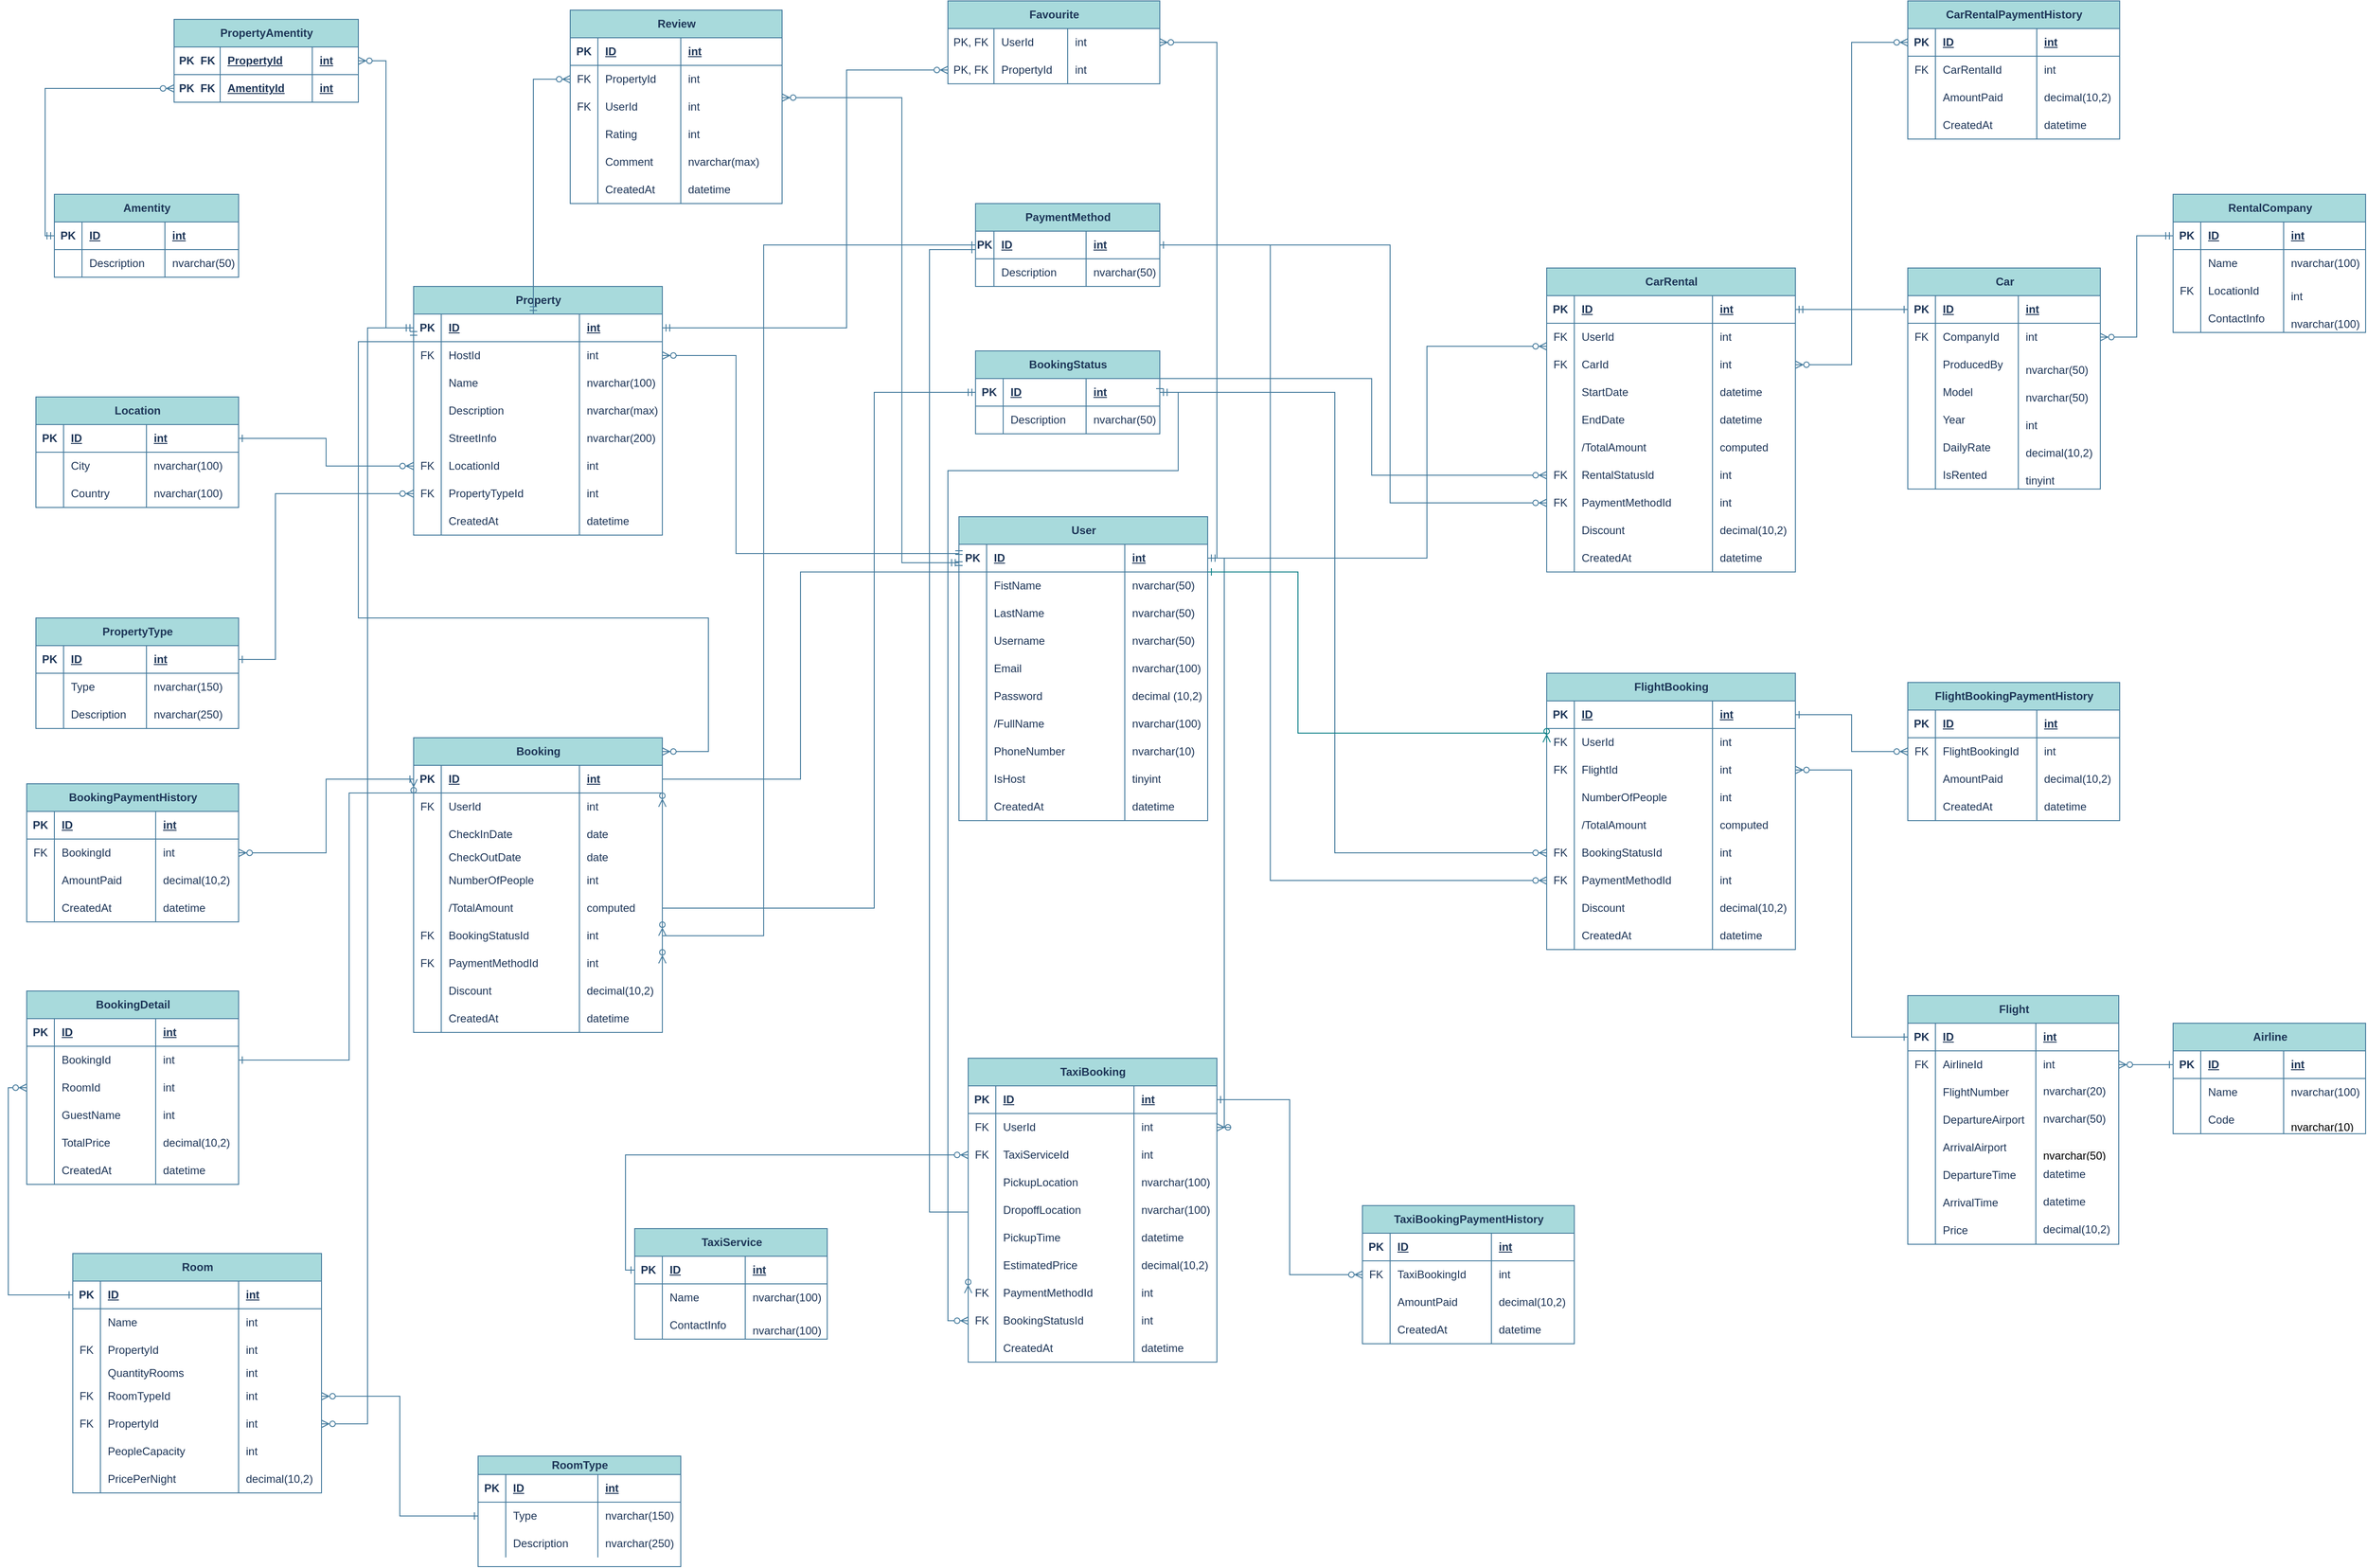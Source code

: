 <mxfile version="24.7.17" pages="3">
  <diagram name="Crow`s" id="Vdl32TOMI6fTCKEc_Gac">
    <mxGraphModel dx="4086" dy="1035" grid="1" gridSize="10" guides="1" tooltips="1" connect="1" arrows="1" fold="1" page="1" pageScale="1" pageWidth="2336" pageHeight="1654" math="0" shadow="0">
      <root>
        <mxCell id="0" />
        <mxCell id="1" parent="0" />
        <mxCell id="BwZt5DG8JugODdyG9S-7-1" value="BookingStatus" style="shape=table;startSize=30;container=1;collapsible=1;childLayout=tableLayout;fixedRows=1;rowLines=0;fontStyle=1;align=center;resizeLast=1;html=1;fillColor=#A8DADC;fontColor=#1D3557;strokeColor=#457B9D;labelBackgroundColor=none;" parent="1" vertex="1">
          <mxGeometry x="710" y="400" width="200" height="90" as="geometry" />
        </mxCell>
        <mxCell id="BwZt5DG8JugODdyG9S-7-2" value="" style="shape=tableRow;horizontal=0;startSize=0;swimlaneHead=0;swimlaneBody=0;fillColor=none;collapsible=0;dropTarget=0;points=[[0,0.5],[1,0.5]];portConstraint=eastwest;top=0;left=0;right=0;bottom=1;labelBackgroundColor=none;strokeColor=#457B9D;fontColor=#1D3557;" parent="BwZt5DG8JugODdyG9S-7-1" vertex="1">
          <mxGeometry y="30" width="200" height="30" as="geometry" />
        </mxCell>
        <mxCell id="BwZt5DG8JugODdyG9S-7-3" value="PK" style="shape=partialRectangle;connectable=0;fillColor=none;top=0;left=0;bottom=0;right=0;fontStyle=1;overflow=hidden;whiteSpace=wrap;html=1;labelBackgroundColor=none;strokeColor=#457B9D;fontColor=#1D3557;" parent="BwZt5DG8JugODdyG9S-7-2" vertex="1">
          <mxGeometry width="30" height="30" as="geometry">
            <mxRectangle width="30" height="30" as="alternateBounds" />
          </mxGeometry>
        </mxCell>
        <mxCell id="BwZt5DG8JugODdyG9S-7-4" value="ID" style="shape=partialRectangle;connectable=0;fillColor=none;top=0;left=0;bottom=0;right=0;align=left;spacingLeft=6;fontStyle=5;overflow=hidden;whiteSpace=wrap;html=1;labelBackgroundColor=none;strokeColor=#457B9D;fontColor=#1D3557;" parent="BwZt5DG8JugODdyG9S-7-2" vertex="1">
          <mxGeometry x="30" width="90" height="30" as="geometry">
            <mxRectangle width="90" height="30" as="alternateBounds" />
          </mxGeometry>
        </mxCell>
        <mxCell id="BwZt5DG8JugODdyG9S-7-5" value="int" style="shape=partialRectangle;connectable=0;fillColor=none;top=0;left=0;bottom=0;right=0;align=left;spacingLeft=6;fontStyle=5;overflow=hidden;whiteSpace=wrap;html=1;labelBackgroundColor=none;strokeColor=#457B9D;fontColor=#1D3557;" parent="BwZt5DG8JugODdyG9S-7-2" vertex="1">
          <mxGeometry x="120" width="80" height="30" as="geometry">
            <mxRectangle width="80" height="30" as="alternateBounds" />
          </mxGeometry>
        </mxCell>
        <mxCell id="BwZt5DG8JugODdyG9S-7-6" value="" style="shape=tableRow;horizontal=0;startSize=0;swimlaneHead=0;swimlaneBody=0;fillColor=none;collapsible=0;dropTarget=0;points=[[0,0.5],[1,0.5]];portConstraint=eastwest;top=0;left=0;right=0;bottom=0;labelBackgroundColor=none;strokeColor=#457B9D;fontColor=#1D3557;" parent="BwZt5DG8JugODdyG9S-7-1" vertex="1">
          <mxGeometry y="60" width="200" height="30" as="geometry" />
        </mxCell>
        <mxCell id="BwZt5DG8JugODdyG9S-7-7" value="" style="shape=partialRectangle;connectable=0;fillColor=none;top=0;left=0;bottom=0;right=0;editable=1;overflow=hidden;whiteSpace=wrap;html=1;labelBackgroundColor=none;strokeColor=#457B9D;fontColor=#1D3557;" parent="BwZt5DG8JugODdyG9S-7-6" vertex="1">
          <mxGeometry width="30" height="30" as="geometry">
            <mxRectangle width="30" height="30" as="alternateBounds" />
          </mxGeometry>
        </mxCell>
        <mxCell id="BwZt5DG8JugODdyG9S-7-8" value="Description" style="shape=partialRectangle;connectable=0;fillColor=none;top=0;left=0;bottom=0;right=0;align=left;spacingLeft=6;overflow=hidden;whiteSpace=wrap;html=1;labelBackgroundColor=none;strokeColor=#457B9D;fontColor=#1D3557;" parent="BwZt5DG8JugODdyG9S-7-6" vertex="1">
          <mxGeometry x="30" width="90" height="30" as="geometry">
            <mxRectangle width="90" height="30" as="alternateBounds" />
          </mxGeometry>
        </mxCell>
        <mxCell id="BwZt5DG8JugODdyG9S-7-9" value="nvarchar(50)" style="shape=partialRectangle;connectable=0;fillColor=none;top=0;left=0;bottom=0;right=0;align=left;spacingLeft=6;overflow=hidden;whiteSpace=wrap;html=1;labelBackgroundColor=none;strokeColor=#457B9D;fontColor=#1D3557;" parent="BwZt5DG8JugODdyG9S-7-6" vertex="1">
          <mxGeometry x="120" width="80" height="30" as="geometry">
            <mxRectangle width="80" height="30" as="alternateBounds" />
          </mxGeometry>
        </mxCell>
        <mxCell id="BwZt5DG8JugODdyG9S-7-10" value="" style="edgeStyle=orthogonalEdgeStyle;fontSize=12;html=1;endArrow=ERzeroToMany;startArrow=ERmandOne;rounded=0;elbow=vertical;entryX=1;entryY=0.5;entryDx=0;entryDy=0;labelBackgroundColor=none;strokeColor=#457B9D;fontColor=default;" parent="1" source="BwZt5DG8JugODdyG9S-7-2" target="BwZt5DG8JugODdyG9S-7-521" edge="1">
          <mxGeometry width="100" height="100" relative="1" as="geometry">
            <mxPoint x="294.89" y="805" as="sourcePoint" />
            <mxPoint x="394.89" y="705" as="targetPoint" />
            <Array as="points">
              <mxPoint x="600" y="445" />
              <mxPoint x="600" y="1005" />
            </Array>
          </mxGeometry>
        </mxCell>
        <mxCell id="BwZt5DG8JugODdyG9S-7-11" value="Property" style="shape=table;startSize=30;container=1;collapsible=1;childLayout=tableLayout;fixedRows=1;rowLines=0;fontStyle=1;align=center;resizeLast=1;html=1;fillColor=#A8DADC;fontColor=#1D3557;strokeColor=#457B9D;labelBackgroundColor=none;" parent="1" vertex="1">
          <mxGeometry x="100" y="330" width="270" height="270" as="geometry" />
        </mxCell>
        <mxCell id="BwZt5DG8JugODdyG9S-7-12" value="" style="shape=tableRow;horizontal=0;startSize=0;swimlaneHead=0;swimlaneBody=0;collapsible=0;dropTarget=0;points=[[0,0.5],[1,0.5]];portConstraint=eastwest;top=0;left=0;right=0;bottom=1;fillColor=none;fontColor=#1D3557;strokeColor=#457B9D;labelBackgroundColor=none;" parent="BwZt5DG8JugODdyG9S-7-11" vertex="1">
          <mxGeometry y="30" width="270" height="30" as="geometry" />
        </mxCell>
        <mxCell id="BwZt5DG8JugODdyG9S-7-13" value="PK" style="shape=partialRectangle;connectable=0;fillColor=none;top=0;left=0;bottom=0;right=0;fontStyle=1;overflow=hidden;whiteSpace=wrap;html=1;labelBackgroundColor=none;strokeColor=#457B9D;fontColor=#1D3557;" parent="BwZt5DG8JugODdyG9S-7-12" vertex="1">
          <mxGeometry width="30" height="30" as="geometry">
            <mxRectangle width="30" height="30" as="alternateBounds" />
          </mxGeometry>
        </mxCell>
        <mxCell id="BwZt5DG8JugODdyG9S-7-14" value="ID" style="shape=partialRectangle;connectable=0;fillColor=none;top=0;left=0;bottom=0;right=0;align=left;spacingLeft=6;fontStyle=5;overflow=hidden;whiteSpace=wrap;html=1;labelBackgroundColor=none;strokeColor=#457B9D;fontColor=#1D3557;" parent="BwZt5DG8JugODdyG9S-7-12" vertex="1">
          <mxGeometry x="30" width="150" height="30" as="geometry">
            <mxRectangle width="150" height="30" as="alternateBounds" />
          </mxGeometry>
        </mxCell>
        <mxCell id="BwZt5DG8JugODdyG9S-7-15" value="int" style="shape=partialRectangle;connectable=0;fillColor=none;top=0;left=0;bottom=0;right=0;align=left;spacingLeft=6;fontStyle=5;overflow=hidden;whiteSpace=wrap;html=1;labelBackgroundColor=none;strokeColor=#457B9D;fontColor=#1D3557;" parent="BwZt5DG8JugODdyG9S-7-12" vertex="1">
          <mxGeometry x="180" width="90" height="30" as="geometry">
            <mxRectangle width="90" height="30" as="alternateBounds" />
          </mxGeometry>
        </mxCell>
        <mxCell id="BwZt5DG8JugODdyG9S-7-16" value="" style="shape=tableRow;horizontal=0;startSize=0;swimlaneHead=0;swimlaneBody=0;fillColor=none;collapsible=0;dropTarget=0;points=[[0,0.5],[1,0.5]];portConstraint=eastwest;top=0;left=0;right=0;bottom=0;labelBackgroundColor=none;strokeColor=#457B9D;fontColor=#1D3557;" parent="BwZt5DG8JugODdyG9S-7-11" vertex="1">
          <mxGeometry y="60" width="270" height="30" as="geometry" />
        </mxCell>
        <mxCell id="BwZt5DG8JugODdyG9S-7-17" value="FK" style="shape=partialRectangle;connectable=0;fillColor=none;top=0;left=0;bottom=0;right=0;editable=1;overflow=hidden;whiteSpace=wrap;html=1;labelBackgroundColor=none;strokeColor=#457B9D;fontColor=#1D3557;" parent="BwZt5DG8JugODdyG9S-7-16" vertex="1">
          <mxGeometry width="30" height="30" as="geometry">
            <mxRectangle width="30" height="30" as="alternateBounds" />
          </mxGeometry>
        </mxCell>
        <mxCell id="BwZt5DG8JugODdyG9S-7-18" value="HostId" style="shape=partialRectangle;connectable=0;fillColor=none;top=0;left=0;bottom=0;right=0;align=left;spacingLeft=6;overflow=hidden;whiteSpace=wrap;html=1;labelBackgroundColor=none;strokeColor=#457B9D;fontColor=#1D3557;" parent="BwZt5DG8JugODdyG9S-7-16" vertex="1">
          <mxGeometry x="30" width="150" height="30" as="geometry">
            <mxRectangle width="150" height="30" as="alternateBounds" />
          </mxGeometry>
        </mxCell>
        <mxCell id="BwZt5DG8JugODdyG9S-7-19" value="int" style="shape=partialRectangle;connectable=0;fillColor=none;top=0;left=0;bottom=0;right=0;align=left;spacingLeft=6;overflow=hidden;whiteSpace=wrap;html=1;labelBackgroundColor=none;strokeColor=#457B9D;fontColor=#1D3557;" parent="BwZt5DG8JugODdyG9S-7-16" vertex="1">
          <mxGeometry x="180" width="90" height="30" as="geometry">
            <mxRectangle width="90" height="30" as="alternateBounds" />
          </mxGeometry>
        </mxCell>
        <mxCell id="BwZt5DG8JugODdyG9S-7-20" value="" style="shape=tableRow;horizontal=0;startSize=0;swimlaneHead=0;swimlaneBody=0;fillColor=none;collapsible=0;dropTarget=0;points=[[0,0.5],[1,0.5]];portConstraint=eastwest;top=0;left=0;right=0;bottom=0;labelBackgroundColor=none;strokeColor=#457B9D;fontColor=#1D3557;" parent="BwZt5DG8JugODdyG9S-7-11" vertex="1">
          <mxGeometry y="90" width="270" height="30" as="geometry" />
        </mxCell>
        <mxCell id="BwZt5DG8JugODdyG9S-7-21" value="" style="shape=partialRectangle;connectable=0;fillColor=none;top=0;left=0;bottom=0;right=0;editable=1;overflow=hidden;whiteSpace=wrap;html=1;labelBackgroundColor=none;strokeColor=#457B9D;fontColor=#1D3557;" parent="BwZt5DG8JugODdyG9S-7-20" vertex="1">
          <mxGeometry width="30" height="30" as="geometry">
            <mxRectangle width="30" height="30" as="alternateBounds" />
          </mxGeometry>
        </mxCell>
        <mxCell id="BwZt5DG8JugODdyG9S-7-22" value="Name" style="shape=partialRectangle;connectable=0;fillColor=none;top=0;left=0;bottom=0;right=0;align=left;spacingLeft=6;overflow=hidden;whiteSpace=wrap;html=1;labelBackgroundColor=none;strokeColor=#457B9D;fontColor=#1D3557;" parent="BwZt5DG8JugODdyG9S-7-20" vertex="1">
          <mxGeometry x="30" width="150" height="30" as="geometry">
            <mxRectangle width="150" height="30" as="alternateBounds" />
          </mxGeometry>
        </mxCell>
        <mxCell id="BwZt5DG8JugODdyG9S-7-23" value="nvarchar(100)" style="shape=partialRectangle;connectable=0;fillColor=none;top=0;left=0;bottom=0;right=0;align=left;spacingLeft=6;overflow=hidden;whiteSpace=wrap;html=1;labelBackgroundColor=none;strokeColor=#457B9D;fontColor=#1D3557;" parent="BwZt5DG8JugODdyG9S-7-20" vertex="1">
          <mxGeometry x="180" width="90" height="30" as="geometry">
            <mxRectangle width="90" height="30" as="alternateBounds" />
          </mxGeometry>
        </mxCell>
        <mxCell id="BwZt5DG8JugODdyG9S-7-24" value="" style="shape=tableRow;horizontal=0;startSize=0;swimlaneHead=0;swimlaneBody=0;fillColor=none;collapsible=0;dropTarget=0;points=[[0,0.5],[1,0.5]];portConstraint=eastwest;top=0;left=0;right=0;bottom=0;labelBackgroundColor=none;strokeColor=#457B9D;fontColor=#1D3557;" parent="BwZt5DG8JugODdyG9S-7-11" vertex="1">
          <mxGeometry y="120" width="270" height="30" as="geometry" />
        </mxCell>
        <mxCell id="BwZt5DG8JugODdyG9S-7-25" value="" style="shape=partialRectangle;connectable=0;fillColor=none;top=0;left=0;bottom=0;right=0;editable=1;overflow=hidden;whiteSpace=wrap;html=1;labelBackgroundColor=none;strokeColor=#457B9D;fontColor=#1D3557;" parent="BwZt5DG8JugODdyG9S-7-24" vertex="1">
          <mxGeometry width="30" height="30" as="geometry">
            <mxRectangle width="30" height="30" as="alternateBounds" />
          </mxGeometry>
        </mxCell>
        <mxCell id="BwZt5DG8JugODdyG9S-7-26" value="Description" style="shape=partialRectangle;connectable=0;fillColor=none;top=0;left=0;bottom=0;right=0;align=left;spacingLeft=6;overflow=hidden;whiteSpace=wrap;html=1;labelBackgroundColor=none;strokeColor=#457B9D;fontColor=#1D3557;" parent="BwZt5DG8JugODdyG9S-7-24" vertex="1">
          <mxGeometry x="30" width="150" height="30" as="geometry">
            <mxRectangle width="150" height="30" as="alternateBounds" />
          </mxGeometry>
        </mxCell>
        <mxCell id="BwZt5DG8JugODdyG9S-7-27" value="nvarchar(max)" style="shape=partialRectangle;connectable=0;fillColor=none;top=0;left=0;bottom=0;right=0;align=left;spacingLeft=6;overflow=hidden;whiteSpace=wrap;html=1;labelBackgroundColor=none;strokeColor=#457B9D;fontColor=#1D3557;" parent="BwZt5DG8JugODdyG9S-7-24" vertex="1">
          <mxGeometry x="180" width="90" height="30" as="geometry">
            <mxRectangle width="90" height="30" as="alternateBounds" />
          </mxGeometry>
        </mxCell>
        <mxCell id="BwZt5DG8JugODdyG9S-7-28" style="shape=tableRow;horizontal=0;startSize=0;swimlaneHead=0;swimlaneBody=0;fillColor=none;collapsible=0;dropTarget=0;points=[[0,0.5],[1,0.5]];portConstraint=eastwest;top=0;left=0;right=0;bottom=0;labelBackgroundColor=none;strokeColor=#457B9D;fontColor=#1D3557;" parent="BwZt5DG8JugODdyG9S-7-11" vertex="1">
          <mxGeometry y="150" width="270" height="30" as="geometry" />
        </mxCell>
        <mxCell id="BwZt5DG8JugODdyG9S-7-29" style="shape=partialRectangle;connectable=0;fillColor=none;top=0;left=0;bottom=0;right=0;editable=1;overflow=hidden;whiteSpace=wrap;html=1;labelBackgroundColor=none;strokeColor=#457B9D;fontColor=#1D3557;" parent="BwZt5DG8JugODdyG9S-7-28" vertex="1">
          <mxGeometry width="30" height="30" as="geometry">
            <mxRectangle width="30" height="30" as="alternateBounds" />
          </mxGeometry>
        </mxCell>
        <mxCell id="BwZt5DG8JugODdyG9S-7-30" value="StreetInfo" style="shape=partialRectangle;connectable=0;fillColor=none;top=0;left=0;bottom=0;right=0;align=left;spacingLeft=6;overflow=hidden;whiteSpace=wrap;html=1;labelBackgroundColor=none;strokeColor=#457B9D;fontColor=#1D3557;" parent="BwZt5DG8JugODdyG9S-7-28" vertex="1">
          <mxGeometry x="30" width="150" height="30" as="geometry">
            <mxRectangle width="150" height="30" as="alternateBounds" />
          </mxGeometry>
        </mxCell>
        <mxCell id="BwZt5DG8JugODdyG9S-7-31" value="nvarchar(200)" style="shape=partialRectangle;connectable=0;fillColor=none;top=0;left=0;bottom=0;right=0;align=left;spacingLeft=6;overflow=hidden;whiteSpace=wrap;html=1;labelBackgroundColor=none;strokeColor=#457B9D;fontColor=#1D3557;" parent="BwZt5DG8JugODdyG9S-7-28" vertex="1">
          <mxGeometry x="180" width="90" height="30" as="geometry">
            <mxRectangle width="90" height="30" as="alternateBounds" />
          </mxGeometry>
        </mxCell>
        <mxCell id="BwZt5DG8JugODdyG9S-7-32" style="shape=tableRow;horizontal=0;startSize=0;swimlaneHead=0;swimlaneBody=0;fillColor=none;collapsible=0;dropTarget=0;points=[[0,0.5],[1,0.5]];portConstraint=eastwest;top=0;left=0;right=0;bottom=0;labelBackgroundColor=none;strokeColor=#457B9D;fontColor=#1D3557;" parent="BwZt5DG8JugODdyG9S-7-11" vertex="1">
          <mxGeometry y="180" width="270" height="30" as="geometry" />
        </mxCell>
        <mxCell id="BwZt5DG8JugODdyG9S-7-33" value="FK" style="shape=partialRectangle;connectable=0;fillColor=none;top=0;left=0;bottom=0;right=0;editable=1;overflow=hidden;whiteSpace=wrap;html=1;labelBackgroundColor=none;strokeColor=#457B9D;fontColor=#1D3557;" parent="BwZt5DG8JugODdyG9S-7-32" vertex="1">
          <mxGeometry width="30" height="30" as="geometry">
            <mxRectangle width="30" height="30" as="alternateBounds" />
          </mxGeometry>
        </mxCell>
        <mxCell id="BwZt5DG8JugODdyG9S-7-34" value="LocationId" style="shape=partialRectangle;connectable=0;fillColor=none;top=0;left=0;bottom=0;right=0;align=left;spacingLeft=6;overflow=hidden;whiteSpace=wrap;html=1;labelBackgroundColor=none;strokeColor=#457B9D;fontColor=#1D3557;" parent="BwZt5DG8JugODdyG9S-7-32" vertex="1">
          <mxGeometry x="30" width="150" height="30" as="geometry">
            <mxRectangle width="150" height="30" as="alternateBounds" />
          </mxGeometry>
        </mxCell>
        <mxCell id="BwZt5DG8JugODdyG9S-7-35" value="int" style="shape=partialRectangle;connectable=0;fillColor=none;top=0;left=0;bottom=0;right=0;align=left;spacingLeft=6;overflow=hidden;whiteSpace=wrap;html=1;labelBackgroundColor=none;strokeColor=#457B9D;fontColor=#1D3557;" parent="BwZt5DG8JugODdyG9S-7-32" vertex="1">
          <mxGeometry x="180" width="90" height="30" as="geometry">
            <mxRectangle width="90" height="30" as="alternateBounds" />
          </mxGeometry>
        </mxCell>
        <mxCell id="BwZt5DG8JugODdyG9S-7-36" style="shape=tableRow;horizontal=0;startSize=0;swimlaneHead=0;swimlaneBody=0;fillColor=none;collapsible=0;dropTarget=0;points=[[0,0.5],[1,0.5]];portConstraint=eastwest;top=0;left=0;right=0;bottom=0;labelBackgroundColor=none;strokeColor=#457B9D;fontColor=#1D3557;" parent="BwZt5DG8JugODdyG9S-7-11" vertex="1">
          <mxGeometry y="210" width="270" height="30" as="geometry" />
        </mxCell>
        <mxCell id="BwZt5DG8JugODdyG9S-7-37" value="FK" style="shape=partialRectangle;connectable=0;fillColor=none;top=0;left=0;bottom=0;right=0;editable=1;overflow=hidden;whiteSpace=wrap;html=1;labelBackgroundColor=none;strokeColor=#457B9D;fontColor=#1D3557;" parent="BwZt5DG8JugODdyG9S-7-36" vertex="1">
          <mxGeometry width="30" height="30" as="geometry">
            <mxRectangle width="30" height="30" as="alternateBounds" />
          </mxGeometry>
        </mxCell>
        <mxCell id="BwZt5DG8JugODdyG9S-7-38" value="PropertyTypeId" style="shape=partialRectangle;connectable=0;fillColor=none;top=0;left=0;bottom=0;right=0;align=left;spacingLeft=6;overflow=hidden;whiteSpace=wrap;html=1;labelBackgroundColor=none;strokeColor=#457B9D;fontColor=#1D3557;" parent="BwZt5DG8JugODdyG9S-7-36" vertex="1">
          <mxGeometry x="30" width="150" height="30" as="geometry">
            <mxRectangle width="150" height="30" as="alternateBounds" />
          </mxGeometry>
        </mxCell>
        <mxCell id="BwZt5DG8JugODdyG9S-7-39" value="int" style="shape=partialRectangle;connectable=0;fillColor=none;top=0;left=0;bottom=0;right=0;align=left;spacingLeft=6;overflow=hidden;whiteSpace=wrap;html=1;labelBackgroundColor=none;strokeColor=#457B9D;fontColor=#1D3557;" parent="BwZt5DG8JugODdyG9S-7-36" vertex="1">
          <mxGeometry x="180" width="90" height="30" as="geometry">
            <mxRectangle width="90" height="30" as="alternateBounds" />
          </mxGeometry>
        </mxCell>
        <mxCell id="BwZt5DG8JugODdyG9S-7-40" style="shape=tableRow;horizontal=0;startSize=0;swimlaneHead=0;swimlaneBody=0;fillColor=none;collapsible=0;dropTarget=0;points=[[0,0.5],[1,0.5]];portConstraint=eastwest;top=0;left=0;right=0;bottom=0;labelBackgroundColor=none;strokeColor=#457B9D;fontColor=#1D3557;" parent="BwZt5DG8JugODdyG9S-7-11" vertex="1">
          <mxGeometry y="240" width="270" height="30" as="geometry" />
        </mxCell>
        <mxCell id="BwZt5DG8JugODdyG9S-7-41" style="shape=partialRectangle;connectable=0;fillColor=none;top=0;left=0;bottom=0;right=0;editable=1;overflow=hidden;whiteSpace=wrap;html=1;labelBackgroundColor=none;strokeColor=#457B9D;fontColor=#1D3557;" parent="BwZt5DG8JugODdyG9S-7-40" vertex="1">
          <mxGeometry width="30" height="30" as="geometry">
            <mxRectangle width="30" height="30" as="alternateBounds" />
          </mxGeometry>
        </mxCell>
        <mxCell id="BwZt5DG8JugODdyG9S-7-42" value="CreatedAt" style="shape=partialRectangle;connectable=0;fillColor=none;top=0;left=0;bottom=0;right=0;align=left;spacingLeft=6;overflow=hidden;whiteSpace=wrap;html=1;labelBackgroundColor=none;strokeColor=#457B9D;fontColor=#1D3557;" parent="BwZt5DG8JugODdyG9S-7-40" vertex="1">
          <mxGeometry x="30" width="150" height="30" as="geometry">
            <mxRectangle width="150" height="30" as="alternateBounds" />
          </mxGeometry>
        </mxCell>
        <mxCell id="BwZt5DG8JugODdyG9S-7-43" value="datetime" style="shape=partialRectangle;connectable=0;fillColor=none;top=0;left=0;bottom=0;right=0;align=left;spacingLeft=6;overflow=hidden;whiteSpace=wrap;html=1;labelBackgroundColor=none;strokeColor=#457B9D;fontColor=#1D3557;" parent="BwZt5DG8JugODdyG9S-7-40" vertex="1">
          <mxGeometry x="180" width="90" height="30" as="geometry">
            <mxRectangle width="90" height="30" as="alternateBounds" />
          </mxGeometry>
        </mxCell>
        <mxCell id="BwZt5DG8JugODdyG9S-7-44" value="" style="edgeStyle=orthogonalEdgeStyle;fontSize=12;html=1;endArrow=ERzeroToMany;startArrow=ERmandOne;rounded=0;exitX=0;exitY=0.5;exitDx=0;exitDy=0;labelBackgroundColor=none;strokeColor=#457B9D;fontColor=default;" parent="1" source="BwZt5DG8JugODdyG9S-7-12" edge="1">
          <mxGeometry width="100" height="100" relative="1" as="geometry">
            <mxPoint x="504.89" y="1205" as="sourcePoint" />
            <mxPoint x="370" y="835" as="targetPoint" />
            <Array as="points">
              <mxPoint x="100" y="390" />
              <mxPoint x="40" y="390" />
              <mxPoint x="40" y="690" />
              <mxPoint x="420" y="690" />
              <mxPoint x="420" y="835" />
            </Array>
          </mxGeometry>
        </mxCell>
        <mxCell id="BwZt5DG8JugODdyG9S-7-45" value="Location" style="shape=table;startSize=30;container=1;collapsible=1;childLayout=tableLayout;fixedRows=1;rowLines=0;fontStyle=1;align=center;resizeLast=1;html=1;fillColor=#A8DADC;fontColor=#1D3557;strokeColor=#457B9D;labelBackgroundColor=none;" parent="1" vertex="1">
          <mxGeometry x="-310" y="450" width="220" height="120" as="geometry" />
        </mxCell>
        <mxCell id="BwZt5DG8JugODdyG9S-7-46" value="" style="shape=tableRow;horizontal=0;startSize=0;swimlaneHead=0;swimlaneBody=0;fillColor=none;collapsible=0;dropTarget=0;points=[[0,0.5],[1,0.5]];portConstraint=eastwest;top=0;left=0;right=0;bottom=1;labelBackgroundColor=none;strokeColor=#457B9D;fontColor=#1D3557;" parent="BwZt5DG8JugODdyG9S-7-45" vertex="1">
          <mxGeometry y="30" width="220" height="30" as="geometry" />
        </mxCell>
        <mxCell id="BwZt5DG8JugODdyG9S-7-47" value="PK" style="shape=partialRectangle;connectable=0;fillColor=none;top=0;left=0;bottom=0;right=0;fontStyle=1;overflow=hidden;whiteSpace=wrap;html=1;labelBackgroundColor=none;strokeColor=#457B9D;fontColor=#1D3557;" parent="BwZt5DG8JugODdyG9S-7-46" vertex="1">
          <mxGeometry width="30" height="30" as="geometry">
            <mxRectangle width="30" height="30" as="alternateBounds" />
          </mxGeometry>
        </mxCell>
        <mxCell id="BwZt5DG8JugODdyG9S-7-48" value="ID" style="shape=partialRectangle;connectable=0;fillColor=none;top=0;left=0;bottom=0;right=0;align=left;spacingLeft=6;fontStyle=5;overflow=hidden;whiteSpace=wrap;html=1;labelBackgroundColor=none;strokeColor=#457B9D;fontColor=#1D3557;" parent="BwZt5DG8JugODdyG9S-7-46" vertex="1">
          <mxGeometry x="30" width="90" height="30" as="geometry">
            <mxRectangle width="90" height="30" as="alternateBounds" />
          </mxGeometry>
        </mxCell>
        <mxCell id="BwZt5DG8JugODdyG9S-7-49" value="int" style="shape=partialRectangle;connectable=0;fillColor=none;top=0;left=0;bottom=0;right=0;align=left;spacingLeft=6;fontStyle=5;overflow=hidden;whiteSpace=wrap;html=1;labelBackgroundColor=none;strokeColor=#457B9D;fontColor=#1D3557;" parent="BwZt5DG8JugODdyG9S-7-46" vertex="1">
          <mxGeometry x="120" width="100" height="30" as="geometry">
            <mxRectangle width="100" height="30" as="alternateBounds" />
          </mxGeometry>
        </mxCell>
        <mxCell id="BwZt5DG8JugODdyG9S-7-50" style="shape=tableRow;horizontal=0;startSize=0;swimlaneHead=0;swimlaneBody=0;fillColor=none;collapsible=0;dropTarget=0;points=[[0,0.5],[1,0.5]];portConstraint=eastwest;top=0;left=0;right=0;bottom=0;labelBackgroundColor=none;strokeColor=#457B9D;fontColor=#1D3557;" parent="BwZt5DG8JugODdyG9S-7-45" vertex="1">
          <mxGeometry y="60" width="220" height="30" as="geometry" />
        </mxCell>
        <mxCell id="BwZt5DG8JugODdyG9S-7-51" style="shape=partialRectangle;connectable=0;fillColor=none;top=0;left=0;bottom=0;right=0;editable=1;overflow=hidden;whiteSpace=wrap;html=1;labelBackgroundColor=none;strokeColor=#457B9D;fontColor=#1D3557;" parent="BwZt5DG8JugODdyG9S-7-50" vertex="1">
          <mxGeometry width="30" height="30" as="geometry">
            <mxRectangle width="30" height="30" as="alternateBounds" />
          </mxGeometry>
        </mxCell>
        <mxCell id="BwZt5DG8JugODdyG9S-7-52" value="City" style="shape=partialRectangle;connectable=0;fillColor=none;top=0;left=0;bottom=0;right=0;align=left;spacingLeft=6;overflow=hidden;whiteSpace=wrap;html=1;labelBackgroundColor=none;strokeColor=#457B9D;fontColor=#1D3557;" parent="BwZt5DG8JugODdyG9S-7-50" vertex="1">
          <mxGeometry x="30" width="90" height="30" as="geometry">
            <mxRectangle width="90" height="30" as="alternateBounds" />
          </mxGeometry>
        </mxCell>
        <mxCell id="BwZt5DG8JugODdyG9S-7-53" value="nvarchar(100)" style="shape=partialRectangle;connectable=0;fillColor=none;top=0;left=0;bottom=0;right=0;align=left;spacingLeft=6;overflow=hidden;whiteSpace=wrap;html=1;labelBackgroundColor=none;strokeColor=#457B9D;fontColor=#1D3557;" parent="BwZt5DG8JugODdyG9S-7-50" vertex="1">
          <mxGeometry x="120" width="100" height="30" as="geometry">
            <mxRectangle width="100" height="30" as="alternateBounds" />
          </mxGeometry>
        </mxCell>
        <mxCell id="BwZt5DG8JugODdyG9S-7-54" style="shape=tableRow;horizontal=0;startSize=0;swimlaneHead=0;swimlaneBody=0;fillColor=none;collapsible=0;dropTarget=0;points=[[0,0.5],[1,0.5]];portConstraint=eastwest;top=0;left=0;right=0;bottom=0;labelBackgroundColor=none;strokeColor=#457B9D;fontColor=#1D3557;" parent="BwZt5DG8JugODdyG9S-7-45" vertex="1">
          <mxGeometry y="90" width="220" height="30" as="geometry" />
        </mxCell>
        <mxCell id="BwZt5DG8JugODdyG9S-7-55" style="shape=partialRectangle;connectable=0;fillColor=none;top=0;left=0;bottom=0;right=0;editable=1;overflow=hidden;whiteSpace=wrap;html=1;labelBackgroundColor=none;strokeColor=#457B9D;fontColor=#1D3557;" parent="BwZt5DG8JugODdyG9S-7-54" vertex="1">
          <mxGeometry width="30" height="30" as="geometry">
            <mxRectangle width="30" height="30" as="alternateBounds" />
          </mxGeometry>
        </mxCell>
        <mxCell id="BwZt5DG8JugODdyG9S-7-56" value="Country" style="shape=partialRectangle;connectable=0;fillColor=none;top=0;left=0;bottom=0;right=0;align=left;spacingLeft=6;overflow=hidden;whiteSpace=wrap;html=1;labelBackgroundColor=none;strokeColor=#457B9D;fontColor=#1D3557;" parent="BwZt5DG8JugODdyG9S-7-54" vertex="1">
          <mxGeometry x="30" width="90" height="30" as="geometry">
            <mxRectangle width="90" height="30" as="alternateBounds" />
          </mxGeometry>
        </mxCell>
        <mxCell id="BwZt5DG8JugODdyG9S-7-57" value="nvarchar(100)" style="shape=partialRectangle;connectable=0;fillColor=none;top=0;left=0;bottom=0;right=0;align=left;spacingLeft=6;overflow=hidden;whiteSpace=wrap;html=1;labelBackgroundColor=none;strokeColor=#457B9D;fontColor=#1D3557;" parent="BwZt5DG8JugODdyG9S-7-54" vertex="1">
          <mxGeometry x="120" width="100" height="30" as="geometry">
            <mxRectangle width="100" height="30" as="alternateBounds" />
          </mxGeometry>
        </mxCell>
        <mxCell id="BwZt5DG8JugODdyG9S-7-58" value="" style="edgeStyle=orthogonalEdgeStyle;fontSize=12;html=1;endArrow=ERzeroToMany;startArrow=ERone;rounded=0;entryX=0;entryY=0.5;entryDx=0;entryDy=0;exitX=1;exitY=0.5;exitDx=0;exitDy=0;labelBackgroundColor=none;strokeColor=#457B9D;fontColor=default;startFill=0;" parent="1" source="BwZt5DG8JugODdyG9S-7-46" target="BwZt5DG8JugODdyG9S-7-32" edge="1">
          <mxGeometry width="100" height="100" relative="1" as="geometry">
            <mxPoint x="-200" y="900" as="sourcePoint" />
            <mxPoint x="220" y="1110" as="targetPoint" />
          </mxGeometry>
        </mxCell>
        <mxCell id="BwZt5DG8JugODdyG9S-7-59" value="User" style="shape=table;startSize=30;container=1;collapsible=1;childLayout=tableLayout;fixedRows=1;rowLines=0;fontStyle=1;align=center;resizeLast=1;html=1;fillColor=#A8DADC;fontColor=#1D3557;strokeColor=#457B9D;labelBackgroundColor=none;" parent="1" vertex="1">
          <mxGeometry x="692" y="580" width="270" height="330" as="geometry" />
        </mxCell>
        <mxCell id="BwZt5DG8JugODdyG9S-7-60" value="" style="shape=tableRow;horizontal=0;startSize=0;swimlaneHead=0;swimlaneBody=0;collapsible=0;dropTarget=0;points=[[0,0.5],[1,0.5]];portConstraint=eastwest;top=0;left=0;right=0;bottom=1;fillColor=none;fontColor=#1D3557;strokeColor=#457B9D;labelBackgroundColor=none;" parent="BwZt5DG8JugODdyG9S-7-59" vertex="1">
          <mxGeometry y="30" width="270" height="30" as="geometry" />
        </mxCell>
        <mxCell id="BwZt5DG8JugODdyG9S-7-61" value="PK" style="shape=partialRectangle;connectable=0;fillColor=none;top=0;left=0;bottom=0;right=0;fontStyle=1;overflow=hidden;whiteSpace=wrap;html=1;labelBackgroundColor=none;strokeColor=#457B9D;fontColor=#1D3557;" parent="BwZt5DG8JugODdyG9S-7-60" vertex="1">
          <mxGeometry width="30" height="30" as="geometry">
            <mxRectangle width="30" height="30" as="alternateBounds" />
          </mxGeometry>
        </mxCell>
        <mxCell id="BwZt5DG8JugODdyG9S-7-62" value="ID" style="shape=partialRectangle;connectable=0;fillColor=none;top=0;left=0;bottom=0;right=0;align=left;spacingLeft=6;fontStyle=5;overflow=hidden;whiteSpace=wrap;html=1;labelBackgroundColor=none;strokeColor=#457B9D;fontColor=#1D3557;" parent="BwZt5DG8JugODdyG9S-7-60" vertex="1">
          <mxGeometry x="30" width="150" height="30" as="geometry">
            <mxRectangle width="150" height="30" as="alternateBounds" />
          </mxGeometry>
        </mxCell>
        <mxCell id="BwZt5DG8JugODdyG9S-7-63" value="int" style="shape=partialRectangle;connectable=0;fillColor=none;top=0;left=0;bottom=0;right=0;align=left;spacingLeft=6;fontStyle=5;overflow=hidden;whiteSpace=wrap;html=1;labelBackgroundColor=none;strokeColor=#457B9D;fontColor=#1D3557;" parent="BwZt5DG8JugODdyG9S-7-60" vertex="1">
          <mxGeometry x="180" width="90" height="30" as="geometry">
            <mxRectangle width="90" height="30" as="alternateBounds" />
          </mxGeometry>
        </mxCell>
        <mxCell id="BwZt5DG8JugODdyG9S-7-64" value="" style="shape=tableRow;horizontal=0;startSize=0;swimlaneHead=0;swimlaneBody=0;fillColor=none;collapsible=0;dropTarget=0;points=[[0,0.5],[1,0.5]];portConstraint=eastwest;top=0;left=0;right=0;bottom=0;labelBackgroundColor=none;strokeColor=#457B9D;fontColor=#1D3557;" parent="BwZt5DG8JugODdyG9S-7-59" vertex="1">
          <mxGeometry y="60" width="270" height="30" as="geometry" />
        </mxCell>
        <mxCell id="BwZt5DG8JugODdyG9S-7-65" value="" style="shape=partialRectangle;connectable=0;fillColor=none;top=0;left=0;bottom=0;right=0;editable=1;overflow=hidden;whiteSpace=wrap;html=1;labelBackgroundColor=none;strokeColor=#457B9D;fontColor=#1D3557;" parent="BwZt5DG8JugODdyG9S-7-64" vertex="1">
          <mxGeometry width="30" height="30" as="geometry">
            <mxRectangle width="30" height="30" as="alternateBounds" />
          </mxGeometry>
        </mxCell>
        <mxCell id="BwZt5DG8JugODdyG9S-7-66" value="FistName" style="shape=partialRectangle;connectable=0;fillColor=none;top=0;left=0;bottom=0;right=0;align=left;spacingLeft=6;overflow=hidden;whiteSpace=wrap;html=1;labelBackgroundColor=none;strokeColor=#457B9D;fontColor=#1D3557;" parent="BwZt5DG8JugODdyG9S-7-64" vertex="1">
          <mxGeometry x="30" width="150" height="30" as="geometry">
            <mxRectangle width="150" height="30" as="alternateBounds" />
          </mxGeometry>
        </mxCell>
        <mxCell id="BwZt5DG8JugODdyG9S-7-67" value="nvarchar(50)" style="shape=partialRectangle;connectable=0;fillColor=none;top=0;left=0;bottom=0;right=0;align=left;spacingLeft=6;overflow=hidden;whiteSpace=wrap;html=1;labelBackgroundColor=none;strokeColor=#457B9D;fontColor=#1D3557;" parent="BwZt5DG8JugODdyG9S-7-64" vertex="1">
          <mxGeometry x="180" width="90" height="30" as="geometry">
            <mxRectangle width="90" height="30" as="alternateBounds" />
          </mxGeometry>
        </mxCell>
        <mxCell id="BwZt5DG8JugODdyG9S-7-68" value="" style="shape=tableRow;horizontal=0;startSize=0;swimlaneHead=0;swimlaneBody=0;fillColor=none;collapsible=0;dropTarget=0;points=[[0,0.5],[1,0.5]];portConstraint=eastwest;top=0;left=0;right=0;bottom=0;labelBackgroundColor=none;strokeColor=#457B9D;fontColor=#1D3557;" parent="BwZt5DG8JugODdyG9S-7-59" vertex="1">
          <mxGeometry y="90" width="270" height="30" as="geometry" />
        </mxCell>
        <mxCell id="BwZt5DG8JugODdyG9S-7-69" value="" style="shape=partialRectangle;connectable=0;fillColor=none;top=0;left=0;bottom=0;right=0;editable=1;overflow=hidden;whiteSpace=wrap;html=1;labelBackgroundColor=none;strokeColor=#457B9D;fontColor=#1D3557;" parent="BwZt5DG8JugODdyG9S-7-68" vertex="1">
          <mxGeometry width="30" height="30" as="geometry">
            <mxRectangle width="30" height="30" as="alternateBounds" />
          </mxGeometry>
        </mxCell>
        <mxCell id="BwZt5DG8JugODdyG9S-7-70" value="LastName" style="shape=partialRectangle;connectable=0;fillColor=none;top=0;left=0;bottom=0;right=0;align=left;spacingLeft=6;overflow=hidden;whiteSpace=wrap;html=1;labelBackgroundColor=none;strokeColor=#457B9D;fontColor=#1D3557;" parent="BwZt5DG8JugODdyG9S-7-68" vertex="1">
          <mxGeometry x="30" width="150" height="30" as="geometry">
            <mxRectangle width="150" height="30" as="alternateBounds" />
          </mxGeometry>
        </mxCell>
        <mxCell id="BwZt5DG8JugODdyG9S-7-71" value="nvarchar(50)" style="shape=partialRectangle;connectable=0;fillColor=none;top=0;left=0;bottom=0;right=0;align=left;spacingLeft=6;overflow=hidden;whiteSpace=wrap;html=1;labelBackgroundColor=none;strokeColor=#457B9D;fontColor=#1D3557;" parent="BwZt5DG8JugODdyG9S-7-68" vertex="1">
          <mxGeometry x="180" width="90" height="30" as="geometry">
            <mxRectangle width="90" height="30" as="alternateBounds" />
          </mxGeometry>
        </mxCell>
        <mxCell id="BwZt5DG8JugODdyG9S-7-72" value="" style="shape=tableRow;horizontal=0;startSize=0;swimlaneHead=0;swimlaneBody=0;fillColor=none;collapsible=0;dropTarget=0;points=[[0,0.5],[1,0.5]];portConstraint=eastwest;top=0;left=0;right=0;bottom=0;labelBackgroundColor=none;strokeColor=#457B9D;fontColor=#1D3557;" parent="BwZt5DG8JugODdyG9S-7-59" vertex="1">
          <mxGeometry y="120" width="270" height="30" as="geometry" />
        </mxCell>
        <mxCell id="BwZt5DG8JugODdyG9S-7-73" value="" style="shape=partialRectangle;connectable=0;fillColor=none;top=0;left=0;bottom=0;right=0;editable=1;overflow=hidden;whiteSpace=wrap;html=1;labelBackgroundColor=none;strokeColor=#457B9D;fontColor=#1D3557;" parent="BwZt5DG8JugODdyG9S-7-72" vertex="1">
          <mxGeometry width="30" height="30" as="geometry">
            <mxRectangle width="30" height="30" as="alternateBounds" />
          </mxGeometry>
        </mxCell>
        <mxCell id="BwZt5DG8JugODdyG9S-7-74" value="Username" style="shape=partialRectangle;connectable=0;fillColor=none;top=0;left=0;bottom=0;right=0;align=left;spacingLeft=6;overflow=hidden;whiteSpace=wrap;html=1;labelBackgroundColor=none;strokeColor=#457B9D;fontColor=#1D3557;" parent="BwZt5DG8JugODdyG9S-7-72" vertex="1">
          <mxGeometry x="30" width="150" height="30" as="geometry">
            <mxRectangle width="150" height="30" as="alternateBounds" />
          </mxGeometry>
        </mxCell>
        <mxCell id="BwZt5DG8JugODdyG9S-7-75" value="nvarchar(50)" style="shape=partialRectangle;connectable=0;fillColor=none;top=0;left=0;bottom=0;right=0;align=left;spacingLeft=6;overflow=hidden;whiteSpace=wrap;html=1;labelBackgroundColor=none;strokeColor=#457B9D;fontColor=#1D3557;" parent="BwZt5DG8JugODdyG9S-7-72" vertex="1">
          <mxGeometry x="180" width="90" height="30" as="geometry">
            <mxRectangle width="90" height="30" as="alternateBounds" />
          </mxGeometry>
        </mxCell>
        <mxCell id="BwZt5DG8JugODdyG9S-7-76" style="shape=tableRow;horizontal=0;startSize=0;swimlaneHead=0;swimlaneBody=0;fillColor=none;collapsible=0;dropTarget=0;points=[[0,0.5],[1,0.5]];portConstraint=eastwest;top=0;left=0;right=0;bottom=0;labelBackgroundColor=none;strokeColor=#457B9D;fontColor=#1D3557;" parent="BwZt5DG8JugODdyG9S-7-59" vertex="1">
          <mxGeometry y="150" width="270" height="30" as="geometry" />
        </mxCell>
        <mxCell id="BwZt5DG8JugODdyG9S-7-77" value="" style="shape=partialRectangle;connectable=0;fillColor=none;top=0;left=0;bottom=0;right=0;editable=1;overflow=hidden;whiteSpace=wrap;html=1;labelBackgroundColor=none;strokeColor=#457B9D;fontColor=#1D3557;" parent="BwZt5DG8JugODdyG9S-7-76" vertex="1">
          <mxGeometry width="30" height="30" as="geometry">
            <mxRectangle width="30" height="30" as="alternateBounds" />
          </mxGeometry>
        </mxCell>
        <mxCell id="BwZt5DG8JugODdyG9S-7-78" value="Email" style="shape=partialRectangle;connectable=0;fillColor=none;top=0;left=0;bottom=0;right=0;align=left;spacingLeft=6;overflow=hidden;whiteSpace=wrap;html=1;labelBackgroundColor=none;strokeColor=#457B9D;fontColor=#1D3557;" parent="BwZt5DG8JugODdyG9S-7-76" vertex="1">
          <mxGeometry x="30" width="150" height="30" as="geometry">
            <mxRectangle width="150" height="30" as="alternateBounds" />
          </mxGeometry>
        </mxCell>
        <mxCell id="BwZt5DG8JugODdyG9S-7-79" value="nvarchar(100)" style="shape=partialRectangle;connectable=0;fillColor=none;top=0;left=0;bottom=0;right=0;align=left;spacingLeft=6;overflow=hidden;whiteSpace=wrap;html=1;labelBackgroundColor=none;strokeColor=#457B9D;fontColor=#1D3557;" parent="BwZt5DG8JugODdyG9S-7-76" vertex="1">
          <mxGeometry x="180" width="90" height="30" as="geometry">
            <mxRectangle width="90" height="30" as="alternateBounds" />
          </mxGeometry>
        </mxCell>
        <mxCell id="BwZt5DG8JugODdyG9S-7-80" style="shape=tableRow;horizontal=0;startSize=0;swimlaneHead=0;swimlaneBody=0;fillColor=none;collapsible=0;dropTarget=0;points=[[0,0.5],[1,0.5]];portConstraint=eastwest;top=0;left=0;right=0;bottom=0;labelBackgroundColor=none;strokeColor=#457B9D;fontColor=#1D3557;" parent="BwZt5DG8JugODdyG9S-7-59" vertex="1">
          <mxGeometry y="180" width="270" height="30" as="geometry" />
        </mxCell>
        <mxCell id="BwZt5DG8JugODdyG9S-7-81" style="shape=partialRectangle;connectable=0;fillColor=none;top=0;left=0;bottom=0;right=0;editable=1;overflow=hidden;whiteSpace=wrap;html=1;labelBackgroundColor=none;strokeColor=#457B9D;fontColor=#1D3557;" parent="BwZt5DG8JugODdyG9S-7-80" vertex="1">
          <mxGeometry width="30" height="30" as="geometry">
            <mxRectangle width="30" height="30" as="alternateBounds" />
          </mxGeometry>
        </mxCell>
        <mxCell id="BwZt5DG8JugODdyG9S-7-82" value="Password" style="shape=partialRectangle;connectable=0;fillColor=none;top=0;left=0;bottom=0;right=0;align=left;spacingLeft=6;overflow=hidden;whiteSpace=wrap;html=1;labelBackgroundColor=none;strokeColor=#457B9D;fontColor=#1D3557;" parent="BwZt5DG8JugODdyG9S-7-80" vertex="1">
          <mxGeometry x="30" width="150" height="30" as="geometry">
            <mxRectangle width="150" height="30" as="alternateBounds" />
          </mxGeometry>
        </mxCell>
        <mxCell id="BwZt5DG8JugODdyG9S-7-83" value="decimal (10,2)" style="shape=partialRectangle;connectable=0;fillColor=none;top=0;left=0;bottom=0;right=0;align=left;spacingLeft=6;overflow=hidden;whiteSpace=wrap;html=1;labelBackgroundColor=none;strokeColor=#457B9D;fontColor=#1D3557;" parent="BwZt5DG8JugODdyG9S-7-80" vertex="1">
          <mxGeometry x="180" width="90" height="30" as="geometry">
            <mxRectangle width="90" height="30" as="alternateBounds" />
          </mxGeometry>
        </mxCell>
        <mxCell id="BwZt5DG8JugODdyG9S-7-84" style="shape=tableRow;horizontal=0;startSize=0;swimlaneHead=0;swimlaneBody=0;fillColor=none;collapsible=0;dropTarget=0;points=[[0,0.5],[1,0.5]];portConstraint=eastwest;top=0;left=0;right=0;bottom=0;labelBackgroundColor=none;strokeColor=#457B9D;fontColor=#1D3557;" parent="BwZt5DG8JugODdyG9S-7-59" vertex="1">
          <mxGeometry y="210" width="270" height="30" as="geometry" />
        </mxCell>
        <mxCell id="BwZt5DG8JugODdyG9S-7-85" style="shape=partialRectangle;connectable=0;fillColor=none;top=0;left=0;bottom=0;right=0;editable=1;overflow=hidden;whiteSpace=wrap;html=1;labelBackgroundColor=none;strokeColor=#457B9D;fontColor=#1D3557;" parent="BwZt5DG8JugODdyG9S-7-84" vertex="1">
          <mxGeometry width="30" height="30" as="geometry">
            <mxRectangle width="30" height="30" as="alternateBounds" />
          </mxGeometry>
        </mxCell>
        <mxCell id="BwZt5DG8JugODdyG9S-7-86" value="/FullName" style="shape=partialRectangle;connectable=0;fillColor=none;top=0;left=0;bottom=0;right=0;align=left;spacingLeft=6;overflow=hidden;whiteSpace=wrap;html=1;labelBackgroundColor=none;strokeColor=#457B9D;fontColor=#1D3557;" parent="BwZt5DG8JugODdyG9S-7-84" vertex="1">
          <mxGeometry x="30" width="150" height="30" as="geometry">
            <mxRectangle width="150" height="30" as="alternateBounds" />
          </mxGeometry>
        </mxCell>
        <mxCell id="BwZt5DG8JugODdyG9S-7-87" value="nvarchar(100)" style="shape=partialRectangle;connectable=0;fillColor=none;top=0;left=0;bottom=0;right=0;align=left;spacingLeft=6;overflow=hidden;whiteSpace=wrap;html=1;labelBackgroundColor=none;strokeColor=#457B9D;fontColor=#1D3557;" parent="BwZt5DG8JugODdyG9S-7-84" vertex="1">
          <mxGeometry x="180" width="90" height="30" as="geometry">
            <mxRectangle width="90" height="30" as="alternateBounds" />
          </mxGeometry>
        </mxCell>
        <mxCell id="BwZt5DG8JugODdyG9S-7-88" style="shape=tableRow;horizontal=0;startSize=0;swimlaneHead=0;swimlaneBody=0;fillColor=none;collapsible=0;dropTarget=0;points=[[0,0.5],[1,0.5]];portConstraint=eastwest;top=0;left=0;right=0;bottom=0;labelBackgroundColor=none;strokeColor=#457B9D;fontColor=#1D3557;" parent="BwZt5DG8JugODdyG9S-7-59" vertex="1">
          <mxGeometry y="240" width="270" height="30" as="geometry" />
        </mxCell>
        <mxCell id="BwZt5DG8JugODdyG9S-7-89" style="shape=partialRectangle;connectable=0;fillColor=none;top=0;left=0;bottom=0;right=0;editable=1;overflow=hidden;whiteSpace=wrap;html=1;labelBackgroundColor=none;strokeColor=#457B9D;fontColor=#1D3557;" parent="BwZt5DG8JugODdyG9S-7-88" vertex="1">
          <mxGeometry width="30" height="30" as="geometry">
            <mxRectangle width="30" height="30" as="alternateBounds" />
          </mxGeometry>
        </mxCell>
        <mxCell id="BwZt5DG8JugODdyG9S-7-90" value="PhoneNumber" style="shape=partialRectangle;connectable=0;fillColor=none;top=0;left=0;bottom=0;right=0;align=left;spacingLeft=6;overflow=hidden;whiteSpace=wrap;html=1;labelBackgroundColor=none;strokeColor=#457B9D;fontColor=#1D3557;" parent="BwZt5DG8JugODdyG9S-7-88" vertex="1">
          <mxGeometry x="30" width="150" height="30" as="geometry">
            <mxRectangle width="150" height="30" as="alternateBounds" />
          </mxGeometry>
        </mxCell>
        <mxCell id="BwZt5DG8JugODdyG9S-7-91" value="nvarchar(10)" style="shape=partialRectangle;connectable=0;fillColor=none;top=0;left=0;bottom=0;right=0;align=left;spacingLeft=6;overflow=hidden;whiteSpace=wrap;html=1;labelBackgroundColor=none;strokeColor=#457B9D;fontColor=#1D3557;" parent="BwZt5DG8JugODdyG9S-7-88" vertex="1">
          <mxGeometry x="180" width="90" height="30" as="geometry">
            <mxRectangle width="90" height="30" as="alternateBounds" />
          </mxGeometry>
        </mxCell>
        <mxCell id="BwZt5DG8JugODdyG9S-7-92" style="shape=tableRow;horizontal=0;startSize=0;swimlaneHead=0;swimlaneBody=0;fillColor=none;collapsible=0;dropTarget=0;points=[[0,0.5],[1,0.5]];portConstraint=eastwest;top=0;left=0;right=0;bottom=0;labelBackgroundColor=none;strokeColor=#457B9D;fontColor=#1D3557;" parent="BwZt5DG8JugODdyG9S-7-59" vertex="1">
          <mxGeometry y="270" width="270" height="30" as="geometry" />
        </mxCell>
        <mxCell id="BwZt5DG8JugODdyG9S-7-93" style="shape=partialRectangle;connectable=0;fillColor=none;top=0;left=0;bottom=0;right=0;editable=1;overflow=hidden;whiteSpace=wrap;html=1;labelBackgroundColor=none;strokeColor=#457B9D;fontColor=#1D3557;" parent="BwZt5DG8JugODdyG9S-7-92" vertex="1">
          <mxGeometry width="30" height="30" as="geometry">
            <mxRectangle width="30" height="30" as="alternateBounds" />
          </mxGeometry>
        </mxCell>
        <mxCell id="BwZt5DG8JugODdyG9S-7-94" value="IsHost" style="shape=partialRectangle;connectable=0;fillColor=none;top=0;left=0;bottom=0;right=0;align=left;spacingLeft=6;overflow=hidden;whiteSpace=wrap;html=1;labelBackgroundColor=none;strokeColor=#457B9D;fontColor=#1D3557;" parent="BwZt5DG8JugODdyG9S-7-92" vertex="1">
          <mxGeometry x="30" width="150" height="30" as="geometry">
            <mxRectangle width="150" height="30" as="alternateBounds" />
          </mxGeometry>
        </mxCell>
        <mxCell id="BwZt5DG8JugODdyG9S-7-95" value="tinyint" style="shape=partialRectangle;connectable=0;fillColor=none;top=0;left=0;bottom=0;right=0;align=left;spacingLeft=6;overflow=hidden;whiteSpace=wrap;html=1;labelBackgroundColor=none;strokeColor=#457B9D;fontColor=#1D3557;" parent="BwZt5DG8JugODdyG9S-7-92" vertex="1">
          <mxGeometry x="180" width="90" height="30" as="geometry">
            <mxRectangle width="90" height="30" as="alternateBounds" />
          </mxGeometry>
        </mxCell>
        <mxCell id="BwZt5DG8JugODdyG9S-7-96" style="shape=tableRow;horizontal=0;startSize=0;swimlaneHead=0;swimlaneBody=0;fillColor=none;collapsible=0;dropTarget=0;points=[[0,0.5],[1,0.5]];portConstraint=eastwest;top=0;left=0;right=0;bottom=0;labelBackgroundColor=none;strokeColor=#457B9D;fontColor=#1D3557;" parent="BwZt5DG8JugODdyG9S-7-59" vertex="1">
          <mxGeometry y="300" width="270" height="30" as="geometry" />
        </mxCell>
        <mxCell id="BwZt5DG8JugODdyG9S-7-97" style="shape=partialRectangle;connectable=0;fillColor=none;top=0;left=0;bottom=0;right=0;editable=1;overflow=hidden;whiteSpace=wrap;html=1;labelBackgroundColor=none;strokeColor=#457B9D;fontColor=#1D3557;" parent="BwZt5DG8JugODdyG9S-7-96" vertex="1">
          <mxGeometry width="30" height="30" as="geometry">
            <mxRectangle width="30" height="30" as="alternateBounds" />
          </mxGeometry>
        </mxCell>
        <mxCell id="BwZt5DG8JugODdyG9S-7-98" value="CreatedAt" style="shape=partialRectangle;connectable=0;fillColor=none;top=0;left=0;bottom=0;right=0;align=left;spacingLeft=6;overflow=hidden;whiteSpace=wrap;html=1;labelBackgroundColor=none;strokeColor=#457B9D;fontColor=#1D3557;" parent="BwZt5DG8JugODdyG9S-7-96" vertex="1">
          <mxGeometry x="30" width="150" height="30" as="geometry">
            <mxRectangle width="150" height="30" as="alternateBounds" />
          </mxGeometry>
        </mxCell>
        <mxCell id="BwZt5DG8JugODdyG9S-7-99" value="datetime" style="shape=partialRectangle;connectable=0;fillColor=none;top=0;left=0;bottom=0;right=0;align=left;spacingLeft=6;overflow=hidden;whiteSpace=wrap;html=1;labelBackgroundColor=none;strokeColor=#457B9D;fontColor=#1D3557;" parent="BwZt5DG8JugODdyG9S-7-96" vertex="1">
          <mxGeometry x="180" width="90" height="30" as="geometry">
            <mxRectangle width="90" height="30" as="alternateBounds" />
          </mxGeometry>
        </mxCell>
        <mxCell id="BwZt5DG8JugODdyG9S-7-100" value="" style="fontSize=12;html=1;endArrow=ERzeroToMany;startArrow=ERmandOne;rounded=0;edgeStyle=orthogonalEdgeStyle;exitX=0;exitY=0.5;exitDx=0;exitDy=0;entryX=1;entryY=0.5;entryDx=0;entryDy=0;labelBackgroundColor=none;strokeColor=#457B9D;fontColor=default;" parent="1" source="BwZt5DG8JugODdyG9S-7-60" target="BwZt5DG8JugODdyG9S-7-501" edge="1">
          <mxGeometry width="100" height="100" relative="1" as="geometry">
            <mxPoint x="864.89" y="525" as="sourcePoint" />
            <mxPoint x="870" y="1215" as="targetPoint" />
            <Array as="points">
              <mxPoint x="692" y="640" />
              <mxPoint x="520" y="640" />
              <mxPoint x="520" y="865" />
            </Array>
          </mxGeometry>
        </mxCell>
        <mxCell id="BwZt5DG8JugODdyG9S-7-101" value="" style="edgeStyle=orthogonalEdgeStyle;fontSize=12;html=1;endArrow=ERzeroToMany;startArrow=ERmandOne;rounded=0;exitX=0;exitY=0.5;exitDx=0;exitDy=0;entryX=1;entryY=0.5;entryDx=0;entryDy=0;labelBackgroundColor=none;strokeColor=#457B9D;fontColor=default;" parent="1" source="BwZt5DG8JugODdyG9S-7-60" target="BwZt5DG8JugODdyG9S-7-16" edge="1">
          <mxGeometry width="100" height="100" relative="1" as="geometry">
            <mxPoint x="504.89" y="445" as="sourcePoint" />
            <mxPoint x="954.89" y="825" as="targetPoint" />
            <Array as="points">
              <mxPoint x="692" y="620" />
              <mxPoint x="450" y="620" />
              <mxPoint x="450" y="405" />
            </Array>
          </mxGeometry>
        </mxCell>
        <mxCell id="BwZt5DG8JugODdyG9S-7-102" value="Review" style="shape=table;startSize=30;container=1;collapsible=1;childLayout=tableLayout;fixedRows=1;rowLines=0;fontStyle=1;align=center;resizeLast=1;html=1;fillColor=#A8DADC;fontColor=#1D3557;strokeColor=#457B9D;labelBackgroundColor=none;" parent="1" vertex="1">
          <mxGeometry x="270.0" y="30" width="230" height="210" as="geometry" />
        </mxCell>
        <mxCell id="BwZt5DG8JugODdyG9S-7-103" value="" style="shape=tableRow;horizontal=0;startSize=0;swimlaneHead=0;swimlaneBody=0;fillColor=none;collapsible=0;dropTarget=0;points=[[0,0.5],[1,0.5]];portConstraint=eastwest;top=0;left=0;right=0;bottom=1;labelBackgroundColor=none;strokeColor=#457B9D;fontColor=#1D3557;" parent="BwZt5DG8JugODdyG9S-7-102" vertex="1">
          <mxGeometry y="30" width="230" height="30" as="geometry" />
        </mxCell>
        <mxCell id="BwZt5DG8JugODdyG9S-7-104" value="PK" style="shape=partialRectangle;connectable=0;fillColor=none;top=0;left=0;bottom=0;right=0;fontStyle=1;overflow=hidden;whiteSpace=wrap;html=1;labelBackgroundColor=none;strokeColor=#457B9D;fontColor=#1D3557;" parent="BwZt5DG8JugODdyG9S-7-103" vertex="1">
          <mxGeometry width="30" height="30" as="geometry">
            <mxRectangle width="30" height="30" as="alternateBounds" />
          </mxGeometry>
        </mxCell>
        <mxCell id="BwZt5DG8JugODdyG9S-7-105" value="ID" style="shape=partialRectangle;connectable=0;fillColor=none;top=0;left=0;bottom=0;right=0;align=left;spacingLeft=6;fontStyle=5;overflow=hidden;whiteSpace=wrap;html=1;labelBackgroundColor=none;strokeColor=#457B9D;fontColor=#1D3557;" parent="BwZt5DG8JugODdyG9S-7-103" vertex="1">
          <mxGeometry x="30" width="90" height="30" as="geometry">
            <mxRectangle width="90" height="30" as="alternateBounds" />
          </mxGeometry>
        </mxCell>
        <mxCell id="BwZt5DG8JugODdyG9S-7-106" value="int" style="shape=partialRectangle;connectable=0;fillColor=none;top=0;left=0;bottom=0;right=0;align=left;spacingLeft=6;fontStyle=5;overflow=hidden;whiteSpace=wrap;html=1;labelBackgroundColor=none;strokeColor=#457B9D;fontColor=#1D3557;" parent="BwZt5DG8JugODdyG9S-7-103" vertex="1">
          <mxGeometry x="120" width="110" height="30" as="geometry">
            <mxRectangle width="110" height="30" as="alternateBounds" />
          </mxGeometry>
        </mxCell>
        <mxCell id="BwZt5DG8JugODdyG9S-7-107" value="" style="shape=tableRow;horizontal=0;startSize=0;swimlaneHead=0;swimlaneBody=0;fillColor=none;collapsible=0;dropTarget=0;points=[[0,0.5],[1,0.5]];portConstraint=eastwest;top=0;left=0;right=0;bottom=0;labelBackgroundColor=none;strokeColor=#457B9D;fontColor=#1D3557;" parent="BwZt5DG8JugODdyG9S-7-102" vertex="1">
          <mxGeometry y="60" width="230" height="30" as="geometry" />
        </mxCell>
        <mxCell id="BwZt5DG8JugODdyG9S-7-108" value="FK" style="shape=partialRectangle;connectable=0;fillColor=none;top=0;left=0;bottom=0;right=0;editable=1;overflow=hidden;whiteSpace=wrap;html=1;labelBackgroundColor=none;strokeColor=#457B9D;fontColor=#1D3557;" parent="BwZt5DG8JugODdyG9S-7-107" vertex="1">
          <mxGeometry width="30" height="30" as="geometry">
            <mxRectangle width="30" height="30" as="alternateBounds" />
          </mxGeometry>
        </mxCell>
        <mxCell id="BwZt5DG8JugODdyG9S-7-109" value="PropertyId" style="shape=partialRectangle;connectable=0;fillColor=none;top=0;left=0;bottom=0;right=0;align=left;spacingLeft=6;overflow=hidden;whiteSpace=wrap;html=1;labelBackgroundColor=none;strokeColor=#457B9D;fontColor=#1D3557;" parent="BwZt5DG8JugODdyG9S-7-107" vertex="1">
          <mxGeometry x="30" width="90" height="30" as="geometry">
            <mxRectangle width="90" height="30" as="alternateBounds" />
          </mxGeometry>
        </mxCell>
        <mxCell id="BwZt5DG8JugODdyG9S-7-110" value="int" style="shape=partialRectangle;connectable=0;fillColor=none;top=0;left=0;bottom=0;right=0;align=left;spacingLeft=6;overflow=hidden;whiteSpace=wrap;html=1;labelBackgroundColor=none;strokeColor=#457B9D;fontColor=#1D3557;" parent="BwZt5DG8JugODdyG9S-7-107" vertex="1">
          <mxGeometry x="120" width="110" height="30" as="geometry">
            <mxRectangle width="110" height="30" as="alternateBounds" />
          </mxGeometry>
        </mxCell>
        <mxCell id="BwZt5DG8JugODdyG9S-7-111" style="shape=tableRow;horizontal=0;startSize=0;swimlaneHead=0;swimlaneBody=0;fillColor=none;collapsible=0;dropTarget=0;points=[[0,0.5],[1,0.5]];portConstraint=eastwest;top=0;left=0;right=0;bottom=0;labelBackgroundColor=none;strokeColor=#457B9D;fontColor=#1D3557;" parent="BwZt5DG8JugODdyG9S-7-102" vertex="1">
          <mxGeometry y="90" width="230" height="30" as="geometry" />
        </mxCell>
        <mxCell id="BwZt5DG8JugODdyG9S-7-112" value="FK" style="shape=partialRectangle;connectable=0;fillColor=none;top=0;left=0;bottom=0;right=0;editable=1;overflow=hidden;whiteSpace=wrap;html=1;labelBackgroundColor=none;strokeColor=#457B9D;fontColor=#1D3557;" parent="BwZt5DG8JugODdyG9S-7-111" vertex="1">
          <mxGeometry width="30" height="30" as="geometry">
            <mxRectangle width="30" height="30" as="alternateBounds" />
          </mxGeometry>
        </mxCell>
        <mxCell id="BwZt5DG8JugODdyG9S-7-113" value="UserId" style="shape=partialRectangle;connectable=0;fillColor=none;top=0;left=0;bottom=0;right=0;align=left;spacingLeft=6;overflow=hidden;whiteSpace=wrap;html=1;labelBackgroundColor=none;strokeColor=#457B9D;fontColor=#1D3557;" parent="BwZt5DG8JugODdyG9S-7-111" vertex="1">
          <mxGeometry x="30" width="90" height="30" as="geometry">
            <mxRectangle width="90" height="30" as="alternateBounds" />
          </mxGeometry>
        </mxCell>
        <mxCell id="BwZt5DG8JugODdyG9S-7-114" value="int" style="shape=partialRectangle;connectable=0;fillColor=none;top=0;left=0;bottom=0;right=0;align=left;spacingLeft=6;overflow=hidden;whiteSpace=wrap;html=1;labelBackgroundColor=none;strokeColor=#457B9D;fontColor=#1D3557;" parent="BwZt5DG8JugODdyG9S-7-111" vertex="1">
          <mxGeometry x="120" width="110" height="30" as="geometry">
            <mxRectangle width="110" height="30" as="alternateBounds" />
          </mxGeometry>
        </mxCell>
        <mxCell id="BwZt5DG8JugODdyG9S-7-115" style="shape=tableRow;horizontal=0;startSize=0;swimlaneHead=0;swimlaneBody=0;fillColor=none;collapsible=0;dropTarget=0;points=[[0,0.5],[1,0.5]];portConstraint=eastwest;top=0;left=0;right=0;bottom=0;labelBackgroundColor=none;strokeColor=#457B9D;fontColor=#1D3557;" parent="BwZt5DG8JugODdyG9S-7-102" vertex="1">
          <mxGeometry y="120" width="230" height="30" as="geometry" />
        </mxCell>
        <mxCell id="BwZt5DG8JugODdyG9S-7-116" style="shape=partialRectangle;connectable=0;fillColor=none;top=0;left=0;bottom=0;right=0;editable=1;overflow=hidden;whiteSpace=wrap;html=1;labelBackgroundColor=none;strokeColor=#457B9D;fontColor=#1D3557;" parent="BwZt5DG8JugODdyG9S-7-115" vertex="1">
          <mxGeometry width="30" height="30" as="geometry">
            <mxRectangle width="30" height="30" as="alternateBounds" />
          </mxGeometry>
        </mxCell>
        <mxCell id="BwZt5DG8JugODdyG9S-7-117" value="Rating" style="shape=partialRectangle;connectable=0;fillColor=none;top=0;left=0;bottom=0;right=0;align=left;spacingLeft=6;overflow=hidden;whiteSpace=wrap;html=1;labelBackgroundColor=none;strokeColor=#457B9D;fontColor=#1D3557;" parent="BwZt5DG8JugODdyG9S-7-115" vertex="1">
          <mxGeometry x="30" width="90" height="30" as="geometry">
            <mxRectangle width="90" height="30" as="alternateBounds" />
          </mxGeometry>
        </mxCell>
        <mxCell id="BwZt5DG8JugODdyG9S-7-118" value="int" style="shape=partialRectangle;connectable=0;fillColor=none;top=0;left=0;bottom=0;right=0;align=left;spacingLeft=6;overflow=hidden;whiteSpace=wrap;html=1;labelBackgroundColor=none;strokeColor=#457B9D;fontColor=#1D3557;" parent="BwZt5DG8JugODdyG9S-7-115" vertex="1">
          <mxGeometry x="120" width="110" height="30" as="geometry">
            <mxRectangle width="110" height="30" as="alternateBounds" />
          </mxGeometry>
        </mxCell>
        <mxCell id="BwZt5DG8JugODdyG9S-7-119" style="shape=tableRow;horizontal=0;startSize=0;swimlaneHead=0;swimlaneBody=0;fillColor=none;collapsible=0;dropTarget=0;points=[[0,0.5],[1,0.5]];portConstraint=eastwest;top=0;left=0;right=0;bottom=0;labelBackgroundColor=none;strokeColor=#457B9D;fontColor=#1D3557;" parent="BwZt5DG8JugODdyG9S-7-102" vertex="1">
          <mxGeometry y="150" width="230" height="30" as="geometry" />
        </mxCell>
        <mxCell id="BwZt5DG8JugODdyG9S-7-120" style="shape=partialRectangle;connectable=0;fillColor=none;top=0;left=0;bottom=0;right=0;editable=1;overflow=hidden;whiteSpace=wrap;html=1;labelBackgroundColor=none;strokeColor=#457B9D;fontColor=#1D3557;" parent="BwZt5DG8JugODdyG9S-7-119" vertex="1">
          <mxGeometry width="30" height="30" as="geometry">
            <mxRectangle width="30" height="30" as="alternateBounds" />
          </mxGeometry>
        </mxCell>
        <mxCell id="BwZt5DG8JugODdyG9S-7-121" value="Comment" style="shape=partialRectangle;connectable=0;fillColor=none;top=0;left=0;bottom=0;right=0;align=left;spacingLeft=6;overflow=hidden;whiteSpace=wrap;html=1;labelBackgroundColor=none;strokeColor=#457B9D;fontColor=#1D3557;" parent="BwZt5DG8JugODdyG9S-7-119" vertex="1">
          <mxGeometry x="30" width="90" height="30" as="geometry">
            <mxRectangle width="90" height="30" as="alternateBounds" />
          </mxGeometry>
        </mxCell>
        <mxCell id="BwZt5DG8JugODdyG9S-7-122" value="nvarchar(max)" style="shape=partialRectangle;connectable=0;fillColor=none;top=0;left=0;bottom=0;right=0;align=left;spacingLeft=6;overflow=hidden;whiteSpace=wrap;html=1;labelBackgroundColor=none;strokeColor=#457B9D;fontColor=#1D3557;" parent="BwZt5DG8JugODdyG9S-7-119" vertex="1">
          <mxGeometry x="120" width="110" height="30" as="geometry">
            <mxRectangle width="110" height="30" as="alternateBounds" />
          </mxGeometry>
        </mxCell>
        <mxCell id="BwZt5DG8JugODdyG9S-7-123" style="shape=tableRow;horizontal=0;startSize=0;swimlaneHead=0;swimlaneBody=0;fillColor=none;collapsible=0;dropTarget=0;points=[[0,0.5],[1,0.5]];portConstraint=eastwest;top=0;left=0;right=0;bottom=0;labelBackgroundColor=none;strokeColor=#457B9D;fontColor=#1D3557;" parent="BwZt5DG8JugODdyG9S-7-102" vertex="1">
          <mxGeometry y="180" width="230" height="30" as="geometry" />
        </mxCell>
        <mxCell id="BwZt5DG8JugODdyG9S-7-124" style="shape=partialRectangle;connectable=0;fillColor=none;top=0;left=0;bottom=0;right=0;editable=1;overflow=hidden;whiteSpace=wrap;html=1;labelBackgroundColor=none;strokeColor=#457B9D;fontColor=#1D3557;" parent="BwZt5DG8JugODdyG9S-7-123" vertex="1">
          <mxGeometry width="30" height="30" as="geometry">
            <mxRectangle width="30" height="30" as="alternateBounds" />
          </mxGeometry>
        </mxCell>
        <mxCell id="BwZt5DG8JugODdyG9S-7-125" value="CreatedAt" style="shape=partialRectangle;connectable=0;fillColor=none;top=0;left=0;bottom=0;right=0;align=left;spacingLeft=6;overflow=hidden;whiteSpace=wrap;html=1;labelBackgroundColor=none;strokeColor=#457B9D;fontColor=#1D3557;" parent="BwZt5DG8JugODdyG9S-7-123" vertex="1">
          <mxGeometry x="30" width="90" height="30" as="geometry">
            <mxRectangle width="90" height="30" as="alternateBounds" />
          </mxGeometry>
        </mxCell>
        <mxCell id="BwZt5DG8JugODdyG9S-7-126" value="datetime" style="shape=partialRectangle;connectable=0;fillColor=none;top=0;left=0;bottom=0;right=0;align=left;spacingLeft=6;overflow=hidden;whiteSpace=wrap;html=1;labelBackgroundColor=none;strokeColor=#457B9D;fontColor=#1D3557;" parent="BwZt5DG8JugODdyG9S-7-123" vertex="1">
          <mxGeometry x="120" width="110" height="30" as="geometry">
            <mxRectangle width="110" height="30" as="alternateBounds" />
          </mxGeometry>
        </mxCell>
        <mxCell id="BwZt5DG8JugODdyG9S-7-127" value="" style="fontSize=12;html=1;endArrow=ERzeroToMany;startArrow=ERmandOne;rounded=0;edgeStyle=orthogonalEdgeStyle;labelBackgroundColor=none;strokeColor=#457B9D;fontColor=default;" parent="1" source="BwZt5DG8JugODdyG9S-7-60" target="BwZt5DG8JugODdyG9S-7-111" edge="1">
          <mxGeometry width="100" height="100" relative="1" as="geometry">
            <mxPoint x="589.93" y="1175" as="sourcePoint" />
            <mxPoint x="1079.93" y="440" as="targetPoint" />
            <Array as="points">
              <mxPoint x="630" y="630" />
              <mxPoint x="630" y="125" />
            </Array>
          </mxGeometry>
        </mxCell>
        <mxCell id="BwZt5DG8JugODdyG9S-7-128" value="" style="fontSize=12;html=1;endArrow=ERzeroToMany;startArrow=ERmandOne;rounded=0;edgeStyle=orthogonalEdgeStyle;labelBackgroundColor=none;strokeColor=#457B9D;fontColor=default;" parent="1" source="BwZt5DG8JugODdyG9S-7-12" target="BwZt5DG8JugODdyG9S-7-107" edge="1">
          <mxGeometry width="100" height="100" relative="1" as="geometry">
            <mxPoint x="70" y="540" as="sourcePoint" />
            <mxPoint x="819.89" y="455" as="targetPoint" />
            <Array as="points">
              <mxPoint x="230" y="105" />
            </Array>
          </mxGeometry>
        </mxCell>
        <mxCell id="BwZt5DG8JugODdyG9S-7-129" value="Amentity" style="shape=table;startSize=30;container=1;collapsible=1;childLayout=tableLayout;fixedRows=1;rowLines=0;fontStyle=1;align=center;resizeLast=1;html=1;fillColor=#A8DADC;fontColor=#1D3557;strokeColor=#457B9D;labelBackgroundColor=none;" parent="1" vertex="1">
          <mxGeometry x="-290" y="230" width="200" height="90" as="geometry" />
        </mxCell>
        <mxCell id="BwZt5DG8JugODdyG9S-7-130" value="" style="shape=tableRow;horizontal=0;startSize=0;swimlaneHead=0;swimlaneBody=0;fillColor=none;collapsible=0;dropTarget=0;points=[[0,0.5],[1,0.5]];portConstraint=eastwest;top=0;left=0;right=0;bottom=1;labelBackgroundColor=none;strokeColor=#457B9D;fontColor=#1D3557;" parent="BwZt5DG8JugODdyG9S-7-129" vertex="1">
          <mxGeometry y="30" width="200" height="30" as="geometry" />
        </mxCell>
        <mxCell id="BwZt5DG8JugODdyG9S-7-131" value="PK" style="shape=partialRectangle;connectable=0;fillColor=none;top=0;left=0;bottom=0;right=0;fontStyle=1;overflow=hidden;whiteSpace=wrap;html=1;labelBackgroundColor=none;strokeColor=#457B9D;fontColor=#1D3557;" parent="BwZt5DG8JugODdyG9S-7-130" vertex="1">
          <mxGeometry width="30" height="30" as="geometry">
            <mxRectangle width="30" height="30" as="alternateBounds" />
          </mxGeometry>
        </mxCell>
        <mxCell id="BwZt5DG8JugODdyG9S-7-132" value="ID" style="shape=partialRectangle;connectable=0;fillColor=none;top=0;left=0;bottom=0;right=0;align=left;spacingLeft=6;fontStyle=5;overflow=hidden;whiteSpace=wrap;html=1;labelBackgroundColor=none;strokeColor=#457B9D;fontColor=#1D3557;" parent="BwZt5DG8JugODdyG9S-7-130" vertex="1">
          <mxGeometry x="30" width="90" height="30" as="geometry">
            <mxRectangle width="90" height="30" as="alternateBounds" />
          </mxGeometry>
        </mxCell>
        <mxCell id="BwZt5DG8JugODdyG9S-7-133" value="int" style="shape=partialRectangle;connectable=0;fillColor=none;top=0;left=0;bottom=0;right=0;align=left;spacingLeft=6;fontStyle=5;overflow=hidden;whiteSpace=wrap;html=1;labelBackgroundColor=none;strokeColor=#457B9D;fontColor=#1D3557;" parent="BwZt5DG8JugODdyG9S-7-130" vertex="1">
          <mxGeometry x="120" width="80" height="30" as="geometry">
            <mxRectangle width="80" height="30" as="alternateBounds" />
          </mxGeometry>
        </mxCell>
        <mxCell id="BwZt5DG8JugODdyG9S-7-134" value="" style="shape=tableRow;horizontal=0;startSize=0;swimlaneHead=0;swimlaneBody=0;fillColor=none;collapsible=0;dropTarget=0;points=[[0,0.5],[1,0.5]];portConstraint=eastwest;top=0;left=0;right=0;bottom=0;labelBackgroundColor=none;strokeColor=#457B9D;fontColor=#1D3557;" parent="BwZt5DG8JugODdyG9S-7-129" vertex="1">
          <mxGeometry y="60" width="200" height="30" as="geometry" />
        </mxCell>
        <mxCell id="BwZt5DG8JugODdyG9S-7-135" value="" style="shape=partialRectangle;connectable=0;fillColor=none;top=0;left=0;bottom=0;right=0;editable=1;overflow=hidden;whiteSpace=wrap;html=1;labelBackgroundColor=none;strokeColor=#457B9D;fontColor=#1D3557;" parent="BwZt5DG8JugODdyG9S-7-134" vertex="1">
          <mxGeometry width="30" height="30" as="geometry">
            <mxRectangle width="30" height="30" as="alternateBounds" />
          </mxGeometry>
        </mxCell>
        <mxCell id="BwZt5DG8JugODdyG9S-7-136" value="Description" style="shape=partialRectangle;connectable=0;fillColor=none;top=0;left=0;bottom=0;right=0;align=left;spacingLeft=6;overflow=hidden;whiteSpace=wrap;html=1;labelBackgroundColor=none;strokeColor=#457B9D;fontColor=#1D3557;" parent="BwZt5DG8JugODdyG9S-7-134" vertex="1">
          <mxGeometry x="30" width="90" height="30" as="geometry">
            <mxRectangle width="90" height="30" as="alternateBounds" />
          </mxGeometry>
        </mxCell>
        <mxCell id="BwZt5DG8JugODdyG9S-7-137" value="nvarchar(50)" style="shape=partialRectangle;connectable=0;fillColor=none;top=0;left=0;bottom=0;right=0;align=left;spacingLeft=6;overflow=hidden;whiteSpace=wrap;html=1;labelBackgroundColor=none;strokeColor=#457B9D;fontColor=#1D3557;" parent="BwZt5DG8JugODdyG9S-7-134" vertex="1">
          <mxGeometry x="120" width="80" height="30" as="geometry">
            <mxRectangle width="80" height="30" as="alternateBounds" />
          </mxGeometry>
        </mxCell>
        <mxCell id="BwZt5DG8JugODdyG9S-7-138" value="PropertyAmentity" style="shape=table;startSize=30;container=1;collapsible=1;childLayout=tableLayout;fixedRows=1;rowLines=0;fontStyle=1;align=center;resizeLast=1;html=1;fillColor=#A8DADC;fontColor=#1D3557;strokeColor=#457B9D;labelBackgroundColor=none;" parent="1" vertex="1">
          <mxGeometry x="-160" y="40" width="200" height="90" as="geometry" />
        </mxCell>
        <mxCell id="BwZt5DG8JugODdyG9S-7-139" value="" style="shape=tableRow;horizontal=0;startSize=0;swimlaneHead=0;swimlaneBody=0;fillColor=none;collapsible=0;dropTarget=0;points=[[0,0.5],[1,0.5]];portConstraint=eastwest;top=0;left=0;right=0;bottom=1;labelBackgroundColor=none;strokeColor=#457B9D;fontColor=#1D3557;" parent="BwZt5DG8JugODdyG9S-7-138" vertex="1">
          <mxGeometry y="30" width="200" height="30" as="geometry" />
        </mxCell>
        <mxCell id="BwZt5DG8JugODdyG9S-7-140" value="PK&amp;nbsp; FK" style="shape=partialRectangle;connectable=0;fillColor=none;top=0;left=0;bottom=0;right=0;fontStyle=1;overflow=hidden;whiteSpace=wrap;html=1;labelBackgroundColor=none;strokeColor=#457B9D;fontColor=#1D3557;" parent="BwZt5DG8JugODdyG9S-7-139" vertex="1">
          <mxGeometry width="50" height="30" as="geometry">
            <mxRectangle width="50" height="30" as="alternateBounds" />
          </mxGeometry>
        </mxCell>
        <mxCell id="BwZt5DG8JugODdyG9S-7-141" value="PropertyId" style="shape=partialRectangle;connectable=0;fillColor=none;top=0;left=0;bottom=0;right=0;align=left;spacingLeft=6;fontStyle=5;overflow=hidden;whiteSpace=wrap;html=1;labelBackgroundColor=none;strokeColor=#457B9D;fontColor=#1D3557;" parent="BwZt5DG8JugODdyG9S-7-139" vertex="1">
          <mxGeometry x="50" width="100" height="30" as="geometry">
            <mxRectangle width="100" height="30" as="alternateBounds" />
          </mxGeometry>
        </mxCell>
        <mxCell id="BwZt5DG8JugODdyG9S-7-142" value="int" style="shape=partialRectangle;connectable=0;fillColor=none;top=0;left=0;bottom=0;right=0;align=left;spacingLeft=6;fontStyle=5;overflow=hidden;whiteSpace=wrap;html=1;labelBackgroundColor=none;strokeColor=#457B9D;fontColor=#1D3557;" parent="BwZt5DG8JugODdyG9S-7-139" vertex="1">
          <mxGeometry x="150" width="50" height="30" as="geometry">
            <mxRectangle width="50" height="30" as="alternateBounds" />
          </mxGeometry>
        </mxCell>
        <mxCell id="BwZt5DG8JugODdyG9S-7-143" value="" style="shape=tableRow;horizontal=0;startSize=0;swimlaneHead=0;swimlaneBody=0;fillColor=none;collapsible=0;dropTarget=0;points=[[0,0.5],[1,0.5]];portConstraint=eastwest;top=0;left=0;right=0;bottom=0;labelBackgroundColor=none;strokeColor=#457B9D;fontColor=#1D3557;" parent="BwZt5DG8JugODdyG9S-7-138" vertex="1">
          <mxGeometry y="60" width="200" height="30" as="geometry" />
        </mxCell>
        <mxCell id="BwZt5DG8JugODdyG9S-7-144" value="&lt;span style=&quot;font-weight: 700;&quot;&gt;PK&amp;nbsp; FK&lt;/span&gt;" style="shape=partialRectangle;connectable=0;fillColor=none;top=0;left=0;bottom=0;right=0;editable=1;overflow=hidden;whiteSpace=wrap;html=1;labelBackgroundColor=none;strokeColor=#457B9D;fontColor=#1D3557;" parent="BwZt5DG8JugODdyG9S-7-143" vertex="1">
          <mxGeometry width="50" height="30" as="geometry">
            <mxRectangle width="50" height="30" as="alternateBounds" />
          </mxGeometry>
        </mxCell>
        <mxCell id="BwZt5DG8JugODdyG9S-7-145" value="&lt;b&gt;&lt;u&gt;AmentityId&lt;/u&gt;&lt;/b&gt;" style="shape=partialRectangle;connectable=0;fillColor=none;top=0;left=0;bottom=0;right=0;align=left;spacingLeft=6;overflow=hidden;whiteSpace=wrap;html=1;labelBackgroundColor=none;strokeColor=#457B9D;fontColor=#1D3557;" parent="BwZt5DG8JugODdyG9S-7-143" vertex="1">
          <mxGeometry x="50" width="100" height="30" as="geometry">
            <mxRectangle width="100" height="30" as="alternateBounds" />
          </mxGeometry>
        </mxCell>
        <mxCell id="BwZt5DG8JugODdyG9S-7-146" value="&lt;span style=&quot;font-weight: 700; text-decoration-line: underline;&quot;&gt;int&lt;/span&gt;" style="shape=partialRectangle;connectable=0;fillColor=none;top=0;left=0;bottom=0;right=0;align=left;spacingLeft=6;overflow=hidden;whiteSpace=wrap;html=1;labelBackgroundColor=none;strokeColor=#457B9D;fontColor=#1D3557;" parent="BwZt5DG8JugODdyG9S-7-143" vertex="1">
          <mxGeometry x="150" width="50" height="30" as="geometry">
            <mxRectangle width="50" height="30" as="alternateBounds" />
          </mxGeometry>
        </mxCell>
        <mxCell id="BwZt5DG8JugODdyG9S-7-147" value="" style="edgeStyle=orthogonalEdgeStyle;fontSize=12;html=1;endArrow=ERzeroToMany;startArrow=ERmandOne;rounded=0;exitX=0;exitY=0.5;exitDx=0;exitDy=0;labelBackgroundColor=none;strokeColor=#457B9D;fontColor=default;" parent="1" source="BwZt5DG8JugODdyG9S-7-130" target="BwZt5DG8JugODdyG9S-7-143" edge="1">
          <mxGeometry width="100" height="100" relative="1" as="geometry">
            <mxPoint x="-300.11" y="380" as="sourcePoint" />
            <mxPoint x="4.89" y="545" as="targetPoint" />
          </mxGeometry>
        </mxCell>
        <mxCell id="BwZt5DG8JugODdyG9S-7-148" value="" style="fontSize=12;html=1;endArrow=ERzeroToMany;startArrow=ERmandOne;rounded=0;entryX=1;entryY=0.5;entryDx=0;entryDy=0;exitX=0;exitY=0.5;exitDx=0;exitDy=0;labelBackgroundColor=none;strokeColor=#457B9D;fontColor=default;edgeStyle=orthogonalEdgeStyle;" parent="1" source="BwZt5DG8JugODdyG9S-7-12" target="BwZt5DG8JugODdyG9S-7-139" edge="1">
          <mxGeometry width="100" height="100" relative="1" as="geometry">
            <mxPoint x="220" y="974.44" as="sourcePoint" />
            <mxPoint x="210" y="764.44" as="targetPoint" />
          </mxGeometry>
        </mxCell>
        <mxCell id="BwZt5DG8JugODdyG9S-7-149" value="Favourite" style="shape=table;startSize=30;container=1;collapsible=1;childLayout=tableLayout;fixedRows=1;rowLines=0;fontStyle=1;align=center;resizeLast=1;html=1;fillColor=#A8DADC;fontColor=#1D3557;strokeColor=#457B9D;labelBackgroundColor=none;" parent="1" vertex="1">
          <mxGeometry x="680.0" y="20" width="230" height="90" as="geometry" />
        </mxCell>
        <mxCell id="BwZt5DG8JugODdyG9S-7-150" style="shape=tableRow;horizontal=0;startSize=0;swimlaneHead=0;swimlaneBody=0;fillColor=none;collapsible=0;dropTarget=0;points=[[0,0.5],[1,0.5]];portConstraint=eastwest;top=0;left=0;right=0;bottom=0;labelBackgroundColor=none;strokeColor=#457B9D;fontColor=#1D3557;" parent="BwZt5DG8JugODdyG9S-7-149" vertex="1">
          <mxGeometry y="30" width="230" height="30" as="geometry" />
        </mxCell>
        <mxCell id="BwZt5DG8JugODdyG9S-7-151" value="PK, FK" style="shape=partialRectangle;connectable=0;fillColor=none;top=0;left=0;bottom=0;right=0;editable=1;overflow=hidden;whiteSpace=wrap;html=1;labelBackgroundColor=none;strokeColor=#457B9D;fontColor=#1D3557;" parent="BwZt5DG8JugODdyG9S-7-150" vertex="1">
          <mxGeometry width="50" height="30" as="geometry">
            <mxRectangle width="50" height="30" as="alternateBounds" />
          </mxGeometry>
        </mxCell>
        <mxCell id="BwZt5DG8JugODdyG9S-7-152" value="UserId" style="shape=partialRectangle;connectable=0;fillColor=none;top=0;left=0;bottom=0;right=0;align=left;spacingLeft=6;overflow=hidden;whiteSpace=wrap;html=1;labelBackgroundColor=none;strokeColor=#457B9D;fontColor=#1D3557;" parent="BwZt5DG8JugODdyG9S-7-150" vertex="1">
          <mxGeometry x="50" width="80" height="30" as="geometry">
            <mxRectangle width="80" height="30" as="alternateBounds" />
          </mxGeometry>
        </mxCell>
        <mxCell id="BwZt5DG8JugODdyG9S-7-153" value="int" style="shape=partialRectangle;connectable=0;fillColor=none;top=0;left=0;bottom=0;right=0;align=left;spacingLeft=6;overflow=hidden;whiteSpace=wrap;html=1;labelBackgroundColor=none;strokeColor=#457B9D;fontColor=#1D3557;" parent="BwZt5DG8JugODdyG9S-7-150" vertex="1">
          <mxGeometry x="130" width="100" height="30" as="geometry">
            <mxRectangle width="100" height="30" as="alternateBounds" />
          </mxGeometry>
        </mxCell>
        <mxCell id="BwZt5DG8JugODdyG9S-7-154" value="" style="shape=tableRow;horizontal=0;startSize=0;swimlaneHead=0;swimlaneBody=0;fillColor=none;collapsible=0;dropTarget=0;points=[[0,0.5],[1,0.5]];portConstraint=eastwest;top=0;left=0;right=0;bottom=0;labelBackgroundColor=none;strokeColor=#457B9D;fontColor=#1D3557;" parent="BwZt5DG8JugODdyG9S-7-149" vertex="1">
          <mxGeometry y="60" width="230" height="30" as="geometry" />
        </mxCell>
        <mxCell id="BwZt5DG8JugODdyG9S-7-155" value="PK, FK" style="shape=partialRectangle;connectable=0;fillColor=none;top=0;left=0;bottom=0;right=0;editable=1;overflow=hidden;whiteSpace=wrap;html=1;labelBackgroundColor=none;strokeColor=#457B9D;fontColor=#1D3557;" parent="BwZt5DG8JugODdyG9S-7-154" vertex="1">
          <mxGeometry width="50" height="30" as="geometry">
            <mxRectangle width="50" height="30" as="alternateBounds" />
          </mxGeometry>
        </mxCell>
        <mxCell id="BwZt5DG8JugODdyG9S-7-156" value="PropertyId" style="shape=partialRectangle;connectable=0;fillColor=none;top=0;left=0;bottom=0;right=0;align=left;spacingLeft=6;overflow=hidden;whiteSpace=wrap;html=1;labelBackgroundColor=none;strokeColor=#457B9D;fontColor=#1D3557;" parent="BwZt5DG8JugODdyG9S-7-154" vertex="1">
          <mxGeometry x="50" width="80" height="30" as="geometry">
            <mxRectangle width="80" height="30" as="alternateBounds" />
          </mxGeometry>
        </mxCell>
        <mxCell id="BwZt5DG8JugODdyG9S-7-157" value="int" style="shape=partialRectangle;connectable=0;fillColor=none;top=0;left=0;bottom=0;right=0;align=left;spacingLeft=6;overflow=hidden;whiteSpace=wrap;html=1;labelBackgroundColor=none;strokeColor=#457B9D;fontColor=#1D3557;" parent="BwZt5DG8JugODdyG9S-7-154" vertex="1">
          <mxGeometry x="130" width="100" height="30" as="geometry">
            <mxRectangle width="100" height="30" as="alternateBounds" />
          </mxGeometry>
        </mxCell>
        <mxCell id="BwZt5DG8JugODdyG9S-7-158" value="" style="edgeStyle=orthogonalEdgeStyle;fontSize=12;html=1;endArrow=ERzeroToMany;startArrow=ERmandOne;rounded=0;exitX=1;exitY=0.5;exitDx=0;exitDy=0;entryX=1;entryY=0.5;entryDx=0;entryDy=0;labelBackgroundColor=none;strokeColor=#457B9D;fontColor=default;" parent="1" source="BwZt5DG8JugODdyG9S-7-60" target="BwZt5DG8JugODdyG9S-7-150" edge="1">
          <mxGeometry width="100" height="100" relative="1" as="geometry">
            <mxPoint x="865" y="430" as="sourcePoint" />
            <mxPoint x="1050" y="830" as="targetPoint" />
          </mxGeometry>
        </mxCell>
        <mxCell id="BwZt5DG8JugODdyG9S-7-159" value="" style="edgeStyle=orthogonalEdgeStyle;fontSize=12;html=1;endArrow=ERzeroToMany;startArrow=ERmandOne;rounded=0;labelBackgroundColor=none;strokeColor=#457B9D;fontColor=default;" parent="1" source="BwZt5DG8JugODdyG9S-7-12" target="BwZt5DG8JugODdyG9S-7-154" edge="1">
          <mxGeometry width="100" height="100" relative="1" as="geometry">
            <mxPoint x="780" y="917" as="sourcePoint" />
            <mxPoint x="1150" y="725" as="targetPoint" />
            <Array as="points">
              <mxPoint x="570" y="375" />
              <mxPoint x="570" y="95" />
            </Array>
          </mxGeometry>
        </mxCell>
        <mxCell id="BwZt5DG8JugODdyG9S-7-160" value="Airline" style="shape=table;startSize=30;container=1;collapsible=1;childLayout=tableLayout;fixedRows=1;rowLines=0;fontStyle=1;align=center;resizeLast=1;html=1;fillColor=#A8DADC;fontColor=#1D3557;strokeColor=#457B9D;labelBackgroundColor=none;" parent="1" vertex="1">
          <mxGeometry x="2010" y="1130" width="209" height="120" as="geometry" />
        </mxCell>
        <mxCell id="BwZt5DG8JugODdyG9S-7-161" value="" style="shape=tableRow;horizontal=0;startSize=0;swimlaneHead=0;swimlaneBody=0;fillColor=none;collapsible=0;dropTarget=0;points=[[0,0.5],[1,0.5]];portConstraint=eastwest;top=0;left=0;right=0;bottom=1;labelBackgroundColor=none;strokeColor=#457B9D;fontColor=#1D3557;" parent="BwZt5DG8JugODdyG9S-7-160" vertex="1">
          <mxGeometry y="30" width="209" height="30" as="geometry" />
        </mxCell>
        <mxCell id="BwZt5DG8JugODdyG9S-7-162" value="PK" style="shape=partialRectangle;connectable=0;fillColor=none;top=0;left=0;bottom=0;right=0;fontStyle=1;overflow=hidden;whiteSpace=wrap;html=1;labelBackgroundColor=none;strokeColor=#457B9D;fontColor=#1D3557;" parent="BwZt5DG8JugODdyG9S-7-161" vertex="1">
          <mxGeometry width="30" height="30" as="geometry">
            <mxRectangle width="30" height="30" as="alternateBounds" />
          </mxGeometry>
        </mxCell>
        <mxCell id="BwZt5DG8JugODdyG9S-7-163" value="ID" style="shape=partialRectangle;connectable=0;fillColor=none;top=0;left=0;bottom=0;right=0;align=left;spacingLeft=6;fontStyle=5;overflow=hidden;whiteSpace=wrap;html=1;labelBackgroundColor=none;strokeColor=#457B9D;fontColor=#1D3557;" parent="BwZt5DG8JugODdyG9S-7-161" vertex="1">
          <mxGeometry x="30" width="90" height="30" as="geometry">
            <mxRectangle width="90" height="30" as="alternateBounds" />
          </mxGeometry>
        </mxCell>
        <mxCell id="BwZt5DG8JugODdyG9S-7-164" value="int" style="shape=partialRectangle;connectable=0;fillColor=none;top=0;left=0;bottom=0;right=0;align=left;spacingLeft=6;fontStyle=5;overflow=hidden;whiteSpace=wrap;html=1;labelBackgroundColor=none;strokeColor=#457B9D;fontColor=#1D3557;" parent="BwZt5DG8JugODdyG9S-7-161" vertex="1">
          <mxGeometry x="120" width="89" height="30" as="geometry">
            <mxRectangle width="89" height="30" as="alternateBounds" />
          </mxGeometry>
        </mxCell>
        <mxCell id="BwZt5DG8JugODdyG9S-7-165" value="" style="shape=tableRow;horizontal=0;startSize=0;swimlaneHead=0;swimlaneBody=0;fillColor=none;collapsible=0;dropTarget=0;points=[[0,0.5],[1,0.5]];portConstraint=eastwest;top=0;left=0;right=0;bottom=0;labelBackgroundColor=none;strokeColor=#457B9D;fontColor=#1D3557;" parent="BwZt5DG8JugODdyG9S-7-160" vertex="1">
          <mxGeometry y="60" width="209" height="30" as="geometry" />
        </mxCell>
        <mxCell id="BwZt5DG8JugODdyG9S-7-166" value="" style="shape=partialRectangle;connectable=0;fillColor=none;top=0;left=0;bottom=0;right=0;editable=1;overflow=hidden;whiteSpace=wrap;html=1;labelBackgroundColor=none;strokeColor=#457B9D;fontColor=#1D3557;" parent="BwZt5DG8JugODdyG9S-7-165" vertex="1">
          <mxGeometry width="30" height="30" as="geometry">
            <mxRectangle width="30" height="30" as="alternateBounds" />
          </mxGeometry>
        </mxCell>
        <mxCell id="BwZt5DG8JugODdyG9S-7-167" value="Name" style="shape=partialRectangle;connectable=0;fillColor=none;top=0;left=0;bottom=0;right=0;align=left;spacingLeft=6;overflow=hidden;whiteSpace=wrap;html=1;labelBackgroundColor=none;strokeColor=#457B9D;fontColor=#1D3557;" parent="BwZt5DG8JugODdyG9S-7-165" vertex="1">
          <mxGeometry x="30" width="90" height="30" as="geometry">
            <mxRectangle width="90" height="30" as="alternateBounds" />
          </mxGeometry>
        </mxCell>
        <mxCell id="BwZt5DG8JugODdyG9S-7-168" value="nvarchar(100)" style="shape=partialRectangle;connectable=0;fillColor=none;top=0;left=0;bottom=0;right=0;align=left;spacingLeft=6;overflow=hidden;whiteSpace=wrap;html=1;labelBackgroundColor=none;strokeColor=#457B9D;fontColor=#1D3557;" parent="BwZt5DG8JugODdyG9S-7-165" vertex="1">
          <mxGeometry x="120" width="89" height="30" as="geometry">
            <mxRectangle width="89" height="30" as="alternateBounds" />
          </mxGeometry>
        </mxCell>
        <mxCell id="BwZt5DG8JugODdyG9S-7-169" style="shape=tableRow;horizontal=0;startSize=0;swimlaneHead=0;swimlaneBody=0;fillColor=none;collapsible=0;dropTarget=0;points=[[0,0.5],[1,0.5]];portConstraint=eastwest;top=0;left=0;right=0;bottom=0;labelBackgroundColor=none;strokeColor=#457B9D;fontColor=#1D3557;" parent="BwZt5DG8JugODdyG9S-7-160" vertex="1">
          <mxGeometry y="90" width="209" height="30" as="geometry" />
        </mxCell>
        <mxCell id="BwZt5DG8JugODdyG9S-7-170" style="shape=partialRectangle;connectable=0;fillColor=none;top=0;left=0;bottom=0;right=0;editable=1;overflow=hidden;whiteSpace=wrap;html=1;labelBackgroundColor=none;strokeColor=#457B9D;fontColor=#1D3557;" parent="BwZt5DG8JugODdyG9S-7-169" vertex="1">
          <mxGeometry width="30" height="30" as="geometry">
            <mxRectangle width="30" height="30" as="alternateBounds" />
          </mxGeometry>
        </mxCell>
        <mxCell id="BwZt5DG8JugODdyG9S-7-171" value="Code" style="shape=partialRectangle;connectable=0;fillColor=none;top=0;left=0;bottom=0;right=0;align=left;spacingLeft=6;overflow=hidden;whiteSpace=wrap;html=1;labelBackgroundColor=none;strokeColor=#457B9D;fontColor=#1D3557;" parent="BwZt5DG8JugODdyG9S-7-169" vertex="1">
          <mxGeometry x="30" width="90" height="30" as="geometry">
            <mxRectangle width="90" height="30" as="alternateBounds" />
          </mxGeometry>
        </mxCell>
        <mxCell id="BwZt5DG8JugODdyG9S-7-172" value="&lt;br&gt;&lt;span style=&quot;color: rgb(0, 0, 0); font-family: Helvetica; font-size: 12px; font-style: normal; font-variant-ligatures: normal; font-variant-caps: normal; font-weight: 400; letter-spacing: normal; orphans: 2; text-indent: 0px; text-transform: none; widows: 2; word-spacing: 0px; -webkit-text-stroke-width: 0px; white-space: normal; background-color: rgb(251, 251, 251); text-decoration-thickness: initial; text-decoration-style: initial; text-decoration-color: initial; float: none; display: inline !important;&quot;&gt;nvarchar(10)&lt;/span&gt;&lt;div&gt;&lt;br&gt;&lt;/div&gt;" style="shape=partialRectangle;connectable=0;fillColor=none;top=0;left=0;bottom=0;right=0;align=left;spacingLeft=6;overflow=hidden;whiteSpace=wrap;html=1;verticalAlign=bottom;labelBackgroundColor=none;strokeColor=#457B9D;fontColor=#1D3557;" parent="BwZt5DG8JugODdyG9S-7-169" vertex="1">
          <mxGeometry x="120" width="89" height="30" as="geometry">
            <mxRectangle width="89" height="30" as="alternateBounds" />
          </mxGeometry>
        </mxCell>
        <mxCell id="BwZt5DG8JugODdyG9S-7-173" value="Flight" style="shape=table;startSize=30;container=1;collapsible=1;childLayout=tableLayout;fixedRows=1;rowLines=0;fontStyle=1;align=center;resizeLast=1;html=1;fillColor=#A8DADC;fontColor=#1D3557;strokeColor=#457B9D;labelBackgroundColor=none;" parent="1" vertex="1">
          <mxGeometry x="1722" y="1100" width="229" height="270" as="geometry" />
        </mxCell>
        <mxCell id="BwZt5DG8JugODdyG9S-7-174" value="" style="shape=tableRow;horizontal=0;startSize=0;swimlaneHead=0;swimlaneBody=0;fillColor=none;collapsible=0;dropTarget=0;points=[[0,0.5],[1,0.5]];portConstraint=eastwest;top=0;left=0;right=0;bottom=1;labelBackgroundColor=none;strokeColor=#457B9D;fontColor=#1D3557;" parent="BwZt5DG8JugODdyG9S-7-173" vertex="1">
          <mxGeometry y="30" width="229" height="30" as="geometry" />
        </mxCell>
        <mxCell id="BwZt5DG8JugODdyG9S-7-175" value="PK" style="shape=partialRectangle;connectable=0;fillColor=none;top=0;left=0;bottom=0;right=0;fontStyle=1;overflow=hidden;whiteSpace=wrap;html=1;labelBackgroundColor=none;strokeColor=#457B9D;fontColor=#1D3557;" parent="BwZt5DG8JugODdyG9S-7-174" vertex="1">
          <mxGeometry width="30" height="30" as="geometry">
            <mxRectangle width="30" height="30" as="alternateBounds" />
          </mxGeometry>
        </mxCell>
        <mxCell id="BwZt5DG8JugODdyG9S-7-176" value="ID" style="shape=partialRectangle;connectable=0;fillColor=none;top=0;left=0;bottom=0;right=0;align=left;spacingLeft=6;fontStyle=5;overflow=hidden;whiteSpace=wrap;html=1;labelBackgroundColor=none;strokeColor=#457B9D;fontColor=#1D3557;" parent="BwZt5DG8JugODdyG9S-7-174" vertex="1">
          <mxGeometry x="30" width="109" height="30" as="geometry">
            <mxRectangle width="109" height="30" as="alternateBounds" />
          </mxGeometry>
        </mxCell>
        <mxCell id="BwZt5DG8JugODdyG9S-7-177" value="int" style="shape=partialRectangle;connectable=0;fillColor=none;top=0;left=0;bottom=0;right=0;align=left;spacingLeft=6;fontStyle=5;overflow=hidden;whiteSpace=wrap;html=1;labelBackgroundColor=none;strokeColor=#457B9D;fontColor=#1D3557;" parent="BwZt5DG8JugODdyG9S-7-174" vertex="1">
          <mxGeometry x="139" width="90" height="30" as="geometry">
            <mxRectangle width="90" height="30" as="alternateBounds" />
          </mxGeometry>
        </mxCell>
        <mxCell id="BwZt5DG8JugODdyG9S-7-178" value="" style="shape=tableRow;horizontal=0;startSize=0;swimlaneHead=0;swimlaneBody=0;fillColor=none;collapsible=0;dropTarget=0;points=[[0,0.5],[1,0.5]];portConstraint=eastwest;top=0;left=0;right=0;bottom=0;labelBackgroundColor=none;strokeColor=#457B9D;fontColor=#1D3557;" parent="BwZt5DG8JugODdyG9S-7-173" vertex="1">
          <mxGeometry y="60" width="229" height="30" as="geometry" />
        </mxCell>
        <mxCell id="BwZt5DG8JugODdyG9S-7-179" value="FK" style="shape=partialRectangle;connectable=0;fillColor=none;top=0;left=0;bottom=0;right=0;editable=1;overflow=hidden;whiteSpace=wrap;html=1;labelBackgroundColor=none;strokeColor=#457B9D;fontColor=#1D3557;" parent="BwZt5DG8JugODdyG9S-7-178" vertex="1">
          <mxGeometry width="30" height="30" as="geometry">
            <mxRectangle width="30" height="30" as="alternateBounds" />
          </mxGeometry>
        </mxCell>
        <mxCell id="BwZt5DG8JugODdyG9S-7-180" value="AirlineId" style="shape=partialRectangle;connectable=0;fillColor=none;top=0;left=0;bottom=0;right=0;align=left;spacingLeft=6;overflow=hidden;whiteSpace=wrap;html=1;labelBackgroundColor=none;strokeColor=#457B9D;fontColor=#1D3557;" parent="BwZt5DG8JugODdyG9S-7-178" vertex="1">
          <mxGeometry x="30" width="109" height="30" as="geometry">
            <mxRectangle width="109" height="30" as="alternateBounds" />
          </mxGeometry>
        </mxCell>
        <mxCell id="BwZt5DG8JugODdyG9S-7-181" value="int" style="shape=partialRectangle;connectable=0;fillColor=none;top=0;left=0;bottom=0;right=0;align=left;spacingLeft=6;overflow=hidden;whiteSpace=wrap;html=1;labelBackgroundColor=none;strokeColor=#457B9D;fontColor=#1D3557;" parent="BwZt5DG8JugODdyG9S-7-178" vertex="1">
          <mxGeometry x="139" width="90" height="30" as="geometry">
            <mxRectangle width="90" height="30" as="alternateBounds" />
          </mxGeometry>
        </mxCell>
        <mxCell id="BwZt5DG8JugODdyG9S-7-182" style="shape=tableRow;horizontal=0;startSize=0;swimlaneHead=0;swimlaneBody=0;fillColor=none;collapsible=0;dropTarget=0;points=[[0,0.5],[1,0.5]];portConstraint=eastwest;top=0;left=0;right=0;bottom=0;labelBackgroundColor=none;strokeColor=#457B9D;fontColor=#1D3557;" parent="BwZt5DG8JugODdyG9S-7-173" vertex="1">
          <mxGeometry y="90" width="229" height="30" as="geometry" />
        </mxCell>
        <mxCell id="BwZt5DG8JugODdyG9S-7-183" style="shape=partialRectangle;connectable=0;fillColor=none;top=0;left=0;bottom=0;right=0;editable=1;overflow=hidden;whiteSpace=wrap;html=1;labelBackgroundColor=none;strokeColor=#457B9D;fontColor=#1D3557;" parent="BwZt5DG8JugODdyG9S-7-182" vertex="1">
          <mxGeometry width="30" height="30" as="geometry">
            <mxRectangle width="30" height="30" as="alternateBounds" />
          </mxGeometry>
        </mxCell>
        <mxCell id="BwZt5DG8JugODdyG9S-7-184" value="FlightNumber" style="shape=partialRectangle;connectable=0;fillColor=none;top=0;left=0;bottom=0;right=0;align=left;spacingLeft=6;overflow=hidden;whiteSpace=wrap;html=1;labelBackgroundColor=none;strokeColor=#457B9D;fontColor=#1D3557;" parent="BwZt5DG8JugODdyG9S-7-182" vertex="1">
          <mxGeometry x="30" width="109" height="30" as="geometry">
            <mxRectangle width="109" height="30" as="alternateBounds" />
          </mxGeometry>
        </mxCell>
        <mxCell id="BwZt5DG8JugODdyG9S-7-185" value="nvarchar(20)" style="shape=partialRectangle;connectable=0;fillColor=none;top=0;left=0;bottom=0;right=0;align=left;spacingLeft=6;overflow=hidden;whiteSpace=wrap;html=1;verticalAlign=top;labelBackgroundColor=none;strokeColor=#457B9D;fontColor=#1D3557;" parent="BwZt5DG8JugODdyG9S-7-182" vertex="1">
          <mxGeometry x="139" width="90" height="30" as="geometry">
            <mxRectangle width="90" height="30" as="alternateBounds" />
          </mxGeometry>
        </mxCell>
        <mxCell id="BwZt5DG8JugODdyG9S-7-186" style="shape=tableRow;horizontal=0;startSize=0;swimlaneHead=0;swimlaneBody=0;fillColor=none;collapsible=0;dropTarget=0;points=[[0,0.5],[1,0.5]];portConstraint=eastwest;top=0;left=0;right=0;bottom=0;labelBackgroundColor=none;strokeColor=#457B9D;fontColor=#1D3557;" parent="BwZt5DG8JugODdyG9S-7-173" vertex="1">
          <mxGeometry y="120" width="229" height="30" as="geometry" />
        </mxCell>
        <mxCell id="BwZt5DG8JugODdyG9S-7-187" style="shape=partialRectangle;connectable=0;fillColor=none;top=0;left=0;bottom=0;right=0;editable=1;overflow=hidden;whiteSpace=wrap;html=1;labelBackgroundColor=none;strokeColor=#457B9D;fontColor=#1D3557;" parent="BwZt5DG8JugODdyG9S-7-186" vertex="1">
          <mxGeometry width="30" height="30" as="geometry">
            <mxRectangle width="30" height="30" as="alternateBounds" />
          </mxGeometry>
        </mxCell>
        <mxCell id="BwZt5DG8JugODdyG9S-7-188" value="DepartureAirport" style="shape=partialRectangle;connectable=0;fillColor=none;top=0;left=0;bottom=0;right=0;align=left;spacingLeft=6;overflow=hidden;whiteSpace=wrap;html=1;labelBackgroundColor=none;strokeColor=#457B9D;fontColor=#1D3557;" parent="BwZt5DG8JugODdyG9S-7-186" vertex="1">
          <mxGeometry x="30" width="109" height="30" as="geometry">
            <mxRectangle width="109" height="30" as="alternateBounds" />
          </mxGeometry>
        </mxCell>
        <mxCell id="BwZt5DG8JugODdyG9S-7-189" value="nvarchar(50)" style="shape=partialRectangle;connectable=0;fillColor=none;top=0;left=0;bottom=0;right=0;align=left;spacingLeft=6;overflow=hidden;whiteSpace=wrap;html=1;verticalAlign=top;labelBackgroundColor=none;strokeColor=#457B9D;fontColor=#1D3557;" parent="BwZt5DG8JugODdyG9S-7-186" vertex="1">
          <mxGeometry x="139" width="90" height="30" as="geometry">
            <mxRectangle width="90" height="30" as="alternateBounds" />
          </mxGeometry>
        </mxCell>
        <mxCell id="BwZt5DG8JugODdyG9S-7-190" style="shape=tableRow;horizontal=0;startSize=0;swimlaneHead=0;swimlaneBody=0;fillColor=none;collapsible=0;dropTarget=0;points=[[0,0.5],[1,0.5]];portConstraint=eastwest;top=0;left=0;right=0;bottom=0;labelBackgroundColor=none;strokeColor=#457B9D;fontColor=#1D3557;" parent="BwZt5DG8JugODdyG9S-7-173" vertex="1">
          <mxGeometry y="150" width="229" height="30" as="geometry" />
        </mxCell>
        <mxCell id="BwZt5DG8JugODdyG9S-7-191" value="" style="shape=partialRectangle;connectable=0;fillColor=none;top=0;left=0;bottom=0;right=0;editable=1;overflow=hidden;whiteSpace=wrap;html=1;labelBackgroundColor=none;strokeColor=#457B9D;fontColor=#1D3557;" parent="BwZt5DG8JugODdyG9S-7-190" vertex="1">
          <mxGeometry width="30" height="30" as="geometry">
            <mxRectangle width="30" height="30" as="alternateBounds" />
          </mxGeometry>
        </mxCell>
        <mxCell id="BwZt5DG8JugODdyG9S-7-192" value="ArrivalAirport" style="shape=partialRectangle;connectable=0;fillColor=none;top=0;left=0;bottom=0;right=0;align=left;spacingLeft=6;overflow=hidden;whiteSpace=wrap;html=1;labelBackgroundColor=none;strokeColor=#457B9D;fontColor=#1D3557;" parent="BwZt5DG8JugODdyG9S-7-190" vertex="1">
          <mxGeometry x="30" width="109" height="30" as="geometry">
            <mxRectangle width="109" height="30" as="alternateBounds" />
          </mxGeometry>
        </mxCell>
        <mxCell id="BwZt5DG8JugODdyG9S-7-193" value="&lt;div&gt;&lt;span style=&quot;color: rgb(0, 0, 0); font-family: Helvetica; font-size: 12px; font-style: normal; font-variant-ligatures: normal; font-variant-caps: normal; font-weight: 400; letter-spacing: normal; orphans: 2; text-indent: 0px; text-transform: none; widows: 2; word-spacing: 0px; -webkit-text-stroke-width: 0px; white-space: normal; background-color: rgb(251, 251, 251); text-decoration-thickness: initial; text-decoration-style: initial; text-decoration-color: initial; float: none; display: inline !important;&quot;&gt;&lt;br&gt;&lt;/span&gt;&lt;/div&gt;&lt;span style=&quot;color: rgb(0, 0, 0); font-family: Helvetica; font-size: 12px; font-style: normal; font-variant-ligatures: normal; font-variant-caps: normal; font-weight: 400; letter-spacing: normal; orphans: 2; text-indent: 0px; text-transform: none; widows: 2; word-spacing: 0px; -webkit-text-stroke-width: 0px; white-space: normal; background-color: rgb(251, 251, 251); text-decoration-thickness: initial; text-decoration-style: initial; text-decoration-color: initial; float: none; display: inline !important;&quot;&gt;nvarchar(50)&lt;/span&gt;&lt;div&gt;&lt;br/&gt;&lt;/div&gt;" style="shape=partialRectangle;connectable=0;fillColor=none;top=0;left=0;bottom=0;right=0;align=left;spacingLeft=6;overflow=hidden;whiteSpace=wrap;html=1;verticalAlign=middle;labelBackgroundColor=none;strokeColor=#457B9D;fontColor=#1D3557;" parent="BwZt5DG8JugODdyG9S-7-190" vertex="1">
          <mxGeometry x="139" width="90" height="30" as="geometry">
            <mxRectangle width="90" height="30" as="alternateBounds" />
          </mxGeometry>
        </mxCell>
        <mxCell id="BwZt5DG8JugODdyG9S-7-194" style="shape=tableRow;horizontal=0;startSize=0;swimlaneHead=0;swimlaneBody=0;fillColor=none;collapsible=0;dropTarget=0;points=[[0,0.5],[1,0.5]];portConstraint=eastwest;top=0;left=0;right=0;bottom=0;labelBackgroundColor=none;strokeColor=#457B9D;fontColor=#1D3557;" parent="BwZt5DG8JugODdyG9S-7-173" vertex="1">
          <mxGeometry y="180" width="229" height="30" as="geometry" />
        </mxCell>
        <mxCell id="BwZt5DG8JugODdyG9S-7-195" style="shape=partialRectangle;connectable=0;fillColor=none;top=0;left=0;bottom=0;right=0;editable=1;overflow=hidden;whiteSpace=wrap;html=1;labelBackgroundColor=none;strokeColor=#457B9D;fontColor=#1D3557;" parent="BwZt5DG8JugODdyG9S-7-194" vertex="1">
          <mxGeometry width="30" height="30" as="geometry">
            <mxRectangle width="30" height="30" as="alternateBounds" />
          </mxGeometry>
        </mxCell>
        <mxCell id="BwZt5DG8JugODdyG9S-7-196" value="DepartureTime" style="shape=partialRectangle;connectable=0;fillColor=none;top=0;left=0;bottom=0;right=0;align=left;spacingLeft=6;overflow=hidden;whiteSpace=wrap;html=1;labelBackgroundColor=none;strokeColor=#457B9D;fontColor=#1D3557;" parent="BwZt5DG8JugODdyG9S-7-194" vertex="1">
          <mxGeometry x="30" width="109" height="30" as="geometry">
            <mxRectangle width="109" height="30" as="alternateBounds" />
          </mxGeometry>
        </mxCell>
        <mxCell id="BwZt5DG8JugODdyG9S-7-197" value="datetime" style="shape=partialRectangle;connectable=0;fillColor=none;top=0;left=0;bottom=0;right=0;align=left;spacingLeft=6;overflow=hidden;whiteSpace=wrap;html=1;verticalAlign=top;labelBackgroundColor=none;strokeColor=#457B9D;fontColor=#1D3557;" parent="BwZt5DG8JugODdyG9S-7-194" vertex="1">
          <mxGeometry x="139" width="90" height="30" as="geometry">
            <mxRectangle width="90" height="30" as="alternateBounds" />
          </mxGeometry>
        </mxCell>
        <mxCell id="BwZt5DG8JugODdyG9S-7-198" style="shape=tableRow;horizontal=0;startSize=0;swimlaneHead=0;swimlaneBody=0;fillColor=none;collapsible=0;dropTarget=0;points=[[0,0.5],[1,0.5]];portConstraint=eastwest;top=0;left=0;right=0;bottom=0;labelBackgroundColor=none;strokeColor=#457B9D;fontColor=#1D3557;" parent="BwZt5DG8JugODdyG9S-7-173" vertex="1">
          <mxGeometry y="210" width="229" height="30" as="geometry" />
        </mxCell>
        <mxCell id="BwZt5DG8JugODdyG9S-7-199" style="shape=partialRectangle;connectable=0;fillColor=none;top=0;left=0;bottom=0;right=0;editable=1;overflow=hidden;whiteSpace=wrap;html=1;labelBackgroundColor=none;strokeColor=#457B9D;fontColor=#1D3557;" parent="BwZt5DG8JugODdyG9S-7-198" vertex="1">
          <mxGeometry width="30" height="30" as="geometry">
            <mxRectangle width="30" height="30" as="alternateBounds" />
          </mxGeometry>
        </mxCell>
        <mxCell id="BwZt5DG8JugODdyG9S-7-200" value="ArrivalTime" style="shape=partialRectangle;connectable=0;fillColor=none;top=0;left=0;bottom=0;right=0;align=left;spacingLeft=6;overflow=hidden;whiteSpace=wrap;html=1;labelBackgroundColor=none;strokeColor=#457B9D;fontColor=#1D3557;" parent="BwZt5DG8JugODdyG9S-7-198" vertex="1">
          <mxGeometry x="30" width="109" height="30" as="geometry">
            <mxRectangle width="109" height="30" as="alternateBounds" />
          </mxGeometry>
        </mxCell>
        <mxCell id="BwZt5DG8JugODdyG9S-7-201" value="datetime" style="shape=partialRectangle;connectable=0;fillColor=none;top=0;left=0;bottom=0;right=0;align=left;spacingLeft=6;overflow=hidden;whiteSpace=wrap;html=1;verticalAlign=top;labelBackgroundColor=none;strokeColor=#457B9D;fontColor=#1D3557;" parent="BwZt5DG8JugODdyG9S-7-198" vertex="1">
          <mxGeometry x="139" width="90" height="30" as="geometry">
            <mxRectangle width="90" height="30" as="alternateBounds" />
          </mxGeometry>
        </mxCell>
        <mxCell id="BwZt5DG8JugODdyG9S-7-202" style="shape=tableRow;horizontal=0;startSize=0;swimlaneHead=0;swimlaneBody=0;fillColor=none;collapsible=0;dropTarget=0;points=[[0,0.5],[1,0.5]];portConstraint=eastwest;top=0;left=0;right=0;bottom=0;labelBackgroundColor=none;strokeColor=#457B9D;fontColor=#1D3557;" parent="BwZt5DG8JugODdyG9S-7-173" vertex="1">
          <mxGeometry y="240" width="229" height="30" as="geometry" />
        </mxCell>
        <mxCell id="BwZt5DG8JugODdyG9S-7-203" style="shape=partialRectangle;connectable=0;fillColor=none;top=0;left=0;bottom=0;right=0;editable=1;overflow=hidden;whiteSpace=wrap;html=1;labelBackgroundColor=none;strokeColor=#457B9D;fontColor=#1D3557;" parent="BwZt5DG8JugODdyG9S-7-202" vertex="1">
          <mxGeometry width="30" height="30" as="geometry">
            <mxRectangle width="30" height="30" as="alternateBounds" />
          </mxGeometry>
        </mxCell>
        <mxCell id="BwZt5DG8JugODdyG9S-7-204" value="Price" style="shape=partialRectangle;connectable=0;fillColor=none;top=0;left=0;bottom=0;right=0;align=left;spacingLeft=6;overflow=hidden;whiteSpace=wrap;html=1;labelBackgroundColor=none;strokeColor=#457B9D;fontColor=#1D3557;" parent="BwZt5DG8JugODdyG9S-7-202" vertex="1">
          <mxGeometry x="30" width="109" height="30" as="geometry">
            <mxRectangle width="109" height="30" as="alternateBounds" />
          </mxGeometry>
        </mxCell>
        <mxCell id="BwZt5DG8JugODdyG9S-7-205" value="decimal(10,2)" style="shape=partialRectangle;connectable=0;fillColor=none;top=0;left=0;bottom=0;right=0;align=left;spacingLeft=6;overflow=hidden;whiteSpace=wrap;html=1;verticalAlign=top;labelBackgroundColor=none;strokeColor=#457B9D;fontColor=#1D3557;" parent="BwZt5DG8JugODdyG9S-7-202" vertex="1">
          <mxGeometry x="139" width="90" height="30" as="geometry">
            <mxRectangle width="90" height="30" as="alternateBounds" />
          </mxGeometry>
        </mxCell>
        <mxCell id="BwZt5DG8JugODdyG9S-7-206" value="" style="edgeStyle=orthogonalEdgeStyle;fontSize=12;html=1;endArrow=ERzeroToMany;startArrow=ERone;rounded=0;startFill=0;labelBackgroundColor=none;strokeColor=#457B9D;fontColor=default;" parent="1" source="BwZt5DG8JugODdyG9S-7-161" target="BwZt5DG8JugODdyG9S-7-178" edge="1">
          <mxGeometry width="100" height="100" relative="1" as="geometry">
            <mxPoint x="1560.0" y="1610" as="sourcePoint" />
            <mxPoint x="1570.0" y="1170" as="targetPoint" />
          </mxGeometry>
        </mxCell>
        <mxCell id="BwZt5DG8JugODdyG9S-7-207" value="" style="fontSize=12;html=1;endArrow=ERzeroToMany;startArrow=ERmandOne;rounded=0;exitX=1;exitY=0.5;exitDx=0;exitDy=0;edgeStyle=orthogonalEdgeStyle;labelBackgroundColor=none;strokeColor=#457B9D;fontColor=default;" parent="1" source="BwZt5DG8JugODdyG9S-7-2" target="BwZt5DG8JugODdyG9S-7-558" edge="1">
          <mxGeometry width="100" height="100" relative="1" as="geometry">
            <mxPoint x="1520" y="1525" as="sourcePoint" />
            <mxPoint x="1742.0" y="1340" as="targetPoint" />
            <Array as="points">
              <mxPoint x="1100" y="445" />
              <mxPoint x="1100" y="945" />
            </Array>
          </mxGeometry>
        </mxCell>
        <mxCell id="BwZt5DG8JugODdyG9S-7-208" value="RentalCompany" style="shape=table;startSize=30;container=1;collapsible=1;childLayout=tableLayout;fixedRows=1;rowLines=0;fontStyle=1;align=center;resizeLast=1;html=1;fillColor=#A8DADC;fontColor=#1D3557;strokeColor=#457B9D;labelBackgroundColor=none;" parent="1" vertex="1">
          <mxGeometry x="2010" y="230" width="209" height="150" as="geometry" />
        </mxCell>
        <mxCell id="BwZt5DG8JugODdyG9S-7-209" value="" style="shape=tableRow;horizontal=0;startSize=0;swimlaneHead=0;swimlaneBody=0;fillColor=none;collapsible=0;dropTarget=0;points=[[0,0.5],[1,0.5]];portConstraint=eastwest;top=0;left=0;right=0;bottom=1;labelBackgroundColor=none;strokeColor=#457B9D;fontColor=#1D3557;" parent="BwZt5DG8JugODdyG9S-7-208" vertex="1">
          <mxGeometry y="30" width="209" height="30" as="geometry" />
        </mxCell>
        <mxCell id="BwZt5DG8JugODdyG9S-7-210" value="PK" style="shape=partialRectangle;connectable=0;fillColor=none;top=0;left=0;bottom=0;right=0;fontStyle=1;overflow=hidden;whiteSpace=wrap;html=1;labelBackgroundColor=none;strokeColor=#457B9D;fontColor=#1D3557;" parent="BwZt5DG8JugODdyG9S-7-209" vertex="1">
          <mxGeometry width="30" height="30" as="geometry">
            <mxRectangle width="30" height="30" as="alternateBounds" />
          </mxGeometry>
        </mxCell>
        <mxCell id="BwZt5DG8JugODdyG9S-7-211" value="ID" style="shape=partialRectangle;connectable=0;fillColor=none;top=0;left=0;bottom=0;right=0;align=left;spacingLeft=6;fontStyle=5;overflow=hidden;whiteSpace=wrap;html=1;labelBackgroundColor=none;strokeColor=#457B9D;fontColor=#1D3557;" parent="BwZt5DG8JugODdyG9S-7-209" vertex="1">
          <mxGeometry x="30" width="90" height="30" as="geometry">
            <mxRectangle width="90" height="30" as="alternateBounds" />
          </mxGeometry>
        </mxCell>
        <mxCell id="BwZt5DG8JugODdyG9S-7-212" value="int" style="shape=partialRectangle;connectable=0;fillColor=none;top=0;left=0;bottom=0;right=0;align=left;spacingLeft=6;fontStyle=5;overflow=hidden;whiteSpace=wrap;html=1;labelBackgroundColor=none;strokeColor=#457B9D;fontColor=#1D3557;" parent="BwZt5DG8JugODdyG9S-7-209" vertex="1">
          <mxGeometry x="120" width="89" height="30" as="geometry">
            <mxRectangle width="89" height="30" as="alternateBounds" />
          </mxGeometry>
        </mxCell>
        <mxCell id="BwZt5DG8JugODdyG9S-7-213" value="" style="shape=tableRow;horizontal=0;startSize=0;swimlaneHead=0;swimlaneBody=0;fillColor=none;collapsible=0;dropTarget=0;points=[[0,0.5],[1,0.5]];portConstraint=eastwest;top=0;left=0;right=0;bottom=0;labelBackgroundColor=none;strokeColor=#457B9D;fontColor=#1D3557;" parent="BwZt5DG8JugODdyG9S-7-208" vertex="1">
          <mxGeometry y="60" width="209" height="30" as="geometry" />
        </mxCell>
        <mxCell id="BwZt5DG8JugODdyG9S-7-214" value="" style="shape=partialRectangle;connectable=0;fillColor=none;top=0;left=0;bottom=0;right=0;editable=1;overflow=hidden;whiteSpace=wrap;html=1;labelBackgroundColor=none;strokeColor=#457B9D;fontColor=#1D3557;" parent="BwZt5DG8JugODdyG9S-7-213" vertex="1">
          <mxGeometry width="30" height="30" as="geometry">
            <mxRectangle width="30" height="30" as="alternateBounds" />
          </mxGeometry>
        </mxCell>
        <mxCell id="BwZt5DG8JugODdyG9S-7-215" value="Name" style="shape=partialRectangle;connectable=0;fillColor=none;top=0;left=0;bottom=0;right=0;align=left;spacingLeft=6;overflow=hidden;whiteSpace=wrap;html=1;labelBackgroundColor=none;strokeColor=#457B9D;fontColor=#1D3557;" parent="BwZt5DG8JugODdyG9S-7-213" vertex="1">
          <mxGeometry x="30" width="90" height="30" as="geometry">
            <mxRectangle width="90" height="30" as="alternateBounds" />
          </mxGeometry>
        </mxCell>
        <mxCell id="BwZt5DG8JugODdyG9S-7-216" value="nvarchar(100)" style="shape=partialRectangle;connectable=0;fillColor=none;top=0;left=0;bottom=0;right=0;align=left;spacingLeft=6;overflow=hidden;whiteSpace=wrap;html=1;labelBackgroundColor=none;strokeColor=#457B9D;fontColor=#1D3557;" parent="BwZt5DG8JugODdyG9S-7-213" vertex="1">
          <mxGeometry x="120" width="89" height="30" as="geometry">
            <mxRectangle width="89" height="30" as="alternateBounds" />
          </mxGeometry>
        </mxCell>
        <mxCell id="BwZt5DG8JugODdyG9S-7-217" style="shape=tableRow;horizontal=0;startSize=0;swimlaneHead=0;swimlaneBody=0;fillColor=none;collapsible=0;dropTarget=0;points=[[0,0.5],[1,0.5]];portConstraint=eastwest;top=0;left=0;right=0;bottom=0;labelBackgroundColor=none;strokeColor=#457B9D;fontColor=#1D3557;" parent="BwZt5DG8JugODdyG9S-7-208" vertex="1">
          <mxGeometry y="90" width="209" height="30" as="geometry" />
        </mxCell>
        <mxCell id="BwZt5DG8JugODdyG9S-7-218" value="FK" style="shape=partialRectangle;connectable=0;fillColor=none;top=0;left=0;bottom=0;right=0;editable=1;overflow=hidden;whiteSpace=wrap;html=1;labelBackgroundColor=none;strokeColor=#457B9D;fontColor=#1D3557;" parent="BwZt5DG8JugODdyG9S-7-217" vertex="1">
          <mxGeometry width="30" height="30" as="geometry">
            <mxRectangle width="30" height="30" as="alternateBounds" />
          </mxGeometry>
        </mxCell>
        <mxCell id="BwZt5DG8JugODdyG9S-7-219" value="LocationId" style="shape=partialRectangle;connectable=0;fillColor=none;top=0;left=0;bottom=0;right=0;align=left;spacingLeft=6;overflow=hidden;whiteSpace=wrap;html=1;labelBackgroundColor=none;strokeColor=#457B9D;fontColor=#1D3557;" parent="BwZt5DG8JugODdyG9S-7-217" vertex="1">
          <mxGeometry x="30" width="90" height="30" as="geometry">
            <mxRectangle width="90" height="30" as="alternateBounds" />
          </mxGeometry>
        </mxCell>
        <mxCell id="BwZt5DG8JugODdyG9S-7-220" value="&lt;div&gt;int&lt;/div&gt;" style="shape=partialRectangle;connectable=0;fillColor=none;top=0;left=0;bottom=0;right=0;align=left;spacingLeft=6;overflow=hidden;whiteSpace=wrap;html=1;verticalAlign=bottom;labelBackgroundColor=none;strokeColor=#457B9D;fontColor=#1D3557;" parent="BwZt5DG8JugODdyG9S-7-217" vertex="1">
          <mxGeometry x="120" width="89" height="30" as="geometry">
            <mxRectangle width="89" height="30" as="alternateBounds" />
          </mxGeometry>
        </mxCell>
        <mxCell id="BwZt5DG8JugODdyG9S-7-221" style="shape=tableRow;horizontal=0;startSize=0;swimlaneHead=0;swimlaneBody=0;fillColor=none;collapsible=0;dropTarget=0;points=[[0,0.5],[1,0.5]];portConstraint=eastwest;top=0;left=0;right=0;bottom=0;labelBackgroundColor=none;strokeColor=#457B9D;fontColor=#1D3557;" parent="BwZt5DG8JugODdyG9S-7-208" vertex="1">
          <mxGeometry y="120" width="209" height="30" as="geometry" />
        </mxCell>
        <mxCell id="BwZt5DG8JugODdyG9S-7-222" style="shape=partialRectangle;connectable=0;fillColor=none;top=0;left=0;bottom=0;right=0;editable=1;overflow=hidden;whiteSpace=wrap;html=1;labelBackgroundColor=none;strokeColor=#457B9D;fontColor=#1D3557;" parent="BwZt5DG8JugODdyG9S-7-221" vertex="1">
          <mxGeometry width="30" height="30" as="geometry">
            <mxRectangle width="30" height="30" as="alternateBounds" />
          </mxGeometry>
        </mxCell>
        <mxCell id="BwZt5DG8JugODdyG9S-7-223" value="ContactInfo" style="shape=partialRectangle;connectable=0;fillColor=none;top=0;left=0;bottom=0;right=0;align=left;spacingLeft=6;overflow=hidden;whiteSpace=wrap;html=1;labelBackgroundColor=none;strokeColor=#457B9D;fontColor=#1D3557;" parent="BwZt5DG8JugODdyG9S-7-221" vertex="1">
          <mxGeometry x="30" width="90" height="30" as="geometry">
            <mxRectangle width="90" height="30" as="alternateBounds" />
          </mxGeometry>
        </mxCell>
        <mxCell id="BwZt5DG8JugODdyG9S-7-224" value="nvarchar(100)" style="shape=partialRectangle;connectable=0;fillColor=none;top=0;left=0;bottom=0;right=0;align=left;spacingLeft=6;overflow=hidden;whiteSpace=wrap;html=1;verticalAlign=bottom;labelBackgroundColor=none;strokeColor=#457B9D;fontColor=#1D3557;" parent="BwZt5DG8JugODdyG9S-7-221" vertex="1">
          <mxGeometry x="120" width="89" height="30" as="geometry">
            <mxRectangle width="89" height="30" as="alternateBounds" />
          </mxGeometry>
        </mxCell>
        <mxCell id="BwZt5DG8JugODdyG9S-7-225" value="Car" style="shape=table;startSize=30;container=1;collapsible=1;childLayout=tableLayout;fixedRows=1;rowLines=0;fontStyle=1;align=center;resizeLast=1;html=1;fillColor=#A8DADC;fontColor=#1D3557;strokeColor=#457B9D;labelBackgroundColor=none;" parent="1" vertex="1">
          <mxGeometry x="1722" y="310" width="209" height="240" as="geometry" />
        </mxCell>
        <mxCell id="BwZt5DG8JugODdyG9S-7-226" value="" style="shape=tableRow;horizontal=0;startSize=0;swimlaneHead=0;swimlaneBody=0;fillColor=none;collapsible=0;dropTarget=0;points=[[0,0.5],[1,0.5]];portConstraint=eastwest;top=0;left=0;right=0;bottom=1;labelBackgroundColor=none;strokeColor=#457B9D;fontColor=#1D3557;" parent="BwZt5DG8JugODdyG9S-7-225" vertex="1">
          <mxGeometry y="30" width="209" height="30" as="geometry" />
        </mxCell>
        <mxCell id="BwZt5DG8JugODdyG9S-7-227" value="PK" style="shape=partialRectangle;connectable=0;fillColor=none;top=0;left=0;bottom=0;right=0;fontStyle=1;overflow=hidden;whiteSpace=wrap;html=1;labelBackgroundColor=none;strokeColor=#457B9D;fontColor=#1D3557;" parent="BwZt5DG8JugODdyG9S-7-226" vertex="1">
          <mxGeometry width="30" height="30" as="geometry">
            <mxRectangle width="30" height="30" as="alternateBounds" />
          </mxGeometry>
        </mxCell>
        <mxCell id="BwZt5DG8JugODdyG9S-7-228" value="ID" style="shape=partialRectangle;connectable=0;fillColor=none;top=0;left=0;bottom=0;right=0;align=left;spacingLeft=6;fontStyle=5;overflow=hidden;whiteSpace=wrap;html=1;labelBackgroundColor=none;strokeColor=#457B9D;fontColor=#1D3557;" parent="BwZt5DG8JugODdyG9S-7-226" vertex="1">
          <mxGeometry x="30" width="90" height="30" as="geometry">
            <mxRectangle width="90" height="30" as="alternateBounds" />
          </mxGeometry>
        </mxCell>
        <mxCell id="BwZt5DG8JugODdyG9S-7-229" value="int" style="shape=partialRectangle;connectable=0;fillColor=none;top=0;left=0;bottom=0;right=0;align=left;spacingLeft=6;fontStyle=5;overflow=hidden;whiteSpace=wrap;html=1;labelBackgroundColor=none;strokeColor=#457B9D;fontColor=#1D3557;" parent="BwZt5DG8JugODdyG9S-7-226" vertex="1">
          <mxGeometry x="120" width="89" height="30" as="geometry">
            <mxRectangle width="89" height="30" as="alternateBounds" />
          </mxGeometry>
        </mxCell>
        <mxCell id="BwZt5DG8JugODdyG9S-7-230" value="" style="shape=tableRow;horizontal=0;startSize=0;swimlaneHead=0;swimlaneBody=0;fillColor=none;collapsible=0;dropTarget=0;points=[[0,0.5],[1,0.5]];portConstraint=eastwest;top=0;left=0;right=0;bottom=0;labelBackgroundColor=none;strokeColor=#457B9D;fontColor=#1D3557;" parent="BwZt5DG8JugODdyG9S-7-225" vertex="1">
          <mxGeometry y="60" width="209" height="30" as="geometry" />
        </mxCell>
        <mxCell id="BwZt5DG8JugODdyG9S-7-231" value="FK" style="shape=partialRectangle;connectable=0;fillColor=none;top=0;left=0;bottom=0;right=0;editable=1;overflow=hidden;whiteSpace=wrap;html=1;labelBackgroundColor=none;strokeColor=#457B9D;fontColor=#1D3557;" parent="BwZt5DG8JugODdyG9S-7-230" vertex="1">
          <mxGeometry width="30" height="30" as="geometry">
            <mxRectangle width="30" height="30" as="alternateBounds" />
          </mxGeometry>
        </mxCell>
        <mxCell id="BwZt5DG8JugODdyG9S-7-232" value="CompanyId" style="shape=partialRectangle;connectable=0;fillColor=none;top=0;left=0;bottom=0;right=0;align=left;spacingLeft=6;overflow=hidden;whiteSpace=wrap;html=1;labelBackgroundColor=none;strokeColor=#457B9D;fontColor=#1D3557;" parent="BwZt5DG8JugODdyG9S-7-230" vertex="1">
          <mxGeometry x="30" width="90" height="30" as="geometry">
            <mxRectangle width="90" height="30" as="alternateBounds" />
          </mxGeometry>
        </mxCell>
        <mxCell id="BwZt5DG8JugODdyG9S-7-233" value="int" style="shape=partialRectangle;connectable=0;fillColor=none;top=0;left=0;bottom=0;right=0;align=left;spacingLeft=6;overflow=hidden;whiteSpace=wrap;html=1;labelBackgroundColor=none;strokeColor=#457B9D;fontColor=#1D3557;" parent="BwZt5DG8JugODdyG9S-7-230" vertex="1">
          <mxGeometry x="120" width="89" height="30" as="geometry">
            <mxRectangle width="89" height="30" as="alternateBounds" />
          </mxGeometry>
        </mxCell>
        <mxCell id="BwZt5DG8JugODdyG9S-7-234" style="shape=tableRow;horizontal=0;startSize=0;swimlaneHead=0;swimlaneBody=0;fillColor=none;collapsible=0;dropTarget=0;points=[[0,0.5],[1,0.5]];portConstraint=eastwest;top=0;left=0;right=0;bottom=0;labelBackgroundColor=none;strokeColor=#457B9D;fontColor=#1D3557;" parent="BwZt5DG8JugODdyG9S-7-225" vertex="1">
          <mxGeometry y="90" width="209" height="30" as="geometry" />
        </mxCell>
        <mxCell id="BwZt5DG8JugODdyG9S-7-235" value="" style="shape=partialRectangle;connectable=0;fillColor=none;top=0;left=0;bottom=0;right=0;editable=1;overflow=hidden;whiteSpace=wrap;html=1;labelBackgroundColor=none;strokeColor=#457B9D;fontColor=#1D3557;" parent="BwZt5DG8JugODdyG9S-7-234" vertex="1">
          <mxGeometry width="30" height="30" as="geometry">
            <mxRectangle width="30" height="30" as="alternateBounds" />
          </mxGeometry>
        </mxCell>
        <mxCell id="BwZt5DG8JugODdyG9S-7-236" value="ProducedBy" style="shape=partialRectangle;connectable=0;fillColor=none;top=0;left=0;bottom=0;right=0;align=left;spacingLeft=6;overflow=hidden;whiteSpace=wrap;html=1;labelBackgroundColor=none;strokeColor=#457B9D;fontColor=#1D3557;" parent="BwZt5DG8JugODdyG9S-7-234" vertex="1">
          <mxGeometry x="30" width="90" height="30" as="geometry">
            <mxRectangle width="90" height="30" as="alternateBounds" />
          </mxGeometry>
        </mxCell>
        <mxCell id="BwZt5DG8JugODdyG9S-7-237" value="nvarchar(50)" style="shape=partialRectangle;connectable=0;fillColor=none;top=0;left=0;bottom=0;right=0;align=left;spacingLeft=6;overflow=hidden;whiteSpace=wrap;html=1;verticalAlign=bottom;labelBackgroundColor=none;strokeColor=#457B9D;fontColor=#1D3557;" parent="BwZt5DG8JugODdyG9S-7-234" vertex="1">
          <mxGeometry x="120" width="89" height="30" as="geometry">
            <mxRectangle width="89" height="30" as="alternateBounds" />
          </mxGeometry>
        </mxCell>
        <mxCell id="BwZt5DG8JugODdyG9S-7-238" style="shape=tableRow;horizontal=0;startSize=0;swimlaneHead=0;swimlaneBody=0;fillColor=none;collapsible=0;dropTarget=0;points=[[0,0.5],[1,0.5]];portConstraint=eastwest;top=0;left=0;right=0;bottom=0;labelBackgroundColor=none;strokeColor=#457B9D;fontColor=#1D3557;" parent="BwZt5DG8JugODdyG9S-7-225" vertex="1">
          <mxGeometry y="120" width="209" height="30" as="geometry" />
        </mxCell>
        <mxCell id="BwZt5DG8JugODdyG9S-7-239" style="shape=partialRectangle;connectable=0;fillColor=none;top=0;left=0;bottom=0;right=0;editable=1;overflow=hidden;whiteSpace=wrap;html=1;labelBackgroundColor=none;strokeColor=#457B9D;fontColor=#1D3557;" parent="BwZt5DG8JugODdyG9S-7-238" vertex="1">
          <mxGeometry width="30" height="30" as="geometry">
            <mxRectangle width="30" height="30" as="alternateBounds" />
          </mxGeometry>
        </mxCell>
        <mxCell id="BwZt5DG8JugODdyG9S-7-240" value="Model" style="shape=partialRectangle;connectable=0;fillColor=none;top=0;left=0;bottom=0;right=0;align=left;spacingLeft=6;overflow=hidden;whiteSpace=wrap;html=1;labelBackgroundColor=none;strokeColor=#457B9D;fontColor=#1D3557;" parent="BwZt5DG8JugODdyG9S-7-238" vertex="1">
          <mxGeometry x="30" width="90" height="30" as="geometry">
            <mxRectangle width="90" height="30" as="alternateBounds" />
          </mxGeometry>
        </mxCell>
        <mxCell id="BwZt5DG8JugODdyG9S-7-241" value="nvarchar(50)" style="shape=partialRectangle;connectable=0;fillColor=none;top=0;left=0;bottom=0;right=0;align=left;spacingLeft=6;overflow=hidden;whiteSpace=wrap;html=1;verticalAlign=bottom;labelBackgroundColor=none;strokeColor=#457B9D;fontColor=#1D3557;" parent="BwZt5DG8JugODdyG9S-7-238" vertex="1">
          <mxGeometry x="120" width="89" height="30" as="geometry">
            <mxRectangle width="89" height="30" as="alternateBounds" />
          </mxGeometry>
        </mxCell>
        <mxCell id="BwZt5DG8JugODdyG9S-7-242" style="shape=tableRow;horizontal=0;startSize=0;swimlaneHead=0;swimlaneBody=0;fillColor=none;collapsible=0;dropTarget=0;points=[[0,0.5],[1,0.5]];portConstraint=eastwest;top=0;left=0;right=0;bottom=0;labelBackgroundColor=none;strokeColor=#457B9D;fontColor=#1D3557;" parent="BwZt5DG8JugODdyG9S-7-225" vertex="1">
          <mxGeometry y="150" width="209" height="30" as="geometry" />
        </mxCell>
        <mxCell id="BwZt5DG8JugODdyG9S-7-243" style="shape=partialRectangle;connectable=0;fillColor=none;top=0;left=0;bottom=0;right=0;editable=1;overflow=hidden;whiteSpace=wrap;html=1;labelBackgroundColor=none;strokeColor=#457B9D;fontColor=#1D3557;" parent="BwZt5DG8JugODdyG9S-7-242" vertex="1">
          <mxGeometry width="30" height="30" as="geometry">
            <mxRectangle width="30" height="30" as="alternateBounds" />
          </mxGeometry>
        </mxCell>
        <mxCell id="BwZt5DG8JugODdyG9S-7-244" value="Year" style="shape=partialRectangle;connectable=0;fillColor=none;top=0;left=0;bottom=0;right=0;align=left;spacingLeft=6;overflow=hidden;whiteSpace=wrap;html=1;labelBackgroundColor=none;strokeColor=#457B9D;fontColor=#1D3557;" parent="BwZt5DG8JugODdyG9S-7-242" vertex="1">
          <mxGeometry x="30" width="90" height="30" as="geometry">
            <mxRectangle width="90" height="30" as="alternateBounds" />
          </mxGeometry>
        </mxCell>
        <mxCell id="BwZt5DG8JugODdyG9S-7-245" value="int" style="shape=partialRectangle;connectable=0;fillColor=none;top=0;left=0;bottom=0;right=0;align=left;spacingLeft=6;overflow=hidden;whiteSpace=wrap;html=1;verticalAlign=bottom;labelBackgroundColor=none;strokeColor=#457B9D;fontColor=#1D3557;" parent="BwZt5DG8JugODdyG9S-7-242" vertex="1">
          <mxGeometry x="120" width="89" height="30" as="geometry">
            <mxRectangle width="89" height="30" as="alternateBounds" />
          </mxGeometry>
        </mxCell>
        <mxCell id="BwZt5DG8JugODdyG9S-7-246" style="shape=tableRow;horizontal=0;startSize=0;swimlaneHead=0;swimlaneBody=0;fillColor=none;collapsible=0;dropTarget=0;points=[[0,0.5],[1,0.5]];portConstraint=eastwest;top=0;left=0;right=0;bottom=0;labelBackgroundColor=none;strokeColor=#457B9D;fontColor=#1D3557;" parent="BwZt5DG8JugODdyG9S-7-225" vertex="1">
          <mxGeometry y="180" width="209" height="30" as="geometry" />
        </mxCell>
        <mxCell id="BwZt5DG8JugODdyG9S-7-247" style="shape=partialRectangle;connectable=0;fillColor=none;top=0;left=0;bottom=0;right=0;editable=1;overflow=hidden;whiteSpace=wrap;html=1;labelBackgroundColor=none;strokeColor=#457B9D;fontColor=#1D3557;" parent="BwZt5DG8JugODdyG9S-7-246" vertex="1">
          <mxGeometry width="30" height="30" as="geometry">
            <mxRectangle width="30" height="30" as="alternateBounds" />
          </mxGeometry>
        </mxCell>
        <mxCell id="BwZt5DG8JugODdyG9S-7-248" value="DailyRate" style="shape=partialRectangle;connectable=0;fillColor=none;top=0;left=0;bottom=0;right=0;align=left;spacingLeft=6;overflow=hidden;whiteSpace=wrap;html=1;labelBackgroundColor=none;strokeColor=#457B9D;fontColor=#1D3557;" parent="BwZt5DG8JugODdyG9S-7-246" vertex="1">
          <mxGeometry x="30" width="90" height="30" as="geometry">
            <mxRectangle width="90" height="30" as="alternateBounds" />
          </mxGeometry>
        </mxCell>
        <mxCell id="BwZt5DG8JugODdyG9S-7-249" value="decimal(10,2)" style="shape=partialRectangle;connectable=0;fillColor=none;top=0;left=0;bottom=0;right=0;align=left;spacingLeft=6;overflow=hidden;whiteSpace=wrap;html=1;verticalAlign=bottom;labelBackgroundColor=none;strokeColor=#457B9D;fontColor=#1D3557;" parent="BwZt5DG8JugODdyG9S-7-246" vertex="1">
          <mxGeometry x="120" width="89" height="30" as="geometry">
            <mxRectangle width="89" height="30" as="alternateBounds" />
          </mxGeometry>
        </mxCell>
        <mxCell id="BwZt5DG8JugODdyG9S-7-250" style="shape=tableRow;horizontal=0;startSize=0;swimlaneHead=0;swimlaneBody=0;fillColor=none;collapsible=0;dropTarget=0;points=[[0,0.5],[1,0.5]];portConstraint=eastwest;top=0;left=0;right=0;bottom=0;labelBackgroundColor=none;strokeColor=#457B9D;fontColor=#1D3557;" parent="BwZt5DG8JugODdyG9S-7-225" vertex="1">
          <mxGeometry y="210" width="209" height="30" as="geometry" />
        </mxCell>
        <mxCell id="BwZt5DG8JugODdyG9S-7-251" style="shape=partialRectangle;connectable=0;fillColor=none;top=0;left=0;bottom=0;right=0;editable=1;overflow=hidden;whiteSpace=wrap;html=1;labelBackgroundColor=none;strokeColor=#457B9D;fontColor=#1D3557;" parent="BwZt5DG8JugODdyG9S-7-250" vertex="1">
          <mxGeometry width="30" height="30" as="geometry">
            <mxRectangle width="30" height="30" as="alternateBounds" />
          </mxGeometry>
        </mxCell>
        <mxCell id="BwZt5DG8JugODdyG9S-7-252" value="IsRented" style="shape=partialRectangle;connectable=0;fillColor=none;top=0;left=0;bottom=0;right=0;align=left;spacingLeft=6;overflow=hidden;whiteSpace=wrap;html=1;labelBackgroundColor=none;strokeColor=#457B9D;fontColor=#1D3557;" parent="BwZt5DG8JugODdyG9S-7-250" vertex="1">
          <mxGeometry x="30" width="90" height="30" as="geometry">
            <mxRectangle width="90" height="30" as="alternateBounds" />
          </mxGeometry>
        </mxCell>
        <mxCell id="BwZt5DG8JugODdyG9S-7-253" value="tinyint" style="shape=partialRectangle;connectable=0;fillColor=none;top=0;left=0;bottom=0;right=0;align=left;spacingLeft=6;overflow=hidden;whiteSpace=wrap;html=1;verticalAlign=bottom;labelBackgroundColor=none;strokeColor=#457B9D;fontColor=#1D3557;" parent="BwZt5DG8JugODdyG9S-7-250" vertex="1">
          <mxGeometry x="120" width="89" height="30" as="geometry">
            <mxRectangle width="89" height="30" as="alternateBounds" />
          </mxGeometry>
        </mxCell>
        <mxCell id="BwZt5DG8JugODdyG9S-7-254" value="" style="edgeStyle=orthogonalEdgeStyle;fontSize=12;html=1;endArrow=ERzeroToMany;startArrow=ERmandOne;rounded=0;exitX=0;exitY=0.5;exitDx=0;exitDy=0;labelBackgroundColor=none;strokeColor=#457B9D;fontColor=default;" parent="1" source="BwZt5DG8JugODdyG9S-7-209" target="BwZt5DG8JugODdyG9S-7-230" edge="1">
          <mxGeometry width="100" height="100" relative="1" as="geometry">
            <mxPoint x="2280" y="115" as="sourcePoint" />
            <mxPoint x="1979" y="115" as="targetPoint" />
          </mxGeometry>
        </mxCell>
        <mxCell id="BwZt5DG8JugODdyG9S-7-255" value="PropertyType" style="shape=table;startSize=30;container=1;collapsible=1;childLayout=tableLayout;fixedRows=1;rowLines=0;fontStyle=1;align=center;resizeLast=1;html=1;fillColor=#A8DADC;fontColor=#1D3557;strokeColor=#457B9D;labelBackgroundColor=none;" parent="1" vertex="1">
          <mxGeometry x="-310" y="690" width="220" height="120" as="geometry" />
        </mxCell>
        <mxCell id="BwZt5DG8JugODdyG9S-7-256" value="" style="shape=tableRow;horizontal=0;startSize=0;swimlaneHead=0;swimlaneBody=0;fillColor=none;collapsible=0;dropTarget=0;points=[[0,0.5],[1,0.5]];portConstraint=eastwest;top=0;left=0;right=0;bottom=1;labelBackgroundColor=none;strokeColor=#457B9D;fontColor=#1D3557;" parent="BwZt5DG8JugODdyG9S-7-255" vertex="1">
          <mxGeometry y="30" width="220" height="30" as="geometry" />
        </mxCell>
        <mxCell id="BwZt5DG8JugODdyG9S-7-257" value="PK" style="shape=partialRectangle;connectable=0;fillColor=none;top=0;left=0;bottom=0;right=0;fontStyle=1;overflow=hidden;whiteSpace=wrap;html=1;labelBackgroundColor=none;strokeColor=#457B9D;fontColor=#1D3557;" parent="BwZt5DG8JugODdyG9S-7-256" vertex="1">
          <mxGeometry width="30" height="30" as="geometry">
            <mxRectangle width="30" height="30" as="alternateBounds" />
          </mxGeometry>
        </mxCell>
        <mxCell id="BwZt5DG8JugODdyG9S-7-258" value="ID" style="shape=partialRectangle;connectable=0;fillColor=none;top=0;left=0;bottom=0;right=0;align=left;spacingLeft=6;fontStyle=5;overflow=hidden;whiteSpace=wrap;html=1;labelBackgroundColor=none;strokeColor=#457B9D;fontColor=#1D3557;" parent="BwZt5DG8JugODdyG9S-7-256" vertex="1">
          <mxGeometry x="30" width="90" height="30" as="geometry">
            <mxRectangle width="90" height="30" as="alternateBounds" />
          </mxGeometry>
        </mxCell>
        <mxCell id="BwZt5DG8JugODdyG9S-7-259" value="int" style="shape=partialRectangle;connectable=0;fillColor=none;top=0;left=0;bottom=0;right=0;align=left;spacingLeft=6;fontStyle=5;overflow=hidden;whiteSpace=wrap;html=1;labelBackgroundColor=none;strokeColor=#457B9D;fontColor=#1D3557;" parent="BwZt5DG8JugODdyG9S-7-256" vertex="1">
          <mxGeometry x="120" width="100" height="30" as="geometry">
            <mxRectangle width="100" height="30" as="alternateBounds" />
          </mxGeometry>
        </mxCell>
        <mxCell id="BwZt5DG8JugODdyG9S-7-260" style="shape=tableRow;horizontal=0;startSize=0;swimlaneHead=0;swimlaneBody=0;fillColor=none;collapsible=0;dropTarget=0;points=[[0,0.5],[1,0.5]];portConstraint=eastwest;top=0;left=0;right=0;bottom=0;labelBackgroundColor=none;strokeColor=#457B9D;fontColor=#1D3557;" parent="BwZt5DG8JugODdyG9S-7-255" vertex="1">
          <mxGeometry y="60" width="220" height="30" as="geometry" />
        </mxCell>
        <mxCell id="BwZt5DG8JugODdyG9S-7-261" style="shape=partialRectangle;connectable=0;fillColor=none;top=0;left=0;bottom=0;right=0;editable=1;overflow=hidden;whiteSpace=wrap;html=1;labelBackgroundColor=none;strokeColor=#457B9D;fontColor=#1D3557;" parent="BwZt5DG8JugODdyG9S-7-260" vertex="1">
          <mxGeometry width="30" height="30" as="geometry">
            <mxRectangle width="30" height="30" as="alternateBounds" />
          </mxGeometry>
        </mxCell>
        <mxCell id="BwZt5DG8JugODdyG9S-7-262" value="Type" style="shape=partialRectangle;connectable=0;fillColor=none;top=0;left=0;bottom=0;right=0;align=left;spacingLeft=6;overflow=hidden;whiteSpace=wrap;html=1;labelBackgroundColor=none;strokeColor=#457B9D;fontColor=#1D3557;" parent="BwZt5DG8JugODdyG9S-7-260" vertex="1">
          <mxGeometry x="30" width="90" height="30" as="geometry">
            <mxRectangle width="90" height="30" as="alternateBounds" />
          </mxGeometry>
        </mxCell>
        <mxCell id="BwZt5DG8JugODdyG9S-7-263" value="nvarchar(150)" style="shape=partialRectangle;connectable=0;fillColor=none;top=0;left=0;bottom=0;right=0;align=left;spacingLeft=6;overflow=hidden;whiteSpace=wrap;html=1;labelBackgroundColor=none;strokeColor=#457B9D;fontColor=#1D3557;" parent="BwZt5DG8JugODdyG9S-7-260" vertex="1">
          <mxGeometry x="120" width="100" height="30" as="geometry">
            <mxRectangle width="100" height="30" as="alternateBounds" />
          </mxGeometry>
        </mxCell>
        <mxCell id="BwZt5DG8JugODdyG9S-7-264" style="shape=tableRow;horizontal=0;startSize=0;swimlaneHead=0;swimlaneBody=0;fillColor=none;collapsible=0;dropTarget=0;points=[[0,0.5],[1,0.5]];portConstraint=eastwest;top=0;left=0;right=0;bottom=0;labelBackgroundColor=none;strokeColor=#457B9D;fontColor=#1D3557;" parent="BwZt5DG8JugODdyG9S-7-255" vertex="1">
          <mxGeometry y="90" width="220" height="30" as="geometry" />
        </mxCell>
        <mxCell id="BwZt5DG8JugODdyG9S-7-265" style="shape=partialRectangle;connectable=0;fillColor=none;top=0;left=0;bottom=0;right=0;editable=1;overflow=hidden;whiteSpace=wrap;html=1;labelBackgroundColor=none;strokeColor=#457B9D;fontColor=#1D3557;" parent="BwZt5DG8JugODdyG9S-7-264" vertex="1">
          <mxGeometry width="30" height="30" as="geometry">
            <mxRectangle width="30" height="30" as="alternateBounds" />
          </mxGeometry>
        </mxCell>
        <mxCell id="BwZt5DG8JugODdyG9S-7-266" value="Description" style="shape=partialRectangle;connectable=0;fillColor=none;top=0;left=0;bottom=0;right=0;align=left;spacingLeft=6;overflow=hidden;whiteSpace=wrap;html=1;labelBackgroundColor=none;strokeColor=#457B9D;fontColor=#1D3557;" parent="BwZt5DG8JugODdyG9S-7-264" vertex="1">
          <mxGeometry x="30" width="90" height="30" as="geometry">
            <mxRectangle width="90" height="30" as="alternateBounds" />
          </mxGeometry>
        </mxCell>
        <mxCell id="BwZt5DG8JugODdyG9S-7-267" value="nvarchar(250)" style="shape=partialRectangle;connectable=0;fillColor=none;top=0;left=0;bottom=0;right=0;align=left;spacingLeft=6;overflow=hidden;whiteSpace=wrap;html=1;labelBackgroundColor=none;strokeColor=#457B9D;fontColor=#1D3557;" parent="BwZt5DG8JugODdyG9S-7-264" vertex="1">
          <mxGeometry x="120" width="100" height="30" as="geometry">
            <mxRectangle width="100" height="30" as="alternateBounds" />
          </mxGeometry>
        </mxCell>
        <mxCell id="BwZt5DG8JugODdyG9S-7-268" value="RoomType" style="shape=table;startSize=20;container=1;collapsible=1;childLayout=tableLayout;fixedRows=1;rowLines=0;fontStyle=1;align=center;resizeLast=1;html=1;fillColor=#A8DADC;fontColor=#1D3557;strokeColor=#457B9D;labelBackgroundColor=none;" parent="1" vertex="1">
          <mxGeometry x="170" y="1600" width="220" height="120" as="geometry" />
        </mxCell>
        <mxCell id="BwZt5DG8JugODdyG9S-7-269" value="" style="shape=tableRow;horizontal=0;startSize=0;swimlaneHead=0;swimlaneBody=0;fillColor=none;collapsible=0;dropTarget=0;points=[[0,0.5],[1,0.5]];portConstraint=eastwest;top=0;left=0;right=0;bottom=1;labelBackgroundColor=none;strokeColor=#457B9D;fontColor=#1D3557;" parent="BwZt5DG8JugODdyG9S-7-268" vertex="1">
          <mxGeometry y="20" width="220" height="30" as="geometry" />
        </mxCell>
        <mxCell id="BwZt5DG8JugODdyG9S-7-270" value="PK" style="shape=partialRectangle;connectable=0;fillColor=none;top=0;left=0;bottom=0;right=0;fontStyle=1;overflow=hidden;whiteSpace=wrap;html=1;labelBackgroundColor=none;strokeColor=#457B9D;fontColor=#1D3557;" parent="BwZt5DG8JugODdyG9S-7-269" vertex="1">
          <mxGeometry width="30" height="30" as="geometry">
            <mxRectangle width="30" height="30" as="alternateBounds" />
          </mxGeometry>
        </mxCell>
        <mxCell id="BwZt5DG8JugODdyG9S-7-271" value="ID" style="shape=partialRectangle;connectable=0;fillColor=none;top=0;left=0;bottom=0;right=0;align=left;spacingLeft=6;fontStyle=5;overflow=hidden;whiteSpace=wrap;html=1;labelBackgroundColor=none;strokeColor=#457B9D;fontColor=#1D3557;" parent="BwZt5DG8JugODdyG9S-7-269" vertex="1">
          <mxGeometry x="30" width="100" height="30" as="geometry">
            <mxRectangle width="100" height="30" as="alternateBounds" />
          </mxGeometry>
        </mxCell>
        <mxCell id="BwZt5DG8JugODdyG9S-7-272" value="int" style="shape=partialRectangle;connectable=0;fillColor=none;top=0;left=0;bottom=0;right=0;align=left;spacingLeft=6;fontStyle=5;overflow=hidden;whiteSpace=wrap;html=1;labelBackgroundColor=none;strokeColor=#457B9D;fontColor=#1D3557;" parent="BwZt5DG8JugODdyG9S-7-269" vertex="1">
          <mxGeometry x="130" width="90" height="30" as="geometry">
            <mxRectangle width="90" height="30" as="alternateBounds" />
          </mxGeometry>
        </mxCell>
        <mxCell id="BwZt5DG8JugODdyG9S-7-273" style="shape=tableRow;horizontal=0;startSize=0;swimlaneHead=0;swimlaneBody=0;fillColor=none;collapsible=0;dropTarget=0;points=[[0,0.5],[1,0.5]];portConstraint=eastwest;top=0;left=0;right=0;bottom=0;labelBackgroundColor=none;strokeColor=#457B9D;fontColor=#1D3557;" parent="BwZt5DG8JugODdyG9S-7-268" vertex="1">
          <mxGeometry y="50" width="220" height="30" as="geometry" />
        </mxCell>
        <mxCell id="BwZt5DG8JugODdyG9S-7-274" style="shape=partialRectangle;connectable=0;fillColor=none;top=0;left=0;bottom=0;right=0;editable=1;overflow=hidden;whiteSpace=wrap;html=1;labelBackgroundColor=none;strokeColor=#457B9D;fontColor=#1D3557;" parent="BwZt5DG8JugODdyG9S-7-273" vertex="1">
          <mxGeometry width="30" height="30" as="geometry">
            <mxRectangle width="30" height="30" as="alternateBounds" />
          </mxGeometry>
        </mxCell>
        <mxCell id="BwZt5DG8JugODdyG9S-7-275" value="Type" style="shape=partialRectangle;connectable=0;fillColor=none;top=0;left=0;bottom=0;right=0;align=left;spacingLeft=6;overflow=hidden;whiteSpace=wrap;html=1;labelBackgroundColor=none;strokeColor=#457B9D;fontColor=#1D3557;" parent="BwZt5DG8JugODdyG9S-7-273" vertex="1">
          <mxGeometry x="30" width="100" height="30" as="geometry">
            <mxRectangle width="100" height="30" as="alternateBounds" />
          </mxGeometry>
        </mxCell>
        <mxCell id="BwZt5DG8JugODdyG9S-7-276" value="nvarchar(150)" style="shape=partialRectangle;connectable=0;fillColor=none;top=0;left=0;bottom=0;right=0;align=left;spacingLeft=6;overflow=hidden;whiteSpace=wrap;html=1;labelBackgroundColor=none;strokeColor=#457B9D;fontColor=#1D3557;" parent="BwZt5DG8JugODdyG9S-7-273" vertex="1">
          <mxGeometry x="130" width="90" height="30" as="geometry">
            <mxRectangle width="90" height="30" as="alternateBounds" />
          </mxGeometry>
        </mxCell>
        <mxCell id="BwZt5DG8JugODdyG9S-7-277" style="shape=tableRow;horizontal=0;startSize=0;swimlaneHead=0;swimlaneBody=0;fillColor=none;collapsible=0;dropTarget=0;points=[[0,0.5],[1,0.5]];portConstraint=eastwest;top=0;left=0;right=0;bottom=0;labelBackgroundColor=none;strokeColor=#457B9D;fontColor=#1D3557;" parent="BwZt5DG8JugODdyG9S-7-268" vertex="1">
          <mxGeometry y="80" width="220" height="30" as="geometry" />
        </mxCell>
        <mxCell id="BwZt5DG8JugODdyG9S-7-278" style="shape=partialRectangle;connectable=0;fillColor=none;top=0;left=0;bottom=0;right=0;editable=1;overflow=hidden;whiteSpace=wrap;html=1;labelBackgroundColor=none;strokeColor=#457B9D;fontColor=#1D3557;" parent="BwZt5DG8JugODdyG9S-7-277" vertex="1">
          <mxGeometry width="30" height="30" as="geometry">
            <mxRectangle width="30" height="30" as="alternateBounds" />
          </mxGeometry>
        </mxCell>
        <mxCell id="BwZt5DG8JugODdyG9S-7-279" value="Description" style="shape=partialRectangle;connectable=0;fillColor=none;top=0;left=0;bottom=0;right=0;align=left;spacingLeft=6;overflow=hidden;whiteSpace=wrap;html=1;labelBackgroundColor=none;strokeColor=#457B9D;fontColor=#1D3557;" parent="BwZt5DG8JugODdyG9S-7-277" vertex="1">
          <mxGeometry x="30" width="100" height="30" as="geometry">
            <mxRectangle width="100" height="30" as="alternateBounds" />
          </mxGeometry>
        </mxCell>
        <mxCell id="BwZt5DG8JugODdyG9S-7-280" value="nvarchar(250)" style="shape=partialRectangle;connectable=0;fillColor=none;top=0;left=0;bottom=0;right=0;align=left;spacingLeft=6;overflow=hidden;whiteSpace=wrap;html=1;labelBackgroundColor=none;strokeColor=#457B9D;fontColor=#1D3557;" parent="BwZt5DG8JugODdyG9S-7-277" vertex="1">
          <mxGeometry x="130" width="90" height="30" as="geometry">
            <mxRectangle width="90" height="30" as="alternateBounds" />
          </mxGeometry>
        </mxCell>
        <mxCell id="BwZt5DG8JugODdyG9S-7-281" value="BookingDetail" style="shape=table;startSize=30;container=1;collapsible=1;childLayout=tableLayout;fixedRows=1;rowLines=0;fontStyle=1;align=center;resizeLast=1;html=1;fillColor=#A8DADC;fontColor=#1D3557;strokeColor=#457B9D;labelBackgroundColor=none;" parent="1" vertex="1">
          <mxGeometry x="-320" y="1095" width="230" height="210" as="geometry" />
        </mxCell>
        <mxCell id="BwZt5DG8JugODdyG9S-7-282" value="" style="shape=tableRow;horizontal=0;startSize=0;swimlaneHead=0;swimlaneBody=0;fillColor=none;collapsible=0;dropTarget=0;points=[[0,0.5],[1,0.5]];portConstraint=eastwest;top=0;left=0;right=0;bottom=1;labelBackgroundColor=none;strokeColor=#457B9D;fontColor=#1D3557;" parent="BwZt5DG8JugODdyG9S-7-281" vertex="1">
          <mxGeometry y="30" width="230" height="30" as="geometry" />
        </mxCell>
        <mxCell id="BwZt5DG8JugODdyG9S-7-283" value="PK" style="shape=partialRectangle;connectable=0;fillColor=none;top=0;left=0;bottom=0;right=0;fontStyle=1;overflow=hidden;whiteSpace=wrap;html=1;labelBackgroundColor=none;strokeColor=#457B9D;fontColor=#1D3557;" parent="BwZt5DG8JugODdyG9S-7-282" vertex="1">
          <mxGeometry width="30" height="30" as="geometry">
            <mxRectangle width="30" height="30" as="alternateBounds" />
          </mxGeometry>
        </mxCell>
        <mxCell id="BwZt5DG8JugODdyG9S-7-284" value="ID" style="shape=partialRectangle;connectable=0;fillColor=none;top=0;left=0;bottom=0;right=0;align=left;spacingLeft=6;fontStyle=5;overflow=hidden;whiteSpace=wrap;html=1;labelBackgroundColor=none;strokeColor=#457B9D;fontColor=#1D3557;" parent="BwZt5DG8JugODdyG9S-7-282" vertex="1">
          <mxGeometry x="30" width="110" height="30" as="geometry">
            <mxRectangle width="110" height="30" as="alternateBounds" />
          </mxGeometry>
        </mxCell>
        <mxCell id="BwZt5DG8JugODdyG9S-7-285" value="int" style="shape=partialRectangle;connectable=0;fillColor=none;top=0;left=0;bottom=0;right=0;align=left;spacingLeft=6;fontStyle=5;overflow=hidden;whiteSpace=wrap;html=1;labelBackgroundColor=none;strokeColor=#457B9D;fontColor=#1D3557;" parent="BwZt5DG8JugODdyG9S-7-282" vertex="1">
          <mxGeometry x="140" width="90" height="30" as="geometry">
            <mxRectangle width="90" height="30" as="alternateBounds" />
          </mxGeometry>
        </mxCell>
        <mxCell id="BwZt5DG8JugODdyG9S-7-286" style="shape=tableRow;horizontal=0;startSize=0;swimlaneHead=0;swimlaneBody=0;fillColor=none;collapsible=0;dropTarget=0;points=[[0,0.5],[1,0.5]];portConstraint=eastwest;top=0;left=0;right=0;bottom=0;labelBackgroundColor=none;strokeColor=#457B9D;fontColor=#1D3557;" parent="BwZt5DG8JugODdyG9S-7-281" vertex="1">
          <mxGeometry y="60" width="230" height="30" as="geometry" />
        </mxCell>
        <mxCell id="BwZt5DG8JugODdyG9S-7-287" style="shape=partialRectangle;connectable=0;fillColor=none;top=0;left=0;bottom=0;right=0;editable=1;overflow=hidden;whiteSpace=wrap;html=1;labelBackgroundColor=none;strokeColor=#457B9D;fontColor=#1D3557;" parent="BwZt5DG8JugODdyG9S-7-286" vertex="1">
          <mxGeometry width="30" height="30" as="geometry">
            <mxRectangle width="30" height="30" as="alternateBounds" />
          </mxGeometry>
        </mxCell>
        <mxCell id="BwZt5DG8JugODdyG9S-7-288" value="BookingId" style="shape=partialRectangle;connectable=0;fillColor=none;top=0;left=0;bottom=0;right=0;align=left;spacingLeft=6;overflow=hidden;whiteSpace=wrap;html=1;labelBackgroundColor=none;strokeColor=#457B9D;fontColor=#1D3557;" parent="BwZt5DG8JugODdyG9S-7-286" vertex="1">
          <mxGeometry x="30" width="110" height="30" as="geometry">
            <mxRectangle width="110" height="30" as="alternateBounds" />
          </mxGeometry>
        </mxCell>
        <mxCell id="BwZt5DG8JugODdyG9S-7-289" value="int" style="shape=partialRectangle;connectable=0;fillColor=none;top=0;left=0;bottom=0;right=0;align=left;spacingLeft=6;overflow=hidden;whiteSpace=wrap;html=1;labelBackgroundColor=none;strokeColor=#457B9D;fontColor=#1D3557;" parent="BwZt5DG8JugODdyG9S-7-286" vertex="1">
          <mxGeometry x="140" width="90" height="30" as="geometry">
            <mxRectangle width="90" height="30" as="alternateBounds" />
          </mxGeometry>
        </mxCell>
        <mxCell id="BwZt5DG8JugODdyG9S-7-290" style="shape=tableRow;horizontal=0;startSize=0;swimlaneHead=0;swimlaneBody=0;fillColor=none;collapsible=0;dropTarget=0;points=[[0,0.5],[1,0.5]];portConstraint=eastwest;top=0;left=0;right=0;bottom=0;labelBackgroundColor=none;strokeColor=#457B9D;fontColor=#1D3557;" parent="BwZt5DG8JugODdyG9S-7-281" vertex="1">
          <mxGeometry y="90" width="230" height="30" as="geometry" />
        </mxCell>
        <mxCell id="BwZt5DG8JugODdyG9S-7-291" style="shape=partialRectangle;connectable=0;fillColor=none;top=0;left=0;bottom=0;right=0;editable=1;overflow=hidden;whiteSpace=wrap;html=1;labelBackgroundColor=none;strokeColor=#457B9D;fontColor=#1D3557;" parent="BwZt5DG8JugODdyG9S-7-290" vertex="1">
          <mxGeometry width="30" height="30" as="geometry">
            <mxRectangle width="30" height="30" as="alternateBounds" />
          </mxGeometry>
        </mxCell>
        <mxCell id="BwZt5DG8JugODdyG9S-7-292" value="RoomId" style="shape=partialRectangle;connectable=0;fillColor=none;top=0;left=0;bottom=0;right=0;align=left;spacingLeft=6;overflow=hidden;whiteSpace=wrap;html=1;labelBackgroundColor=none;strokeColor=#457B9D;fontColor=#1D3557;" parent="BwZt5DG8JugODdyG9S-7-290" vertex="1">
          <mxGeometry x="30" width="110" height="30" as="geometry">
            <mxRectangle width="110" height="30" as="alternateBounds" />
          </mxGeometry>
        </mxCell>
        <mxCell id="BwZt5DG8JugODdyG9S-7-293" value="int" style="shape=partialRectangle;connectable=0;fillColor=none;top=0;left=0;bottom=0;right=0;align=left;spacingLeft=6;overflow=hidden;whiteSpace=wrap;html=1;labelBackgroundColor=none;strokeColor=#457B9D;fontColor=#1D3557;" parent="BwZt5DG8JugODdyG9S-7-290" vertex="1">
          <mxGeometry x="140" width="90" height="30" as="geometry">
            <mxRectangle width="90" height="30" as="alternateBounds" />
          </mxGeometry>
        </mxCell>
        <mxCell id="BwZt5DG8JugODdyG9S-7-294" style="shape=tableRow;horizontal=0;startSize=0;swimlaneHead=0;swimlaneBody=0;fillColor=none;collapsible=0;dropTarget=0;points=[[0,0.5],[1,0.5]];portConstraint=eastwest;top=0;left=0;right=0;bottom=0;labelBackgroundColor=none;strokeColor=#457B9D;fontColor=#1D3557;" parent="BwZt5DG8JugODdyG9S-7-281" vertex="1">
          <mxGeometry y="120" width="230" height="30" as="geometry" />
        </mxCell>
        <mxCell id="BwZt5DG8JugODdyG9S-7-295" style="shape=partialRectangle;connectable=0;fillColor=none;top=0;left=0;bottom=0;right=0;editable=1;overflow=hidden;whiteSpace=wrap;html=1;labelBackgroundColor=none;strokeColor=#457B9D;fontColor=#1D3557;" parent="BwZt5DG8JugODdyG9S-7-294" vertex="1">
          <mxGeometry width="30" height="30" as="geometry">
            <mxRectangle width="30" height="30" as="alternateBounds" />
          </mxGeometry>
        </mxCell>
        <mxCell id="BwZt5DG8JugODdyG9S-7-296" value="GuestName" style="shape=partialRectangle;connectable=0;fillColor=none;top=0;left=0;bottom=0;right=0;align=left;spacingLeft=6;overflow=hidden;whiteSpace=wrap;html=1;labelBackgroundColor=none;strokeColor=#457B9D;fontColor=#1D3557;" parent="BwZt5DG8JugODdyG9S-7-294" vertex="1">
          <mxGeometry x="30" width="110" height="30" as="geometry">
            <mxRectangle width="110" height="30" as="alternateBounds" />
          </mxGeometry>
        </mxCell>
        <mxCell id="BwZt5DG8JugODdyG9S-7-297" value="int" style="shape=partialRectangle;connectable=0;fillColor=none;top=0;left=0;bottom=0;right=0;align=left;spacingLeft=6;overflow=hidden;whiteSpace=wrap;html=1;labelBackgroundColor=none;strokeColor=#457B9D;fontColor=#1D3557;" parent="BwZt5DG8JugODdyG9S-7-294" vertex="1">
          <mxGeometry x="140" width="90" height="30" as="geometry">
            <mxRectangle width="90" height="30" as="alternateBounds" />
          </mxGeometry>
        </mxCell>
        <mxCell id="BwZt5DG8JugODdyG9S-7-298" style="shape=tableRow;horizontal=0;startSize=0;swimlaneHead=0;swimlaneBody=0;fillColor=none;collapsible=0;dropTarget=0;points=[[0,0.5],[1,0.5]];portConstraint=eastwest;top=0;left=0;right=0;bottom=0;labelBackgroundColor=none;strokeColor=#457B9D;fontColor=#1D3557;" parent="BwZt5DG8JugODdyG9S-7-281" vertex="1">
          <mxGeometry y="150" width="230" height="30" as="geometry" />
        </mxCell>
        <mxCell id="BwZt5DG8JugODdyG9S-7-299" style="shape=partialRectangle;connectable=0;fillColor=none;top=0;left=0;bottom=0;right=0;editable=1;overflow=hidden;whiteSpace=wrap;html=1;labelBackgroundColor=none;strokeColor=#457B9D;fontColor=#1D3557;" parent="BwZt5DG8JugODdyG9S-7-298" vertex="1">
          <mxGeometry width="30" height="30" as="geometry">
            <mxRectangle width="30" height="30" as="alternateBounds" />
          </mxGeometry>
        </mxCell>
        <mxCell id="BwZt5DG8JugODdyG9S-7-300" value="TotalPrice" style="shape=partialRectangle;connectable=0;fillColor=none;top=0;left=0;bottom=0;right=0;align=left;spacingLeft=6;overflow=hidden;whiteSpace=wrap;html=1;labelBackgroundColor=none;strokeColor=#457B9D;fontColor=#1D3557;" parent="BwZt5DG8JugODdyG9S-7-298" vertex="1">
          <mxGeometry x="30" width="110" height="30" as="geometry">
            <mxRectangle width="110" height="30" as="alternateBounds" />
          </mxGeometry>
        </mxCell>
        <mxCell id="BwZt5DG8JugODdyG9S-7-301" value="decimal(10,2)" style="shape=partialRectangle;connectable=0;fillColor=none;top=0;left=0;bottom=0;right=0;align=left;spacingLeft=6;overflow=hidden;whiteSpace=wrap;html=1;labelBackgroundColor=none;strokeColor=#457B9D;fontColor=#1D3557;" parent="BwZt5DG8JugODdyG9S-7-298" vertex="1">
          <mxGeometry x="140" width="90" height="30" as="geometry">
            <mxRectangle width="90" height="30" as="alternateBounds" />
          </mxGeometry>
        </mxCell>
        <mxCell id="BwZt5DG8JugODdyG9S-7-302" style="shape=tableRow;horizontal=0;startSize=0;swimlaneHead=0;swimlaneBody=0;fillColor=none;collapsible=0;dropTarget=0;points=[[0,0.5],[1,0.5]];portConstraint=eastwest;top=0;left=0;right=0;bottom=0;labelBackgroundColor=none;strokeColor=#457B9D;fontColor=#1D3557;" parent="BwZt5DG8JugODdyG9S-7-281" vertex="1">
          <mxGeometry y="180" width="230" height="30" as="geometry" />
        </mxCell>
        <mxCell id="BwZt5DG8JugODdyG9S-7-303" style="shape=partialRectangle;connectable=0;fillColor=none;top=0;left=0;bottom=0;right=0;editable=1;overflow=hidden;whiteSpace=wrap;html=1;labelBackgroundColor=none;strokeColor=#457B9D;fontColor=#1D3557;" parent="BwZt5DG8JugODdyG9S-7-302" vertex="1">
          <mxGeometry width="30" height="30" as="geometry">
            <mxRectangle width="30" height="30" as="alternateBounds" />
          </mxGeometry>
        </mxCell>
        <mxCell id="BwZt5DG8JugODdyG9S-7-304" value="CreatedAt" style="shape=partialRectangle;connectable=0;fillColor=none;top=0;left=0;bottom=0;right=0;align=left;spacingLeft=6;overflow=hidden;whiteSpace=wrap;html=1;labelBackgroundColor=none;strokeColor=#457B9D;fontColor=#1D3557;" parent="BwZt5DG8JugODdyG9S-7-302" vertex="1">
          <mxGeometry x="30" width="110" height="30" as="geometry">
            <mxRectangle width="110" height="30" as="alternateBounds" />
          </mxGeometry>
        </mxCell>
        <mxCell id="BwZt5DG8JugODdyG9S-7-305" value="datetime" style="shape=partialRectangle;connectable=0;fillColor=none;top=0;left=0;bottom=0;right=0;align=left;spacingLeft=6;overflow=hidden;whiteSpace=wrap;html=1;labelBackgroundColor=none;strokeColor=#457B9D;fontColor=#1D3557;" parent="BwZt5DG8JugODdyG9S-7-302" vertex="1">
          <mxGeometry x="140" width="90" height="30" as="geometry">
            <mxRectangle width="90" height="30" as="alternateBounds" />
          </mxGeometry>
        </mxCell>
        <mxCell id="BwZt5DG8JugODdyG9S-7-306" value="BookingPaymentHistory" style="shape=table;startSize=30;container=1;collapsible=1;childLayout=tableLayout;fixedRows=1;rowLines=0;fontStyle=1;align=center;resizeLast=1;html=1;fillColor=#A8DADC;fontColor=#1D3557;strokeColor=#457B9D;labelBackgroundColor=none;" parent="1" vertex="1">
          <mxGeometry x="-320" y="870" width="230" height="150" as="geometry" />
        </mxCell>
        <mxCell id="BwZt5DG8JugODdyG9S-7-307" value="" style="shape=tableRow;horizontal=0;startSize=0;swimlaneHead=0;swimlaneBody=0;fillColor=none;collapsible=0;dropTarget=0;points=[[0,0.5],[1,0.5]];portConstraint=eastwest;top=0;left=0;right=0;bottom=1;labelBackgroundColor=none;strokeColor=#457B9D;fontColor=#1D3557;" parent="BwZt5DG8JugODdyG9S-7-306" vertex="1">
          <mxGeometry y="30" width="230" height="30" as="geometry" />
        </mxCell>
        <mxCell id="BwZt5DG8JugODdyG9S-7-308" value="PK" style="shape=partialRectangle;connectable=0;fillColor=none;top=0;left=0;bottom=0;right=0;fontStyle=1;overflow=hidden;whiteSpace=wrap;html=1;labelBackgroundColor=none;strokeColor=#457B9D;fontColor=#1D3557;" parent="BwZt5DG8JugODdyG9S-7-307" vertex="1">
          <mxGeometry width="30" height="30" as="geometry">
            <mxRectangle width="30" height="30" as="alternateBounds" />
          </mxGeometry>
        </mxCell>
        <mxCell id="BwZt5DG8JugODdyG9S-7-309" value="ID" style="shape=partialRectangle;connectable=0;fillColor=none;top=0;left=0;bottom=0;right=0;align=left;spacingLeft=6;fontStyle=5;overflow=hidden;whiteSpace=wrap;html=1;labelBackgroundColor=none;strokeColor=#457B9D;fontColor=#1D3557;" parent="BwZt5DG8JugODdyG9S-7-307" vertex="1">
          <mxGeometry x="30" width="110" height="30" as="geometry">
            <mxRectangle width="110" height="30" as="alternateBounds" />
          </mxGeometry>
        </mxCell>
        <mxCell id="BwZt5DG8JugODdyG9S-7-310" value="int" style="shape=partialRectangle;connectable=0;fillColor=none;top=0;left=0;bottom=0;right=0;align=left;spacingLeft=6;fontStyle=5;overflow=hidden;whiteSpace=wrap;html=1;labelBackgroundColor=none;strokeColor=#457B9D;fontColor=#1D3557;" parent="BwZt5DG8JugODdyG9S-7-307" vertex="1">
          <mxGeometry x="140" width="90" height="30" as="geometry">
            <mxRectangle width="90" height="30" as="alternateBounds" />
          </mxGeometry>
        </mxCell>
        <mxCell id="BwZt5DG8JugODdyG9S-7-311" style="shape=tableRow;horizontal=0;startSize=0;swimlaneHead=0;swimlaneBody=0;fillColor=none;collapsible=0;dropTarget=0;points=[[0,0.5],[1,0.5]];portConstraint=eastwest;top=0;left=0;right=0;bottom=0;labelBackgroundColor=none;strokeColor=#457B9D;fontColor=#1D3557;" parent="BwZt5DG8JugODdyG9S-7-306" vertex="1">
          <mxGeometry y="60" width="230" height="30" as="geometry" />
        </mxCell>
        <mxCell id="BwZt5DG8JugODdyG9S-7-312" value="FK" style="shape=partialRectangle;connectable=0;fillColor=none;top=0;left=0;bottom=0;right=0;editable=1;overflow=hidden;whiteSpace=wrap;html=1;labelBackgroundColor=none;strokeColor=#457B9D;fontColor=#1D3557;" parent="BwZt5DG8JugODdyG9S-7-311" vertex="1">
          <mxGeometry width="30" height="30" as="geometry">
            <mxRectangle width="30" height="30" as="alternateBounds" />
          </mxGeometry>
        </mxCell>
        <mxCell id="BwZt5DG8JugODdyG9S-7-313" value="BookingId" style="shape=partialRectangle;connectable=0;fillColor=none;top=0;left=0;bottom=0;right=0;align=left;spacingLeft=6;overflow=hidden;whiteSpace=wrap;html=1;labelBackgroundColor=none;strokeColor=#457B9D;fontColor=#1D3557;" parent="BwZt5DG8JugODdyG9S-7-311" vertex="1">
          <mxGeometry x="30" width="110" height="30" as="geometry">
            <mxRectangle width="110" height="30" as="alternateBounds" />
          </mxGeometry>
        </mxCell>
        <mxCell id="BwZt5DG8JugODdyG9S-7-314" value="int" style="shape=partialRectangle;connectable=0;fillColor=none;top=0;left=0;bottom=0;right=0;align=left;spacingLeft=6;overflow=hidden;whiteSpace=wrap;html=1;labelBackgroundColor=none;strokeColor=#457B9D;fontColor=#1D3557;" parent="BwZt5DG8JugODdyG9S-7-311" vertex="1">
          <mxGeometry x="140" width="90" height="30" as="geometry">
            <mxRectangle width="90" height="30" as="alternateBounds" />
          </mxGeometry>
        </mxCell>
        <mxCell id="BwZt5DG8JugODdyG9S-7-315" style="shape=tableRow;horizontal=0;startSize=0;swimlaneHead=0;swimlaneBody=0;fillColor=none;collapsible=0;dropTarget=0;points=[[0,0.5],[1,0.5]];portConstraint=eastwest;top=0;left=0;right=0;bottom=0;labelBackgroundColor=none;strokeColor=#457B9D;fontColor=#1D3557;" parent="BwZt5DG8JugODdyG9S-7-306" vertex="1">
          <mxGeometry y="90" width="230" height="30" as="geometry" />
        </mxCell>
        <mxCell id="BwZt5DG8JugODdyG9S-7-316" style="shape=partialRectangle;connectable=0;fillColor=none;top=0;left=0;bottom=0;right=0;editable=1;overflow=hidden;whiteSpace=wrap;html=1;labelBackgroundColor=none;strokeColor=#457B9D;fontColor=#1D3557;" parent="BwZt5DG8JugODdyG9S-7-315" vertex="1">
          <mxGeometry width="30" height="30" as="geometry">
            <mxRectangle width="30" height="30" as="alternateBounds" />
          </mxGeometry>
        </mxCell>
        <mxCell id="BwZt5DG8JugODdyG9S-7-317" value="AmountPaid" style="shape=partialRectangle;connectable=0;fillColor=none;top=0;left=0;bottom=0;right=0;align=left;spacingLeft=6;overflow=hidden;whiteSpace=wrap;html=1;labelBackgroundColor=none;strokeColor=#457B9D;fontColor=#1D3557;" parent="BwZt5DG8JugODdyG9S-7-315" vertex="1">
          <mxGeometry x="30" width="110" height="30" as="geometry">
            <mxRectangle width="110" height="30" as="alternateBounds" />
          </mxGeometry>
        </mxCell>
        <mxCell id="BwZt5DG8JugODdyG9S-7-318" value="decimal(10,2)" style="shape=partialRectangle;connectable=0;fillColor=none;top=0;left=0;bottom=0;right=0;align=left;spacingLeft=6;overflow=hidden;whiteSpace=wrap;html=1;labelBackgroundColor=none;strokeColor=#457B9D;fontColor=#1D3557;" parent="BwZt5DG8JugODdyG9S-7-315" vertex="1">
          <mxGeometry x="140" width="90" height="30" as="geometry">
            <mxRectangle width="90" height="30" as="alternateBounds" />
          </mxGeometry>
        </mxCell>
        <mxCell id="BwZt5DG8JugODdyG9S-7-319" style="shape=tableRow;horizontal=0;startSize=0;swimlaneHead=0;swimlaneBody=0;fillColor=none;collapsible=0;dropTarget=0;points=[[0,0.5],[1,0.5]];portConstraint=eastwest;top=0;left=0;right=0;bottom=0;labelBackgroundColor=none;strokeColor=#457B9D;fontColor=#1D3557;" parent="BwZt5DG8JugODdyG9S-7-306" vertex="1">
          <mxGeometry y="120" width="230" height="30" as="geometry" />
        </mxCell>
        <mxCell id="BwZt5DG8JugODdyG9S-7-320" style="shape=partialRectangle;connectable=0;fillColor=none;top=0;left=0;bottom=0;right=0;editable=1;overflow=hidden;whiteSpace=wrap;html=1;labelBackgroundColor=none;strokeColor=#457B9D;fontColor=#1D3557;" parent="BwZt5DG8JugODdyG9S-7-319" vertex="1">
          <mxGeometry width="30" height="30" as="geometry">
            <mxRectangle width="30" height="30" as="alternateBounds" />
          </mxGeometry>
        </mxCell>
        <mxCell id="BwZt5DG8JugODdyG9S-7-321" value="CreatedAt" style="shape=partialRectangle;connectable=0;fillColor=none;top=0;left=0;bottom=0;right=0;align=left;spacingLeft=6;overflow=hidden;whiteSpace=wrap;html=1;labelBackgroundColor=none;strokeColor=#457B9D;fontColor=#1D3557;" parent="BwZt5DG8JugODdyG9S-7-319" vertex="1">
          <mxGeometry x="30" width="110" height="30" as="geometry">
            <mxRectangle width="110" height="30" as="alternateBounds" />
          </mxGeometry>
        </mxCell>
        <mxCell id="BwZt5DG8JugODdyG9S-7-322" value="datetime" style="shape=partialRectangle;connectable=0;fillColor=none;top=0;left=0;bottom=0;right=0;align=left;spacingLeft=6;overflow=hidden;whiteSpace=wrap;html=1;labelBackgroundColor=none;strokeColor=#457B9D;fontColor=#1D3557;" parent="BwZt5DG8JugODdyG9S-7-319" vertex="1">
          <mxGeometry x="140" width="90" height="30" as="geometry">
            <mxRectangle width="90" height="30" as="alternateBounds" />
          </mxGeometry>
        </mxCell>
        <mxCell id="BwZt5DG8JugODdyG9S-7-323" value="FlightBookingPaymentHistory" style="shape=table;startSize=30;container=1;collapsible=1;childLayout=tableLayout;fixedRows=1;rowLines=0;fontStyle=1;align=center;resizeLast=1;html=1;fillColor=#A8DADC;fontColor=#1D3557;strokeColor=#457B9D;labelBackgroundColor=none;" parent="1" vertex="1">
          <mxGeometry x="1722" y="760" width="230" height="150" as="geometry" />
        </mxCell>
        <mxCell id="BwZt5DG8JugODdyG9S-7-324" value="" style="shape=tableRow;horizontal=0;startSize=0;swimlaneHead=0;swimlaneBody=0;fillColor=none;collapsible=0;dropTarget=0;points=[[0,0.5],[1,0.5]];portConstraint=eastwest;top=0;left=0;right=0;bottom=1;labelBackgroundColor=none;strokeColor=#457B9D;fontColor=#1D3557;" parent="BwZt5DG8JugODdyG9S-7-323" vertex="1">
          <mxGeometry y="30" width="230" height="30" as="geometry" />
        </mxCell>
        <mxCell id="BwZt5DG8JugODdyG9S-7-325" value="PK" style="shape=partialRectangle;connectable=0;fillColor=none;top=0;left=0;bottom=0;right=0;fontStyle=1;overflow=hidden;whiteSpace=wrap;html=1;labelBackgroundColor=none;strokeColor=#457B9D;fontColor=#1D3557;" parent="BwZt5DG8JugODdyG9S-7-324" vertex="1">
          <mxGeometry width="30" height="30" as="geometry">
            <mxRectangle width="30" height="30" as="alternateBounds" />
          </mxGeometry>
        </mxCell>
        <mxCell id="BwZt5DG8JugODdyG9S-7-326" value="ID" style="shape=partialRectangle;connectable=0;fillColor=none;top=0;left=0;bottom=0;right=0;align=left;spacingLeft=6;fontStyle=5;overflow=hidden;whiteSpace=wrap;html=1;labelBackgroundColor=none;strokeColor=#457B9D;fontColor=#1D3557;" parent="BwZt5DG8JugODdyG9S-7-324" vertex="1">
          <mxGeometry x="30" width="110" height="30" as="geometry">
            <mxRectangle width="110" height="30" as="alternateBounds" />
          </mxGeometry>
        </mxCell>
        <mxCell id="BwZt5DG8JugODdyG9S-7-327" value="int" style="shape=partialRectangle;connectable=0;fillColor=none;top=0;left=0;bottom=0;right=0;align=left;spacingLeft=6;fontStyle=5;overflow=hidden;whiteSpace=wrap;html=1;labelBackgroundColor=none;strokeColor=#457B9D;fontColor=#1D3557;" parent="BwZt5DG8JugODdyG9S-7-324" vertex="1">
          <mxGeometry x="140" width="90" height="30" as="geometry">
            <mxRectangle width="90" height="30" as="alternateBounds" />
          </mxGeometry>
        </mxCell>
        <mxCell id="BwZt5DG8JugODdyG9S-7-328" style="shape=tableRow;horizontal=0;startSize=0;swimlaneHead=0;swimlaneBody=0;fillColor=none;collapsible=0;dropTarget=0;points=[[0,0.5],[1,0.5]];portConstraint=eastwest;top=0;left=0;right=0;bottom=0;labelBackgroundColor=none;strokeColor=#457B9D;fontColor=#1D3557;" parent="BwZt5DG8JugODdyG9S-7-323" vertex="1">
          <mxGeometry y="60" width="230" height="30" as="geometry" />
        </mxCell>
        <mxCell id="BwZt5DG8JugODdyG9S-7-329" value="FK" style="shape=partialRectangle;connectable=0;fillColor=none;top=0;left=0;bottom=0;right=0;editable=1;overflow=hidden;whiteSpace=wrap;html=1;labelBackgroundColor=none;strokeColor=#457B9D;fontColor=#1D3557;" parent="BwZt5DG8JugODdyG9S-7-328" vertex="1">
          <mxGeometry width="30" height="30" as="geometry">
            <mxRectangle width="30" height="30" as="alternateBounds" />
          </mxGeometry>
        </mxCell>
        <mxCell id="BwZt5DG8JugODdyG9S-7-330" value="FlightBookingId" style="shape=partialRectangle;connectable=0;fillColor=none;top=0;left=0;bottom=0;right=0;align=left;spacingLeft=6;overflow=hidden;whiteSpace=wrap;html=1;labelBackgroundColor=none;strokeColor=#457B9D;fontColor=#1D3557;" parent="BwZt5DG8JugODdyG9S-7-328" vertex="1">
          <mxGeometry x="30" width="110" height="30" as="geometry">
            <mxRectangle width="110" height="30" as="alternateBounds" />
          </mxGeometry>
        </mxCell>
        <mxCell id="BwZt5DG8JugODdyG9S-7-331" value="int" style="shape=partialRectangle;connectable=0;fillColor=none;top=0;left=0;bottom=0;right=0;align=left;spacingLeft=6;overflow=hidden;whiteSpace=wrap;html=1;labelBackgroundColor=none;strokeColor=#457B9D;fontColor=#1D3557;" parent="BwZt5DG8JugODdyG9S-7-328" vertex="1">
          <mxGeometry x="140" width="90" height="30" as="geometry">
            <mxRectangle width="90" height="30" as="alternateBounds" />
          </mxGeometry>
        </mxCell>
        <mxCell id="BwZt5DG8JugODdyG9S-7-332" style="shape=tableRow;horizontal=0;startSize=0;swimlaneHead=0;swimlaneBody=0;fillColor=none;collapsible=0;dropTarget=0;points=[[0,0.5],[1,0.5]];portConstraint=eastwest;top=0;left=0;right=0;bottom=0;labelBackgroundColor=none;strokeColor=#457B9D;fontColor=#1D3557;" parent="BwZt5DG8JugODdyG9S-7-323" vertex="1">
          <mxGeometry y="90" width="230" height="30" as="geometry" />
        </mxCell>
        <mxCell id="BwZt5DG8JugODdyG9S-7-333" style="shape=partialRectangle;connectable=0;fillColor=none;top=0;left=0;bottom=0;right=0;editable=1;overflow=hidden;whiteSpace=wrap;html=1;labelBackgroundColor=none;strokeColor=#457B9D;fontColor=#1D3557;" parent="BwZt5DG8JugODdyG9S-7-332" vertex="1">
          <mxGeometry width="30" height="30" as="geometry">
            <mxRectangle width="30" height="30" as="alternateBounds" />
          </mxGeometry>
        </mxCell>
        <mxCell id="BwZt5DG8JugODdyG9S-7-334" value="AmountPaid" style="shape=partialRectangle;connectable=0;fillColor=none;top=0;left=0;bottom=0;right=0;align=left;spacingLeft=6;overflow=hidden;whiteSpace=wrap;html=1;labelBackgroundColor=none;strokeColor=#457B9D;fontColor=#1D3557;" parent="BwZt5DG8JugODdyG9S-7-332" vertex="1">
          <mxGeometry x="30" width="110" height="30" as="geometry">
            <mxRectangle width="110" height="30" as="alternateBounds" />
          </mxGeometry>
        </mxCell>
        <mxCell id="BwZt5DG8JugODdyG9S-7-335" value="decimal(10,2)" style="shape=partialRectangle;connectable=0;fillColor=none;top=0;left=0;bottom=0;right=0;align=left;spacingLeft=6;overflow=hidden;whiteSpace=wrap;html=1;labelBackgroundColor=none;strokeColor=#457B9D;fontColor=#1D3557;" parent="BwZt5DG8JugODdyG9S-7-332" vertex="1">
          <mxGeometry x="140" width="90" height="30" as="geometry">
            <mxRectangle width="90" height="30" as="alternateBounds" />
          </mxGeometry>
        </mxCell>
        <mxCell id="BwZt5DG8JugODdyG9S-7-336" style="shape=tableRow;horizontal=0;startSize=0;swimlaneHead=0;swimlaneBody=0;fillColor=none;collapsible=0;dropTarget=0;points=[[0,0.5],[1,0.5]];portConstraint=eastwest;top=0;left=0;right=0;bottom=0;labelBackgroundColor=none;strokeColor=#457B9D;fontColor=#1D3557;" parent="BwZt5DG8JugODdyG9S-7-323" vertex="1">
          <mxGeometry y="120" width="230" height="30" as="geometry" />
        </mxCell>
        <mxCell id="BwZt5DG8JugODdyG9S-7-337" style="shape=partialRectangle;connectable=0;fillColor=none;top=0;left=0;bottom=0;right=0;editable=1;overflow=hidden;whiteSpace=wrap;html=1;labelBackgroundColor=none;strokeColor=#457B9D;fontColor=#1D3557;" parent="BwZt5DG8JugODdyG9S-7-336" vertex="1">
          <mxGeometry width="30" height="30" as="geometry">
            <mxRectangle width="30" height="30" as="alternateBounds" />
          </mxGeometry>
        </mxCell>
        <mxCell id="BwZt5DG8JugODdyG9S-7-338" value="CreatedAt" style="shape=partialRectangle;connectable=0;fillColor=none;top=0;left=0;bottom=0;right=0;align=left;spacingLeft=6;overflow=hidden;whiteSpace=wrap;html=1;labelBackgroundColor=none;strokeColor=#457B9D;fontColor=#1D3557;" parent="BwZt5DG8JugODdyG9S-7-336" vertex="1">
          <mxGeometry x="30" width="110" height="30" as="geometry">
            <mxRectangle width="110" height="30" as="alternateBounds" />
          </mxGeometry>
        </mxCell>
        <mxCell id="BwZt5DG8JugODdyG9S-7-339" value="datetime" style="shape=partialRectangle;connectable=0;fillColor=none;top=0;left=0;bottom=0;right=0;align=left;spacingLeft=6;overflow=hidden;whiteSpace=wrap;html=1;labelBackgroundColor=none;strokeColor=#457B9D;fontColor=#1D3557;" parent="BwZt5DG8JugODdyG9S-7-336" vertex="1">
          <mxGeometry x="140" width="90" height="30" as="geometry">
            <mxRectangle width="90" height="30" as="alternateBounds" />
          </mxGeometry>
        </mxCell>
        <mxCell id="BwZt5DG8JugODdyG9S-7-340" value="CarRentalPaymentHistory" style="shape=table;startSize=30;container=1;collapsible=1;childLayout=tableLayout;fixedRows=1;rowLines=0;fontStyle=1;align=center;resizeLast=1;html=1;fillColor=#A8DADC;fontColor=#1D3557;strokeColor=#457B9D;labelBackgroundColor=none;" parent="1" vertex="1">
          <mxGeometry x="1722" y="20" width="230" height="150" as="geometry" />
        </mxCell>
        <mxCell id="BwZt5DG8JugODdyG9S-7-341" value="" style="shape=tableRow;horizontal=0;startSize=0;swimlaneHead=0;swimlaneBody=0;fillColor=none;collapsible=0;dropTarget=0;points=[[0,0.5],[1,0.5]];portConstraint=eastwest;top=0;left=0;right=0;bottom=1;labelBackgroundColor=none;strokeColor=#457B9D;fontColor=#1D3557;" parent="BwZt5DG8JugODdyG9S-7-340" vertex="1">
          <mxGeometry y="30" width="230" height="30" as="geometry" />
        </mxCell>
        <mxCell id="BwZt5DG8JugODdyG9S-7-342" value="PK" style="shape=partialRectangle;connectable=0;fillColor=none;top=0;left=0;bottom=0;right=0;fontStyle=1;overflow=hidden;whiteSpace=wrap;html=1;labelBackgroundColor=none;strokeColor=#457B9D;fontColor=#1D3557;" parent="BwZt5DG8JugODdyG9S-7-341" vertex="1">
          <mxGeometry width="30" height="30" as="geometry">
            <mxRectangle width="30" height="30" as="alternateBounds" />
          </mxGeometry>
        </mxCell>
        <mxCell id="BwZt5DG8JugODdyG9S-7-343" value="ID" style="shape=partialRectangle;connectable=0;fillColor=none;top=0;left=0;bottom=0;right=0;align=left;spacingLeft=6;fontStyle=5;overflow=hidden;whiteSpace=wrap;html=1;labelBackgroundColor=none;strokeColor=#457B9D;fontColor=#1D3557;" parent="BwZt5DG8JugODdyG9S-7-341" vertex="1">
          <mxGeometry x="30" width="110" height="30" as="geometry">
            <mxRectangle width="110" height="30" as="alternateBounds" />
          </mxGeometry>
        </mxCell>
        <mxCell id="BwZt5DG8JugODdyG9S-7-344" value="int" style="shape=partialRectangle;connectable=0;fillColor=none;top=0;left=0;bottom=0;right=0;align=left;spacingLeft=6;fontStyle=5;overflow=hidden;whiteSpace=wrap;html=1;labelBackgroundColor=none;strokeColor=#457B9D;fontColor=#1D3557;" parent="BwZt5DG8JugODdyG9S-7-341" vertex="1">
          <mxGeometry x="140" width="90" height="30" as="geometry">
            <mxRectangle width="90" height="30" as="alternateBounds" />
          </mxGeometry>
        </mxCell>
        <mxCell id="BwZt5DG8JugODdyG9S-7-345" style="shape=tableRow;horizontal=0;startSize=0;swimlaneHead=0;swimlaneBody=0;fillColor=none;collapsible=0;dropTarget=0;points=[[0,0.5],[1,0.5]];portConstraint=eastwest;top=0;left=0;right=0;bottom=0;labelBackgroundColor=none;strokeColor=#457B9D;fontColor=#1D3557;" parent="BwZt5DG8JugODdyG9S-7-340" vertex="1">
          <mxGeometry y="60" width="230" height="30" as="geometry" />
        </mxCell>
        <mxCell id="BwZt5DG8JugODdyG9S-7-346" value="FK" style="shape=partialRectangle;connectable=0;fillColor=none;top=0;left=0;bottom=0;right=0;editable=1;overflow=hidden;whiteSpace=wrap;html=1;labelBackgroundColor=none;strokeColor=#457B9D;fontColor=#1D3557;" parent="BwZt5DG8JugODdyG9S-7-345" vertex="1">
          <mxGeometry width="30" height="30" as="geometry">
            <mxRectangle width="30" height="30" as="alternateBounds" />
          </mxGeometry>
        </mxCell>
        <mxCell id="BwZt5DG8JugODdyG9S-7-347" value="CarRentalId" style="shape=partialRectangle;connectable=0;fillColor=none;top=0;left=0;bottom=0;right=0;align=left;spacingLeft=6;overflow=hidden;whiteSpace=wrap;html=1;labelBackgroundColor=none;strokeColor=#457B9D;fontColor=#1D3557;" parent="BwZt5DG8JugODdyG9S-7-345" vertex="1">
          <mxGeometry x="30" width="110" height="30" as="geometry">
            <mxRectangle width="110" height="30" as="alternateBounds" />
          </mxGeometry>
        </mxCell>
        <mxCell id="BwZt5DG8JugODdyG9S-7-348" value="int" style="shape=partialRectangle;connectable=0;fillColor=none;top=0;left=0;bottom=0;right=0;align=left;spacingLeft=6;overflow=hidden;whiteSpace=wrap;html=1;labelBackgroundColor=none;strokeColor=#457B9D;fontColor=#1D3557;" parent="BwZt5DG8JugODdyG9S-7-345" vertex="1">
          <mxGeometry x="140" width="90" height="30" as="geometry">
            <mxRectangle width="90" height="30" as="alternateBounds" />
          </mxGeometry>
        </mxCell>
        <mxCell id="BwZt5DG8JugODdyG9S-7-349" style="shape=tableRow;horizontal=0;startSize=0;swimlaneHead=0;swimlaneBody=0;fillColor=none;collapsible=0;dropTarget=0;points=[[0,0.5],[1,0.5]];portConstraint=eastwest;top=0;left=0;right=0;bottom=0;labelBackgroundColor=none;strokeColor=#457B9D;fontColor=#1D3557;" parent="BwZt5DG8JugODdyG9S-7-340" vertex="1">
          <mxGeometry y="90" width="230" height="30" as="geometry" />
        </mxCell>
        <mxCell id="BwZt5DG8JugODdyG9S-7-350" style="shape=partialRectangle;connectable=0;fillColor=none;top=0;left=0;bottom=0;right=0;editable=1;overflow=hidden;whiteSpace=wrap;html=1;labelBackgroundColor=none;strokeColor=#457B9D;fontColor=#1D3557;" parent="BwZt5DG8JugODdyG9S-7-349" vertex="1">
          <mxGeometry width="30" height="30" as="geometry">
            <mxRectangle width="30" height="30" as="alternateBounds" />
          </mxGeometry>
        </mxCell>
        <mxCell id="BwZt5DG8JugODdyG9S-7-351" value="AmountPaid" style="shape=partialRectangle;connectable=0;fillColor=none;top=0;left=0;bottom=0;right=0;align=left;spacingLeft=6;overflow=hidden;whiteSpace=wrap;html=1;labelBackgroundColor=none;strokeColor=#457B9D;fontColor=#1D3557;" parent="BwZt5DG8JugODdyG9S-7-349" vertex="1">
          <mxGeometry x="30" width="110" height="30" as="geometry">
            <mxRectangle width="110" height="30" as="alternateBounds" />
          </mxGeometry>
        </mxCell>
        <mxCell id="BwZt5DG8JugODdyG9S-7-352" value="decimal(10,2)" style="shape=partialRectangle;connectable=0;fillColor=none;top=0;left=0;bottom=0;right=0;align=left;spacingLeft=6;overflow=hidden;whiteSpace=wrap;html=1;labelBackgroundColor=none;strokeColor=#457B9D;fontColor=#1D3557;" parent="BwZt5DG8JugODdyG9S-7-349" vertex="1">
          <mxGeometry x="140" width="90" height="30" as="geometry">
            <mxRectangle width="90" height="30" as="alternateBounds" />
          </mxGeometry>
        </mxCell>
        <mxCell id="BwZt5DG8JugODdyG9S-7-353" style="shape=tableRow;horizontal=0;startSize=0;swimlaneHead=0;swimlaneBody=0;fillColor=none;collapsible=0;dropTarget=0;points=[[0,0.5],[1,0.5]];portConstraint=eastwest;top=0;left=0;right=0;bottom=0;labelBackgroundColor=none;strokeColor=#457B9D;fontColor=#1D3557;" parent="BwZt5DG8JugODdyG9S-7-340" vertex="1">
          <mxGeometry y="120" width="230" height="30" as="geometry" />
        </mxCell>
        <mxCell id="BwZt5DG8JugODdyG9S-7-354" style="shape=partialRectangle;connectable=0;fillColor=none;top=0;left=0;bottom=0;right=0;editable=1;overflow=hidden;whiteSpace=wrap;html=1;labelBackgroundColor=none;strokeColor=#457B9D;fontColor=#1D3557;" parent="BwZt5DG8JugODdyG9S-7-353" vertex="1">
          <mxGeometry width="30" height="30" as="geometry">
            <mxRectangle width="30" height="30" as="alternateBounds" />
          </mxGeometry>
        </mxCell>
        <mxCell id="BwZt5DG8JugODdyG9S-7-355" value="CreatedAt" style="shape=partialRectangle;connectable=0;fillColor=none;top=0;left=0;bottom=0;right=0;align=left;spacingLeft=6;overflow=hidden;whiteSpace=wrap;html=1;labelBackgroundColor=none;strokeColor=#457B9D;fontColor=#1D3557;" parent="BwZt5DG8JugODdyG9S-7-353" vertex="1">
          <mxGeometry x="30" width="110" height="30" as="geometry">
            <mxRectangle width="110" height="30" as="alternateBounds" />
          </mxGeometry>
        </mxCell>
        <mxCell id="BwZt5DG8JugODdyG9S-7-356" value="datetime" style="shape=partialRectangle;connectable=0;fillColor=none;top=0;left=0;bottom=0;right=0;align=left;spacingLeft=6;overflow=hidden;whiteSpace=wrap;html=1;labelBackgroundColor=none;strokeColor=#457B9D;fontColor=#1D3557;" parent="BwZt5DG8JugODdyG9S-7-353" vertex="1">
          <mxGeometry x="140" width="90" height="30" as="geometry">
            <mxRectangle width="90" height="30" as="alternateBounds" />
          </mxGeometry>
        </mxCell>
        <mxCell id="BwZt5DG8JugODdyG9S-7-357" value="TaxiBookingPaymentHistory" style="shape=table;startSize=30;container=1;collapsible=1;childLayout=tableLayout;fixedRows=1;rowLines=0;fontStyle=1;align=center;resizeLast=1;html=1;fillColor=#A8DADC;fontColor=#1D3557;strokeColor=#457B9D;labelBackgroundColor=none;" parent="1" vertex="1">
          <mxGeometry x="1130" y="1328" width="230" height="150" as="geometry" />
        </mxCell>
        <mxCell id="BwZt5DG8JugODdyG9S-7-358" value="" style="shape=tableRow;horizontal=0;startSize=0;swimlaneHead=0;swimlaneBody=0;fillColor=none;collapsible=0;dropTarget=0;points=[[0,0.5],[1,0.5]];portConstraint=eastwest;top=0;left=0;right=0;bottom=1;labelBackgroundColor=none;strokeColor=#457B9D;fontColor=#1D3557;" parent="BwZt5DG8JugODdyG9S-7-357" vertex="1">
          <mxGeometry y="30" width="230" height="30" as="geometry" />
        </mxCell>
        <mxCell id="BwZt5DG8JugODdyG9S-7-359" value="PK" style="shape=partialRectangle;connectable=0;fillColor=none;top=0;left=0;bottom=0;right=0;fontStyle=1;overflow=hidden;whiteSpace=wrap;html=1;labelBackgroundColor=none;strokeColor=#457B9D;fontColor=#1D3557;" parent="BwZt5DG8JugODdyG9S-7-358" vertex="1">
          <mxGeometry width="30" height="30" as="geometry">
            <mxRectangle width="30" height="30" as="alternateBounds" />
          </mxGeometry>
        </mxCell>
        <mxCell id="BwZt5DG8JugODdyG9S-7-360" value="ID" style="shape=partialRectangle;connectable=0;fillColor=none;top=0;left=0;bottom=0;right=0;align=left;spacingLeft=6;fontStyle=5;overflow=hidden;whiteSpace=wrap;html=1;labelBackgroundColor=none;strokeColor=#457B9D;fontColor=#1D3557;" parent="BwZt5DG8JugODdyG9S-7-358" vertex="1">
          <mxGeometry x="30" width="110" height="30" as="geometry">
            <mxRectangle width="110" height="30" as="alternateBounds" />
          </mxGeometry>
        </mxCell>
        <mxCell id="BwZt5DG8JugODdyG9S-7-361" value="int" style="shape=partialRectangle;connectable=0;fillColor=none;top=0;left=0;bottom=0;right=0;align=left;spacingLeft=6;fontStyle=5;overflow=hidden;whiteSpace=wrap;html=1;labelBackgroundColor=none;strokeColor=#457B9D;fontColor=#1D3557;" parent="BwZt5DG8JugODdyG9S-7-358" vertex="1">
          <mxGeometry x="140" width="90" height="30" as="geometry">
            <mxRectangle width="90" height="30" as="alternateBounds" />
          </mxGeometry>
        </mxCell>
        <mxCell id="BwZt5DG8JugODdyG9S-7-362" style="shape=tableRow;horizontal=0;startSize=0;swimlaneHead=0;swimlaneBody=0;fillColor=none;collapsible=0;dropTarget=0;points=[[0,0.5],[1,0.5]];portConstraint=eastwest;top=0;left=0;right=0;bottom=0;labelBackgroundColor=none;strokeColor=#457B9D;fontColor=#1D3557;" parent="BwZt5DG8JugODdyG9S-7-357" vertex="1">
          <mxGeometry y="60" width="230" height="30" as="geometry" />
        </mxCell>
        <mxCell id="BwZt5DG8JugODdyG9S-7-363" value="FK" style="shape=partialRectangle;connectable=0;fillColor=none;top=0;left=0;bottom=0;right=0;editable=1;overflow=hidden;whiteSpace=wrap;html=1;labelBackgroundColor=none;strokeColor=#457B9D;fontColor=#1D3557;" parent="BwZt5DG8JugODdyG9S-7-362" vertex="1">
          <mxGeometry width="30" height="30" as="geometry">
            <mxRectangle width="30" height="30" as="alternateBounds" />
          </mxGeometry>
        </mxCell>
        <mxCell id="BwZt5DG8JugODdyG9S-7-364" value="TaxiBookingId" style="shape=partialRectangle;connectable=0;fillColor=none;top=0;left=0;bottom=0;right=0;align=left;spacingLeft=6;overflow=hidden;whiteSpace=wrap;html=1;labelBackgroundColor=none;strokeColor=#457B9D;fontColor=#1D3557;" parent="BwZt5DG8JugODdyG9S-7-362" vertex="1">
          <mxGeometry x="30" width="110" height="30" as="geometry">
            <mxRectangle width="110" height="30" as="alternateBounds" />
          </mxGeometry>
        </mxCell>
        <mxCell id="BwZt5DG8JugODdyG9S-7-365" value="int" style="shape=partialRectangle;connectable=0;fillColor=none;top=0;left=0;bottom=0;right=0;align=left;spacingLeft=6;overflow=hidden;whiteSpace=wrap;html=1;labelBackgroundColor=none;strokeColor=#457B9D;fontColor=#1D3557;" parent="BwZt5DG8JugODdyG9S-7-362" vertex="1">
          <mxGeometry x="140" width="90" height="30" as="geometry">
            <mxRectangle width="90" height="30" as="alternateBounds" />
          </mxGeometry>
        </mxCell>
        <mxCell id="BwZt5DG8JugODdyG9S-7-366" style="shape=tableRow;horizontal=0;startSize=0;swimlaneHead=0;swimlaneBody=0;fillColor=none;collapsible=0;dropTarget=0;points=[[0,0.5],[1,0.5]];portConstraint=eastwest;top=0;left=0;right=0;bottom=0;labelBackgroundColor=none;strokeColor=#457B9D;fontColor=#1D3557;" parent="BwZt5DG8JugODdyG9S-7-357" vertex="1">
          <mxGeometry y="90" width="230" height="30" as="geometry" />
        </mxCell>
        <mxCell id="BwZt5DG8JugODdyG9S-7-367" style="shape=partialRectangle;connectable=0;fillColor=none;top=0;left=0;bottom=0;right=0;editable=1;overflow=hidden;whiteSpace=wrap;html=1;labelBackgroundColor=none;strokeColor=#457B9D;fontColor=#1D3557;" parent="BwZt5DG8JugODdyG9S-7-366" vertex="1">
          <mxGeometry width="30" height="30" as="geometry">
            <mxRectangle width="30" height="30" as="alternateBounds" />
          </mxGeometry>
        </mxCell>
        <mxCell id="BwZt5DG8JugODdyG9S-7-368" value="AmountPaid" style="shape=partialRectangle;connectable=0;fillColor=none;top=0;left=0;bottom=0;right=0;align=left;spacingLeft=6;overflow=hidden;whiteSpace=wrap;html=1;labelBackgroundColor=none;strokeColor=#457B9D;fontColor=#1D3557;" parent="BwZt5DG8JugODdyG9S-7-366" vertex="1">
          <mxGeometry x="30" width="110" height="30" as="geometry">
            <mxRectangle width="110" height="30" as="alternateBounds" />
          </mxGeometry>
        </mxCell>
        <mxCell id="BwZt5DG8JugODdyG9S-7-369" value="decimal(10,2)" style="shape=partialRectangle;connectable=0;fillColor=none;top=0;left=0;bottom=0;right=0;align=left;spacingLeft=6;overflow=hidden;whiteSpace=wrap;html=1;labelBackgroundColor=none;strokeColor=#457B9D;fontColor=#1D3557;" parent="BwZt5DG8JugODdyG9S-7-366" vertex="1">
          <mxGeometry x="140" width="90" height="30" as="geometry">
            <mxRectangle width="90" height="30" as="alternateBounds" />
          </mxGeometry>
        </mxCell>
        <mxCell id="BwZt5DG8JugODdyG9S-7-370" style="shape=tableRow;horizontal=0;startSize=0;swimlaneHead=0;swimlaneBody=0;fillColor=none;collapsible=0;dropTarget=0;points=[[0,0.5],[1,0.5]];portConstraint=eastwest;top=0;left=0;right=0;bottom=0;labelBackgroundColor=none;strokeColor=#457B9D;fontColor=#1D3557;" parent="BwZt5DG8JugODdyG9S-7-357" vertex="1">
          <mxGeometry y="120" width="230" height="30" as="geometry" />
        </mxCell>
        <mxCell id="BwZt5DG8JugODdyG9S-7-371" style="shape=partialRectangle;connectable=0;fillColor=none;top=0;left=0;bottom=0;right=0;editable=1;overflow=hidden;whiteSpace=wrap;html=1;labelBackgroundColor=none;strokeColor=#457B9D;fontColor=#1D3557;" parent="BwZt5DG8JugODdyG9S-7-370" vertex="1">
          <mxGeometry width="30" height="30" as="geometry">
            <mxRectangle width="30" height="30" as="alternateBounds" />
          </mxGeometry>
        </mxCell>
        <mxCell id="BwZt5DG8JugODdyG9S-7-372" value="CreatedAt" style="shape=partialRectangle;connectable=0;fillColor=none;top=0;left=0;bottom=0;right=0;align=left;spacingLeft=6;overflow=hidden;whiteSpace=wrap;html=1;labelBackgroundColor=none;strokeColor=#457B9D;fontColor=#1D3557;" parent="BwZt5DG8JugODdyG9S-7-370" vertex="1">
          <mxGeometry x="30" width="110" height="30" as="geometry">
            <mxRectangle width="110" height="30" as="alternateBounds" />
          </mxGeometry>
        </mxCell>
        <mxCell id="BwZt5DG8JugODdyG9S-7-373" value="datetime" style="shape=partialRectangle;connectable=0;fillColor=none;top=0;left=0;bottom=0;right=0;align=left;spacingLeft=6;overflow=hidden;whiteSpace=wrap;html=1;labelBackgroundColor=none;strokeColor=#457B9D;fontColor=#1D3557;" parent="BwZt5DG8JugODdyG9S-7-370" vertex="1">
          <mxGeometry x="140" width="90" height="30" as="geometry">
            <mxRectangle width="90" height="30" as="alternateBounds" />
          </mxGeometry>
        </mxCell>
        <mxCell id="BwZt5DG8JugODdyG9S-7-374" value="" style="edgeStyle=orthogonalEdgeStyle;fontSize=12;html=1;endArrow=ERzeroToMany;startArrow=ERone;rounded=0;startFill=0;strokeWidth=1;strokeColor=#457B9D;labelBackgroundColor=none;fontColor=default;" parent="1" source="BwZt5DG8JugODdyG9S-7-497" target="BwZt5DG8JugODdyG9S-7-311" edge="1">
          <mxGeometry width="100" height="100" relative="1" as="geometry">
            <mxPoint x="50" y="1050" as="sourcePoint" />
            <mxPoint x="140" y="1600" as="targetPoint" />
          </mxGeometry>
        </mxCell>
        <mxCell id="BwZt5DG8JugODdyG9S-7-375" value="" style="edgeStyle=orthogonalEdgeStyle;fontSize=12;html=1;endArrow=ERzeroToMany;startArrow=ERone;rounded=0;startFill=0;strokeWidth=1;strokeColor=#457B9D;labelBackgroundColor=none;fontColor=default;" parent="1" source="BwZt5DG8JugODdyG9S-7-538" target="BwZt5DG8JugODdyG9S-7-328" edge="1">
          <mxGeometry width="100" height="100" relative="1" as="geometry">
            <mxPoint x="1110" y="1110" as="sourcePoint" />
            <mxPoint x="1100" y="1620" as="targetPoint" />
          </mxGeometry>
        </mxCell>
        <mxCell id="BwZt5DG8JugODdyG9S-7-376" value="" style="edgeStyle=orthogonalEdgeStyle;fontSize=12;html=1;endArrow=ERzeroToMany;startArrow=ERone;rounded=0;startFill=0;strokeWidth=1;strokeColor=#457B9D;exitX=0;exitY=0.5;exitDx=0;exitDy=0;labelBackgroundColor=none;fontColor=default;" parent="1" source="BwZt5DG8JugODdyG9S-7-174" target="BwZt5DG8JugODdyG9S-7-546" edge="1">
          <mxGeometry width="100" height="100" relative="1" as="geometry">
            <mxPoint x="2060" y="960" as="sourcePoint" />
            <mxPoint x="2160" y="1520" as="targetPoint" />
          </mxGeometry>
        </mxCell>
        <mxCell id="BwZt5DG8JugODdyG9S-7-377" value="CarRental" style="shape=table;startSize=30;container=1;collapsible=1;childLayout=tableLayout;fixedRows=1;rowLines=0;fontStyle=1;align=center;resizeLast=1;html=1;fillColor=#A8DADC;fontColor=#1D3557;strokeColor=#457B9D;labelBackgroundColor=none;" parent="1" vertex="1">
          <mxGeometry x="1330" y="310" width="270" height="330" as="geometry" />
        </mxCell>
        <mxCell id="BwZt5DG8JugODdyG9S-7-378" value="" style="shape=tableRow;horizontal=0;startSize=0;swimlaneHead=0;swimlaneBody=0;collapsible=0;dropTarget=0;points=[[0,0.5],[1,0.5]];portConstraint=eastwest;top=0;left=0;right=0;bottom=1;fillColor=none;fontColor=#1D3557;strokeColor=#457B9D;labelBackgroundColor=none;" parent="BwZt5DG8JugODdyG9S-7-377" vertex="1">
          <mxGeometry y="30" width="270" height="30" as="geometry" />
        </mxCell>
        <mxCell id="BwZt5DG8JugODdyG9S-7-379" value="PK" style="shape=partialRectangle;connectable=0;fillColor=none;top=0;left=0;bottom=0;right=0;fontStyle=1;overflow=hidden;whiteSpace=wrap;html=1;labelBackgroundColor=none;strokeColor=#457B9D;fontColor=#1D3557;" parent="BwZt5DG8JugODdyG9S-7-378" vertex="1">
          <mxGeometry width="30" height="30" as="geometry">
            <mxRectangle width="30" height="30" as="alternateBounds" />
          </mxGeometry>
        </mxCell>
        <mxCell id="BwZt5DG8JugODdyG9S-7-380" value="ID" style="shape=partialRectangle;connectable=0;fillColor=none;top=0;left=0;bottom=0;right=0;align=left;spacingLeft=6;fontStyle=5;overflow=hidden;whiteSpace=wrap;html=1;labelBackgroundColor=none;strokeColor=#457B9D;fontColor=#1D3557;" parent="BwZt5DG8JugODdyG9S-7-378" vertex="1">
          <mxGeometry x="30" width="150" height="30" as="geometry">
            <mxRectangle width="150" height="30" as="alternateBounds" />
          </mxGeometry>
        </mxCell>
        <mxCell id="BwZt5DG8JugODdyG9S-7-381" value="int" style="shape=partialRectangle;connectable=0;fillColor=none;top=0;left=0;bottom=0;right=0;align=left;spacingLeft=6;fontStyle=5;overflow=hidden;whiteSpace=wrap;html=1;labelBackgroundColor=none;strokeColor=#457B9D;fontColor=#1D3557;" parent="BwZt5DG8JugODdyG9S-7-378" vertex="1">
          <mxGeometry x="180" width="90" height="30" as="geometry">
            <mxRectangle width="90" height="30" as="alternateBounds" />
          </mxGeometry>
        </mxCell>
        <mxCell id="BwZt5DG8JugODdyG9S-7-382" value="" style="shape=tableRow;horizontal=0;startSize=0;swimlaneHead=0;swimlaneBody=0;fillColor=none;collapsible=0;dropTarget=0;points=[[0,0.5],[1,0.5]];portConstraint=eastwest;top=0;left=0;right=0;bottom=0;labelBackgroundColor=none;strokeColor=#457B9D;fontColor=#1D3557;" parent="BwZt5DG8JugODdyG9S-7-377" vertex="1">
          <mxGeometry y="60" width="270" height="30" as="geometry" />
        </mxCell>
        <mxCell id="BwZt5DG8JugODdyG9S-7-383" value="FK" style="shape=partialRectangle;connectable=0;fillColor=none;top=0;left=0;bottom=0;right=0;editable=1;overflow=hidden;whiteSpace=wrap;html=1;labelBackgroundColor=none;strokeColor=#457B9D;fontColor=#1D3557;" parent="BwZt5DG8JugODdyG9S-7-382" vertex="1">
          <mxGeometry width="30" height="30" as="geometry">
            <mxRectangle width="30" height="30" as="alternateBounds" />
          </mxGeometry>
        </mxCell>
        <mxCell id="BwZt5DG8JugODdyG9S-7-384" value="UserId" style="shape=partialRectangle;connectable=0;fillColor=none;top=0;left=0;bottom=0;right=0;align=left;spacingLeft=6;overflow=hidden;whiteSpace=wrap;html=1;labelBackgroundColor=none;strokeColor=#457B9D;fontColor=#1D3557;" parent="BwZt5DG8JugODdyG9S-7-382" vertex="1">
          <mxGeometry x="30" width="150" height="30" as="geometry">
            <mxRectangle width="150" height="30" as="alternateBounds" />
          </mxGeometry>
        </mxCell>
        <mxCell id="BwZt5DG8JugODdyG9S-7-385" value="int" style="shape=partialRectangle;connectable=0;fillColor=none;top=0;left=0;bottom=0;right=0;align=left;spacingLeft=6;overflow=hidden;whiteSpace=wrap;html=1;labelBackgroundColor=none;strokeColor=#457B9D;fontColor=#1D3557;" parent="BwZt5DG8JugODdyG9S-7-382" vertex="1">
          <mxGeometry x="180" width="90" height="30" as="geometry">
            <mxRectangle width="90" height="30" as="alternateBounds" />
          </mxGeometry>
        </mxCell>
        <mxCell id="BwZt5DG8JugODdyG9S-7-386" value="" style="shape=tableRow;horizontal=0;startSize=0;swimlaneHead=0;swimlaneBody=0;fillColor=none;collapsible=0;dropTarget=0;points=[[0,0.5],[1,0.5]];portConstraint=eastwest;top=0;left=0;right=0;bottom=0;labelBackgroundColor=none;strokeColor=#457B9D;fontColor=#1D3557;" parent="BwZt5DG8JugODdyG9S-7-377" vertex="1">
          <mxGeometry y="90" width="270" height="30" as="geometry" />
        </mxCell>
        <mxCell id="BwZt5DG8JugODdyG9S-7-387" value="FK" style="shape=partialRectangle;connectable=0;fillColor=none;top=0;left=0;bottom=0;right=0;editable=1;overflow=hidden;whiteSpace=wrap;html=1;labelBackgroundColor=none;strokeColor=#457B9D;fontColor=#1D3557;" parent="BwZt5DG8JugODdyG9S-7-386" vertex="1">
          <mxGeometry width="30" height="30" as="geometry">
            <mxRectangle width="30" height="30" as="alternateBounds" />
          </mxGeometry>
        </mxCell>
        <mxCell id="BwZt5DG8JugODdyG9S-7-388" value="CarId" style="shape=partialRectangle;connectable=0;fillColor=none;top=0;left=0;bottom=0;right=0;align=left;spacingLeft=6;overflow=hidden;whiteSpace=wrap;html=1;labelBackgroundColor=none;strokeColor=#457B9D;fontColor=#1D3557;" parent="BwZt5DG8JugODdyG9S-7-386" vertex="1">
          <mxGeometry x="30" width="150" height="30" as="geometry">
            <mxRectangle width="150" height="30" as="alternateBounds" />
          </mxGeometry>
        </mxCell>
        <mxCell id="BwZt5DG8JugODdyG9S-7-389" value="int" style="shape=partialRectangle;connectable=0;fillColor=none;top=0;left=0;bottom=0;right=0;align=left;spacingLeft=6;overflow=hidden;whiteSpace=wrap;html=1;labelBackgroundColor=none;strokeColor=#457B9D;fontColor=#1D3557;" parent="BwZt5DG8JugODdyG9S-7-386" vertex="1">
          <mxGeometry x="180" width="90" height="30" as="geometry">
            <mxRectangle width="90" height="30" as="alternateBounds" />
          </mxGeometry>
        </mxCell>
        <mxCell id="BwZt5DG8JugODdyG9S-7-390" style="shape=tableRow;horizontal=0;startSize=0;swimlaneHead=0;swimlaneBody=0;fillColor=none;collapsible=0;dropTarget=0;points=[[0,0.5],[1,0.5]];portConstraint=eastwest;top=0;left=0;right=0;bottom=0;labelBackgroundColor=none;strokeColor=#457B9D;fontColor=#1D3557;" parent="BwZt5DG8JugODdyG9S-7-377" vertex="1">
          <mxGeometry y="120" width="270" height="30" as="geometry" />
        </mxCell>
        <mxCell id="BwZt5DG8JugODdyG9S-7-391" style="shape=partialRectangle;connectable=0;fillColor=none;top=0;left=0;bottom=0;right=0;editable=1;overflow=hidden;whiteSpace=wrap;html=1;labelBackgroundColor=none;strokeColor=#457B9D;fontColor=#1D3557;" parent="BwZt5DG8JugODdyG9S-7-390" vertex="1">
          <mxGeometry width="30" height="30" as="geometry">
            <mxRectangle width="30" height="30" as="alternateBounds" />
          </mxGeometry>
        </mxCell>
        <mxCell id="BwZt5DG8JugODdyG9S-7-392" value="StartDate" style="shape=partialRectangle;connectable=0;fillColor=none;top=0;left=0;bottom=0;right=0;align=left;spacingLeft=6;overflow=hidden;whiteSpace=wrap;html=1;labelBackgroundColor=none;strokeColor=#457B9D;fontColor=#1D3557;" parent="BwZt5DG8JugODdyG9S-7-390" vertex="1">
          <mxGeometry x="30" width="150" height="30" as="geometry">
            <mxRectangle width="150" height="30" as="alternateBounds" />
          </mxGeometry>
        </mxCell>
        <mxCell id="BwZt5DG8JugODdyG9S-7-393" value="datetime" style="shape=partialRectangle;connectable=0;fillColor=none;top=0;left=0;bottom=0;right=0;align=left;spacingLeft=6;overflow=hidden;whiteSpace=wrap;html=1;labelBackgroundColor=none;strokeColor=#457B9D;fontColor=#1D3557;" parent="BwZt5DG8JugODdyG9S-7-390" vertex="1">
          <mxGeometry x="180" width="90" height="30" as="geometry">
            <mxRectangle width="90" height="30" as="alternateBounds" />
          </mxGeometry>
        </mxCell>
        <mxCell id="BwZt5DG8JugODdyG9S-7-394" style="shape=tableRow;horizontal=0;startSize=0;swimlaneHead=0;swimlaneBody=0;fillColor=none;collapsible=0;dropTarget=0;points=[[0,0.5],[1,0.5]];portConstraint=eastwest;top=0;left=0;right=0;bottom=0;labelBackgroundColor=none;strokeColor=#457B9D;fontColor=#1D3557;" parent="BwZt5DG8JugODdyG9S-7-377" vertex="1">
          <mxGeometry y="150" width="270" height="30" as="geometry" />
        </mxCell>
        <mxCell id="BwZt5DG8JugODdyG9S-7-395" style="shape=partialRectangle;connectable=0;fillColor=none;top=0;left=0;bottom=0;right=0;editable=1;overflow=hidden;whiteSpace=wrap;html=1;labelBackgroundColor=none;strokeColor=#457B9D;fontColor=#1D3557;" parent="BwZt5DG8JugODdyG9S-7-394" vertex="1">
          <mxGeometry width="30" height="30" as="geometry">
            <mxRectangle width="30" height="30" as="alternateBounds" />
          </mxGeometry>
        </mxCell>
        <mxCell id="BwZt5DG8JugODdyG9S-7-396" value="EndDate" style="shape=partialRectangle;connectable=0;fillColor=none;top=0;left=0;bottom=0;right=0;align=left;spacingLeft=6;overflow=hidden;whiteSpace=wrap;html=1;labelBackgroundColor=none;strokeColor=#457B9D;fontColor=#1D3557;" parent="BwZt5DG8JugODdyG9S-7-394" vertex="1">
          <mxGeometry x="30" width="150" height="30" as="geometry">
            <mxRectangle width="150" height="30" as="alternateBounds" />
          </mxGeometry>
        </mxCell>
        <mxCell id="BwZt5DG8JugODdyG9S-7-397" value="datetime" style="shape=partialRectangle;connectable=0;fillColor=none;top=0;left=0;bottom=0;right=0;align=left;spacingLeft=6;overflow=hidden;whiteSpace=wrap;html=1;labelBackgroundColor=none;strokeColor=#457B9D;fontColor=#1D3557;" parent="BwZt5DG8JugODdyG9S-7-394" vertex="1">
          <mxGeometry x="180" width="90" height="30" as="geometry">
            <mxRectangle width="90" height="30" as="alternateBounds" />
          </mxGeometry>
        </mxCell>
        <mxCell id="BwZt5DG8JugODdyG9S-7-398" style="shape=tableRow;horizontal=0;startSize=0;swimlaneHead=0;swimlaneBody=0;fillColor=none;collapsible=0;dropTarget=0;points=[[0,0.5],[1,0.5]];portConstraint=eastwest;top=0;left=0;right=0;bottom=0;labelBackgroundColor=none;strokeColor=#457B9D;fontColor=#1D3557;" parent="BwZt5DG8JugODdyG9S-7-377" vertex="1">
          <mxGeometry y="180" width="270" height="30" as="geometry" />
        </mxCell>
        <mxCell id="BwZt5DG8JugODdyG9S-7-399" style="shape=partialRectangle;connectable=0;fillColor=none;top=0;left=0;bottom=0;right=0;editable=1;overflow=hidden;whiteSpace=wrap;html=1;labelBackgroundColor=none;strokeColor=#457B9D;fontColor=#1D3557;" parent="BwZt5DG8JugODdyG9S-7-398" vertex="1">
          <mxGeometry width="30" height="30" as="geometry">
            <mxRectangle width="30" height="30" as="alternateBounds" />
          </mxGeometry>
        </mxCell>
        <mxCell id="BwZt5DG8JugODdyG9S-7-400" value="/TotalAmount" style="shape=partialRectangle;connectable=0;fillColor=none;top=0;left=0;bottom=0;right=0;align=left;spacingLeft=6;overflow=hidden;whiteSpace=wrap;html=1;labelBackgroundColor=none;strokeColor=#457B9D;fontColor=#1D3557;" parent="BwZt5DG8JugODdyG9S-7-398" vertex="1">
          <mxGeometry x="30" width="150" height="30" as="geometry">
            <mxRectangle width="150" height="30" as="alternateBounds" />
          </mxGeometry>
        </mxCell>
        <mxCell id="BwZt5DG8JugODdyG9S-7-401" value="computed" style="shape=partialRectangle;connectable=0;fillColor=none;top=0;left=0;bottom=0;right=0;align=left;spacingLeft=6;overflow=hidden;whiteSpace=wrap;html=1;labelBackgroundColor=none;strokeColor=#457B9D;fontColor=#1D3557;" parent="BwZt5DG8JugODdyG9S-7-398" vertex="1">
          <mxGeometry x="180" width="90" height="30" as="geometry">
            <mxRectangle width="90" height="30" as="alternateBounds" />
          </mxGeometry>
        </mxCell>
        <mxCell id="BwZt5DG8JugODdyG9S-7-402" style="shape=tableRow;horizontal=0;startSize=0;swimlaneHead=0;swimlaneBody=0;fillColor=none;collapsible=0;dropTarget=0;points=[[0,0.5],[1,0.5]];portConstraint=eastwest;top=0;left=0;right=0;bottom=0;labelBackgroundColor=none;strokeColor=#457B9D;fontColor=#1D3557;" parent="BwZt5DG8JugODdyG9S-7-377" vertex="1">
          <mxGeometry y="210" width="270" height="30" as="geometry" />
        </mxCell>
        <mxCell id="BwZt5DG8JugODdyG9S-7-403" value="FK" style="shape=partialRectangle;connectable=0;fillColor=none;top=0;left=0;bottom=0;right=0;editable=1;overflow=hidden;whiteSpace=wrap;html=1;labelBackgroundColor=none;strokeColor=#457B9D;fontColor=#1D3557;" parent="BwZt5DG8JugODdyG9S-7-402" vertex="1">
          <mxGeometry width="30" height="30" as="geometry">
            <mxRectangle width="30" height="30" as="alternateBounds" />
          </mxGeometry>
        </mxCell>
        <mxCell id="BwZt5DG8JugODdyG9S-7-404" value="RentalStatusId" style="shape=partialRectangle;connectable=0;fillColor=none;top=0;left=0;bottom=0;right=0;align=left;spacingLeft=6;overflow=hidden;whiteSpace=wrap;html=1;labelBackgroundColor=none;strokeColor=#457B9D;fontColor=#1D3557;" parent="BwZt5DG8JugODdyG9S-7-402" vertex="1">
          <mxGeometry x="30" width="150" height="30" as="geometry">
            <mxRectangle width="150" height="30" as="alternateBounds" />
          </mxGeometry>
        </mxCell>
        <mxCell id="BwZt5DG8JugODdyG9S-7-405" value="int" style="shape=partialRectangle;connectable=0;fillColor=none;top=0;left=0;bottom=0;right=0;align=left;spacingLeft=6;overflow=hidden;whiteSpace=wrap;html=1;labelBackgroundColor=none;strokeColor=#457B9D;fontColor=#1D3557;" parent="BwZt5DG8JugODdyG9S-7-402" vertex="1">
          <mxGeometry x="180" width="90" height="30" as="geometry">
            <mxRectangle width="90" height="30" as="alternateBounds" />
          </mxGeometry>
        </mxCell>
        <mxCell id="BwZt5DG8JugODdyG9S-7-406" style="shape=tableRow;horizontal=0;startSize=0;swimlaneHead=0;swimlaneBody=0;fillColor=none;collapsible=0;dropTarget=0;points=[[0,0.5],[1,0.5]];portConstraint=eastwest;top=0;left=0;right=0;bottom=0;labelBackgroundColor=none;strokeColor=#457B9D;fontColor=#1D3557;" parent="BwZt5DG8JugODdyG9S-7-377" vertex="1">
          <mxGeometry y="240" width="270" height="30" as="geometry" />
        </mxCell>
        <mxCell id="BwZt5DG8JugODdyG9S-7-407" value="FK" style="shape=partialRectangle;connectable=0;fillColor=none;top=0;left=0;bottom=0;right=0;editable=1;overflow=hidden;whiteSpace=wrap;html=1;labelBackgroundColor=none;strokeColor=#457B9D;fontColor=#1D3557;" parent="BwZt5DG8JugODdyG9S-7-406" vertex="1">
          <mxGeometry width="30" height="30" as="geometry">
            <mxRectangle width="30" height="30" as="alternateBounds" />
          </mxGeometry>
        </mxCell>
        <mxCell id="BwZt5DG8JugODdyG9S-7-408" value="PaymentMethodId" style="shape=partialRectangle;connectable=0;fillColor=none;top=0;left=0;bottom=0;right=0;align=left;spacingLeft=6;overflow=hidden;whiteSpace=wrap;html=1;labelBackgroundColor=none;strokeColor=#457B9D;fontColor=#1D3557;" parent="BwZt5DG8JugODdyG9S-7-406" vertex="1">
          <mxGeometry x="30" width="150" height="30" as="geometry">
            <mxRectangle width="150" height="30" as="alternateBounds" />
          </mxGeometry>
        </mxCell>
        <mxCell id="BwZt5DG8JugODdyG9S-7-409" value="int" style="shape=partialRectangle;connectable=0;fillColor=none;top=0;left=0;bottom=0;right=0;align=left;spacingLeft=6;overflow=hidden;whiteSpace=wrap;html=1;labelBackgroundColor=none;strokeColor=#457B9D;fontColor=#1D3557;" parent="BwZt5DG8JugODdyG9S-7-406" vertex="1">
          <mxGeometry x="180" width="90" height="30" as="geometry">
            <mxRectangle width="90" height="30" as="alternateBounds" />
          </mxGeometry>
        </mxCell>
        <mxCell id="BwZt5DG8JugODdyG9S-7-410" style="shape=tableRow;horizontal=0;startSize=0;swimlaneHead=0;swimlaneBody=0;fillColor=none;collapsible=0;dropTarget=0;points=[[0,0.5],[1,0.5]];portConstraint=eastwest;top=0;left=0;right=0;bottom=0;labelBackgroundColor=none;strokeColor=#457B9D;fontColor=#1D3557;" parent="BwZt5DG8JugODdyG9S-7-377" vertex="1">
          <mxGeometry y="270" width="270" height="30" as="geometry" />
        </mxCell>
        <mxCell id="BwZt5DG8JugODdyG9S-7-411" style="shape=partialRectangle;connectable=0;fillColor=none;top=0;left=0;bottom=0;right=0;editable=1;overflow=hidden;whiteSpace=wrap;html=1;labelBackgroundColor=none;strokeColor=#457B9D;fontColor=#1D3557;" parent="BwZt5DG8JugODdyG9S-7-410" vertex="1">
          <mxGeometry width="30" height="30" as="geometry">
            <mxRectangle width="30" height="30" as="alternateBounds" />
          </mxGeometry>
        </mxCell>
        <mxCell id="BwZt5DG8JugODdyG9S-7-412" value="Discount" style="shape=partialRectangle;connectable=0;fillColor=none;top=0;left=0;bottom=0;right=0;align=left;spacingLeft=6;overflow=hidden;whiteSpace=wrap;html=1;labelBackgroundColor=none;strokeColor=#457B9D;fontColor=#1D3557;" parent="BwZt5DG8JugODdyG9S-7-410" vertex="1">
          <mxGeometry x="30" width="150" height="30" as="geometry">
            <mxRectangle width="150" height="30" as="alternateBounds" />
          </mxGeometry>
        </mxCell>
        <mxCell id="BwZt5DG8JugODdyG9S-7-413" value="decimal(10,2)" style="shape=partialRectangle;connectable=0;fillColor=none;top=0;left=0;bottom=0;right=0;align=left;spacingLeft=6;overflow=hidden;whiteSpace=wrap;html=1;labelBackgroundColor=none;strokeColor=#457B9D;fontColor=#1D3557;" parent="BwZt5DG8JugODdyG9S-7-410" vertex="1">
          <mxGeometry x="180" width="90" height="30" as="geometry">
            <mxRectangle width="90" height="30" as="alternateBounds" />
          </mxGeometry>
        </mxCell>
        <mxCell id="BwZt5DG8JugODdyG9S-7-414" style="shape=tableRow;horizontal=0;startSize=0;swimlaneHead=0;swimlaneBody=0;fillColor=none;collapsible=0;dropTarget=0;points=[[0,0.5],[1,0.5]];portConstraint=eastwest;top=0;left=0;right=0;bottom=0;labelBackgroundColor=none;strokeColor=#457B9D;fontColor=#1D3557;" parent="BwZt5DG8JugODdyG9S-7-377" vertex="1">
          <mxGeometry y="300" width="270" height="30" as="geometry" />
        </mxCell>
        <mxCell id="BwZt5DG8JugODdyG9S-7-415" style="shape=partialRectangle;connectable=0;fillColor=none;top=0;left=0;bottom=0;right=0;editable=1;overflow=hidden;whiteSpace=wrap;html=1;labelBackgroundColor=none;strokeColor=#457B9D;fontColor=#1D3557;" parent="BwZt5DG8JugODdyG9S-7-414" vertex="1">
          <mxGeometry width="30" height="30" as="geometry">
            <mxRectangle width="30" height="30" as="alternateBounds" />
          </mxGeometry>
        </mxCell>
        <mxCell id="BwZt5DG8JugODdyG9S-7-416" value="CreatedAt" style="shape=partialRectangle;connectable=0;fillColor=none;top=0;left=0;bottom=0;right=0;align=left;spacingLeft=6;overflow=hidden;whiteSpace=wrap;html=1;labelBackgroundColor=none;strokeColor=#457B9D;fontColor=#1D3557;" parent="BwZt5DG8JugODdyG9S-7-414" vertex="1">
          <mxGeometry x="30" width="150" height="30" as="geometry">
            <mxRectangle width="150" height="30" as="alternateBounds" />
          </mxGeometry>
        </mxCell>
        <mxCell id="BwZt5DG8JugODdyG9S-7-417" value="datetime" style="shape=partialRectangle;connectable=0;fillColor=none;top=0;left=0;bottom=0;right=0;align=left;spacingLeft=6;overflow=hidden;whiteSpace=wrap;html=1;labelBackgroundColor=none;strokeColor=#457B9D;fontColor=#1D3557;" parent="BwZt5DG8JugODdyG9S-7-414" vertex="1">
          <mxGeometry x="180" width="90" height="30" as="geometry">
            <mxRectangle width="90" height="30" as="alternateBounds" />
          </mxGeometry>
        </mxCell>
        <mxCell id="BwZt5DG8JugODdyG9S-7-418" value="" style="edgeStyle=orthogonalEdgeStyle;fontSize=12;html=1;endArrow=ERzeroToMany;startArrow=ERone;rounded=0;startFill=0;elbow=vertical;labelBackgroundColor=none;strokeColor=#457B9D;fontColor=default;" parent="1" source="BwZt5DG8JugODdyG9S-7-226" target="BwZt5DG8JugODdyG9S-7-386" edge="1">
          <mxGeometry width="100" height="100" relative="1" as="geometry">
            <mxPoint x="1540" y="160" as="sourcePoint" />
            <mxPoint x="1660" y="630" as="targetPoint" />
          </mxGeometry>
        </mxCell>
        <mxCell id="BwZt5DG8JugODdyG9S-7-419" value="" style="edgeStyle=orthogonalEdgeStyle;fontSize=12;html=1;endArrow=ERzeroToMany;startArrow=ERone;rounded=0;startFill=0;elbow=vertical;labelBackgroundColor=none;strokeColor=#457B9D;fontColor=default;" parent="1" source="BwZt5DG8JugODdyG9S-7-60" target="BwZt5DG8JugODdyG9S-7-382" edge="1">
          <mxGeometry width="100" height="100" relative="1" as="geometry">
            <mxPoint x="1020" y="620" as="sourcePoint" />
            <mxPoint x="1440" y="570" as="targetPoint" />
            <Array as="points">
              <mxPoint x="1200" y="625" />
              <mxPoint x="1200" y="395" />
            </Array>
          </mxGeometry>
        </mxCell>
        <mxCell id="BwZt5DG8JugODdyG9S-7-420" value="" style="edgeStyle=orthogonalEdgeStyle;fontSize=12;html=1;endArrow=ERzeroToMany;startArrow=ERmandOne;rounded=0;labelBackgroundColor=none;strokeColor=#457B9D;fontColor=default;" parent="1" source="BwZt5DG8JugODdyG9S-7-378" target="BwZt5DG8JugODdyG9S-7-341" edge="1">
          <mxGeometry width="100" height="100" relative="1" as="geometry">
            <mxPoint x="1920" y="350" as="sourcePoint" />
            <mxPoint x="1740" y="470" as="targetPoint" />
          </mxGeometry>
        </mxCell>
        <mxCell id="BwZt5DG8JugODdyG9S-7-421" value="" style="edgeStyle=orthogonalEdgeStyle;fontSize=12;html=1;endArrow=ERzeroToMany;startArrow=ERone;rounded=0;startFill=0;elbow=vertical;labelBackgroundColor=none;strokeColor=#457B9D;fontColor=default;exitX=1;exitY=0.5;exitDx=0;exitDy=0;" parent="1" source="BwZt5DG8JugODdyG9S-7-2" target="BwZt5DG8JugODdyG9S-7-402" edge="1">
          <mxGeometry width="100" height="100" relative="1" as="geometry">
            <mxPoint x="1680" y="939.92" as="sourcePoint" />
            <mxPoint x="1460" y="760" as="targetPoint" />
            <Array as="points">
              <mxPoint x="910" y="430" />
              <mxPoint x="1140" y="430" />
              <mxPoint x="1140" y="535" />
            </Array>
          </mxGeometry>
        </mxCell>
        <mxCell id="BwZt5DG8JugODdyG9S-7-422" value="TaxiService" style="shape=table;startSize=30;container=1;collapsible=1;childLayout=tableLayout;fixedRows=1;rowLines=0;fontStyle=1;align=center;resizeLast=1;html=1;fillColor=#A8DADC;fontColor=#1D3557;strokeColor=#457B9D;labelBackgroundColor=none;" parent="1" vertex="1">
          <mxGeometry x="340" y="1353" width="209" height="120" as="geometry" />
        </mxCell>
        <mxCell id="BwZt5DG8JugODdyG9S-7-423" value="" style="shape=tableRow;horizontal=0;startSize=0;swimlaneHead=0;swimlaneBody=0;fillColor=none;collapsible=0;dropTarget=0;points=[[0,0.5],[1,0.5]];portConstraint=eastwest;top=0;left=0;right=0;bottom=1;labelBackgroundColor=none;strokeColor=#457B9D;fontColor=#1D3557;" parent="BwZt5DG8JugODdyG9S-7-422" vertex="1">
          <mxGeometry y="30" width="209" height="30" as="geometry" />
        </mxCell>
        <mxCell id="BwZt5DG8JugODdyG9S-7-424" value="PK" style="shape=partialRectangle;connectable=0;fillColor=none;top=0;left=0;bottom=0;right=0;fontStyle=1;overflow=hidden;whiteSpace=wrap;html=1;labelBackgroundColor=none;strokeColor=#457B9D;fontColor=#1D3557;" parent="BwZt5DG8JugODdyG9S-7-423" vertex="1">
          <mxGeometry width="30" height="30" as="geometry">
            <mxRectangle width="30" height="30" as="alternateBounds" />
          </mxGeometry>
        </mxCell>
        <mxCell id="BwZt5DG8JugODdyG9S-7-425" value="ID" style="shape=partialRectangle;connectable=0;fillColor=none;top=0;left=0;bottom=0;right=0;align=left;spacingLeft=6;fontStyle=5;overflow=hidden;whiteSpace=wrap;html=1;labelBackgroundColor=none;strokeColor=#457B9D;fontColor=#1D3557;" parent="BwZt5DG8JugODdyG9S-7-423" vertex="1">
          <mxGeometry x="30" width="90" height="30" as="geometry">
            <mxRectangle width="90" height="30" as="alternateBounds" />
          </mxGeometry>
        </mxCell>
        <mxCell id="BwZt5DG8JugODdyG9S-7-426" value="int" style="shape=partialRectangle;connectable=0;fillColor=none;top=0;left=0;bottom=0;right=0;align=left;spacingLeft=6;fontStyle=5;overflow=hidden;whiteSpace=wrap;html=1;labelBackgroundColor=none;strokeColor=#457B9D;fontColor=#1D3557;" parent="BwZt5DG8JugODdyG9S-7-423" vertex="1">
          <mxGeometry x="120" width="89" height="30" as="geometry">
            <mxRectangle width="89" height="30" as="alternateBounds" />
          </mxGeometry>
        </mxCell>
        <mxCell id="BwZt5DG8JugODdyG9S-7-427" value="" style="shape=tableRow;horizontal=0;startSize=0;swimlaneHead=0;swimlaneBody=0;fillColor=none;collapsible=0;dropTarget=0;points=[[0,0.5],[1,0.5]];portConstraint=eastwest;top=0;left=0;right=0;bottom=0;labelBackgroundColor=none;strokeColor=#457B9D;fontColor=#1D3557;" parent="BwZt5DG8JugODdyG9S-7-422" vertex="1">
          <mxGeometry y="60" width="209" height="30" as="geometry" />
        </mxCell>
        <mxCell id="BwZt5DG8JugODdyG9S-7-428" value="" style="shape=partialRectangle;connectable=0;fillColor=none;top=0;left=0;bottom=0;right=0;editable=1;overflow=hidden;whiteSpace=wrap;html=1;labelBackgroundColor=none;strokeColor=#457B9D;fontColor=#1D3557;" parent="BwZt5DG8JugODdyG9S-7-427" vertex="1">
          <mxGeometry width="30" height="30" as="geometry">
            <mxRectangle width="30" height="30" as="alternateBounds" />
          </mxGeometry>
        </mxCell>
        <mxCell id="BwZt5DG8JugODdyG9S-7-429" value="Name" style="shape=partialRectangle;connectable=0;fillColor=none;top=0;left=0;bottom=0;right=0;align=left;spacingLeft=6;overflow=hidden;whiteSpace=wrap;html=1;labelBackgroundColor=none;strokeColor=#457B9D;fontColor=#1D3557;" parent="BwZt5DG8JugODdyG9S-7-427" vertex="1">
          <mxGeometry x="30" width="90" height="30" as="geometry">
            <mxRectangle width="90" height="30" as="alternateBounds" />
          </mxGeometry>
        </mxCell>
        <mxCell id="BwZt5DG8JugODdyG9S-7-430" value="nvarchar(100)" style="shape=partialRectangle;connectable=0;fillColor=none;top=0;left=0;bottom=0;right=0;align=left;spacingLeft=6;overflow=hidden;whiteSpace=wrap;html=1;labelBackgroundColor=none;strokeColor=#457B9D;fontColor=#1D3557;" parent="BwZt5DG8JugODdyG9S-7-427" vertex="1">
          <mxGeometry x="120" width="89" height="30" as="geometry">
            <mxRectangle width="89" height="30" as="alternateBounds" />
          </mxGeometry>
        </mxCell>
        <mxCell id="BwZt5DG8JugODdyG9S-7-431" style="shape=tableRow;horizontal=0;startSize=0;swimlaneHead=0;swimlaneBody=0;fillColor=none;collapsible=0;dropTarget=0;points=[[0,0.5],[1,0.5]];portConstraint=eastwest;top=0;left=0;right=0;bottom=0;labelBackgroundColor=none;strokeColor=#457B9D;fontColor=#1D3557;" parent="BwZt5DG8JugODdyG9S-7-422" vertex="1">
          <mxGeometry y="90" width="209" height="30" as="geometry" />
        </mxCell>
        <mxCell id="BwZt5DG8JugODdyG9S-7-432" style="shape=partialRectangle;connectable=0;fillColor=none;top=0;left=0;bottom=0;right=0;editable=1;overflow=hidden;whiteSpace=wrap;html=1;labelBackgroundColor=none;strokeColor=#457B9D;fontColor=#1D3557;" parent="BwZt5DG8JugODdyG9S-7-431" vertex="1">
          <mxGeometry width="30" height="30" as="geometry">
            <mxRectangle width="30" height="30" as="alternateBounds" />
          </mxGeometry>
        </mxCell>
        <mxCell id="BwZt5DG8JugODdyG9S-7-433" value="ContactInfo" style="shape=partialRectangle;connectable=0;fillColor=none;top=0;left=0;bottom=0;right=0;align=left;spacingLeft=6;overflow=hidden;whiteSpace=wrap;html=1;labelBackgroundColor=none;strokeColor=#457B9D;fontColor=#1D3557;" parent="BwZt5DG8JugODdyG9S-7-431" vertex="1">
          <mxGeometry x="30" width="90" height="30" as="geometry">
            <mxRectangle width="90" height="30" as="alternateBounds" />
          </mxGeometry>
        </mxCell>
        <mxCell id="BwZt5DG8JugODdyG9S-7-434" value="nvarchar(100)" style="shape=partialRectangle;connectable=0;fillColor=none;top=0;left=0;bottom=0;right=0;align=left;spacingLeft=6;overflow=hidden;whiteSpace=wrap;html=1;verticalAlign=bottom;labelBackgroundColor=none;strokeColor=#457B9D;fontColor=#1D3557;" parent="BwZt5DG8JugODdyG9S-7-431" vertex="1">
          <mxGeometry x="120" width="89" height="30" as="geometry">
            <mxRectangle width="89" height="30" as="alternateBounds" />
          </mxGeometry>
        </mxCell>
        <mxCell id="BwZt5DG8JugODdyG9S-7-435" value="TaxiBooking" style="shape=table;startSize=30;container=1;collapsible=1;childLayout=tableLayout;fixedRows=1;rowLines=0;fontStyle=1;align=center;resizeLast=1;html=1;fillColor=#A8DADC;fontColor=#1D3557;strokeColor=#457B9D;labelBackgroundColor=none;" parent="1" vertex="1">
          <mxGeometry x="702" y="1168" width="270" height="330" as="geometry" />
        </mxCell>
        <mxCell id="BwZt5DG8JugODdyG9S-7-436" value="" style="shape=tableRow;horizontal=0;startSize=0;swimlaneHead=0;swimlaneBody=0;collapsible=0;dropTarget=0;points=[[0,0.5],[1,0.5]];portConstraint=eastwest;top=0;left=0;right=0;bottom=1;fillColor=none;fontColor=#1D3557;strokeColor=#457B9D;labelBackgroundColor=none;" parent="BwZt5DG8JugODdyG9S-7-435" vertex="1">
          <mxGeometry y="30" width="270" height="30" as="geometry" />
        </mxCell>
        <mxCell id="BwZt5DG8JugODdyG9S-7-437" value="PK" style="shape=partialRectangle;connectable=0;fillColor=none;top=0;left=0;bottom=0;right=0;fontStyle=1;overflow=hidden;whiteSpace=wrap;html=1;labelBackgroundColor=none;strokeColor=#457B9D;fontColor=#1D3557;" parent="BwZt5DG8JugODdyG9S-7-436" vertex="1">
          <mxGeometry width="30" height="30" as="geometry">
            <mxRectangle width="30" height="30" as="alternateBounds" />
          </mxGeometry>
        </mxCell>
        <mxCell id="BwZt5DG8JugODdyG9S-7-438" value="ID" style="shape=partialRectangle;connectable=0;fillColor=none;top=0;left=0;bottom=0;right=0;align=left;spacingLeft=6;fontStyle=5;overflow=hidden;whiteSpace=wrap;html=1;labelBackgroundColor=none;strokeColor=#457B9D;fontColor=#1D3557;" parent="BwZt5DG8JugODdyG9S-7-436" vertex="1">
          <mxGeometry x="30" width="150" height="30" as="geometry">
            <mxRectangle width="150" height="30" as="alternateBounds" />
          </mxGeometry>
        </mxCell>
        <mxCell id="BwZt5DG8JugODdyG9S-7-439" value="int" style="shape=partialRectangle;connectable=0;fillColor=none;top=0;left=0;bottom=0;right=0;align=left;spacingLeft=6;fontStyle=5;overflow=hidden;whiteSpace=wrap;html=1;labelBackgroundColor=none;strokeColor=#457B9D;fontColor=#1D3557;" parent="BwZt5DG8JugODdyG9S-7-436" vertex="1">
          <mxGeometry x="180" width="90" height="30" as="geometry">
            <mxRectangle width="90" height="30" as="alternateBounds" />
          </mxGeometry>
        </mxCell>
        <mxCell id="BwZt5DG8JugODdyG9S-7-440" value="" style="shape=tableRow;horizontal=0;startSize=0;swimlaneHead=0;swimlaneBody=0;fillColor=none;collapsible=0;dropTarget=0;points=[[0,0.5],[1,0.5]];portConstraint=eastwest;top=0;left=0;right=0;bottom=0;labelBackgroundColor=none;strokeColor=#457B9D;fontColor=#1D3557;" parent="BwZt5DG8JugODdyG9S-7-435" vertex="1">
          <mxGeometry y="60" width="270" height="30" as="geometry" />
        </mxCell>
        <mxCell id="BwZt5DG8JugODdyG9S-7-441" value="FK" style="shape=partialRectangle;connectable=0;fillColor=none;top=0;left=0;bottom=0;right=0;editable=1;overflow=hidden;whiteSpace=wrap;html=1;labelBackgroundColor=none;strokeColor=#457B9D;fontColor=#1D3557;" parent="BwZt5DG8JugODdyG9S-7-440" vertex="1">
          <mxGeometry width="30" height="30" as="geometry">
            <mxRectangle width="30" height="30" as="alternateBounds" />
          </mxGeometry>
        </mxCell>
        <mxCell id="BwZt5DG8JugODdyG9S-7-442" value="UserId" style="shape=partialRectangle;connectable=0;fillColor=none;top=0;left=0;bottom=0;right=0;align=left;spacingLeft=6;overflow=hidden;whiteSpace=wrap;html=1;labelBackgroundColor=none;strokeColor=#457B9D;fontColor=#1D3557;" parent="BwZt5DG8JugODdyG9S-7-440" vertex="1">
          <mxGeometry x="30" width="150" height="30" as="geometry">
            <mxRectangle width="150" height="30" as="alternateBounds" />
          </mxGeometry>
        </mxCell>
        <mxCell id="BwZt5DG8JugODdyG9S-7-443" value="int" style="shape=partialRectangle;connectable=0;fillColor=none;top=0;left=0;bottom=0;right=0;align=left;spacingLeft=6;overflow=hidden;whiteSpace=wrap;html=1;labelBackgroundColor=none;strokeColor=#457B9D;fontColor=#1D3557;" parent="BwZt5DG8JugODdyG9S-7-440" vertex="1">
          <mxGeometry x="180" width="90" height="30" as="geometry">
            <mxRectangle width="90" height="30" as="alternateBounds" />
          </mxGeometry>
        </mxCell>
        <mxCell id="BwZt5DG8JugODdyG9S-7-444" value="" style="shape=tableRow;horizontal=0;startSize=0;swimlaneHead=0;swimlaneBody=0;fillColor=none;collapsible=0;dropTarget=0;points=[[0,0.5],[1,0.5]];portConstraint=eastwest;top=0;left=0;right=0;bottom=0;labelBackgroundColor=none;strokeColor=#457B9D;fontColor=#1D3557;" parent="BwZt5DG8JugODdyG9S-7-435" vertex="1">
          <mxGeometry y="90" width="270" height="30" as="geometry" />
        </mxCell>
        <mxCell id="BwZt5DG8JugODdyG9S-7-445" value="FK" style="shape=partialRectangle;connectable=0;fillColor=none;top=0;left=0;bottom=0;right=0;editable=1;overflow=hidden;whiteSpace=wrap;html=1;labelBackgroundColor=none;strokeColor=#457B9D;fontColor=#1D3557;" parent="BwZt5DG8JugODdyG9S-7-444" vertex="1">
          <mxGeometry width="30" height="30" as="geometry">
            <mxRectangle width="30" height="30" as="alternateBounds" />
          </mxGeometry>
        </mxCell>
        <mxCell id="BwZt5DG8JugODdyG9S-7-446" value="TaxiServiceId" style="shape=partialRectangle;connectable=0;fillColor=none;top=0;left=0;bottom=0;right=0;align=left;spacingLeft=6;overflow=hidden;whiteSpace=wrap;html=1;labelBackgroundColor=none;strokeColor=#457B9D;fontColor=#1D3557;" parent="BwZt5DG8JugODdyG9S-7-444" vertex="1">
          <mxGeometry x="30" width="150" height="30" as="geometry">
            <mxRectangle width="150" height="30" as="alternateBounds" />
          </mxGeometry>
        </mxCell>
        <mxCell id="BwZt5DG8JugODdyG9S-7-447" value="int" style="shape=partialRectangle;connectable=0;fillColor=none;top=0;left=0;bottom=0;right=0;align=left;spacingLeft=6;overflow=hidden;whiteSpace=wrap;html=1;labelBackgroundColor=none;strokeColor=#457B9D;fontColor=#1D3557;" parent="BwZt5DG8JugODdyG9S-7-444" vertex="1">
          <mxGeometry x="180" width="90" height="30" as="geometry">
            <mxRectangle width="90" height="30" as="alternateBounds" />
          </mxGeometry>
        </mxCell>
        <mxCell id="BwZt5DG8JugODdyG9S-7-448" style="shape=tableRow;horizontal=0;startSize=0;swimlaneHead=0;swimlaneBody=0;fillColor=none;collapsible=0;dropTarget=0;points=[[0,0.5],[1,0.5]];portConstraint=eastwest;top=0;left=0;right=0;bottom=0;labelBackgroundColor=none;strokeColor=#457B9D;fontColor=#1D3557;" parent="BwZt5DG8JugODdyG9S-7-435" vertex="1">
          <mxGeometry y="120" width="270" height="30" as="geometry" />
        </mxCell>
        <mxCell id="BwZt5DG8JugODdyG9S-7-449" style="shape=partialRectangle;connectable=0;fillColor=none;top=0;left=0;bottom=0;right=0;editable=1;overflow=hidden;whiteSpace=wrap;html=1;labelBackgroundColor=none;strokeColor=#457B9D;fontColor=#1D3557;" parent="BwZt5DG8JugODdyG9S-7-448" vertex="1">
          <mxGeometry width="30" height="30" as="geometry">
            <mxRectangle width="30" height="30" as="alternateBounds" />
          </mxGeometry>
        </mxCell>
        <mxCell id="BwZt5DG8JugODdyG9S-7-450" value="PickupLocation" style="shape=partialRectangle;connectable=0;fillColor=none;top=0;left=0;bottom=0;right=0;align=left;spacingLeft=6;overflow=hidden;whiteSpace=wrap;html=1;labelBackgroundColor=none;strokeColor=#457B9D;fontColor=#1D3557;" parent="BwZt5DG8JugODdyG9S-7-448" vertex="1">
          <mxGeometry x="30" width="150" height="30" as="geometry">
            <mxRectangle width="150" height="30" as="alternateBounds" />
          </mxGeometry>
        </mxCell>
        <mxCell id="BwZt5DG8JugODdyG9S-7-451" value="nvarchar(100)" style="shape=partialRectangle;connectable=0;fillColor=none;top=0;left=0;bottom=0;right=0;align=left;spacingLeft=6;overflow=hidden;whiteSpace=wrap;html=1;labelBackgroundColor=none;strokeColor=#457B9D;fontColor=#1D3557;" parent="BwZt5DG8JugODdyG9S-7-448" vertex="1">
          <mxGeometry x="180" width="90" height="30" as="geometry">
            <mxRectangle width="90" height="30" as="alternateBounds" />
          </mxGeometry>
        </mxCell>
        <mxCell id="BwZt5DG8JugODdyG9S-7-452" style="shape=tableRow;horizontal=0;startSize=0;swimlaneHead=0;swimlaneBody=0;fillColor=none;collapsible=0;dropTarget=0;points=[[0,0.5],[1,0.5]];portConstraint=eastwest;top=0;left=0;right=0;bottom=0;labelBackgroundColor=none;strokeColor=#457B9D;fontColor=#1D3557;" parent="BwZt5DG8JugODdyG9S-7-435" vertex="1">
          <mxGeometry y="150" width="270" height="30" as="geometry" />
        </mxCell>
        <mxCell id="BwZt5DG8JugODdyG9S-7-453" style="shape=partialRectangle;connectable=0;fillColor=none;top=0;left=0;bottom=0;right=0;editable=1;overflow=hidden;whiteSpace=wrap;html=1;labelBackgroundColor=none;strokeColor=#457B9D;fontColor=#1D3557;" parent="BwZt5DG8JugODdyG9S-7-452" vertex="1">
          <mxGeometry width="30" height="30" as="geometry">
            <mxRectangle width="30" height="30" as="alternateBounds" />
          </mxGeometry>
        </mxCell>
        <mxCell id="BwZt5DG8JugODdyG9S-7-454" value="DropoffLocation" style="shape=partialRectangle;connectable=0;fillColor=none;top=0;left=0;bottom=0;right=0;align=left;spacingLeft=6;overflow=hidden;whiteSpace=wrap;html=1;labelBackgroundColor=none;strokeColor=#457B9D;fontColor=#1D3557;" parent="BwZt5DG8JugODdyG9S-7-452" vertex="1">
          <mxGeometry x="30" width="150" height="30" as="geometry">
            <mxRectangle width="150" height="30" as="alternateBounds" />
          </mxGeometry>
        </mxCell>
        <mxCell id="BwZt5DG8JugODdyG9S-7-455" value="nvarchar(100)" style="shape=partialRectangle;connectable=0;fillColor=none;top=0;left=0;bottom=0;right=0;align=left;spacingLeft=6;overflow=hidden;whiteSpace=wrap;html=1;labelBackgroundColor=none;strokeColor=#457B9D;fontColor=#1D3557;" parent="BwZt5DG8JugODdyG9S-7-452" vertex="1">
          <mxGeometry x="180" width="90" height="30" as="geometry">
            <mxRectangle width="90" height="30" as="alternateBounds" />
          </mxGeometry>
        </mxCell>
        <mxCell id="BwZt5DG8JugODdyG9S-7-456" style="shape=tableRow;horizontal=0;startSize=0;swimlaneHead=0;swimlaneBody=0;fillColor=none;collapsible=0;dropTarget=0;points=[[0,0.5],[1,0.5]];portConstraint=eastwest;top=0;left=0;right=0;bottom=0;labelBackgroundColor=none;strokeColor=#457B9D;fontColor=#1D3557;" parent="BwZt5DG8JugODdyG9S-7-435" vertex="1">
          <mxGeometry y="180" width="270" height="30" as="geometry" />
        </mxCell>
        <mxCell id="BwZt5DG8JugODdyG9S-7-457" style="shape=partialRectangle;connectable=0;fillColor=none;top=0;left=0;bottom=0;right=0;editable=1;overflow=hidden;whiteSpace=wrap;html=1;labelBackgroundColor=none;strokeColor=#457B9D;fontColor=#1D3557;" parent="BwZt5DG8JugODdyG9S-7-456" vertex="1">
          <mxGeometry width="30" height="30" as="geometry">
            <mxRectangle width="30" height="30" as="alternateBounds" />
          </mxGeometry>
        </mxCell>
        <mxCell id="BwZt5DG8JugODdyG9S-7-458" value="PickupTime" style="shape=partialRectangle;connectable=0;fillColor=none;top=0;left=0;bottom=0;right=0;align=left;spacingLeft=6;overflow=hidden;whiteSpace=wrap;html=1;labelBackgroundColor=none;strokeColor=#457B9D;fontColor=#1D3557;" parent="BwZt5DG8JugODdyG9S-7-456" vertex="1">
          <mxGeometry x="30" width="150" height="30" as="geometry">
            <mxRectangle width="150" height="30" as="alternateBounds" />
          </mxGeometry>
        </mxCell>
        <mxCell id="BwZt5DG8JugODdyG9S-7-459" value="datetime" style="shape=partialRectangle;connectable=0;fillColor=none;top=0;left=0;bottom=0;right=0;align=left;spacingLeft=6;overflow=hidden;whiteSpace=wrap;html=1;labelBackgroundColor=none;strokeColor=#457B9D;fontColor=#1D3557;" parent="BwZt5DG8JugODdyG9S-7-456" vertex="1">
          <mxGeometry x="180" width="90" height="30" as="geometry">
            <mxRectangle width="90" height="30" as="alternateBounds" />
          </mxGeometry>
        </mxCell>
        <mxCell id="BwZt5DG8JugODdyG9S-7-460" style="shape=tableRow;horizontal=0;startSize=0;swimlaneHead=0;swimlaneBody=0;fillColor=none;collapsible=0;dropTarget=0;points=[[0,0.5],[1,0.5]];portConstraint=eastwest;top=0;left=0;right=0;bottom=0;labelBackgroundColor=none;strokeColor=#457B9D;fontColor=#1D3557;" parent="BwZt5DG8JugODdyG9S-7-435" vertex="1">
          <mxGeometry y="210" width="270" height="30" as="geometry" />
        </mxCell>
        <mxCell id="BwZt5DG8JugODdyG9S-7-461" value="" style="shape=partialRectangle;connectable=0;fillColor=none;top=0;left=0;bottom=0;right=0;editable=1;overflow=hidden;whiteSpace=wrap;html=1;labelBackgroundColor=none;strokeColor=#457B9D;fontColor=#1D3557;" parent="BwZt5DG8JugODdyG9S-7-460" vertex="1">
          <mxGeometry width="30" height="30" as="geometry">
            <mxRectangle width="30" height="30" as="alternateBounds" />
          </mxGeometry>
        </mxCell>
        <mxCell id="BwZt5DG8JugODdyG9S-7-462" value="EstimatedPrice" style="shape=partialRectangle;connectable=0;fillColor=none;top=0;left=0;bottom=0;right=0;align=left;spacingLeft=6;overflow=hidden;whiteSpace=wrap;html=1;labelBackgroundColor=none;strokeColor=#457B9D;fontColor=#1D3557;" parent="BwZt5DG8JugODdyG9S-7-460" vertex="1">
          <mxGeometry x="30" width="150" height="30" as="geometry">
            <mxRectangle width="150" height="30" as="alternateBounds" />
          </mxGeometry>
        </mxCell>
        <mxCell id="BwZt5DG8JugODdyG9S-7-463" value="decimal(10,2)" style="shape=partialRectangle;connectable=0;fillColor=none;top=0;left=0;bottom=0;right=0;align=left;spacingLeft=6;overflow=hidden;whiteSpace=wrap;html=1;labelBackgroundColor=none;strokeColor=#457B9D;fontColor=#1D3557;" parent="BwZt5DG8JugODdyG9S-7-460" vertex="1">
          <mxGeometry x="180" width="90" height="30" as="geometry">
            <mxRectangle width="90" height="30" as="alternateBounds" />
          </mxGeometry>
        </mxCell>
        <mxCell id="BwZt5DG8JugODdyG9S-7-464" style="shape=tableRow;horizontal=0;startSize=0;swimlaneHead=0;swimlaneBody=0;fillColor=none;collapsible=0;dropTarget=0;points=[[0,0.5],[1,0.5]];portConstraint=eastwest;top=0;left=0;right=0;bottom=0;labelBackgroundColor=none;strokeColor=#457B9D;fontColor=#1D3557;" parent="BwZt5DG8JugODdyG9S-7-435" vertex="1">
          <mxGeometry y="240" width="270" height="30" as="geometry" />
        </mxCell>
        <mxCell id="BwZt5DG8JugODdyG9S-7-465" value="FK" style="shape=partialRectangle;connectable=0;fillColor=none;top=0;left=0;bottom=0;right=0;editable=1;overflow=hidden;whiteSpace=wrap;html=1;labelBackgroundColor=none;strokeColor=#457B9D;fontColor=#1D3557;" parent="BwZt5DG8JugODdyG9S-7-464" vertex="1">
          <mxGeometry width="30" height="30" as="geometry">
            <mxRectangle width="30" height="30" as="alternateBounds" />
          </mxGeometry>
        </mxCell>
        <mxCell id="BwZt5DG8JugODdyG9S-7-466" value="PaymentMethodId" style="shape=partialRectangle;connectable=0;fillColor=none;top=0;left=0;bottom=0;right=0;align=left;spacingLeft=6;overflow=hidden;whiteSpace=wrap;html=1;labelBackgroundColor=none;strokeColor=#457B9D;fontColor=#1D3557;" parent="BwZt5DG8JugODdyG9S-7-464" vertex="1">
          <mxGeometry x="30" width="150" height="30" as="geometry">
            <mxRectangle width="150" height="30" as="alternateBounds" />
          </mxGeometry>
        </mxCell>
        <mxCell id="BwZt5DG8JugODdyG9S-7-467" value="int" style="shape=partialRectangle;connectable=0;fillColor=none;top=0;left=0;bottom=0;right=0;align=left;spacingLeft=6;overflow=hidden;whiteSpace=wrap;html=1;labelBackgroundColor=none;strokeColor=#457B9D;fontColor=#1D3557;" parent="BwZt5DG8JugODdyG9S-7-464" vertex="1">
          <mxGeometry x="180" width="90" height="30" as="geometry">
            <mxRectangle width="90" height="30" as="alternateBounds" />
          </mxGeometry>
        </mxCell>
        <mxCell id="BwZt5DG8JugODdyG9S-7-468" style="shape=tableRow;horizontal=0;startSize=0;swimlaneHead=0;swimlaneBody=0;fillColor=none;collapsible=0;dropTarget=0;points=[[0,0.5],[1,0.5]];portConstraint=eastwest;top=0;left=0;right=0;bottom=0;labelBackgroundColor=none;strokeColor=#457B9D;fontColor=#1D3557;" parent="BwZt5DG8JugODdyG9S-7-435" vertex="1">
          <mxGeometry y="270" width="270" height="30" as="geometry" />
        </mxCell>
        <mxCell id="BwZt5DG8JugODdyG9S-7-469" value="FK" style="shape=partialRectangle;connectable=0;fillColor=none;top=0;left=0;bottom=0;right=0;editable=1;overflow=hidden;whiteSpace=wrap;html=1;labelBackgroundColor=none;strokeColor=#457B9D;fontColor=#1D3557;" parent="BwZt5DG8JugODdyG9S-7-468" vertex="1">
          <mxGeometry width="30" height="30" as="geometry">
            <mxRectangle width="30" height="30" as="alternateBounds" />
          </mxGeometry>
        </mxCell>
        <mxCell id="BwZt5DG8JugODdyG9S-7-470" value="BookingStatusId" style="shape=partialRectangle;connectable=0;fillColor=none;top=0;left=0;bottom=0;right=0;align=left;spacingLeft=6;overflow=hidden;whiteSpace=wrap;html=1;labelBackgroundColor=none;strokeColor=#457B9D;fontColor=#1D3557;" parent="BwZt5DG8JugODdyG9S-7-468" vertex="1">
          <mxGeometry x="30" width="150" height="30" as="geometry">
            <mxRectangle width="150" height="30" as="alternateBounds" />
          </mxGeometry>
        </mxCell>
        <mxCell id="BwZt5DG8JugODdyG9S-7-471" value="int" style="shape=partialRectangle;connectable=0;fillColor=none;top=0;left=0;bottom=0;right=0;align=left;spacingLeft=6;overflow=hidden;whiteSpace=wrap;html=1;labelBackgroundColor=none;strokeColor=#457B9D;fontColor=#1D3557;" parent="BwZt5DG8JugODdyG9S-7-468" vertex="1">
          <mxGeometry x="180" width="90" height="30" as="geometry">
            <mxRectangle width="90" height="30" as="alternateBounds" />
          </mxGeometry>
        </mxCell>
        <mxCell id="BwZt5DG8JugODdyG9S-7-472" style="shape=tableRow;horizontal=0;startSize=0;swimlaneHead=0;swimlaneBody=0;fillColor=none;collapsible=0;dropTarget=0;points=[[0,0.5],[1,0.5]];portConstraint=eastwest;top=0;left=0;right=0;bottom=0;labelBackgroundColor=none;strokeColor=#457B9D;fontColor=#1D3557;" parent="BwZt5DG8JugODdyG9S-7-435" vertex="1">
          <mxGeometry y="300" width="270" height="30" as="geometry" />
        </mxCell>
        <mxCell id="BwZt5DG8JugODdyG9S-7-473" style="shape=partialRectangle;connectable=0;fillColor=none;top=0;left=0;bottom=0;right=0;editable=1;overflow=hidden;whiteSpace=wrap;html=1;labelBackgroundColor=none;strokeColor=#457B9D;fontColor=#1D3557;" parent="BwZt5DG8JugODdyG9S-7-472" vertex="1">
          <mxGeometry width="30" height="30" as="geometry">
            <mxRectangle width="30" height="30" as="alternateBounds" />
          </mxGeometry>
        </mxCell>
        <mxCell id="BwZt5DG8JugODdyG9S-7-474" value="CreatedAt" style="shape=partialRectangle;connectable=0;fillColor=none;top=0;left=0;bottom=0;right=0;align=left;spacingLeft=6;overflow=hidden;whiteSpace=wrap;html=1;labelBackgroundColor=none;strokeColor=#457B9D;fontColor=#1D3557;" parent="BwZt5DG8JugODdyG9S-7-472" vertex="1">
          <mxGeometry x="30" width="150" height="30" as="geometry">
            <mxRectangle width="150" height="30" as="alternateBounds" />
          </mxGeometry>
        </mxCell>
        <mxCell id="BwZt5DG8JugODdyG9S-7-475" value="datetime" style="shape=partialRectangle;connectable=0;fillColor=none;top=0;left=0;bottom=0;right=0;align=left;spacingLeft=6;overflow=hidden;whiteSpace=wrap;html=1;labelBackgroundColor=none;strokeColor=#457B9D;fontColor=#1D3557;" parent="BwZt5DG8JugODdyG9S-7-472" vertex="1">
          <mxGeometry x="180" width="90" height="30" as="geometry">
            <mxRectangle width="90" height="30" as="alternateBounds" />
          </mxGeometry>
        </mxCell>
        <mxCell id="BwZt5DG8JugODdyG9S-7-476" value="" style="edgeStyle=orthogonalEdgeStyle;fontSize=12;html=1;endArrow=ERzeroToMany;startArrow=ERone;rounded=0;startFill=0;elbow=vertical;labelBackgroundColor=none;strokeColor=#457B9D;fontColor=default;exitX=1;exitY=0.5;exitDx=0;exitDy=0;" parent="1" source="BwZt5DG8JugODdyG9S-7-2" target="BwZt5DG8JugODdyG9S-7-468" edge="1">
          <mxGeometry width="100" height="100" relative="1" as="geometry">
            <mxPoint x="1320" y="670" as="sourcePoint" />
            <mxPoint x="1850" y="1240" as="targetPoint" />
            <Array as="points">
              <mxPoint x="930" y="445" />
              <mxPoint x="930" y="530" />
              <mxPoint x="680" y="530" />
              <mxPoint x="680" y="1453" />
            </Array>
          </mxGeometry>
        </mxCell>
        <mxCell id="BwZt5DG8JugODdyG9S-7-477" value="" style="edgeStyle=orthogonalEdgeStyle;fontSize=12;html=1;endArrow=ERzeroToMany;startArrow=ERone;rounded=0;startFill=0;labelBackgroundColor=none;strokeColor=#457B9D;fontColor=default;exitX=0;exitY=0.5;exitDx=0;exitDy=0;elbow=vertical;" parent="1" source="BwZt5DG8JugODdyG9S-7-423" target="BwZt5DG8JugODdyG9S-7-444" edge="1">
          <mxGeometry width="100" height="100" relative="1" as="geometry">
            <mxPoint x="1930" y="835" as="sourcePoint" />
            <mxPoint x="2140" y="1050" as="targetPoint" />
          </mxGeometry>
        </mxCell>
        <mxCell id="BwZt5DG8JugODdyG9S-7-478" style="edgeStyle=orthogonalEdgeStyle;rounded=0;orthogonalLoop=1;jettySize=auto;html=1;exitX=1;exitY=0.5;exitDx=0;exitDy=0;strokeColor=#457B9D;fontColor=#1D3557;fillColor=#A8DADC;endArrow=ERone;endFill=0;startArrow=ERzeroToMany;startFill=0;" parent="1" source="BwZt5DG8JugODdyG9S-7-440" target="BwZt5DG8JugODdyG9S-7-60" edge="1">
          <mxGeometry relative="1" as="geometry">
            <Array as="points">
              <mxPoint x="980" y="1243" />
              <mxPoint x="980" y="625" />
            </Array>
          </mxGeometry>
        </mxCell>
        <mxCell id="BwZt5DG8JugODdyG9S-7-479" value="" style="edgeStyle=orthogonalEdgeStyle;fontSize=12;html=1;endArrow=ERzeroToMany;startArrow=ERone;rounded=0;startFill=0;labelBackgroundColor=none;strokeColor=#457B9D;fontColor=default;" parent="1" source="BwZt5DG8JugODdyG9S-7-436" target="BwZt5DG8JugODdyG9S-7-362" edge="1">
          <mxGeometry width="100" height="100" relative="1" as="geometry">
            <mxPoint x="2210" y="1020" as="sourcePoint" />
            <mxPoint x="2270" y="1460" as="targetPoint" />
          </mxGeometry>
        </mxCell>
        <mxCell id="BwZt5DG8JugODdyG9S-7-480" style="edgeStyle=orthogonalEdgeStyle;rounded=0;orthogonalLoop=1;jettySize=auto;html=1;strokeColor=#457B9D;fontColor=#1D3557;fillColor=#A8DADC;endArrow=ERzeroToMany;endFill=0;startArrow=ERone;startFill=0;entryX=0;entryY=0.5;entryDx=0;entryDy=0;exitX=0;exitY=0.5;exitDx=0;exitDy=0;" parent="1" source="BwZt5DG8JugODdyG9S-7-576" target="BwZt5DG8JugODdyG9S-7-290" edge="1">
          <mxGeometry relative="1" as="geometry">
            <mxPoint y="1430" as="sourcePoint" />
          </mxGeometry>
        </mxCell>
        <mxCell id="BwZt5DG8JugODdyG9S-7-481" style="edgeStyle=orthogonalEdgeStyle;rounded=0;orthogonalLoop=1;jettySize=auto;html=1;exitX=0;exitY=0.5;exitDx=0;exitDy=0;strokeColor=#457B9D;fontColor=#1D3557;fillColor=#A8DADC;endArrow=ERone;endFill=0;startArrow=ERzeroToMany;startFill=0;" parent="1" source="BwZt5DG8JugODdyG9S-7-497" target="BwZt5DG8JugODdyG9S-7-286" edge="1">
          <mxGeometry relative="1" as="geometry">
            <Array as="points">
              <mxPoint x="100" y="880" />
              <mxPoint x="30" y="880" />
              <mxPoint x="30" y="1170" />
            </Array>
          </mxGeometry>
        </mxCell>
        <mxCell id="BwZt5DG8JugODdyG9S-7-482" value="PaymentMethod" style="shape=table;startSize=30;container=1;collapsible=1;childLayout=tableLayout;fixedRows=1;rowLines=0;fontStyle=1;align=center;resizeLast=1;html=1;fillColor=#A8DADC;fontColor=#1D3557;strokeColor=#457B9D;labelBackgroundColor=none;" parent="1" vertex="1">
          <mxGeometry x="710" y="240" width="200" height="90" as="geometry" />
        </mxCell>
        <mxCell id="BwZt5DG8JugODdyG9S-7-483" value="" style="shape=tableRow;horizontal=0;startSize=0;swimlaneHead=0;swimlaneBody=0;fillColor=none;collapsible=0;dropTarget=0;points=[[0,0.5],[1,0.5]];portConstraint=eastwest;top=0;left=0;right=0;bottom=1;labelBackgroundColor=none;strokeColor=#457B9D;fontColor=#1D3557;" parent="BwZt5DG8JugODdyG9S-7-482" vertex="1">
          <mxGeometry y="30" width="200" height="30" as="geometry" />
        </mxCell>
        <mxCell id="BwZt5DG8JugODdyG9S-7-484" value="PK" style="shape=partialRectangle;connectable=0;fillColor=none;top=0;left=0;bottom=0;right=0;fontStyle=1;overflow=hidden;whiteSpace=wrap;html=1;labelBackgroundColor=none;strokeColor=#457B9D;fontColor=#1D3557;" parent="BwZt5DG8JugODdyG9S-7-483" vertex="1">
          <mxGeometry width="20" height="30" as="geometry">
            <mxRectangle width="20" height="30" as="alternateBounds" />
          </mxGeometry>
        </mxCell>
        <mxCell id="BwZt5DG8JugODdyG9S-7-485" value="ID" style="shape=partialRectangle;connectable=0;fillColor=none;top=0;left=0;bottom=0;right=0;align=left;spacingLeft=6;fontStyle=5;overflow=hidden;whiteSpace=wrap;html=1;labelBackgroundColor=none;strokeColor=#457B9D;fontColor=#1D3557;" parent="BwZt5DG8JugODdyG9S-7-483" vertex="1">
          <mxGeometry x="20" width="100" height="30" as="geometry">
            <mxRectangle width="100" height="30" as="alternateBounds" />
          </mxGeometry>
        </mxCell>
        <mxCell id="BwZt5DG8JugODdyG9S-7-486" value="int" style="shape=partialRectangle;connectable=0;fillColor=none;top=0;left=0;bottom=0;right=0;align=left;spacingLeft=6;fontStyle=5;overflow=hidden;whiteSpace=wrap;html=1;labelBackgroundColor=none;strokeColor=#457B9D;fontColor=#1D3557;" parent="BwZt5DG8JugODdyG9S-7-483" vertex="1">
          <mxGeometry x="120" width="80" height="30" as="geometry">
            <mxRectangle width="80" height="30" as="alternateBounds" />
          </mxGeometry>
        </mxCell>
        <mxCell id="BwZt5DG8JugODdyG9S-7-487" value="" style="shape=tableRow;horizontal=0;startSize=0;swimlaneHead=0;swimlaneBody=0;fillColor=none;collapsible=0;dropTarget=0;points=[[0,0.5],[1,0.5]];portConstraint=eastwest;top=0;left=0;right=0;bottom=0;labelBackgroundColor=none;strokeColor=#457B9D;fontColor=#1D3557;" parent="BwZt5DG8JugODdyG9S-7-482" vertex="1">
          <mxGeometry y="60" width="200" height="30" as="geometry" />
        </mxCell>
        <mxCell id="BwZt5DG8JugODdyG9S-7-488" value="" style="shape=partialRectangle;connectable=0;fillColor=none;top=0;left=0;bottom=0;right=0;editable=1;overflow=hidden;whiteSpace=wrap;html=1;labelBackgroundColor=none;strokeColor=#457B9D;fontColor=#1D3557;" parent="BwZt5DG8JugODdyG9S-7-487" vertex="1">
          <mxGeometry width="20" height="30" as="geometry">
            <mxRectangle width="20" height="30" as="alternateBounds" />
          </mxGeometry>
        </mxCell>
        <mxCell id="BwZt5DG8JugODdyG9S-7-489" value="Description" style="shape=partialRectangle;connectable=0;fillColor=none;top=0;left=0;bottom=0;right=0;align=left;spacingLeft=6;overflow=hidden;whiteSpace=wrap;html=1;labelBackgroundColor=none;strokeColor=#457B9D;fontColor=#1D3557;" parent="BwZt5DG8JugODdyG9S-7-487" vertex="1">
          <mxGeometry x="20" width="100" height="30" as="geometry">
            <mxRectangle width="100" height="30" as="alternateBounds" />
          </mxGeometry>
        </mxCell>
        <mxCell id="BwZt5DG8JugODdyG9S-7-490" value="nvarchar(50)" style="shape=partialRectangle;connectable=0;fillColor=none;top=0;left=0;bottom=0;right=0;align=left;spacingLeft=6;overflow=hidden;whiteSpace=wrap;html=1;labelBackgroundColor=none;strokeColor=#457B9D;fontColor=#1D3557;" parent="BwZt5DG8JugODdyG9S-7-487" vertex="1">
          <mxGeometry x="120" width="80" height="30" as="geometry">
            <mxRectangle width="80" height="30" as="alternateBounds" />
          </mxGeometry>
        </mxCell>
        <mxCell id="BwZt5DG8JugODdyG9S-7-491" style="edgeStyle=orthogonalEdgeStyle;rounded=0;orthogonalLoop=1;jettySize=auto;html=1;exitX=1;exitY=0.5;exitDx=0;exitDy=0;entryX=0;entryY=0.5;entryDx=0;entryDy=0;strokeColor=#457B9D;fontColor=#1D3557;fillColor=#A8DADC;endArrow=ERone;endFill=0;startArrow=ERzeroToMany;startFill=0;" parent="1" source="BwZt5DG8JugODdyG9S-7-525" target="BwZt5DG8JugODdyG9S-7-483" edge="1">
          <mxGeometry relative="1" as="geometry">
            <Array as="points">
              <mxPoint x="480" y="1035" />
              <mxPoint x="480" y="285" />
            </Array>
          </mxGeometry>
        </mxCell>
        <mxCell id="BwZt5DG8JugODdyG9S-7-492" style="edgeStyle=orthogonalEdgeStyle;rounded=0;orthogonalLoop=1;jettySize=auto;html=1;exitX=0;exitY=0.5;exitDx=0;exitDy=0;strokeColor=#457B9D;fontColor=#1D3557;fillColor=#A8DADC;endArrow=ERone;endFill=0;startArrow=ERzeroToMany;startFill=0;" parent="1" source="BwZt5DG8JugODdyG9S-7-562" target="BwZt5DG8JugODdyG9S-7-483" edge="1">
          <mxGeometry relative="1" as="geometry">
            <Array as="points">
              <mxPoint x="1030" y="975" />
              <mxPoint x="1030" y="285" />
            </Array>
          </mxGeometry>
        </mxCell>
        <mxCell id="BwZt5DG8JugODdyG9S-7-493" style="edgeStyle=orthogonalEdgeStyle;rounded=0;orthogonalLoop=1;jettySize=auto;html=1;exitX=0;exitY=0.5;exitDx=0;exitDy=0;entryX=1;entryY=0.5;entryDx=0;entryDy=0;strokeColor=#457B9D;fontColor=#1D3557;fillColor=#A8DADC;endArrow=ERone;endFill=0;startArrow=ERzeroToMany;startFill=0;" parent="1" source="BwZt5DG8JugODdyG9S-7-406" target="BwZt5DG8JugODdyG9S-7-483" edge="1">
          <mxGeometry relative="1" as="geometry">
            <Array as="points">
              <mxPoint x="1160" y="565" />
              <mxPoint x="1160" y="285" />
            </Array>
          </mxGeometry>
        </mxCell>
        <mxCell id="BwZt5DG8JugODdyG9S-7-494" style="edgeStyle=orthogonalEdgeStyle;rounded=0;orthogonalLoop=1;jettySize=auto;html=1;exitX=0;exitY=0.5;exitDx=0;exitDy=0;strokeColor=#457B9D;fontColor=#1D3557;fillColor=#A8DADC;endArrow=ERone;endFill=0;startArrow=ERzeroToMany;startFill=0;" parent="1" source="BwZt5DG8JugODdyG9S-7-464" target="BwZt5DG8JugODdyG9S-7-483" edge="1">
          <mxGeometry relative="1" as="geometry">
            <Array as="points">
              <mxPoint x="702" y="1335" />
              <mxPoint x="660" y="1335" />
              <mxPoint x="660" y="290" />
            </Array>
          </mxGeometry>
        </mxCell>
        <mxCell id="BwZt5DG8JugODdyG9S-7-495" value="" style="edgeStyle=orthogonalEdgeStyle;fontSize=12;html=1;endArrow=ERzeroToMany;startArrow=ERone;rounded=0;labelBackgroundColor=none;strokeColor=#457B9D;fontColor=default;startFill=0;" parent="1" source="BwZt5DG8JugODdyG9S-7-256" target="BwZt5DG8JugODdyG9S-7-36" edge="1">
          <mxGeometry width="100" height="100" relative="1" as="geometry">
            <mxPoint x="-10" y="730" as="sourcePoint" />
            <mxPoint x="375" y="460" as="targetPoint" />
            <Array as="points">
              <mxPoint x="-50" y="735" />
              <mxPoint x="-50" y="555" />
            </Array>
          </mxGeometry>
        </mxCell>
        <mxCell id="BwZt5DG8JugODdyG9S-7-496" value="Booking" style="shape=table;startSize=30;container=1;collapsible=1;childLayout=tableLayout;fixedRows=1;rowLines=0;fontStyle=1;align=center;resizeLast=1;html=1;fillColor=#A8DADC;fontColor=#1D3557;strokeColor=#457B9D;labelBackgroundColor=none;" parent="1" vertex="1">
          <mxGeometry x="100.0" y="820" width="270" height="320" as="geometry" />
        </mxCell>
        <mxCell id="BwZt5DG8JugODdyG9S-7-497" value="" style="shape=tableRow;horizontal=0;startSize=0;swimlaneHead=0;swimlaneBody=0;collapsible=0;dropTarget=0;points=[[0,0.5],[1,0.5]];portConstraint=eastwest;top=0;left=0;right=0;bottom=1;fillColor=none;fontColor=#1D3557;strokeColor=#457B9D;labelBackgroundColor=none;" parent="BwZt5DG8JugODdyG9S-7-496" vertex="1">
          <mxGeometry y="30" width="270" height="30" as="geometry" />
        </mxCell>
        <mxCell id="BwZt5DG8JugODdyG9S-7-498" value="PK" style="shape=partialRectangle;connectable=0;fillColor=none;top=0;left=0;bottom=0;right=0;fontStyle=1;overflow=hidden;whiteSpace=wrap;html=1;labelBackgroundColor=none;strokeColor=#457B9D;fontColor=#1D3557;" parent="BwZt5DG8JugODdyG9S-7-497" vertex="1">
          <mxGeometry width="30" height="30" as="geometry">
            <mxRectangle width="30" height="30" as="alternateBounds" />
          </mxGeometry>
        </mxCell>
        <mxCell id="BwZt5DG8JugODdyG9S-7-499" value="ID" style="shape=partialRectangle;connectable=0;fillColor=none;top=0;left=0;bottom=0;right=0;align=left;spacingLeft=6;fontStyle=5;overflow=hidden;whiteSpace=wrap;html=1;labelBackgroundColor=none;strokeColor=#457B9D;fontColor=#1D3557;" parent="BwZt5DG8JugODdyG9S-7-497" vertex="1">
          <mxGeometry x="30" width="150" height="30" as="geometry">
            <mxRectangle width="150" height="30" as="alternateBounds" />
          </mxGeometry>
        </mxCell>
        <mxCell id="BwZt5DG8JugODdyG9S-7-500" value="int" style="shape=partialRectangle;connectable=0;fillColor=none;top=0;left=0;bottom=0;right=0;align=left;spacingLeft=6;fontStyle=5;overflow=hidden;whiteSpace=wrap;html=1;labelBackgroundColor=none;strokeColor=#457B9D;fontColor=#1D3557;" parent="BwZt5DG8JugODdyG9S-7-497" vertex="1">
          <mxGeometry x="180" width="90" height="30" as="geometry">
            <mxRectangle width="90" height="30" as="alternateBounds" />
          </mxGeometry>
        </mxCell>
        <mxCell id="BwZt5DG8JugODdyG9S-7-501" value="" style="shape=tableRow;horizontal=0;startSize=0;swimlaneHead=0;swimlaneBody=0;fillColor=none;collapsible=0;dropTarget=0;points=[[0,0.5],[1,0.5]];portConstraint=eastwest;top=0;left=0;right=0;bottom=0;labelBackgroundColor=none;strokeColor=#457B9D;fontColor=#1D3557;" parent="BwZt5DG8JugODdyG9S-7-496" vertex="1">
          <mxGeometry y="60" width="270" height="30" as="geometry" />
        </mxCell>
        <mxCell id="BwZt5DG8JugODdyG9S-7-502" value="FK" style="shape=partialRectangle;connectable=0;fillColor=none;top=0;left=0;bottom=0;right=0;editable=1;overflow=hidden;whiteSpace=wrap;html=1;labelBackgroundColor=none;strokeColor=#457B9D;fontColor=#1D3557;" parent="BwZt5DG8JugODdyG9S-7-501" vertex="1">
          <mxGeometry width="30" height="30" as="geometry">
            <mxRectangle width="30" height="30" as="alternateBounds" />
          </mxGeometry>
        </mxCell>
        <mxCell id="BwZt5DG8JugODdyG9S-7-503" value="UserId" style="shape=partialRectangle;connectable=0;fillColor=none;top=0;left=0;bottom=0;right=0;align=left;spacingLeft=6;overflow=hidden;whiteSpace=wrap;html=1;labelBackgroundColor=none;strokeColor=#457B9D;fontColor=#1D3557;" parent="BwZt5DG8JugODdyG9S-7-501" vertex="1">
          <mxGeometry x="30" width="150" height="30" as="geometry">
            <mxRectangle width="150" height="30" as="alternateBounds" />
          </mxGeometry>
        </mxCell>
        <mxCell id="BwZt5DG8JugODdyG9S-7-504" value="int" style="shape=partialRectangle;connectable=0;fillColor=none;top=0;left=0;bottom=0;right=0;align=left;spacingLeft=6;overflow=hidden;whiteSpace=wrap;html=1;labelBackgroundColor=none;strokeColor=#457B9D;fontColor=#1D3557;" parent="BwZt5DG8JugODdyG9S-7-501" vertex="1">
          <mxGeometry x="180" width="90" height="30" as="geometry">
            <mxRectangle width="90" height="30" as="alternateBounds" />
          </mxGeometry>
        </mxCell>
        <mxCell id="BwZt5DG8JugODdyG9S-7-505" value="" style="shape=tableRow;horizontal=0;startSize=0;swimlaneHead=0;swimlaneBody=0;fillColor=none;collapsible=0;dropTarget=0;points=[[0,0.5],[1,0.5]];portConstraint=eastwest;top=0;left=0;right=0;bottom=0;labelBackgroundColor=none;strokeColor=#457B9D;fontColor=#1D3557;" parent="BwZt5DG8JugODdyG9S-7-496" vertex="1">
          <mxGeometry y="90" width="270" height="30" as="geometry" />
        </mxCell>
        <mxCell id="BwZt5DG8JugODdyG9S-7-506" value="" style="shape=partialRectangle;connectable=0;fillColor=none;top=0;left=0;bottom=0;right=0;editable=1;overflow=hidden;whiteSpace=wrap;html=1;labelBackgroundColor=none;strokeColor=#457B9D;fontColor=#1D3557;" parent="BwZt5DG8JugODdyG9S-7-505" vertex="1">
          <mxGeometry width="30" height="30" as="geometry">
            <mxRectangle width="30" height="30" as="alternateBounds" />
          </mxGeometry>
        </mxCell>
        <mxCell id="BwZt5DG8JugODdyG9S-7-507" value="CheckInDate" style="shape=partialRectangle;connectable=0;fillColor=none;top=0;left=0;bottom=0;right=0;align=left;spacingLeft=6;overflow=hidden;whiteSpace=wrap;html=1;labelBackgroundColor=none;strokeColor=#457B9D;fontColor=#1D3557;" parent="BwZt5DG8JugODdyG9S-7-505" vertex="1">
          <mxGeometry x="30" width="150" height="30" as="geometry">
            <mxRectangle width="150" height="30" as="alternateBounds" />
          </mxGeometry>
        </mxCell>
        <mxCell id="BwZt5DG8JugODdyG9S-7-508" value="date" style="shape=partialRectangle;connectable=0;fillColor=none;top=0;left=0;bottom=0;right=0;align=left;spacingLeft=6;overflow=hidden;whiteSpace=wrap;html=1;labelBackgroundColor=none;strokeColor=#457B9D;fontColor=#1D3557;" parent="BwZt5DG8JugODdyG9S-7-505" vertex="1">
          <mxGeometry x="180" width="90" height="30" as="geometry">
            <mxRectangle width="90" height="30" as="alternateBounds" />
          </mxGeometry>
        </mxCell>
        <mxCell id="BwZt5DG8JugODdyG9S-7-509" style="shape=tableRow;horizontal=0;startSize=0;swimlaneHead=0;swimlaneBody=0;fillColor=none;collapsible=0;dropTarget=0;points=[[0,0.5],[1,0.5]];portConstraint=eastwest;top=0;left=0;right=0;bottom=0;labelBackgroundColor=none;strokeColor=#457B9D;fontColor=#1D3557;" parent="BwZt5DG8JugODdyG9S-7-496" vertex="1">
          <mxGeometry y="120" width="270" height="20" as="geometry" />
        </mxCell>
        <mxCell id="BwZt5DG8JugODdyG9S-7-510" style="shape=partialRectangle;connectable=0;fillColor=none;top=0;left=0;bottom=0;right=0;editable=1;overflow=hidden;whiteSpace=wrap;html=1;labelBackgroundColor=none;strokeColor=#457B9D;fontColor=#1D3557;" parent="BwZt5DG8JugODdyG9S-7-509" vertex="1">
          <mxGeometry width="30" height="20" as="geometry">
            <mxRectangle width="30" height="20" as="alternateBounds" />
          </mxGeometry>
        </mxCell>
        <mxCell id="BwZt5DG8JugODdyG9S-7-511" value="CheckOutDate" style="shape=partialRectangle;connectable=0;fillColor=none;top=0;left=0;bottom=0;right=0;align=left;spacingLeft=6;overflow=hidden;whiteSpace=wrap;html=1;labelBackgroundColor=none;strokeColor=#457B9D;fontColor=#1D3557;" parent="BwZt5DG8JugODdyG9S-7-509" vertex="1">
          <mxGeometry x="30" width="150" height="20" as="geometry">
            <mxRectangle width="150" height="20" as="alternateBounds" />
          </mxGeometry>
        </mxCell>
        <mxCell id="BwZt5DG8JugODdyG9S-7-512" value="date" style="shape=partialRectangle;connectable=0;fillColor=none;top=0;left=0;bottom=0;right=0;align=left;spacingLeft=6;overflow=hidden;whiteSpace=wrap;html=1;labelBackgroundColor=none;strokeColor=#457B9D;fontColor=#1D3557;" parent="BwZt5DG8JugODdyG9S-7-509" vertex="1">
          <mxGeometry x="180" width="90" height="20" as="geometry">
            <mxRectangle width="90" height="20" as="alternateBounds" />
          </mxGeometry>
        </mxCell>
        <mxCell id="BwZt5DG8JugODdyG9S-7-513" style="shape=tableRow;horizontal=0;startSize=0;swimlaneHead=0;swimlaneBody=0;fillColor=none;collapsible=0;dropTarget=0;points=[[0,0.5],[1,0.5]];portConstraint=eastwest;top=0;left=0;right=0;bottom=0;labelBackgroundColor=none;strokeColor=#457B9D;fontColor=#1D3557;" parent="BwZt5DG8JugODdyG9S-7-496" vertex="1">
          <mxGeometry y="140" width="270" height="30" as="geometry" />
        </mxCell>
        <mxCell id="BwZt5DG8JugODdyG9S-7-514" style="shape=partialRectangle;connectable=0;fillColor=none;top=0;left=0;bottom=0;right=0;editable=1;overflow=hidden;whiteSpace=wrap;html=1;labelBackgroundColor=none;strokeColor=#457B9D;fontColor=#1D3557;" parent="BwZt5DG8JugODdyG9S-7-513" vertex="1">
          <mxGeometry width="30" height="30" as="geometry">
            <mxRectangle width="30" height="30" as="alternateBounds" />
          </mxGeometry>
        </mxCell>
        <mxCell id="BwZt5DG8JugODdyG9S-7-515" value="NumberOfPeople" style="shape=partialRectangle;connectable=0;fillColor=none;top=0;left=0;bottom=0;right=0;align=left;spacingLeft=6;overflow=hidden;whiteSpace=wrap;html=1;labelBackgroundColor=none;strokeColor=#457B9D;fontColor=#1D3557;" parent="BwZt5DG8JugODdyG9S-7-513" vertex="1">
          <mxGeometry x="30" width="150" height="30" as="geometry">
            <mxRectangle width="150" height="30" as="alternateBounds" />
          </mxGeometry>
        </mxCell>
        <mxCell id="BwZt5DG8JugODdyG9S-7-516" value="int" style="shape=partialRectangle;connectable=0;fillColor=none;top=0;left=0;bottom=0;right=0;align=left;spacingLeft=6;overflow=hidden;whiteSpace=wrap;html=1;labelBackgroundColor=none;strokeColor=#457B9D;fontColor=#1D3557;" parent="BwZt5DG8JugODdyG9S-7-513" vertex="1">
          <mxGeometry x="180" width="90" height="30" as="geometry">
            <mxRectangle width="90" height="30" as="alternateBounds" />
          </mxGeometry>
        </mxCell>
        <mxCell id="BwZt5DG8JugODdyG9S-7-517" style="shape=tableRow;horizontal=0;startSize=0;swimlaneHead=0;swimlaneBody=0;fillColor=none;collapsible=0;dropTarget=0;points=[[0,0.5],[1,0.5]];portConstraint=eastwest;top=0;left=0;right=0;bottom=0;labelBackgroundColor=none;strokeColor=#457B9D;fontColor=#1D3557;" parent="BwZt5DG8JugODdyG9S-7-496" vertex="1">
          <mxGeometry y="170" width="270" height="30" as="geometry" />
        </mxCell>
        <mxCell id="BwZt5DG8JugODdyG9S-7-518" style="shape=partialRectangle;connectable=0;fillColor=none;top=0;left=0;bottom=0;right=0;editable=1;overflow=hidden;whiteSpace=wrap;html=1;labelBackgroundColor=none;strokeColor=#457B9D;fontColor=#1D3557;" parent="BwZt5DG8JugODdyG9S-7-517" vertex="1">
          <mxGeometry width="30" height="30" as="geometry">
            <mxRectangle width="30" height="30" as="alternateBounds" />
          </mxGeometry>
        </mxCell>
        <mxCell id="BwZt5DG8JugODdyG9S-7-519" value="/TotalAmount" style="shape=partialRectangle;connectable=0;fillColor=none;top=0;left=0;bottom=0;right=0;align=left;spacingLeft=6;overflow=hidden;whiteSpace=wrap;html=1;labelBackgroundColor=none;strokeColor=#457B9D;fontColor=#1D3557;" parent="BwZt5DG8JugODdyG9S-7-517" vertex="1">
          <mxGeometry x="30" width="150" height="30" as="geometry">
            <mxRectangle width="150" height="30" as="alternateBounds" />
          </mxGeometry>
        </mxCell>
        <mxCell id="BwZt5DG8JugODdyG9S-7-520" value="computed" style="shape=partialRectangle;connectable=0;fillColor=none;top=0;left=0;bottom=0;right=0;align=left;spacingLeft=6;overflow=hidden;whiteSpace=wrap;html=1;labelBackgroundColor=none;strokeColor=#457B9D;fontColor=#1D3557;" parent="BwZt5DG8JugODdyG9S-7-517" vertex="1">
          <mxGeometry x="180" width="90" height="30" as="geometry">
            <mxRectangle width="90" height="30" as="alternateBounds" />
          </mxGeometry>
        </mxCell>
        <mxCell id="BwZt5DG8JugODdyG9S-7-521" style="shape=tableRow;horizontal=0;startSize=0;swimlaneHead=0;swimlaneBody=0;fillColor=none;collapsible=0;dropTarget=0;points=[[0,0.5],[1,0.5]];portConstraint=eastwest;top=0;left=0;right=0;bottom=0;labelBackgroundColor=none;strokeColor=#457B9D;fontColor=#1D3557;" parent="BwZt5DG8JugODdyG9S-7-496" vertex="1">
          <mxGeometry y="200" width="270" height="30" as="geometry" />
        </mxCell>
        <mxCell id="BwZt5DG8JugODdyG9S-7-522" value="FK" style="shape=partialRectangle;connectable=0;fillColor=none;top=0;left=0;bottom=0;right=0;editable=1;overflow=hidden;whiteSpace=wrap;html=1;labelBackgroundColor=none;strokeColor=#457B9D;fontColor=#1D3557;" parent="BwZt5DG8JugODdyG9S-7-521" vertex="1">
          <mxGeometry width="30" height="30" as="geometry">
            <mxRectangle width="30" height="30" as="alternateBounds" />
          </mxGeometry>
        </mxCell>
        <mxCell id="BwZt5DG8JugODdyG9S-7-523" value="BookingStatusId" style="shape=partialRectangle;connectable=0;fillColor=none;top=0;left=0;bottom=0;right=0;align=left;spacingLeft=6;overflow=hidden;whiteSpace=wrap;html=1;labelBackgroundColor=none;strokeColor=#457B9D;fontColor=#1D3557;" parent="BwZt5DG8JugODdyG9S-7-521" vertex="1">
          <mxGeometry x="30" width="150" height="30" as="geometry">
            <mxRectangle width="150" height="30" as="alternateBounds" />
          </mxGeometry>
        </mxCell>
        <mxCell id="BwZt5DG8JugODdyG9S-7-524" value="int" style="shape=partialRectangle;connectable=0;fillColor=none;top=0;left=0;bottom=0;right=0;align=left;spacingLeft=6;overflow=hidden;whiteSpace=wrap;html=1;labelBackgroundColor=none;strokeColor=#457B9D;fontColor=#1D3557;" parent="BwZt5DG8JugODdyG9S-7-521" vertex="1">
          <mxGeometry x="180" width="90" height="30" as="geometry">
            <mxRectangle width="90" height="30" as="alternateBounds" />
          </mxGeometry>
        </mxCell>
        <mxCell id="BwZt5DG8JugODdyG9S-7-525" style="shape=tableRow;horizontal=0;startSize=0;swimlaneHead=0;swimlaneBody=0;fillColor=none;collapsible=0;dropTarget=0;points=[[0,0.5],[1,0.5]];portConstraint=eastwest;top=0;left=0;right=0;bottom=0;labelBackgroundColor=none;strokeColor=#457B9D;fontColor=#1D3557;" parent="BwZt5DG8JugODdyG9S-7-496" vertex="1">
          <mxGeometry y="230" width="270" height="30" as="geometry" />
        </mxCell>
        <mxCell id="BwZt5DG8JugODdyG9S-7-526" value="FK" style="shape=partialRectangle;connectable=0;fillColor=none;top=0;left=0;bottom=0;right=0;editable=1;overflow=hidden;whiteSpace=wrap;html=1;labelBackgroundColor=none;strokeColor=#457B9D;fontColor=#1D3557;" parent="BwZt5DG8JugODdyG9S-7-525" vertex="1">
          <mxGeometry width="30" height="30" as="geometry">
            <mxRectangle width="30" height="30" as="alternateBounds" />
          </mxGeometry>
        </mxCell>
        <mxCell id="BwZt5DG8JugODdyG9S-7-527" value="PaymentMethodId" style="shape=partialRectangle;connectable=0;fillColor=none;top=0;left=0;bottom=0;right=0;align=left;spacingLeft=6;overflow=hidden;whiteSpace=wrap;html=1;labelBackgroundColor=none;strokeColor=#457B9D;fontColor=#1D3557;" parent="BwZt5DG8JugODdyG9S-7-525" vertex="1">
          <mxGeometry x="30" width="150" height="30" as="geometry">
            <mxRectangle width="150" height="30" as="alternateBounds" />
          </mxGeometry>
        </mxCell>
        <mxCell id="BwZt5DG8JugODdyG9S-7-528" value="int" style="shape=partialRectangle;connectable=0;fillColor=none;top=0;left=0;bottom=0;right=0;align=left;spacingLeft=6;overflow=hidden;whiteSpace=wrap;html=1;labelBackgroundColor=none;strokeColor=#457B9D;fontColor=#1D3557;" parent="BwZt5DG8JugODdyG9S-7-525" vertex="1">
          <mxGeometry x="180" width="90" height="30" as="geometry">
            <mxRectangle width="90" height="30" as="alternateBounds" />
          </mxGeometry>
        </mxCell>
        <mxCell id="BwZt5DG8JugODdyG9S-7-529" style="shape=tableRow;horizontal=0;startSize=0;swimlaneHead=0;swimlaneBody=0;fillColor=none;collapsible=0;dropTarget=0;points=[[0,0.5],[1,0.5]];portConstraint=eastwest;top=0;left=0;right=0;bottom=0;labelBackgroundColor=none;strokeColor=#457B9D;fontColor=#1D3557;" parent="BwZt5DG8JugODdyG9S-7-496" vertex="1">
          <mxGeometry y="260" width="270" height="30" as="geometry" />
        </mxCell>
        <mxCell id="BwZt5DG8JugODdyG9S-7-530" style="shape=partialRectangle;connectable=0;fillColor=none;top=0;left=0;bottom=0;right=0;editable=1;overflow=hidden;whiteSpace=wrap;html=1;labelBackgroundColor=none;strokeColor=#457B9D;fontColor=#1D3557;" parent="BwZt5DG8JugODdyG9S-7-529" vertex="1">
          <mxGeometry width="30" height="30" as="geometry">
            <mxRectangle width="30" height="30" as="alternateBounds" />
          </mxGeometry>
        </mxCell>
        <mxCell id="BwZt5DG8JugODdyG9S-7-531" value="Discount" style="shape=partialRectangle;connectable=0;fillColor=none;top=0;left=0;bottom=0;right=0;align=left;spacingLeft=6;overflow=hidden;whiteSpace=wrap;html=1;labelBackgroundColor=none;strokeColor=#457B9D;fontColor=#1D3557;" parent="BwZt5DG8JugODdyG9S-7-529" vertex="1">
          <mxGeometry x="30" width="150" height="30" as="geometry">
            <mxRectangle width="150" height="30" as="alternateBounds" />
          </mxGeometry>
        </mxCell>
        <mxCell id="BwZt5DG8JugODdyG9S-7-532" value="decimal(10,2)" style="shape=partialRectangle;connectable=0;fillColor=none;top=0;left=0;bottom=0;right=0;align=left;spacingLeft=6;overflow=hidden;whiteSpace=wrap;html=1;labelBackgroundColor=none;strokeColor=#457B9D;fontColor=#1D3557;" parent="BwZt5DG8JugODdyG9S-7-529" vertex="1">
          <mxGeometry x="180" width="90" height="30" as="geometry">
            <mxRectangle width="90" height="30" as="alternateBounds" />
          </mxGeometry>
        </mxCell>
        <mxCell id="BwZt5DG8JugODdyG9S-7-533" style="shape=tableRow;horizontal=0;startSize=0;swimlaneHead=0;swimlaneBody=0;fillColor=none;collapsible=0;dropTarget=0;points=[[0,0.5],[1,0.5]];portConstraint=eastwest;top=0;left=0;right=0;bottom=0;labelBackgroundColor=none;strokeColor=#457B9D;fontColor=#1D3557;" parent="BwZt5DG8JugODdyG9S-7-496" vertex="1">
          <mxGeometry y="290" width="270" height="30" as="geometry" />
        </mxCell>
        <mxCell id="BwZt5DG8JugODdyG9S-7-534" style="shape=partialRectangle;connectable=0;fillColor=none;top=0;left=0;bottom=0;right=0;editable=1;overflow=hidden;whiteSpace=wrap;html=1;labelBackgroundColor=none;strokeColor=#457B9D;fontColor=#1D3557;" parent="BwZt5DG8JugODdyG9S-7-533" vertex="1">
          <mxGeometry width="30" height="30" as="geometry">
            <mxRectangle width="30" height="30" as="alternateBounds" />
          </mxGeometry>
        </mxCell>
        <mxCell id="BwZt5DG8JugODdyG9S-7-535" value="CreatedAt" style="shape=partialRectangle;connectable=0;fillColor=none;top=0;left=0;bottom=0;right=0;align=left;spacingLeft=6;overflow=hidden;whiteSpace=wrap;html=1;labelBackgroundColor=none;strokeColor=#457B9D;fontColor=#1D3557;" parent="BwZt5DG8JugODdyG9S-7-533" vertex="1">
          <mxGeometry x="30" width="150" height="30" as="geometry">
            <mxRectangle width="150" height="30" as="alternateBounds" />
          </mxGeometry>
        </mxCell>
        <mxCell id="BwZt5DG8JugODdyG9S-7-536" value="datetime" style="shape=partialRectangle;connectable=0;fillColor=none;top=0;left=0;bottom=0;right=0;align=left;spacingLeft=6;overflow=hidden;whiteSpace=wrap;html=1;labelBackgroundColor=none;strokeColor=#457B9D;fontColor=#1D3557;" parent="BwZt5DG8JugODdyG9S-7-533" vertex="1">
          <mxGeometry x="180" width="90" height="30" as="geometry">
            <mxRectangle width="90" height="30" as="alternateBounds" />
          </mxGeometry>
        </mxCell>
        <mxCell id="BwZt5DG8JugODdyG9S-7-537" value="FlightBooking" style="shape=table;startSize=30;container=1;collapsible=1;childLayout=tableLayout;fixedRows=1;rowLines=0;fontStyle=1;align=center;resizeLast=1;html=1;fillColor=#A8DADC;fontColor=#1D3557;strokeColor=#457B9D;labelBackgroundColor=none;" parent="1" vertex="1">
          <mxGeometry x="1330" y="750" width="270" height="300" as="geometry" />
        </mxCell>
        <mxCell id="BwZt5DG8JugODdyG9S-7-538" value="" style="shape=tableRow;horizontal=0;startSize=0;swimlaneHead=0;swimlaneBody=0;collapsible=0;dropTarget=0;points=[[0,0.5],[1,0.5]];portConstraint=eastwest;top=0;left=0;right=0;bottom=1;fillColor=none;fontColor=#1D3557;strokeColor=#457B9D;labelBackgroundColor=none;" parent="BwZt5DG8JugODdyG9S-7-537" vertex="1">
          <mxGeometry y="30" width="270" height="30" as="geometry" />
        </mxCell>
        <mxCell id="BwZt5DG8JugODdyG9S-7-539" value="PK" style="shape=partialRectangle;connectable=0;fillColor=none;top=0;left=0;bottom=0;right=0;fontStyle=1;overflow=hidden;whiteSpace=wrap;html=1;labelBackgroundColor=none;strokeColor=#457B9D;fontColor=#1D3557;" parent="BwZt5DG8JugODdyG9S-7-538" vertex="1">
          <mxGeometry width="30" height="30" as="geometry">
            <mxRectangle width="30" height="30" as="alternateBounds" />
          </mxGeometry>
        </mxCell>
        <mxCell id="BwZt5DG8JugODdyG9S-7-540" value="ID" style="shape=partialRectangle;connectable=0;fillColor=none;top=0;left=0;bottom=0;right=0;align=left;spacingLeft=6;fontStyle=5;overflow=hidden;whiteSpace=wrap;html=1;labelBackgroundColor=none;strokeColor=#457B9D;fontColor=#1D3557;" parent="BwZt5DG8JugODdyG9S-7-538" vertex="1">
          <mxGeometry x="30" width="150" height="30" as="geometry">
            <mxRectangle width="150" height="30" as="alternateBounds" />
          </mxGeometry>
        </mxCell>
        <mxCell id="BwZt5DG8JugODdyG9S-7-541" value="int" style="shape=partialRectangle;connectable=0;fillColor=none;top=0;left=0;bottom=0;right=0;align=left;spacingLeft=6;fontStyle=5;overflow=hidden;whiteSpace=wrap;html=1;labelBackgroundColor=none;strokeColor=#457B9D;fontColor=#1D3557;" parent="BwZt5DG8JugODdyG9S-7-538" vertex="1">
          <mxGeometry x="180" width="90" height="30" as="geometry">
            <mxRectangle width="90" height="30" as="alternateBounds" />
          </mxGeometry>
        </mxCell>
        <mxCell id="BwZt5DG8JugODdyG9S-7-542" value="" style="shape=tableRow;horizontal=0;startSize=0;swimlaneHead=0;swimlaneBody=0;fillColor=none;collapsible=0;dropTarget=0;points=[[0,0.5],[1,0.5]];portConstraint=eastwest;top=0;left=0;right=0;bottom=0;labelBackgroundColor=none;strokeColor=#457B9D;fontColor=#1D3557;" parent="BwZt5DG8JugODdyG9S-7-537" vertex="1">
          <mxGeometry y="60" width="270" height="30" as="geometry" />
        </mxCell>
        <mxCell id="BwZt5DG8JugODdyG9S-7-543" value="FK" style="shape=partialRectangle;connectable=0;fillColor=none;top=0;left=0;bottom=0;right=0;editable=1;overflow=hidden;whiteSpace=wrap;html=1;labelBackgroundColor=none;strokeColor=#457B9D;fontColor=#1D3557;" parent="BwZt5DG8JugODdyG9S-7-542" vertex="1">
          <mxGeometry width="30" height="30" as="geometry">
            <mxRectangle width="30" height="30" as="alternateBounds" />
          </mxGeometry>
        </mxCell>
        <mxCell id="BwZt5DG8JugODdyG9S-7-544" value="UserId" style="shape=partialRectangle;connectable=0;fillColor=none;top=0;left=0;bottom=0;right=0;align=left;spacingLeft=6;overflow=hidden;whiteSpace=wrap;html=1;labelBackgroundColor=none;strokeColor=#457B9D;fontColor=#1D3557;" parent="BwZt5DG8JugODdyG9S-7-542" vertex="1">
          <mxGeometry x="30" width="150" height="30" as="geometry">
            <mxRectangle width="150" height="30" as="alternateBounds" />
          </mxGeometry>
        </mxCell>
        <mxCell id="BwZt5DG8JugODdyG9S-7-545" value="int" style="shape=partialRectangle;connectable=0;fillColor=none;top=0;left=0;bottom=0;right=0;align=left;spacingLeft=6;overflow=hidden;whiteSpace=wrap;html=1;labelBackgroundColor=none;strokeColor=#457B9D;fontColor=#1D3557;" parent="BwZt5DG8JugODdyG9S-7-542" vertex="1">
          <mxGeometry x="180" width="90" height="30" as="geometry">
            <mxRectangle width="90" height="30" as="alternateBounds" />
          </mxGeometry>
        </mxCell>
        <mxCell id="BwZt5DG8JugODdyG9S-7-546" value="" style="shape=tableRow;horizontal=0;startSize=0;swimlaneHead=0;swimlaneBody=0;fillColor=none;collapsible=0;dropTarget=0;points=[[0,0.5],[1,0.5]];portConstraint=eastwest;top=0;left=0;right=0;bottom=0;labelBackgroundColor=none;strokeColor=#457B9D;fontColor=#1D3557;" parent="BwZt5DG8JugODdyG9S-7-537" vertex="1">
          <mxGeometry y="90" width="270" height="30" as="geometry" />
        </mxCell>
        <mxCell id="BwZt5DG8JugODdyG9S-7-547" value="FK" style="shape=partialRectangle;connectable=0;fillColor=none;top=0;left=0;bottom=0;right=0;editable=1;overflow=hidden;whiteSpace=wrap;html=1;labelBackgroundColor=none;strokeColor=#457B9D;fontColor=#1D3557;" parent="BwZt5DG8JugODdyG9S-7-546" vertex="1">
          <mxGeometry width="30" height="30" as="geometry">
            <mxRectangle width="30" height="30" as="alternateBounds" />
          </mxGeometry>
        </mxCell>
        <mxCell id="BwZt5DG8JugODdyG9S-7-548" value="FlightId" style="shape=partialRectangle;connectable=0;fillColor=none;top=0;left=0;bottom=0;right=0;align=left;spacingLeft=6;overflow=hidden;whiteSpace=wrap;html=1;labelBackgroundColor=none;strokeColor=#457B9D;fontColor=#1D3557;" parent="BwZt5DG8JugODdyG9S-7-546" vertex="1">
          <mxGeometry x="30" width="150" height="30" as="geometry">
            <mxRectangle width="150" height="30" as="alternateBounds" />
          </mxGeometry>
        </mxCell>
        <mxCell id="BwZt5DG8JugODdyG9S-7-549" value="int" style="shape=partialRectangle;connectable=0;fillColor=none;top=0;left=0;bottom=0;right=0;align=left;spacingLeft=6;overflow=hidden;whiteSpace=wrap;html=1;labelBackgroundColor=none;strokeColor=#457B9D;fontColor=#1D3557;" parent="BwZt5DG8JugODdyG9S-7-546" vertex="1">
          <mxGeometry x="180" width="90" height="30" as="geometry">
            <mxRectangle width="90" height="30" as="alternateBounds" />
          </mxGeometry>
        </mxCell>
        <mxCell id="BwZt5DG8JugODdyG9S-7-550" style="shape=tableRow;horizontal=0;startSize=0;swimlaneHead=0;swimlaneBody=0;fillColor=none;collapsible=0;dropTarget=0;points=[[0,0.5],[1,0.5]];portConstraint=eastwest;top=0;left=0;right=0;bottom=0;labelBackgroundColor=none;strokeColor=#457B9D;fontColor=#1D3557;" parent="BwZt5DG8JugODdyG9S-7-537" vertex="1">
          <mxGeometry y="120" width="270" height="30" as="geometry" />
        </mxCell>
        <mxCell id="BwZt5DG8JugODdyG9S-7-551" style="shape=partialRectangle;connectable=0;fillColor=none;top=0;left=0;bottom=0;right=0;editable=1;overflow=hidden;whiteSpace=wrap;html=1;labelBackgroundColor=none;strokeColor=#457B9D;fontColor=#1D3557;" parent="BwZt5DG8JugODdyG9S-7-550" vertex="1">
          <mxGeometry width="30" height="30" as="geometry">
            <mxRectangle width="30" height="30" as="alternateBounds" />
          </mxGeometry>
        </mxCell>
        <mxCell id="BwZt5DG8JugODdyG9S-7-552" value="NumberOfPeople" style="shape=partialRectangle;connectable=0;fillColor=none;top=0;left=0;bottom=0;right=0;align=left;spacingLeft=6;overflow=hidden;whiteSpace=wrap;html=1;labelBackgroundColor=none;strokeColor=#457B9D;fontColor=#1D3557;" parent="BwZt5DG8JugODdyG9S-7-550" vertex="1">
          <mxGeometry x="30" width="150" height="30" as="geometry">
            <mxRectangle width="150" height="30" as="alternateBounds" />
          </mxGeometry>
        </mxCell>
        <mxCell id="BwZt5DG8JugODdyG9S-7-553" value="int" style="shape=partialRectangle;connectable=0;fillColor=none;top=0;left=0;bottom=0;right=0;align=left;spacingLeft=6;overflow=hidden;whiteSpace=wrap;html=1;labelBackgroundColor=none;strokeColor=#457B9D;fontColor=#1D3557;" parent="BwZt5DG8JugODdyG9S-7-550" vertex="1">
          <mxGeometry x="180" width="90" height="30" as="geometry">
            <mxRectangle width="90" height="30" as="alternateBounds" />
          </mxGeometry>
        </mxCell>
        <mxCell id="BwZt5DG8JugODdyG9S-7-554" style="shape=tableRow;horizontal=0;startSize=0;swimlaneHead=0;swimlaneBody=0;fillColor=none;collapsible=0;dropTarget=0;points=[[0,0.5],[1,0.5]];portConstraint=eastwest;top=0;left=0;right=0;bottom=0;labelBackgroundColor=none;strokeColor=#457B9D;fontColor=#1D3557;" parent="BwZt5DG8JugODdyG9S-7-537" vertex="1">
          <mxGeometry y="150" width="270" height="30" as="geometry" />
        </mxCell>
        <mxCell id="BwZt5DG8JugODdyG9S-7-555" style="shape=partialRectangle;connectable=0;fillColor=none;top=0;left=0;bottom=0;right=0;editable=1;overflow=hidden;whiteSpace=wrap;html=1;labelBackgroundColor=none;strokeColor=#457B9D;fontColor=#1D3557;" parent="BwZt5DG8JugODdyG9S-7-554" vertex="1">
          <mxGeometry width="30" height="30" as="geometry">
            <mxRectangle width="30" height="30" as="alternateBounds" />
          </mxGeometry>
        </mxCell>
        <mxCell id="BwZt5DG8JugODdyG9S-7-556" value="/TotalAmount" style="shape=partialRectangle;connectable=0;fillColor=none;top=0;left=0;bottom=0;right=0;align=left;spacingLeft=6;overflow=hidden;whiteSpace=wrap;html=1;labelBackgroundColor=none;strokeColor=#457B9D;fontColor=#1D3557;" parent="BwZt5DG8JugODdyG9S-7-554" vertex="1">
          <mxGeometry x="30" width="150" height="30" as="geometry">
            <mxRectangle width="150" height="30" as="alternateBounds" />
          </mxGeometry>
        </mxCell>
        <mxCell id="BwZt5DG8JugODdyG9S-7-557" value="computed" style="shape=partialRectangle;connectable=0;fillColor=none;top=0;left=0;bottom=0;right=0;align=left;spacingLeft=6;overflow=hidden;whiteSpace=wrap;html=1;labelBackgroundColor=none;strokeColor=#457B9D;fontColor=#1D3557;" parent="BwZt5DG8JugODdyG9S-7-554" vertex="1">
          <mxGeometry x="180" width="90" height="30" as="geometry">
            <mxRectangle width="90" height="30" as="alternateBounds" />
          </mxGeometry>
        </mxCell>
        <mxCell id="BwZt5DG8JugODdyG9S-7-558" style="shape=tableRow;horizontal=0;startSize=0;swimlaneHead=0;swimlaneBody=0;fillColor=none;collapsible=0;dropTarget=0;points=[[0,0.5],[1,0.5]];portConstraint=eastwest;top=0;left=0;right=0;bottom=0;labelBackgroundColor=none;strokeColor=#457B9D;fontColor=#1D3557;" parent="BwZt5DG8JugODdyG9S-7-537" vertex="1">
          <mxGeometry y="180" width="270" height="30" as="geometry" />
        </mxCell>
        <mxCell id="BwZt5DG8JugODdyG9S-7-559" value="FK" style="shape=partialRectangle;connectable=0;fillColor=none;top=0;left=0;bottom=0;right=0;editable=1;overflow=hidden;whiteSpace=wrap;html=1;labelBackgroundColor=none;strokeColor=#457B9D;fontColor=#1D3557;" parent="BwZt5DG8JugODdyG9S-7-558" vertex="1">
          <mxGeometry width="30" height="30" as="geometry">
            <mxRectangle width="30" height="30" as="alternateBounds" />
          </mxGeometry>
        </mxCell>
        <mxCell id="BwZt5DG8JugODdyG9S-7-560" value="BookingStatusId" style="shape=partialRectangle;connectable=0;fillColor=none;top=0;left=0;bottom=0;right=0;align=left;spacingLeft=6;overflow=hidden;whiteSpace=wrap;html=1;labelBackgroundColor=none;strokeColor=#457B9D;fontColor=#1D3557;" parent="BwZt5DG8JugODdyG9S-7-558" vertex="1">
          <mxGeometry x="30" width="150" height="30" as="geometry">
            <mxRectangle width="150" height="30" as="alternateBounds" />
          </mxGeometry>
        </mxCell>
        <mxCell id="BwZt5DG8JugODdyG9S-7-561" value="int" style="shape=partialRectangle;connectable=0;fillColor=none;top=0;left=0;bottom=0;right=0;align=left;spacingLeft=6;overflow=hidden;whiteSpace=wrap;html=1;labelBackgroundColor=none;strokeColor=#457B9D;fontColor=#1D3557;" parent="BwZt5DG8JugODdyG9S-7-558" vertex="1">
          <mxGeometry x="180" width="90" height="30" as="geometry">
            <mxRectangle width="90" height="30" as="alternateBounds" />
          </mxGeometry>
        </mxCell>
        <mxCell id="BwZt5DG8JugODdyG9S-7-562" style="shape=tableRow;horizontal=0;startSize=0;swimlaneHead=0;swimlaneBody=0;fillColor=none;collapsible=0;dropTarget=0;points=[[0,0.5],[1,0.5]];portConstraint=eastwest;top=0;left=0;right=0;bottom=0;labelBackgroundColor=none;strokeColor=#457B9D;fontColor=#1D3557;" parent="BwZt5DG8JugODdyG9S-7-537" vertex="1">
          <mxGeometry y="210" width="270" height="30" as="geometry" />
        </mxCell>
        <mxCell id="BwZt5DG8JugODdyG9S-7-563" value="FK" style="shape=partialRectangle;connectable=0;fillColor=none;top=0;left=0;bottom=0;right=0;editable=1;overflow=hidden;whiteSpace=wrap;html=1;labelBackgroundColor=none;strokeColor=#457B9D;fontColor=#1D3557;" parent="BwZt5DG8JugODdyG9S-7-562" vertex="1">
          <mxGeometry width="30" height="30" as="geometry">
            <mxRectangle width="30" height="30" as="alternateBounds" />
          </mxGeometry>
        </mxCell>
        <mxCell id="BwZt5DG8JugODdyG9S-7-564" value="PaymentMethodId" style="shape=partialRectangle;connectable=0;fillColor=none;top=0;left=0;bottom=0;right=0;align=left;spacingLeft=6;overflow=hidden;whiteSpace=wrap;html=1;labelBackgroundColor=none;strokeColor=#457B9D;fontColor=#1D3557;" parent="BwZt5DG8JugODdyG9S-7-562" vertex="1">
          <mxGeometry x="30" width="150" height="30" as="geometry">
            <mxRectangle width="150" height="30" as="alternateBounds" />
          </mxGeometry>
        </mxCell>
        <mxCell id="BwZt5DG8JugODdyG9S-7-565" value="int" style="shape=partialRectangle;connectable=0;fillColor=none;top=0;left=0;bottom=0;right=0;align=left;spacingLeft=6;overflow=hidden;whiteSpace=wrap;html=1;labelBackgroundColor=none;strokeColor=#457B9D;fontColor=#1D3557;" parent="BwZt5DG8JugODdyG9S-7-562" vertex="1">
          <mxGeometry x="180" width="90" height="30" as="geometry">
            <mxRectangle width="90" height="30" as="alternateBounds" />
          </mxGeometry>
        </mxCell>
        <mxCell id="BwZt5DG8JugODdyG9S-7-566" style="shape=tableRow;horizontal=0;startSize=0;swimlaneHead=0;swimlaneBody=0;fillColor=none;collapsible=0;dropTarget=0;points=[[0,0.5],[1,0.5]];portConstraint=eastwest;top=0;left=0;right=0;bottom=0;labelBackgroundColor=none;strokeColor=#457B9D;fontColor=#1D3557;" parent="BwZt5DG8JugODdyG9S-7-537" vertex="1">
          <mxGeometry y="240" width="270" height="30" as="geometry" />
        </mxCell>
        <mxCell id="BwZt5DG8JugODdyG9S-7-567" style="shape=partialRectangle;connectable=0;fillColor=none;top=0;left=0;bottom=0;right=0;editable=1;overflow=hidden;whiteSpace=wrap;html=1;labelBackgroundColor=none;strokeColor=#457B9D;fontColor=#1D3557;" parent="BwZt5DG8JugODdyG9S-7-566" vertex="1">
          <mxGeometry width="30" height="30" as="geometry">
            <mxRectangle width="30" height="30" as="alternateBounds" />
          </mxGeometry>
        </mxCell>
        <mxCell id="BwZt5DG8JugODdyG9S-7-568" value="Discount" style="shape=partialRectangle;connectable=0;fillColor=none;top=0;left=0;bottom=0;right=0;align=left;spacingLeft=6;overflow=hidden;whiteSpace=wrap;html=1;labelBackgroundColor=none;strokeColor=#457B9D;fontColor=#1D3557;" parent="BwZt5DG8JugODdyG9S-7-566" vertex="1">
          <mxGeometry x="30" width="150" height="30" as="geometry">
            <mxRectangle width="150" height="30" as="alternateBounds" />
          </mxGeometry>
        </mxCell>
        <mxCell id="BwZt5DG8JugODdyG9S-7-569" value="decimal(10,2)" style="shape=partialRectangle;connectable=0;fillColor=none;top=0;left=0;bottom=0;right=0;align=left;spacingLeft=6;overflow=hidden;whiteSpace=wrap;html=1;labelBackgroundColor=none;strokeColor=#457B9D;fontColor=#1D3557;" parent="BwZt5DG8JugODdyG9S-7-566" vertex="1">
          <mxGeometry x="180" width="90" height="30" as="geometry">
            <mxRectangle width="90" height="30" as="alternateBounds" />
          </mxGeometry>
        </mxCell>
        <mxCell id="BwZt5DG8JugODdyG9S-7-570" style="shape=tableRow;horizontal=0;startSize=0;swimlaneHead=0;swimlaneBody=0;fillColor=none;collapsible=0;dropTarget=0;points=[[0,0.5],[1,0.5]];portConstraint=eastwest;top=0;left=0;right=0;bottom=0;labelBackgroundColor=none;strokeColor=#457B9D;fontColor=#1D3557;" parent="BwZt5DG8JugODdyG9S-7-537" vertex="1">
          <mxGeometry y="270" width="270" height="30" as="geometry" />
        </mxCell>
        <mxCell id="BwZt5DG8JugODdyG9S-7-571" style="shape=partialRectangle;connectable=0;fillColor=none;top=0;left=0;bottom=0;right=0;editable=1;overflow=hidden;whiteSpace=wrap;html=1;labelBackgroundColor=none;strokeColor=#457B9D;fontColor=#1D3557;" parent="BwZt5DG8JugODdyG9S-7-570" vertex="1">
          <mxGeometry width="30" height="30" as="geometry">
            <mxRectangle width="30" height="30" as="alternateBounds" />
          </mxGeometry>
        </mxCell>
        <mxCell id="BwZt5DG8JugODdyG9S-7-572" value="CreatedAt" style="shape=partialRectangle;connectable=0;fillColor=none;top=0;left=0;bottom=0;right=0;align=left;spacingLeft=6;overflow=hidden;whiteSpace=wrap;html=1;labelBackgroundColor=none;strokeColor=#457B9D;fontColor=#1D3557;" parent="BwZt5DG8JugODdyG9S-7-570" vertex="1">
          <mxGeometry x="30" width="150" height="30" as="geometry">
            <mxRectangle width="150" height="30" as="alternateBounds" />
          </mxGeometry>
        </mxCell>
        <mxCell id="BwZt5DG8JugODdyG9S-7-573" value="datetime" style="shape=partialRectangle;connectable=0;fillColor=none;top=0;left=0;bottom=0;right=0;align=left;spacingLeft=6;overflow=hidden;whiteSpace=wrap;html=1;labelBackgroundColor=none;strokeColor=#457B9D;fontColor=#1D3557;" parent="BwZt5DG8JugODdyG9S-7-570" vertex="1">
          <mxGeometry x="180" width="90" height="30" as="geometry">
            <mxRectangle width="90" height="30" as="alternateBounds" />
          </mxGeometry>
        </mxCell>
        <mxCell id="BwZt5DG8JugODdyG9S-7-574" style="edgeStyle=orthogonalEdgeStyle;rounded=0;orthogonalLoop=1;jettySize=auto;html=1;exitX=0;exitY=0.5;exitDx=0;exitDy=0;endArrow=ERone;endFill=0;startArrow=ERzeroToMany;startFill=0;fillColor=#b0e3e6;strokeColor=#0e8088;" parent="1" source="BwZt5DG8JugODdyG9S-7-542" target="BwZt5DG8JugODdyG9S-7-60" edge="1">
          <mxGeometry relative="1" as="geometry">
            <Array as="points">
              <mxPoint x="1060" y="815" />
              <mxPoint x="1060" y="640" />
            </Array>
          </mxGeometry>
        </mxCell>
        <mxCell id="BwZt5DG8JugODdyG9S-7-575" value="Room" style="shape=table;startSize=30;container=1;collapsible=1;childLayout=tableLayout;fixedRows=1;rowLines=0;fontStyle=1;align=center;resizeLast=1;html=1;fillColor=#A8DADC;fontColor=#1D3557;strokeColor=#457B9D;labelBackgroundColor=none;" parent="1" vertex="1">
          <mxGeometry x="-270.0" y="1380" width="270" height="260" as="geometry" />
        </mxCell>
        <mxCell id="BwZt5DG8JugODdyG9S-7-576" value="" style="shape=tableRow;horizontal=0;startSize=0;swimlaneHead=0;swimlaneBody=0;collapsible=0;dropTarget=0;points=[[0,0.5],[1,0.5]];portConstraint=eastwest;top=0;left=0;right=0;bottom=1;fillColor=none;fontColor=#1D3557;strokeColor=#457B9D;labelBackgroundColor=none;" parent="BwZt5DG8JugODdyG9S-7-575" vertex="1">
          <mxGeometry y="30" width="270" height="30" as="geometry" />
        </mxCell>
        <mxCell id="BwZt5DG8JugODdyG9S-7-577" value="PK" style="shape=partialRectangle;connectable=0;fillColor=none;top=0;left=0;bottom=0;right=0;fontStyle=1;overflow=hidden;whiteSpace=wrap;html=1;labelBackgroundColor=none;strokeColor=#457B9D;fontColor=#1D3557;" parent="BwZt5DG8JugODdyG9S-7-576" vertex="1">
          <mxGeometry width="30" height="30" as="geometry">
            <mxRectangle width="30" height="30" as="alternateBounds" />
          </mxGeometry>
        </mxCell>
        <mxCell id="BwZt5DG8JugODdyG9S-7-578" value="ID" style="shape=partialRectangle;connectable=0;fillColor=none;top=0;left=0;bottom=0;right=0;align=left;spacingLeft=6;fontStyle=5;overflow=hidden;whiteSpace=wrap;html=1;labelBackgroundColor=none;strokeColor=#457B9D;fontColor=#1D3557;" parent="BwZt5DG8JugODdyG9S-7-576" vertex="1">
          <mxGeometry x="30" width="150" height="30" as="geometry">
            <mxRectangle width="150" height="30" as="alternateBounds" />
          </mxGeometry>
        </mxCell>
        <mxCell id="BwZt5DG8JugODdyG9S-7-579" value="int" style="shape=partialRectangle;connectable=0;fillColor=none;top=0;left=0;bottom=0;right=0;align=left;spacingLeft=6;fontStyle=5;overflow=hidden;whiteSpace=wrap;html=1;labelBackgroundColor=none;strokeColor=#457B9D;fontColor=#1D3557;" parent="BwZt5DG8JugODdyG9S-7-576" vertex="1">
          <mxGeometry x="180" width="90" height="30" as="geometry">
            <mxRectangle width="90" height="30" as="alternateBounds" />
          </mxGeometry>
        </mxCell>
        <mxCell id="BwZt5DG8JugODdyG9S-7-580" style="shape=tableRow;horizontal=0;startSize=0;swimlaneHead=0;swimlaneBody=0;fillColor=none;collapsible=0;dropTarget=0;points=[[0,0.5],[1,0.5]];portConstraint=eastwest;top=0;left=0;right=0;bottom=0;labelBackgroundColor=none;strokeColor=#457B9D;fontColor=#1D3557;" parent="BwZt5DG8JugODdyG9S-7-575" vertex="1">
          <mxGeometry y="60" width="270" height="30" as="geometry" />
        </mxCell>
        <mxCell id="BwZt5DG8JugODdyG9S-7-581" style="shape=partialRectangle;connectable=0;fillColor=none;top=0;left=0;bottom=0;right=0;editable=1;overflow=hidden;whiteSpace=wrap;html=1;labelBackgroundColor=none;strokeColor=#457B9D;fontColor=#1D3557;" parent="BwZt5DG8JugODdyG9S-7-580" vertex="1">
          <mxGeometry width="30" height="30" as="geometry">
            <mxRectangle width="30" height="30" as="alternateBounds" />
          </mxGeometry>
        </mxCell>
        <mxCell id="BwZt5DG8JugODdyG9S-7-582" value="Name" style="shape=partialRectangle;connectable=0;fillColor=none;top=0;left=0;bottom=0;right=0;align=left;spacingLeft=6;overflow=hidden;whiteSpace=wrap;html=1;labelBackgroundColor=none;strokeColor=#457B9D;fontColor=#1D3557;" parent="BwZt5DG8JugODdyG9S-7-580" vertex="1">
          <mxGeometry x="30" width="150" height="30" as="geometry">
            <mxRectangle width="150" height="30" as="alternateBounds" />
          </mxGeometry>
        </mxCell>
        <mxCell id="BwZt5DG8JugODdyG9S-7-583" value="int" style="shape=partialRectangle;connectable=0;fillColor=none;top=0;left=0;bottom=0;right=0;align=left;spacingLeft=6;overflow=hidden;whiteSpace=wrap;html=1;labelBackgroundColor=none;strokeColor=#457B9D;fontColor=#1D3557;" parent="BwZt5DG8JugODdyG9S-7-580" vertex="1">
          <mxGeometry x="180" width="90" height="30" as="geometry">
            <mxRectangle width="90" height="30" as="alternateBounds" />
          </mxGeometry>
        </mxCell>
        <mxCell id="BwZt5DG8JugODdyG9S-7-584" value="" style="shape=tableRow;horizontal=0;startSize=0;swimlaneHead=0;swimlaneBody=0;fillColor=none;collapsible=0;dropTarget=0;points=[[0,0.5],[1,0.5]];portConstraint=eastwest;top=0;left=0;right=0;bottom=0;labelBackgroundColor=none;strokeColor=#457B9D;fontColor=#1D3557;" parent="BwZt5DG8JugODdyG9S-7-575" vertex="1">
          <mxGeometry y="90" width="270" height="30" as="geometry" />
        </mxCell>
        <mxCell id="BwZt5DG8JugODdyG9S-7-585" value="FK" style="shape=partialRectangle;connectable=0;fillColor=none;top=0;left=0;bottom=0;right=0;editable=1;overflow=hidden;whiteSpace=wrap;html=1;labelBackgroundColor=none;strokeColor=#457B9D;fontColor=#1D3557;" parent="BwZt5DG8JugODdyG9S-7-584" vertex="1">
          <mxGeometry width="30" height="30" as="geometry">
            <mxRectangle width="30" height="30" as="alternateBounds" />
          </mxGeometry>
        </mxCell>
        <mxCell id="BwZt5DG8JugODdyG9S-7-586" value="PropertyId" style="shape=partialRectangle;connectable=0;fillColor=none;top=0;left=0;bottom=0;right=0;align=left;spacingLeft=6;overflow=hidden;whiteSpace=wrap;html=1;labelBackgroundColor=none;strokeColor=#457B9D;fontColor=#1D3557;" parent="BwZt5DG8JugODdyG9S-7-584" vertex="1">
          <mxGeometry x="30" width="150" height="30" as="geometry">
            <mxRectangle width="150" height="30" as="alternateBounds" />
          </mxGeometry>
        </mxCell>
        <mxCell id="BwZt5DG8JugODdyG9S-7-587" value="int" style="shape=partialRectangle;connectable=0;fillColor=none;top=0;left=0;bottom=0;right=0;align=left;spacingLeft=6;overflow=hidden;whiteSpace=wrap;html=1;labelBackgroundColor=none;strokeColor=#457B9D;fontColor=#1D3557;" parent="BwZt5DG8JugODdyG9S-7-584" vertex="1">
          <mxGeometry x="180" width="90" height="30" as="geometry">
            <mxRectangle width="90" height="30" as="alternateBounds" />
          </mxGeometry>
        </mxCell>
        <mxCell id="BwZt5DG8JugODdyG9S-7-588" style="shape=tableRow;horizontal=0;startSize=0;swimlaneHead=0;swimlaneBody=0;fillColor=none;collapsible=0;dropTarget=0;points=[[0,0.5],[1,0.5]];portConstraint=eastwest;top=0;left=0;right=0;bottom=0;labelBackgroundColor=none;strokeColor=#457B9D;fontColor=#1D3557;" parent="BwZt5DG8JugODdyG9S-7-575" vertex="1">
          <mxGeometry y="120" width="270" height="20" as="geometry" />
        </mxCell>
        <mxCell id="BwZt5DG8JugODdyG9S-7-589" style="shape=partialRectangle;connectable=0;fillColor=none;top=0;left=0;bottom=0;right=0;editable=1;overflow=hidden;whiteSpace=wrap;html=1;labelBackgroundColor=none;strokeColor=#457B9D;fontColor=#1D3557;" parent="BwZt5DG8JugODdyG9S-7-588" vertex="1">
          <mxGeometry width="30" height="20" as="geometry">
            <mxRectangle width="30" height="20" as="alternateBounds" />
          </mxGeometry>
        </mxCell>
        <mxCell id="BwZt5DG8JugODdyG9S-7-590" value="QuantityRooms" style="shape=partialRectangle;connectable=0;fillColor=none;top=0;left=0;bottom=0;right=0;align=left;spacingLeft=6;overflow=hidden;whiteSpace=wrap;html=1;labelBackgroundColor=none;strokeColor=#457B9D;fontColor=#1D3557;" parent="BwZt5DG8JugODdyG9S-7-588" vertex="1">
          <mxGeometry x="30" width="150" height="20" as="geometry">
            <mxRectangle width="150" height="20" as="alternateBounds" />
          </mxGeometry>
        </mxCell>
        <mxCell id="BwZt5DG8JugODdyG9S-7-591" value="int" style="shape=partialRectangle;connectable=0;fillColor=none;top=0;left=0;bottom=0;right=0;align=left;spacingLeft=6;overflow=hidden;whiteSpace=wrap;html=1;labelBackgroundColor=none;strokeColor=#457B9D;fontColor=#1D3557;" parent="BwZt5DG8JugODdyG9S-7-588" vertex="1">
          <mxGeometry x="180" width="90" height="20" as="geometry">
            <mxRectangle width="90" height="20" as="alternateBounds" />
          </mxGeometry>
        </mxCell>
        <mxCell id="BwZt5DG8JugODdyG9S-7-592" style="shape=tableRow;horizontal=0;startSize=0;swimlaneHead=0;swimlaneBody=0;fillColor=none;collapsible=0;dropTarget=0;points=[[0,0.5],[1,0.5]];portConstraint=eastwest;top=0;left=0;right=0;bottom=0;labelBackgroundColor=none;strokeColor=#457B9D;fontColor=#1D3557;" parent="BwZt5DG8JugODdyG9S-7-575" vertex="1">
          <mxGeometry y="140" width="270" height="30" as="geometry" />
        </mxCell>
        <mxCell id="BwZt5DG8JugODdyG9S-7-593" value="FK" style="shape=partialRectangle;connectable=0;fillColor=none;top=0;left=0;bottom=0;right=0;editable=1;overflow=hidden;whiteSpace=wrap;html=1;labelBackgroundColor=none;strokeColor=#457B9D;fontColor=#1D3557;" parent="BwZt5DG8JugODdyG9S-7-592" vertex="1">
          <mxGeometry width="30" height="30" as="geometry">
            <mxRectangle width="30" height="30" as="alternateBounds" />
          </mxGeometry>
        </mxCell>
        <mxCell id="BwZt5DG8JugODdyG9S-7-594" value="RoomTypeId" style="shape=partialRectangle;connectable=0;fillColor=none;top=0;left=0;bottom=0;right=0;align=left;spacingLeft=6;overflow=hidden;whiteSpace=wrap;html=1;labelBackgroundColor=none;strokeColor=#457B9D;fontColor=#1D3557;" parent="BwZt5DG8JugODdyG9S-7-592" vertex="1">
          <mxGeometry x="30" width="150" height="30" as="geometry">
            <mxRectangle width="150" height="30" as="alternateBounds" />
          </mxGeometry>
        </mxCell>
        <mxCell id="BwZt5DG8JugODdyG9S-7-595" value="int" style="shape=partialRectangle;connectable=0;fillColor=none;top=0;left=0;bottom=0;right=0;align=left;spacingLeft=6;overflow=hidden;whiteSpace=wrap;html=1;labelBackgroundColor=none;strokeColor=#457B9D;fontColor=#1D3557;" parent="BwZt5DG8JugODdyG9S-7-592" vertex="1">
          <mxGeometry x="180" width="90" height="30" as="geometry">
            <mxRectangle width="90" height="30" as="alternateBounds" />
          </mxGeometry>
        </mxCell>
        <mxCell id="BwZt5DG8JugODdyG9S-7-596" style="shape=tableRow;horizontal=0;startSize=0;swimlaneHead=0;swimlaneBody=0;fillColor=none;collapsible=0;dropTarget=0;points=[[0,0.5],[1,0.5]];portConstraint=eastwest;top=0;left=0;right=0;bottom=0;labelBackgroundColor=none;strokeColor=#457B9D;fontColor=#1D3557;" parent="BwZt5DG8JugODdyG9S-7-575" vertex="1">
          <mxGeometry y="170" width="270" height="30" as="geometry" />
        </mxCell>
        <mxCell id="BwZt5DG8JugODdyG9S-7-597" value="FK" style="shape=partialRectangle;connectable=0;fillColor=none;top=0;left=0;bottom=0;right=0;editable=1;overflow=hidden;whiteSpace=wrap;html=1;labelBackgroundColor=none;strokeColor=#457B9D;fontColor=#1D3557;" parent="BwZt5DG8JugODdyG9S-7-596" vertex="1">
          <mxGeometry width="30" height="30" as="geometry">
            <mxRectangle width="30" height="30" as="alternateBounds" />
          </mxGeometry>
        </mxCell>
        <mxCell id="BwZt5DG8JugODdyG9S-7-598" value="PropertyId" style="shape=partialRectangle;connectable=0;fillColor=none;top=0;left=0;bottom=0;right=0;align=left;spacingLeft=6;overflow=hidden;whiteSpace=wrap;html=1;labelBackgroundColor=none;strokeColor=#457B9D;fontColor=#1D3557;" parent="BwZt5DG8JugODdyG9S-7-596" vertex="1">
          <mxGeometry x="30" width="150" height="30" as="geometry">
            <mxRectangle width="150" height="30" as="alternateBounds" />
          </mxGeometry>
        </mxCell>
        <mxCell id="BwZt5DG8JugODdyG9S-7-599" value="int" style="shape=partialRectangle;connectable=0;fillColor=none;top=0;left=0;bottom=0;right=0;align=left;spacingLeft=6;overflow=hidden;whiteSpace=wrap;html=1;labelBackgroundColor=none;strokeColor=#457B9D;fontColor=#1D3557;" parent="BwZt5DG8JugODdyG9S-7-596" vertex="1">
          <mxGeometry x="180" width="90" height="30" as="geometry">
            <mxRectangle width="90" height="30" as="alternateBounds" />
          </mxGeometry>
        </mxCell>
        <mxCell id="BwZt5DG8JugODdyG9S-7-600" style="shape=tableRow;horizontal=0;startSize=0;swimlaneHead=0;swimlaneBody=0;fillColor=none;collapsible=0;dropTarget=0;points=[[0,0.5],[1,0.5]];portConstraint=eastwest;top=0;left=0;right=0;bottom=0;labelBackgroundColor=none;strokeColor=#457B9D;fontColor=#1D3557;" parent="BwZt5DG8JugODdyG9S-7-575" vertex="1">
          <mxGeometry y="200" width="270" height="30" as="geometry" />
        </mxCell>
        <mxCell id="BwZt5DG8JugODdyG9S-7-601" style="shape=partialRectangle;connectable=0;fillColor=none;top=0;left=0;bottom=0;right=0;editable=1;overflow=hidden;whiteSpace=wrap;html=1;labelBackgroundColor=none;strokeColor=#457B9D;fontColor=#1D3557;" parent="BwZt5DG8JugODdyG9S-7-600" vertex="1">
          <mxGeometry width="30" height="30" as="geometry">
            <mxRectangle width="30" height="30" as="alternateBounds" />
          </mxGeometry>
        </mxCell>
        <mxCell id="BwZt5DG8JugODdyG9S-7-602" value="PeopleCapacity" style="shape=partialRectangle;connectable=0;fillColor=none;top=0;left=0;bottom=0;right=0;align=left;spacingLeft=6;overflow=hidden;whiteSpace=wrap;html=1;labelBackgroundColor=none;strokeColor=#457B9D;fontColor=#1D3557;" parent="BwZt5DG8JugODdyG9S-7-600" vertex="1">
          <mxGeometry x="30" width="150" height="30" as="geometry">
            <mxRectangle width="150" height="30" as="alternateBounds" />
          </mxGeometry>
        </mxCell>
        <mxCell id="BwZt5DG8JugODdyG9S-7-603" value="int" style="shape=partialRectangle;connectable=0;fillColor=none;top=0;left=0;bottom=0;right=0;align=left;spacingLeft=6;overflow=hidden;whiteSpace=wrap;html=1;labelBackgroundColor=none;strokeColor=#457B9D;fontColor=#1D3557;" parent="BwZt5DG8JugODdyG9S-7-600" vertex="1">
          <mxGeometry x="180" width="90" height="30" as="geometry">
            <mxRectangle width="90" height="30" as="alternateBounds" />
          </mxGeometry>
        </mxCell>
        <mxCell id="BwZt5DG8JugODdyG9S-7-604" style="shape=tableRow;horizontal=0;startSize=0;swimlaneHead=0;swimlaneBody=0;fillColor=none;collapsible=0;dropTarget=0;points=[[0,0.5],[1,0.5]];portConstraint=eastwest;top=0;left=0;right=0;bottom=0;labelBackgroundColor=none;strokeColor=#457B9D;fontColor=#1D3557;" parent="BwZt5DG8JugODdyG9S-7-575" vertex="1">
          <mxGeometry y="230" width="270" height="30" as="geometry" />
        </mxCell>
        <mxCell id="BwZt5DG8JugODdyG9S-7-605" style="shape=partialRectangle;connectable=0;fillColor=none;top=0;left=0;bottom=0;right=0;editable=1;overflow=hidden;whiteSpace=wrap;html=1;labelBackgroundColor=none;strokeColor=#457B9D;fontColor=#1D3557;" parent="BwZt5DG8JugODdyG9S-7-604" vertex="1">
          <mxGeometry width="30" height="30" as="geometry">
            <mxRectangle width="30" height="30" as="alternateBounds" />
          </mxGeometry>
        </mxCell>
        <mxCell id="BwZt5DG8JugODdyG9S-7-606" value="PricePerNight" style="shape=partialRectangle;connectable=0;fillColor=none;top=0;left=0;bottom=0;right=0;align=left;spacingLeft=6;overflow=hidden;whiteSpace=wrap;html=1;labelBackgroundColor=none;strokeColor=#457B9D;fontColor=#1D3557;" parent="BwZt5DG8JugODdyG9S-7-604" vertex="1">
          <mxGeometry x="30" width="150" height="30" as="geometry">
            <mxRectangle width="150" height="30" as="alternateBounds" />
          </mxGeometry>
        </mxCell>
        <mxCell id="BwZt5DG8JugODdyG9S-7-607" value="decimal(10,2)" style="shape=partialRectangle;connectable=0;fillColor=none;top=0;left=0;bottom=0;right=0;align=left;spacingLeft=6;overflow=hidden;whiteSpace=wrap;html=1;labelBackgroundColor=none;strokeColor=#457B9D;fontColor=#1D3557;" parent="BwZt5DG8JugODdyG9S-7-604" vertex="1">
          <mxGeometry x="180" width="90" height="30" as="geometry">
            <mxRectangle width="90" height="30" as="alternateBounds" />
          </mxGeometry>
        </mxCell>
        <mxCell id="BwZt5DG8JugODdyG9S-7-608" style="edgeStyle=orthogonalEdgeStyle;rounded=0;orthogonalLoop=1;jettySize=auto;html=1;strokeColor=#457B9D;fontColor=#1D3557;fillColor=#A8DADC;endArrow=ERzeroToMany;endFill=0;startArrow=ERone;startFill=0;entryX=1;entryY=0.5;entryDx=0;entryDy=0;" parent="1" source="BwZt5DG8JugODdyG9S-7-273" target="BwZt5DG8JugODdyG9S-7-592" edge="1">
          <mxGeometry relative="1" as="geometry">
            <mxPoint x="495" y="1735" as="sourcePoint" />
            <mxPoint x="305" y="1510" as="targetPoint" />
          </mxGeometry>
        </mxCell>
        <mxCell id="BwZt5DG8JugODdyG9S-7-609" style="edgeStyle=orthogonalEdgeStyle;rounded=0;orthogonalLoop=1;jettySize=auto;html=1;strokeColor=#457B9D;fontColor=#1D3557;fillColor=#A8DADC;endArrow=ERzeroToMany;endFill=0;startArrow=ERone;startFill=0;entryX=1;entryY=0.5;entryDx=0;entryDy=0;exitX=0;exitY=0.5;exitDx=0;exitDy=0;" parent="1" source="BwZt5DG8JugODdyG9S-7-12" target="BwZt5DG8JugODdyG9S-7-596" edge="1">
          <mxGeometry relative="1" as="geometry">
            <mxPoint x="415" y="1520" as="sourcePoint" />
            <mxPoint x="130" y="1390" as="targetPoint" />
          </mxGeometry>
        </mxCell>
      </root>
    </mxGraphModel>
  </diagram>
  <diagram id="iwP6j_RswzvOuFHf1Hox" name="Datawarehouse diagram">
    <mxGraphModel dx="4845" dy="1840" grid="1" gridSize="10" guides="1" tooltips="1" connect="1" arrows="1" fold="1" page="1" pageScale="1" pageWidth="1654" pageHeight="2336" math="0" shadow="0">
      <root>
        <mxCell id="0" />
        <mxCell id="1" parent="0" />
        <mxCell id="MywwM0AMgU8vNQUPGQ5y-196" value="" style="edgeStyle=orthogonalEdgeStyle;fontSize=12;html=1;endArrow=ERzeroToMany;startArrow=ERmandOne;rounded=0;exitX=0;exitY=0.5;exitDx=0;exitDy=0;labelBackgroundColor=none;strokeColor=#457B9D;fontColor=default;" edge="1" parent="1" target="MywwM0AMgU8vNQUPGQ5y-192">
          <mxGeometry width="100" height="100" relative="1" as="geometry">
            <mxPoint x="-290" y="275" as="sourcePoint" />
            <mxPoint x="4.89" y="545" as="targetPoint" />
          </mxGeometry>
        </mxCell>
        <mxCell id="jRHDHnteW9T-M5OGhIie-1" value="Property" style="shape=table;startSize=30;container=1;collapsible=1;childLayout=tableLayout;fixedRows=1;rowLines=0;fontStyle=1;align=center;resizeLast=1;html=1;fillColor=#A8DADC;fontColor=#1D3557;strokeColor=#457B9D;labelBackgroundColor=none;" vertex="1" parent="1">
          <mxGeometry x="-1142" y="90" width="270" height="300" as="geometry" />
        </mxCell>
        <mxCell id="jRHDHnteW9T-M5OGhIie-2" value="" style="shape=tableRow;horizontal=0;startSize=0;swimlaneHead=0;swimlaneBody=0;collapsible=0;dropTarget=0;points=[[0,0.5],[1,0.5]];portConstraint=eastwest;top=0;left=0;right=0;bottom=1;fillColor=#b0e3e6;strokeColor=#0e8088;labelBackgroundColor=none;" vertex="1" parent="jRHDHnteW9T-M5OGhIie-1">
          <mxGeometry y="30" width="270" height="30" as="geometry" />
        </mxCell>
        <mxCell id="jRHDHnteW9T-M5OGhIie-3" value="PK" style="shape=partialRectangle;connectable=0;fillColor=none;top=0;left=0;bottom=0;right=0;fontStyle=1;overflow=hidden;whiteSpace=wrap;html=1;labelBackgroundColor=none;strokeColor=#457B9D;fontColor=#1D3557;" vertex="1" parent="jRHDHnteW9T-M5OGhIie-2">
          <mxGeometry width="30" height="30" as="geometry">
            <mxRectangle width="30" height="30" as="alternateBounds" />
          </mxGeometry>
        </mxCell>
        <mxCell id="jRHDHnteW9T-M5OGhIie-4" value="ID" style="shape=partialRectangle;connectable=0;fillColor=none;top=0;left=0;bottom=0;right=0;align=left;spacingLeft=6;fontStyle=5;overflow=hidden;whiteSpace=wrap;html=1;labelBackgroundColor=none;strokeColor=#457B9D;fontColor=#1D3557;" vertex="1" parent="jRHDHnteW9T-M5OGhIie-2">
          <mxGeometry x="30" width="150" height="30" as="geometry">
            <mxRectangle width="150" height="30" as="alternateBounds" />
          </mxGeometry>
        </mxCell>
        <mxCell id="jRHDHnteW9T-M5OGhIie-5" value="int" style="shape=partialRectangle;connectable=0;fillColor=none;top=0;left=0;bottom=0;right=0;align=left;spacingLeft=6;fontStyle=5;overflow=hidden;whiteSpace=wrap;html=1;labelBackgroundColor=none;strokeColor=#457B9D;fontColor=#1D3557;" vertex="1" parent="jRHDHnteW9T-M5OGhIie-2">
          <mxGeometry x="180" width="90" height="30" as="geometry">
            <mxRectangle width="90" height="30" as="alternateBounds" />
          </mxGeometry>
        </mxCell>
        <mxCell id="jRHDHnteW9T-M5OGhIie-6" value="" style="shape=tableRow;horizontal=0;startSize=0;swimlaneHead=0;swimlaneBody=0;fillColor=none;collapsible=0;dropTarget=0;points=[[0,0.5],[1,0.5]];portConstraint=eastwest;top=0;left=0;right=0;bottom=0;labelBackgroundColor=none;strokeColor=#457B9D;fontColor=#1D3557;" vertex="1" parent="jRHDHnteW9T-M5OGhIie-1">
          <mxGeometry y="60" width="270" height="30" as="geometry" />
        </mxCell>
        <mxCell id="jRHDHnteW9T-M5OGhIie-7" value="FK" style="shape=partialRectangle;connectable=0;fillColor=none;top=0;left=0;bottom=0;right=0;editable=1;overflow=hidden;whiteSpace=wrap;html=1;labelBackgroundColor=none;strokeColor=#457B9D;fontColor=#1D3557;" vertex="1" parent="jRHDHnteW9T-M5OGhIie-6">
          <mxGeometry width="30" height="30" as="geometry">
            <mxRectangle width="30" height="30" as="alternateBounds" />
          </mxGeometry>
        </mxCell>
        <mxCell id="jRHDHnteW9T-M5OGhIie-8" value="HostId" style="shape=partialRectangle;connectable=0;fillColor=none;top=0;left=0;bottom=0;right=0;align=left;spacingLeft=6;overflow=hidden;whiteSpace=wrap;html=1;labelBackgroundColor=none;strokeColor=#457B9D;fontColor=#1D3557;" vertex="1" parent="jRHDHnteW9T-M5OGhIie-6">
          <mxGeometry x="30" width="150" height="30" as="geometry">
            <mxRectangle width="150" height="30" as="alternateBounds" />
          </mxGeometry>
        </mxCell>
        <mxCell id="jRHDHnteW9T-M5OGhIie-9" value="int" style="shape=partialRectangle;connectable=0;fillColor=none;top=0;left=0;bottom=0;right=0;align=left;spacingLeft=6;overflow=hidden;whiteSpace=wrap;html=1;labelBackgroundColor=none;strokeColor=#457B9D;fontColor=#1D3557;" vertex="1" parent="jRHDHnteW9T-M5OGhIie-6">
          <mxGeometry x="180" width="90" height="30" as="geometry">
            <mxRectangle width="90" height="30" as="alternateBounds" />
          </mxGeometry>
        </mxCell>
        <mxCell id="jRHDHnteW9T-M5OGhIie-10" value="" style="shape=tableRow;horizontal=0;startSize=0;swimlaneHead=0;swimlaneBody=0;fillColor=none;collapsible=0;dropTarget=0;points=[[0,0.5],[1,0.5]];portConstraint=eastwest;top=0;left=0;right=0;bottom=0;labelBackgroundColor=none;strokeColor=#457B9D;fontColor=#1D3557;" vertex="1" parent="jRHDHnteW9T-M5OGhIie-1">
          <mxGeometry y="90" width="270" height="30" as="geometry" />
        </mxCell>
        <mxCell id="jRHDHnteW9T-M5OGhIie-11" value="" style="shape=partialRectangle;connectable=0;fillColor=none;top=0;left=0;bottom=0;right=0;editable=1;overflow=hidden;whiteSpace=wrap;html=1;labelBackgroundColor=none;strokeColor=#457B9D;fontColor=#1D3557;" vertex="1" parent="jRHDHnteW9T-M5OGhIie-10">
          <mxGeometry width="30" height="30" as="geometry">
            <mxRectangle width="30" height="30" as="alternateBounds" />
          </mxGeometry>
        </mxCell>
        <mxCell id="jRHDHnteW9T-M5OGhIie-12" value="Name" style="shape=partialRectangle;connectable=0;fillColor=none;top=0;left=0;bottom=0;right=0;align=left;spacingLeft=6;overflow=hidden;whiteSpace=wrap;html=1;labelBackgroundColor=none;strokeColor=#457B9D;fontColor=#1D3557;" vertex="1" parent="jRHDHnteW9T-M5OGhIie-10">
          <mxGeometry x="30" width="150" height="30" as="geometry">
            <mxRectangle width="150" height="30" as="alternateBounds" />
          </mxGeometry>
        </mxCell>
        <mxCell id="jRHDHnteW9T-M5OGhIie-13" value="nvarchar(100)" style="shape=partialRectangle;connectable=0;fillColor=none;top=0;left=0;bottom=0;right=0;align=left;spacingLeft=6;overflow=hidden;whiteSpace=wrap;html=1;labelBackgroundColor=none;strokeColor=#457B9D;fontColor=#1D3557;" vertex="1" parent="jRHDHnteW9T-M5OGhIie-10">
          <mxGeometry x="180" width="90" height="30" as="geometry">
            <mxRectangle width="90" height="30" as="alternateBounds" />
          </mxGeometry>
        </mxCell>
        <mxCell id="jRHDHnteW9T-M5OGhIie-14" value="" style="shape=tableRow;horizontal=0;startSize=0;swimlaneHead=0;swimlaneBody=0;fillColor=none;collapsible=0;dropTarget=0;points=[[0,0.5],[1,0.5]];portConstraint=eastwest;top=0;left=0;right=0;bottom=0;labelBackgroundColor=none;strokeColor=#457B9D;fontColor=#1D3557;" vertex="1" parent="jRHDHnteW9T-M5OGhIie-1">
          <mxGeometry y="120" width="270" height="30" as="geometry" />
        </mxCell>
        <mxCell id="jRHDHnteW9T-M5OGhIie-15" value="" style="shape=partialRectangle;connectable=0;fillColor=none;top=0;left=0;bottom=0;right=0;editable=1;overflow=hidden;whiteSpace=wrap;html=1;labelBackgroundColor=none;strokeColor=#457B9D;fontColor=#1D3557;" vertex="1" parent="jRHDHnteW9T-M5OGhIie-14">
          <mxGeometry width="30" height="30" as="geometry">
            <mxRectangle width="30" height="30" as="alternateBounds" />
          </mxGeometry>
        </mxCell>
        <mxCell id="jRHDHnteW9T-M5OGhIie-16" value="Description" style="shape=partialRectangle;connectable=0;fillColor=none;top=0;left=0;bottom=0;right=0;align=left;spacingLeft=6;overflow=hidden;whiteSpace=wrap;html=1;labelBackgroundColor=none;strokeColor=#457B9D;fontColor=#1D3557;" vertex="1" parent="jRHDHnteW9T-M5OGhIie-14">
          <mxGeometry x="30" width="150" height="30" as="geometry">
            <mxRectangle width="150" height="30" as="alternateBounds" />
          </mxGeometry>
        </mxCell>
        <mxCell id="jRHDHnteW9T-M5OGhIie-17" value="nvarchar(max)" style="shape=partialRectangle;connectable=0;fillColor=none;top=0;left=0;bottom=0;right=0;align=left;spacingLeft=6;overflow=hidden;whiteSpace=wrap;html=1;labelBackgroundColor=none;strokeColor=#457B9D;fontColor=#1D3557;" vertex="1" parent="jRHDHnteW9T-M5OGhIie-14">
          <mxGeometry x="180" width="90" height="30" as="geometry">
            <mxRectangle width="90" height="30" as="alternateBounds" />
          </mxGeometry>
        </mxCell>
        <mxCell id="jRHDHnteW9T-M5OGhIie-18" style="shape=tableRow;horizontal=0;startSize=0;swimlaneHead=0;swimlaneBody=0;fillColor=none;collapsible=0;dropTarget=0;points=[[0,0.5],[1,0.5]];portConstraint=eastwest;top=0;left=0;right=0;bottom=0;labelBackgroundColor=none;strokeColor=#457B9D;fontColor=#1D3557;" vertex="1" parent="jRHDHnteW9T-M5OGhIie-1">
          <mxGeometry y="150" width="270" height="30" as="geometry" />
        </mxCell>
        <mxCell id="jRHDHnteW9T-M5OGhIie-19" style="shape=partialRectangle;connectable=0;fillColor=none;top=0;left=0;bottom=0;right=0;editable=1;overflow=hidden;whiteSpace=wrap;html=1;labelBackgroundColor=none;strokeColor=#457B9D;fontColor=#1D3557;" vertex="1" parent="jRHDHnteW9T-M5OGhIie-18">
          <mxGeometry width="30" height="30" as="geometry">
            <mxRectangle width="30" height="30" as="alternateBounds" />
          </mxGeometry>
        </mxCell>
        <mxCell id="jRHDHnteW9T-M5OGhIie-20" value="StreetInfo" style="shape=partialRectangle;connectable=0;fillColor=none;top=0;left=0;bottom=0;right=0;align=left;spacingLeft=6;overflow=hidden;whiteSpace=wrap;html=1;labelBackgroundColor=none;strokeColor=#457B9D;fontColor=#1D3557;" vertex="1" parent="jRHDHnteW9T-M5OGhIie-18">
          <mxGeometry x="30" width="150" height="30" as="geometry">
            <mxRectangle width="150" height="30" as="alternateBounds" />
          </mxGeometry>
        </mxCell>
        <mxCell id="jRHDHnteW9T-M5OGhIie-21" value="nvarchar(200)" style="shape=partialRectangle;connectable=0;fillColor=none;top=0;left=0;bottom=0;right=0;align=left;spacingLeft=6;overflow=hidden;whiteSpace=wrap;html=1;labelBackgroundColor=none;strokeColor=#457B9D;fontColor=#1D3557;" vertex="1" parent="jRHDHnteW9T-M5OGhIie-18">
          <mxGeometry x="180" width="90" height="30" as="geometry">
            <mxRectangle width="90" height="30" as="alternateBounds" />
          </mxGeometry>
        </mxCell>
        <mxCell id="jRHDHnteW9T-M5OGhIie-22" style="shape=tableRow;horizontal=0;startSize=0;swimlaneHead=0;swimlaneBody=0;fillColor=none;collapsible=0;dropTarget=0;points=[[0,0.5],[1,0.5]];portConstraint=eastwest;top=0;left=0;right=0;bottom=0;labelBackgroundColor=none;strokeColor=#457B9D;fontColor=#1D3557;" vertex="1" parent="jRHDHnteW9T-M5OGhIie-1">
          <mxGeometry y="180" width="270" height="30" as="geometry" />
        </mxCell>
        <mxCell id="jRHDHnteW9T-M5OGhIie-23" value="FK" style="shape=partialRectangle;connectable=0;fillColor=none;top=0;left=0;bottom=0;right=0;editable=1;overflow=hidden;whiteSpace=wrap;html=1;labelBackgroundColor=none;strokeColor=#457B9D;fontColor=#1D3557;" vertex="1" parent="jRHDHnteW9T-M5OGhIie-22">
          <mxGeometry width="30" height="30" as="geometry">
            <mxRectangle width="30" height="30" as="alternateBounds" />
          </mxGeometry>
        </mxCell>
        <mxCell id="jRHDHnteW9T-M5OGhIie-24" value="LocationId" style="shape=partialRectangle;connectable=0;fillColor=none;top=0;left=0;bottom=0;right=0;align=left;spacingLeft=6;overflow=hidden;whiteSpace=wrap;html=1;labelBackgroundColor=none;strokeColor=#457B9D;fontColor=#1D3557;" vertex="1" parent="jRHDHnteW9T-M5OGhIie-22">
          <mxGeometry x="30" width="150" height="30" as="geometry">
            <mxRectangle width="150" height="30" as="alternateBounds" />
          </mxGeometry>
        </mxCell>
        <mxCell id="jRHDHnteW9T-M5OGhIie-25" value="int" style="shape=partialRectangle;connectable=0;fillColor=none;top=0;left=0;bottom=0;right=0;align=left;spacingLeft=6;overflow=hidden;whiteSpace=wrap;html=1;labelBackgroundColor=none;strokeColor=#457B9D;fontColor=#1D3557;" vertex="1" parent="jRHDHnteW9T-M5OGhIie-22">
          <mxGeometry x="180" width="90" height="30" as="geometry">
            <mxRectangle width="90" height="30" as="alternateBounds" />
          </mxGeometry>
        </mxCell>
        <mxCell id="jRHDHnteW9T-M5OGhIie-26" style="shape=tableRow;horizontal=0;startSize=0;swimlaneHead=0;swimlaneBody=0;fillColor=none;collapsible=0;dropTarget=0;points=[[0,0.5],[1,0.5]];portConstraint=eastwest;top=0;left=0;right=0;bottom=0;labelBackgroundColor=none;strokeColor=#457B9D;fontColor=#1D3557;" vertex="1" parent="jRHDHnteW9T-M5OGhIie-1">
          <mxGeometry y="210" width="270" height="30" as="geometry" />
        </mxCell>
        <mxCell id="jRHDHnteW9T-M5OGhIie-27" value="FK" style="shape=partialRectangle;connectable=0;fillColor=none;top=0;left=0;bottom=0;right=0;editable=1;overflow=hidden;whiteSpace=wrap;html=1;labelBackgroundColor=none;strokeColor=#457B9D;fontColor=#1D3557;" vertex="1" parent="jRHDHnteW9T-M5OGhIie-26">
          <mxGeometry width="30" height="30" as="geometry">
            <mxRectangle width="30" height="30" as="alternateBounds" />
          </mxGeometry>
        </mxCell>
        <mxCell id="jRHDHnteW9T-M5OGhIie-28" value="PropertyTypeId" style="shape=partialRectangle;connectable=0;fillColor=none;top=0;left=0;bottom=0;right=0;align=left;spacingLeft=6;overflow=hidden;whiteSpace=wrap;html=1;labelBackgroundColor=none;strokeColor=#457B9D;fontColor=#1D3557;" vertex="1" parent="jRHDHnteW9T-M5OGhIie-26">
          <mxGeometry x="30" width="150" height="30" as="geometry">
            <mxRectangle width="150" height="30" as="alternateBounds" />
          </mxGeometry>
        </mxCell>
        <mxCell id="jRHDHnteW9T-M5OGhIie-29" value="int" style="shape=partialRectangle;connectable=0;fillColor=none;top=0;left=0;bottom=0;right=0;align=left;spacingLeft=6;overflow=hidden;whiteSpace=wrap;html=1;labelBackgroundColor=none;strokeColor=#457B9D;fontColor=#1D3557;" vertex="1" parent="jRHDHnteW9T-M5OGhIie-26">
          <mxGeometry x="180" width="90" height="30" as="geometry">
            <mxRectangle width="90" height="30" as="alternateBounds" />
          </mxGeometry>
        </mxCell>
        <mxCell id="jRHDHnteW9T-M5OGhIie-30" style="shape=tableRow;horizontal=0;startSize=0;swimlaneHead=0;swimlaneBody=0;fillColor=none;collapsible=0;dropTarget=0;points=[[0,0.5],[1,0.5]];portConstraint=eastwest;top=0;left=0;right=0;bottom=0;labelBackgroundColor=none;strokeColor=#457B9D;fontColor=#1D3557;" vertex="1" parent="jRHDHnteW9T-M5OGhIie-1">
          <mxGeometry y="240" width="270" height="30" as="geometry" />
        </mxCell>
        <mxCell id="jRHDHnteW9T-M5OGhIie-31" style="shape=partialRectangle;connectable=0;fillColor=none;top=0;left=0;bottom=0;right=0;editable=1;overflow=hidden;whiteSpace=wrap;html=1;labelBackgroundColor=none;strokeColor=#457B9D;fontColor=#1D3557;" vertex="1" parent="jRHDHnteW9T-M5OGhIie-30">
          <mxGeometry width="30" height="30" as="geometry">
            <mxRectangle width="30" height="30" as="alternateBounds" />
          </mxGeometry>
        </mxCell>
        <mxCell id="jRHDHnteW9T-M5OGhIie-32" value="MaxGuests" style="shape=partialRectangle;connectable=0;fillColor=none;top=0;left=0;bottom=0;right=0;align=left;spacingLeft=6;overflow=hidden;whiteSpace=wrap;html=1;labelBackgroundColor=none;strokeColor=#457B9D;fontColor=#1D3557;" vertex="1" parent="jRHDHnteW9T-M5OGhIie-30">
          <mxGeometry x="30" width="150" height="30" as="geometry">
            <mxRectangle width="150" height="30" as="alternateBounds" />
          </mxGeometry>
        </mxCell>
        <mxCell id="jRHDHnteW9T-M5OGhIie-33" value="int" style="shape=partialRectangle;connectable=0;fillColor=none;top=0;left=0;bottom=0;right=0;align=left;spacingLeft=6;overflow=hidden;whiteSpace=wrap;html=1;labelBackgroundColor=none;strokeColor=#457B9D;fontColor=#1D3557;" vertex="1" parent="jRHDHnteW9T-M5OGhIie-30">
          <mxGeometry x="180" width="90" height="30" as="geometry">
            <mxRectangle width="90" height="30" as="alternateBounds" />
          </mxGeometry>
        </mxCell>
        <mxCell id="jRHDHnteW9T-M5OGhIie-34" style="shape=tableRow;horizontal=0;startSize=0;swimlaneHead=0;swimlaneBody=0;fillColor=none;collapsible=0;dropTarget=0;points=[[0,0.5],[1,0.5]];portConstraint=eastwest;top=0;left=0;right=0;bottom=0;labelBackgroundColor=none;strokeColor=#457B9D;fontColor=#1D3557;" vertex="1" parent="jRHDHnteW9T-M5OGhIie-1">
          <mxGeometry y="270" width="270" height="30" as="geometry" />
        </mxCell>
        <mxCell id="jRHDHnteW9T-M5OGhIie-35" style="shape=partialRectangle;connectable=0;fillColor=none;top=0;left=0;bottom=0;right=0;editable=1;overflow=hidden;whiteSpace=wrap;html=1;labelBackgroundColor=none;strokeColor=#457B9D;fontColor=#1D3557;" vertex="1" parent="jRHDHnteW9T-M5OGhIie-34">
          <mxGeometry width="30" height="30" as="geometry">
            <mxRectangle width="30" height="30" as="alternateBounds" />
          </mxGeometry>
        </mxCell>
        <mxCell id="jRHDHnteW9T-M5OGhIie-36" value="CreatedAt" style="shape=partialRectangle;connectable=0;fillColor=none;top=0;left=0;bottom=0;right=0;align=left;spacingLeft=6;overflow=hidden;whiteSpace=wrap;html=1;labelBackgroundColor=none;strokeColor=#457B9D;fontColor=#1D3557;" vertex="1" parent="jRHDHnteW9T-M5OGhIie-34">
          <mxGeometry x="30" width="150" height="30" as="geometry">
            <mxRectangle width="150" height="30" as="alternateBounds" />
          </mxGeometry>
        </mxCell>
        <mxCell id="jRHDHnteW9T-M5OGhIie-37" value="datetime" style="shape=partialRectangle;connectable=0;fillColor=none;top=0;left=0;bottom=0;right=0;align=left;spacingLeft=6;overflow=hidden;whiteSpace=wrap;html=1;labelBackgroundColor=none;strokeColor=#457B9D;fontColor=#1D3557;" vertex="1" parent="jRHDHnteW9T-M5OGhIie-34">
          <mxGeometry x="180" width="90" height="30" as="geometry">
            <mxRectangle width="90" height="30" as="alternateBounds" />
          </mxGeometry>
        </mxCell>
        <mxCell id="jRHDHnteW9T-M5OGhIie-39" value="Location" style="shape=table;startSize=30;container=1;collapsible=1;childLayout=tableLayout;fixedRows=1;rowLines=0;fontStyle=1;align=center;resizeLast=1;html=1;fillColor=#A8DADC;fontColor=#1D3557;strokeColor=#457B9D;labelBackgroundColor=none;" vertex="1" parent="1">
          <mxGeometry x="-1522" y="150" width="220" height="120" as="geometry" />
        </mxCell>
        <mxCell id="jRHDHnteW9T-M5OGhIie-40" value="" style="shape=tableRow;horizontal=0;startSize=0;swimlaneHead=0;swimlaneBody=0;fillColor=#b0e3e6;collapsible=0;dropTarget=0;points=[[0,0.5],[1,0.5]];portConstraint=eastwest;top=0;left=0;right=0;bottom=1;labelBackgroundColor=none;strokeColor=#0e8088;" vertex="1" parent="jRHDHnteW9T-M5OGhIie-39">
          <mxGeometry y="30" width="220" height="30" as="geometry" />
        </mxCell>
        <mxCell id="jRHDHnteW9T-M5OGhIie-41" value="PK" style="shape=partialRectangle;connectable=0;fillColor=none;top=0;left=0;bottom=0;right=0;fontStyle=1;overflow=hidden;whiteSpace=wrap;html=1;labelBackgroundColor=none;strokeColor=#457B9D;fontColor=#1D3557;" vertex="1" parent="jRHDHnteW9T-M5OGhIie-40">
          <mxGeometry width="30" height="30" as="geometry">
            <mxRectangle width="30" height="30" as="alternateBounds" />
          </mxGeometry>
        </mxCell>
        <mxCell id="jRHDHnteW9T-M5OGhIie-42" value="ID" style="shape=partialRectangle;connectable=0;fillColor=none;top=0;left=0;bottom=0;right=0;align=left;spacingLeft=6;fontStyle=5;overflow=hidden;whiteSpace=wrap;html=1;labelBackgroundColor=none;strokeColor=#457B9D;fontColor=#1D3557;" vertex="1" parent="jRHDHnteW9T-M5OGhIie-40">
          <mxGeometry x="30" width="90" height="30" as="geometry">
            <mxRectangle width="90" height="30" as="alternateBounds" />
          </mxGeometry>
        </mxCell>
        <mxCell id="jRHDHnteW9T-M5OGhIie-43" value="int" style="shape=partialRectangle;connectable=0;fillColor=none;top=0;left=0;bottom=0;right=0;align=left;spacingLeft=6;fontStyle=5;overflow=hidden;whiteSpace=wrap;html=1;labelBackgroundColor=none;strokeColor=#457B9D;fontColor=#1D3557;" vertex="1" parent="jRHDHnteW9T-M5OGhIie-40">
          <mxGeometry x="120" width="100" height="30" as="geometry">
            <mxRectangle width="100" height="30" as="alternateBounds" />
          </mxGeometry>
        </mxCell>
        <mxCell id="jRHDHnteW9T-M5OGhIie-44" style="shape=tableRow;horizontal=0;startSize=0;swimlaneHead=0;swimlaneBody=0;fillColor=none;collapsible=0;dropTarget=0;points=[[0,0.5],[1,0.5]];portConstraint=eastwest;top=0;left=0;right=0;bottom=0;labelBackgroundColor=none;strokeColor=#457B9D;fontColor=#1D3557;" vertex="1" parent="jRHDHnteW9T-M5OGhIie-39">
          <mxGeometry y="60" width="220" height="30" as="geometry" />
        </mxCell>
        <mxCell id="jRHDHnteW9T-M5OGhIie-45" style="shape=partialRectangle;connectable=0;fillColor=none;top=0;left=0;bottom=0;right=0;editable=1;overflow=hidden;whiteSpace=wrap;html=1;labelBackgroundColor=none;strokeColor=#457B9D;fontColor=#1D3557;" vertex="1" parent="jRHDHnteW9T-M5OGhIie-44">
          <mxGeometry width="30" height="30" as="geometry">
            <mxRectangle width="30" height="30" as="alternateBounds" />
          </mxGeometry>
        </mxCell>
        <mxCell id="jRHDHnteW9T-M5OGhIie-46" value="City" style="shape=partialRectangle;connectable=0;fillColor=none;top=0;left=0;bottom=0;right=0;align=left;spacingLeft=6;overflow=hidden;whiteSpace=wrap;html=1;labelBackgroundColor=none;strokeColor=#457B9D;fontColor=#1D3557;" vertex="1" parent="jRHDHnteW9T-M5OGhIie-44">
          <mxGeometry x="30" width="90" height="30" as="geometry">
            <mxRectangle width="90" height="30" as="alternateBounds" />
          </mxGeometry>
        </mxCell>
        <mxCell id="jRHDHnteW9T-M5OGhIie-47" value="nvarchar(100)" style="shape=partialRectangle;connectable=0;fillColor=none;top=0;left=0;bottom=0;right=0;align=left;spacingLeft=6;overflow=hidden;whiteSpace=wrap;html=1;labelBackgroundColor=none;strokeColor=#457B9D;fontColor=#1D3557;" vertex="1" parent="jRHDHnteW9T-M5OGhIie-44">
          <mxGeometry x="120" width="100" height="30" as="geometry">
            <mxRectangle width="100" height="30" as="alternateBounds" />
          </mxGeometry>
        </mxCell>
        <mxCell id="jRHDHnteW9T-M5OGhIie-48" style="shape=tableRow;horizontal=0;startSize=0;swimlaneHead=0;swimlaneBody=0;fillColor=none;collapsible=0;dropTarget=0;points=[[0,0.5],[1,0.5]];portConstraint=eastwest;top=0;left=0;right=0;bottom=0;labelBackgroundColor=none;strokeColor=#457B9D;fontColor=#1D3557;" vertex="1" parent="jRHDHnteW9T-M5OGhIie-39">
          <mxGeometry y="90" width="220" height="30" as="geometry" />
        </mxCell>
        <mxCell id="jRHDHnteW9T-M5OGhIie-49" style="shape=partialRectangle;connectable=0;fillColor=none;top=0;left=0;bottom=0;right=0;editable=1;overflow=hidden;whiteSpace=wrap;html=1;labelBackgroundColor=none;strokeColor=#457B9D;fontColor=#1D3557;" vertex="1" parent="jRHDHnteW9T-M5OGhIie-48">
          <mxGeometry width="30" height="30" as="geometry">
            <mxRectangle width="30" height="30" as="alternateBounds" />
          </mxGeometry>
        </mxCell>
        <mxCell id="jRHDHnteW9T-M5OGhIie-50" value="Country" style="shape=partialRectangle;connectable=0;fillColor=none;top=0;left=0;bottom=0;right=0;align=left;spacingLeft=6;overflow=hidden;whiteSpace=wrap;html=1;labelBackgroundColor=none;strokeColor=#457B9D;fontColor=#1D3557;" vertex="1" parent="jRHDHnteW9T-M5OGhIie-48">
          <mxGeometry x="30" width="90" height="30" as="geometry">
            <mxRectangle width="90" height="30" as="alternateBounds" />
          </mxGeometry>
        </mxCell>
        <mxCell id="jRHDHnteW9T-M5OGhIie-51" value="nvarchar(100)" style="shape=partialRectangle;connectable=0;fillColor=none;top=0;left=0;bottom=0;right=0;align=left;spacingLeft=6;overflow=hidden;whiteSpace=wrap;html=1;labelBackgroundColor=none;strokeColor=#457B9D;fontColor=#1D3557;" vertex="1" parent="jRHDHnteW9T-M5OGhIie-48">
          <mxGeometry x="120" width="100" height="30" as="geometry">
            <mxRectangle width="100" height="30" as="alternateBounds" />
          </mxGeometry>
        </mxCell>
        <mxCell id="jRHDHnteW9T-M5OGhIie-99" value="PropertyType" style="shape=table;startSize=30;container=1;collapsible=1;childLayout=tableLayout;fixedRows=1;rowLines=0;fontStyle=1;align=center;resizeLast=1;html=1;fillColor=#A8DADC;fontColor=#1D3557;strokeColor=#457B9D;labelBackgroundColor=none;" vertex="1" parent="1">
          <mxGeometry x="-1522" y="390" width="220" height="120" as="geometry" />
        </mxCell>
        <mxCell id="jRHDHnteW9T-M5OGhIie-100" value="" style="shape=tableRow;horizontal=0;startSize=0;swimlaneHead=0;swimlaneBody=0;fillColor=#b0e3e6;collapsible=0;dropTarget=0;points=[[0,0.5],[1,0.5]];portConstraint=eastwest;top=0;left=0;right=0;bottom=1;labelBackgroundColor=none;strokeColor=#0e8088;" vertex="1" parent="jRHDHnteW9T-M5OGhIie-99">
          <mxGeometry y="30" width="220" height="30" as="geometry" />
        </mxCell>
        <mxCell id="jRHDHnteW9T-M5OGhIie-101" value="PK" style="shape=partialRectangle;connectable=0;fillColor=none;top=0;left=0;bottom=0;right=0;fontStyle=1;overflow=hidden;whiteSpace=wrap;html=1;labelBackgroundColor=none;strokeColor=#457B9D;fontColor=#1D3557;" vertex="1" parent="jRHDHnteW9T-M5OGhIie-100">
          <mxGeometry width="30" height="30" as="geometry">
            <mxRectangle width="30" height="30" as="alternateBounds" />
          </mxGeometry>
        </mxCell>
        <mxCell id="jRHDHnteW9T-M5OGhIie-102" value="ID" style="shape=partialRectangle;connectable=0;fillColor=none;top=0;left=0;bottom=0;right=0;align=left;spacingLeft=6;fontStyle=5;overflow=hidden;whiteSpace=wrap;html=1;labelBackgroundColor=none;strokeColor=#457B9D;fontColor=#1D3557;" vertex="1" parent="jRHDHnteW9T-M5OGhIie-100">
          <mxGeometry x="30" width="90" height="30" as="geometry">
            <mxRectangle width="90" height="30" as="alternateBounds" />
          </mxGeometry>
        </mxCell>
        <mxCell id="jRHDHnteW9T-M5OGhIie-103" value="int" style="shape=partialRectangle;connectable=0;fillColor=none;top=0;left=0;bottom=0;right=0;align=left;spacingLeft=6;fontStyle=5;overflow=hidden;whiteSpace=wrap;html=1;labelBackgroundColor=none;strokeColor=#457B9D;fontColor=#1D3557;" vertex="1" parent="jRHDHnteW9T-M5OGhIie-100">
          <mxGeometry x="120" width="100" height="30" as="geometry">
            <mxRectangle width="100" height="30" as="alternateBounds" />
          </mxGeometry>
        </mxCell>
        <mxCell id="jRHDHnteW9T-M5OGhIie-104" style="shape=tableRow;horizontal=0;startSize=0;swimlaneHead=0;swimlaneBody=0;fillColor=none;collapsible=0;dropTarget=0;points=[[0,0.5],[1,0.5]];portConstraint=eastwest;top=0;left=0;right=0;bottom=0;labelBackgroundColor=none;strokeColor=#457B9D;fontColor=#1D3557;" vertex="1" parent="jRHDHnteW9T-M5OGhIie-99">
          <mxGeometry y="60" width="220" height="30" as="geometry" />
        </mxCell>
        <mxCell id="jRHDHnteW9T-M5OGhIie-105" style="shape=partialRectangle;connectable=0;fillColor=none;top=0;left=0;bottom=0;right=0;editable=1;overflow=hidden;whiteSpace=wrap;html=1;labelBackgroundColor=none;strokeColor=#457B9D;fontColor=#1D3557;" vertex="1" parent="jRHDHnteW9T-M5OGhIie-104">
          <mxGeometry width="30" height="30" as="geometry">
            <mxRectangle width="30" height="30" as="alternateBounds" />
          </mxGeometry>
        </mxCell>
        <mxCell id="jRHDHnteW9T-M5OGhIie-106" value="Type" style="shape=partialRectangle;connectable=0;fillColor=none;top=0;left=0;bottom=0;right=0;align=left;spacingLeft=6;overflow=hidden;whiteSpace=wrap;html=1;labelBackgroundColor=none;strokeColor=#457B9D;fontColor=#1D3557;" vertex="1" parent="jRHDHnteW9T-M5OGhIie-104">
          <mxGeometry x="30" width="90" height="30" as="geometry">
            <mxRectangle width="90" height="30" as="alternateBounds" />
          </mxGeometry>
        </mxCell>
        <mxCell id="jRHDHnteW9T-M5OGhIie-107" value="nvarchar(150)" style="shape=partialRectangle;connectable=0;fillColor=none;top=0;left=0;bottom=0;right=0;align=left;spacingLeft=6;overflow=hidden;whiteSpace=wrap;html=1;labelBackgroundColor=none;strokeColor=#457B9D;fontColor=#1D3557;" vertex="1" parent="jRHDHnteW9T-M5OGhIie-104">
          <mxGeometry x="120" width="100" height="30" as="geometry">
            <mxRectangle width="100" height="30" as="alternateBounds" />
          </mxGeometry>
        </mxCell>
        <mxCell id="jRHDHnteW9T-M5OGhIie-108" style="shape=tableRow;horizontal=0;startSize=0;swimlaneHead=0;swimlaneBody=0;fillColor=none;collapsible=0;dropTarget=0;points=[[0,0.5],[1,0.5]];portConstraint=eastwest;top=0;left=0;right=0;bottom=0;labelBackgroundColor=none;strokeColor=#457B9D;fontColor=#1D3557;" vertex="1" parent="jRHDHnteW9T-M5OGhIie-99">
          <mxGeometry y="90" width="220" height="30" as="geometry" />
        </mxCell>
        <mxCell id="jRHDHnteW9T-M5OGhIie-109" style="shape=partialRectangle;connectable=0;fillColor=none;top=0;left=0;bottom=0;right=0;editable=1;overflow=hidden;whiteSpace=wrap;html=1;labelBackgroundColor=none;strokeColor=#457B9D;fontColor=#1D3557;" vertex="1" parent="jRHDHnteW9T-M5OGhIie-108">
          <mxGeometry width="30" height="30" as="geometry">
            <mxRectangle width="30" height="30" as="alternateBounds" />
          </mxGeometry>
        </mxCell>
        <mxCell id="jRHDHnteW9T-M5OGhIie-110" value="Description" style="shape=partialRectangle;connectable=0;fillColor=none;top=0;left=0;bottom=0;right=0;align=left;spacingLeft=6;overflow=hidden;whiteSpace=wrap;html=1;labelBackgroundColor=none;strokeColor=#457B9D;fontColor=#1D3557;" vertex="1" parent="jRHDHnteW9T-M5OGhIie-108">
          <mxGeometry x="30" width="90" height="30" as="geometry">
            <mxRectangle width="90" height="30" as="alternateBounds" />
          </mxGeometry>
        </mxCell>
        <mxCell id="jRHDHnteW9T-M5OGhIie-111" value="nvarchar(250)" style="shape=partialRectangle;connectable=0;fillColor=none;top=0;left=0;bottom=0;right=0;align=left;spacingLeft=6;overflow=hidden;whiteSpace=wrap;html=1;labelBackgroundColor=none;strokeColor=#457B9D;fontColor=#1D3557;" vertex="1" parent="jRHDHnteW9T-M5OGhIie-108">
          <mxGeometry x="120" width="100" height="30" as="geometry">
            <mxRectangle width="100" height="30" as="alternateBounds" />
          </mxGeometry>
        </mxCell>
        <mxCell id="jRHDHnteW9T-M5OGhIie-211" value="Booking" style="shape=table;startSize=30;container=1;collapsible=1;childLayout=tableLayout;fixedRows=1;rowLines=0;fontStyle=1;align=center;resizeLast=1;html=1;fillColor=#A8DADC;fontColor=#1D3557;strokeColor=#457B9D;labelBackgroundColor=none;" vertex="1" parent="1">
          <mxGeometry x="-822.0" y="340" width="270" height="290" as="geometry" />
        </mxCell>
        <mxCell id="jRHDHnteW9T-M5OGhIie-212" value="" style="shape=tableRow;horizontal=0;startSize=0;swimlaneHead=0;swimlaneBody=0;collapsible=0;dropTarget=0;points=[[0,0.5],[1,0.5]];portConstraint=eastwest;top=0;left=0;right=0;bottom=1;fillColor=#b0e3e6;strokeColor=#0e8088;labelBackgroundColor=none;" vertex="1" parent="jRHDHnteW9T-M5OGhIie-211">
          <mxGeometry y="30" width="270" height="30" as="geometry" />
        </mxCell>
        <mxCell id="jRHDHnteW9T-M5OGhIie-213" value="PK" style="shape=partialRectangle;connectable=0;fillColor=none;top=0;left=0;bottom=0;right=0;fontStyle=1;overflow=hidden;whiteSpace=wrap;html=1;labelBackgroundColor=none;strokeColor=#457B9D;fontColor=#1D3557;" vertex="1" parent="jRHDHnteW9T-M5OGhIie-212">
          <mxGeometry width="30" height="30" as="geometry">
            <mxRectangle width="30" height="30" as="alternateBounds" />
          </mxGeometry>
        </mxCell>
        <mxCell id="jRHDHnteW9T-M5OGhIie-214" value="ID" style="shape=partialRectangle;connectable=0;fillColor=none;top=0;left=0;bottom=0;right=0;align=left;spacingLeft=6;fontStyle=5;overflow=hidden;whiteSpace=wrap;html=1;labelBackgroundColor=none;strokeColor=#457B9D;fontColor=#1D3557;" vertex="1" parent="jRHDHnteW9T-M5OGhIie-212">
          <mxGeometry x="30" width="150" height="30" as="geometry">
            <mxRectangle width="150" height="30" as="alternateBounds" />
          </mxGeometry>
        </mxCell>
        <mxCell id="jRHDHnteW9T-M5OGhIie-215" value="int" style="shape=partialRectangle;connectable=0;fillColor=none;top=0;left=0;bottom=0;right=0;align=left;spacingLeft=6;fontStyle=5;overflow=hidden;whiteSpace=wrap;html=1;labelBackgroundColor=none;strokeColor=#457B9D;fontColor=#1D3557;" vertex="1" parent="jRHDHnteW9T-M5OGhIie-212">
          <mxGeometry x="180" width="90" height="30" as="geometry">
            <mxRectangle width="90" height="30" as="alternateBounds" />
          </mxGeometry>
        </mxCell>
        <mxCell id="jRHDHnteW9T-M5OGhIie-216" value="" style="shape=tableRow;horizontal=0;startSize=0;swimlaneHead=0;swimlaneBody=0;fillColor=none;collapsible=0;dropTarget=0;points=[[0,0.5],[1,0.5]];portConstraint=eastwest;top=0;left=0;right=0;bottom=0;labelBackgroundColor=none;strokeColor=#457B9D;fontColor=#1D3557;" vertex="1" parent="jRHDHnteW9T-M5OGhIie-211">
          <mxGeometry y="60" width="270" height="30" as="geometry" />
        </mxCell>
        <mxCell id="jRHDHnteW9T-M5OGhIie-217" value="FK" style="shape=partialRectangle;connectable=0;fillColor=none;top=0;left=0;bottom=0;right=0;editable=1;overflow=hidden;whiteSpace=wrap;html=1;labelBackgroundColor=none;strokeColor=#457B9D;fontColor=#1D3557;" vertex="1" parent="jRHDHnteW9T-M5OGhIie-216">
          <mxGeometry width="30" height="30" as="geometry">
            <mxRectangle width="30" height="30" as="alternateBounds" />
          </mxGeometry>
        </mxCell>
        <mxCell id="jRHDHnteW9T-M5OGhIie-218" value="PropertyId" style="shape=partialRectangle;connectable=0;fillColor=none;top=0;left=0;bottom=0;right=0;align=left;spacingLeft=6;overflow=hidden;whiteSpace=wrap;html=1;labelBackgroundColor=none;strokeColor=#457B9D;fontColor=#1D3557;" vertex="1" parent="jRHDHnteW9T-M5OGhIie-216">
          <mxGeometry x="30" width="150" height="30" as="geometry">
            <mxRectangle width="150" height="30" as="alternateBounds" />
          </mxGeometry>
        </mxCell>
        <mxCell id="jRHDHnteW9T-M5OGhIie-219" value="int" style="shape=partialRectangle;connectable=0;fillColor=none;top=0;left=0;bottom=0;right=0;align=left;spacingLeft=6;overflow=hidden;whiteSpace=wrap;html=1;labelBackgroundColor=none;strokeColor=#457B9D;fontColor=#1D3557;" vertex="1" parent="jRHDHnteW9T-M5OGhIie-216">
          <mxGeometry x="180" width="90" height="30" as="geometry">
            <mxRectangle width="90" height="30" as="alternateBounds" />
          </mxGeometry>
        </mxCell>
        <mxCell id="jRHDHnteW9T-M5OGhIie-220" value="" style="shape=tableRow;horizontal=0;startSize=0;swimlaneHead=0;swimlaneBody=0;fillColor=none;collapsible=0;dropTarget=0;points=[[0,0.5],[1,0.5]];portConstraint=eastwest;top=0;left=0;right=0;bottom=0;labelBackgroundColor=none;strokeColor=#457B9D;fontColor=#1D3557;" vertex="1" parent="jRHDHnteW9T-M5OGhIie-211">
          <mxGeometry y="90" width="270" height="30" as="geometry" />
        </mxCell>
        <mxCell id="jRHDHnteW9T-M5OGhIie-221" value="FK" style="shape=partialRectangle;connectable=0;fillColor=none;top=0;left=0;bottom=0;right=0;editable=1;overflow=hidden;whiteSpace=wrap;html=1;labelBackgroundColor=none;strokeColor=#457B9D;fontColor=#1D3557;" vertex="1" parent="jRHDHnteW9T-M5OGhIie-220">
          <mxGeometry width="30" height="30" as="geometry">
            <mxRectangle width="30" height="30" as="alternateBounds" />
          </mxGeometry>
        </mxCell>
        <mxCell id="jRHDHnteW9T-M5OGhIie-222" value="UserId" style="shape=partialRectangle;connectable=0;fillColor=none;top=0;left=0;bottom=0;right=0;align=left;spacingLeft=6;overflow=hidden;whiteSpace=wrap;html=1;labelBackgroundColor=none;strokeColor=#457B9D;fontColor=#1D3557;" vertex="1" parent="jRHDHnteW9T-M5OGhIie-220">
          <mxGeometry x="30" width="150" height="30" as="geometry">
            <mxRectangle width="150" height="30" as="alternateBounds" />
          </mxGeometry>
        </mxCell>
        <mxCell id="jRHDHnteW9T-M5OGhIie-223" value="int" style="shape=partialRectangle;connectable=0;fillColor=none;top=0;left=0;bottom=0;right=0;align=left;spacingLeft=6;overflow=hidden;whiteSpace=wrap;html=1;labelBackgroundColor=none;strokeColor=#457B9D;fontColor=#1D3557;" vertex="1" parent="jRHDHnteW9T-M5OGhIie-220">
          <mxGeometry x="180" width="90" height="30" as="geometry">
            <mxRectangle width="90" height="30" as="alternateBounds" />
          </mxGeometry>
        </mxCell>
        <mxCell id="jRHDHnteW9T-M5OGhIie-240" style="shape=tableRow;horizontal=0;startSize=0;swimlaneHead=0;swimlaneBody=0;fillColor=none;collapsible=0;dropTarget=0;points=[[0,0.5],[1,0.5]];portConstraint=eastwest;top=0;left=0;right=0;bottom=0;labelBackgroundColor=none;strokeColor=#457B9D;fontColor=#1D3557;" vertex="1" parent="jRHDHnteW9T-M5OGhIie-211">
          <mxGeometry y="120" width="270" height="30" as="geometry" />
        </mxCell>
        <mxCell id="jRHDHnteW9T-M5OGhIie-241" value="FK" style="shape=partialRectangle;connectable=0;fillColor=none;top=0;left=0;bottom=0;right=0;editable=1;overflow=hidden;whiteSpace=wrap;html=1;labelBackgroundColor=none;strokeColor=#457B9D;fontColor=#1D3557;" vertex="1" parent="jRHDHnteW9T-M5OGhIie-240">
          <mxGeometry width="30" height="30" as="geometry">
            <mxRectangle width="30" height="30" as="alternateBounds" />
          </mxGeometry>
        </mxCell>
        <mxCell id="jRHDHnteW9T-M5OGhIie-242" value="BookingStatusId" style="shape=partialRectangle;connectable=0;fillColor=none;top=0;left=0;bottom=0;right=0;align=left;spacingLeft=6;overflow=hidden;whiteSpace=wrap;html=1;labelBackgroundColor=none;strokeColor=#457B9D;fontColor=#1D3557;" vertex="1" parent="jRHDHnteW9T-M5OGhIie-240">
          <mxGeometry x="30" width="150" height="30" as="geometry">
            <mxRectangle width="150" height="30" as="alternateBounds" />
          </mxGeometry>
        </mxCell>
        <mxCell id="jRHDHnteW9T-M5OGhIie-243" value="int" style="shape=partialRectangle;connectable=0;fillColor=none;top=0;left=0;bottom=0;right=0;align=left;spacingLeft=6;overflow=hidden;whiteSpace=wrap;html=1;labelBackgroundColor=none;strokeColor=#457B9D;fontColor=#1D3557;" vertex="1" parent="jRHDHnteW9T-M5OGhIie-240">
          <mxGeometry x="180" width="90" height="30" as="geometry">
            <mxRectangle width="90" height="30" as="alternateBounds" />
          </mxGeometry>
        </mxCell>
        <mxCell id="jRHDHnteW9T-M5OGhIie-244" style="shape=tableRow;horizontal=0;startSize=0;swimlaneHead=0;swimlaneBody=0;fillColor=none;collapsible=0;dropTarget=0;points=[[0,0.5],[1,0.5]];portConstraint=eastwest;top=0;left=0;right=0;bottom=0;labelBackgroundColor=none;strokeColor=#457B9D;fontColor=#1D3557;" vertex="1" parent="jRHDHnteW9T-M5OGhIie-211">
          <mxGeometry y="150" width="270" height="30" as="geometry" />
        </mxCell>
        <mxCell id="jRHDHnteW9T-M5OGhIie-245" value="FK" style="shape=partialRectangle;connectable=0;fillColor=none;top=0;left=0;bottom=0;right=0;editable=1;overflow=hidden;whiteSpace=wrap;html=1;labelBackgroundColor=none;strokeColor=#457B9D;fontColor=#1D3557;" vertex="1" parent="jRHDHnteW9T-M5OGhIie-244">
          <mxGeometry width="30" height="30" as="geometry">
            <mxRectangle width="30" height="30" as="alternateBounds" />
          </mxGeometry>
        </mxCell>
        <mxCell id="jRHDHnteW9T-M5OGhIie-246" value="PaymentMethodId" style="shape=partialRectangle;connectable=0;fillColor=none;top=0;left=0;bottom=0;right=0;align=left;spacingLeft=6;overflow=hidden;whiteSpace=wrap;html=1;labelBackgroundColor=none;strokeColor=#457B9D;fontColor=#1D3557;" vertex="1" parent="jRHDHnteW9T-M5OGhIie-244">
          <mxGeometry x="30" width="150" height="30" as="geometry">
            <mxRectangle width="150" height="30" as="alternateBounds" />
          </mxGeometry>
        </mxCell>
        <mxCell id="jRHDHnteW9T-M5OGhIie-247" value="int" style="shape=partialRectangle;connectable=0;fillColor=none;top=0;left=0;bottom=0;right=0;align=left;spacingLeft=6;overflow=hidden;whiteSpace=wrap;html=1;labelBackgroundColor=none;strokeColor=#457B9D;fontColor=#1D3557;" vertex="1" parent="jRHDHnteW9T-M5OGhIie-244">
          <mxGeometry x="180" width="90" height="30" as="geometry">
            <mxRectangle width="90" height="30" as="alternateBounds" />
          </mxGeometry>
        </mxCell>
        <mxCell id="jRHDHnteW9T-M5OGhIie-224" value="" style="shape=tableRow;horizontal=0;startSize=0;swimlaneHead=0;swimlaneBody=0;fillColor=none;collapsible=0;dropTarget=0;points=[[0,0.5],[1,0.5]];portConstraint=eastwest;top=0;left=0;right=0;bottom=0;labelBackgroundColor=none;strokeColor=#457B9D;fontColor=#1D3557;" vertex="1" parent="jRHDHnteW9T-M5OGhIie-211">
          <mxGeometry y="180" width="270" height="30" as="geometry" />
        </mxCell>
        <mxCell id="jRHDHnteW9T-M5OGhIie-225" value="" style="shape=partialRectangle;connectable=0;fillColor=none;top=0;left=0;bottom=0;right=0;editable=1;overflow=hidden;whiteSpace=wrap;html=1;labelBackgroundColor=none;strokeColor=#457B9D;fontColor=#1D3557;" vertex="1" parent="jRHDHnteW9T-M5OGhIie-224">
          <mxGeometry width="30" height="30" as="geometry">
            <mxRectangle width="30" height="30" as="alternateBounds" />
          </mxGeometry>
        </mxCell>
        <mxCell id="jRHDHnteW9T-M5OGhIie-226" value="CheckInDate" style="shape=partialRectangle;connectable=0;fillColor=none;top=0;left=0;bottom=0;right=0;align=left;spacingLeft=6;overflow=hidden;whiteSpace=wrap;html=1;labelBackgroundColor=none;strokeColor=#457B9D;fontColor=#1D3557;" vertex="1" parent="jRHDHnteW9T-M5OGhIie-224">
          <mxGeometry x="30" width="150" height="30" as="geometry">
            <mxRectangle width="150" height="30" as="alternateBounds" />
          </mxGeometry>
        </mxCell>
        <mxCell id="jRHDHnteW9T-M5OGhIie-227" value="date" style="shape=partialRectangle;connectable=0;fillColor=none;top=0;left=0;bottom=0;right=0;align=left;spacingLeft=6;overflow=hidden;whiteSpace=wrap;html=1;labelBackgroundColor=none;strokeColor=#457B9D;fontColor=#1D3557;" vertex="1" parent="jRHDHnteW9T-M5OGhIie-224">
          <mxGeometry x="180" width="90" height="30" as="geometry">
            <mxRectangle width="90" height="30" as="alternateBounds" />
          </mxGeometry>
        </mxCell>
        <mxCell id="jRHDHnteW9T-M5OGhIie-228" style="shape=tableRow;horizontal=0;startSize=0;swimlaneHead=0;swimlaneBody=0;fillColor=none;collapsible=0;dropTarget=0;points=[[0,0.5],[1,0.5]];portConstraint=eastwest;top=0;left=0;right=0;bottom=0;labelBackgroundColor=none;strokeColor=#457B9D;fontColor=#1D3557;" vertex="1" parent="jRHDHnteW9T-M5OGhIie-211">
          <mxGeometry y="210" width="270" height="20" as="geometry" />
        </mxCell>
        <mxCell id="jRHDHnteW9T-M5OGhIie-229" style="shape=partialRectangle;connectable=0;fillColor=none;top=0;left=0;bottom=0;right=0;editable=1;overflow=hidden;whiteSpace=wrap;html=1;labelBackgroundColor=none;strokeColor=#457B9D;fontColor=#1D3557;" vertex="1" parent="jRHDHnteW9T-M5OGhIie-228">
          <mxGeometry width="30" height="20" as="geometry">
            <mxRectangle width="30" height="20" as="alternateBounds" />
          </mxGeometry>
        </mxCell>
        <mxCell id="jRHDHnteW9T-M5OGhIie-230" value="CheckOutDate" style="shape=partialRectangle;connectable=0;fillColor=none;top=0;left=0;bottom=0;right=0;align=left;spacingLeft=6;overflow=hidden;whiteSpace=wrap;html=1;labelBackgroundColor=none;strokeColor=#457B9D;fontColor=#1D3557;" vertex="1" parent="jRHDHnteW9T-M5OGhIie-228">
          <mxGeometry x="30" width="150" height="20" as="geometry">
            <mxRectangle width="150" height="20" as="alternateBounds" />
          </mxGeometry>
        </mxCell>
        <mxCell id="jRHDHnteW9T-M5OGhIie-231" value="date" style="shape=partialRectangle;connectable=0;fillColor=none;top=0;left=0;bottom=0;right=0;align=left;spacingLeft=6;overflow=hidden;whiteSpace=wrap;html=1;labelBackgroundColor=none;strokeColor=#457B9D;fontColor=#1D3557;" vertex="1" parent="jRHDHnteW9T-M5OGhIie-228">
          <mxGeometry x="180" width="90" height="20" as="geometry">
            <mxRectangle width="90" height="20" as="alternateBounds" />
          </mxGeometry>
        </mxCell>
        <mxCell id="jRHDHnteW9T-M5OGhIie-232" style="shape=tableRow;horizontal=0;startSize=0;swimlaneHead=0;swimlaneBody=0;fillColor=none;collapsible=0;dropTarget=0;points=[[0,0.5],[1,0.5]];portConstraint=eastwest;top=0;left=0;right=0;bottom=0;labelBackgroundColor=none;strokeColor=#457B9D;fontColor=#1D3557;" vertex="1" parent="jRHDHnteW9T-M5OGhIie-211">
          <mxGeometry y="230" width="270" height="30" as="geometry" />
        </mxCell>
        <mxCell id="jRHDHnteW9T-M5OGhIie-233" style="shape=partialRectangle;connectable=0;fillColor=none;top=0;left=0;bottom=0;right=0;editable=1;overflow=hidden;whiteSpace=wrap;html=1;labelBackgroundColor=none;strokeColor=#457B9D;fontColor=#1D3557;" vertex="1" parent="jRHDHnteW9T-M5OGhIie-232">
          <mxGeometry width="30" height="30" as="geometry">
            <mxRectangle width="30" height="30" as="alternateBounds" />
          </mxGeometry>
        </mxCell>
        <mxCell id="jRHDHnteW9T-M5OGhIie-234" value="NumberOfPeople" style="shape=partialRectangle;connectable=0;fillColor=none;top=0;left=0;bottom=0;right=0;align=left;spacingLeft=6;overflow=hidden;whiteSpace=wrap;html=1;labelBackgroundColor=none;strokeColor=#457B9D;fontColor=#1D3557;" vertex="1" parent="jRHDHnteW9T-M5OGhIie-232">
          <mxGeometry x="30" width="150" height="30" as="geometry">
            <mxRectangle width="150" height="30" as="alternateBounds" />
          </mxGeometry>
        </mxCell>
        <mxCell id="jRHDHnteW9T-M5OGhIie-235" value="int" style="shape=partialRectangle;connectable=0;fillColor=none;top=0;left=0;bottom=0;right=0;align=left;spacingLeft=6;overflow=hidden;whiteSpace=wrap;html=1;labelBackgroundColor=none;strokeColor=#457B9D;fontColor=#1D3557;" vertex="1" parent="jRHDHnteW9T-M5OGhIie-232">
          <mxGeometry x="180" width="90" height="30" as="geometry">
            <mxRectangle width="90" height="30" as="alternateBounds" />
          </mxGeometry>
        </mxCell>
        <mxCell id="jRHDHnteW9T-M5OGhIie-236" style="shape=tableRow;horizontal=0;startSize=0;swimlaneHead=0;swimlaneBody=0;fillColor=none;collapsible=0;dropTarget=0;points=[[0,0.5],[1,0.5]];portConstraint=eastwest;top=0;left=0;right=0;bottom=0;labelBackgroundColor=none;strokeColor=#457B9D;fontColor=#1D3557;" vertex="1" parent="jRHDHnteW9T-M5OGhIie-211">
          <mxGeometry y="260" width="270" height="30" as="geometry" />
        </mxCell>
        <mxCell id="jRHDHnteW9T-M5OGhIie-237" style="shape=partialRectangle;connectable=0;fillColor=none;top=0;left=0;bottom=0;right=0;editable=1;overflow=hidden;whiteSpace=wrap;html=1;labelBackgroundColor=none;strokeColor=#457B9D;fontColor=#1D3557;" vertex="1" parent="jRHDHnteW9T-M5OGhIie-236">
          <mxGeometry width="30" height="30" as="geometry">
            <mxRectangle width="30" height="30" as="alternateBounds" />
          </mxGeometry>
        </mxCell>
        <mxCell id="jRHDHnteW9T-M5OGhIie-238" value="/TotalAmount" style="shape=partialRectangle;connectable=0;fillColor=none;top=0;left=0;bottom=0;right=0;align=left;spacingLeft=6;overflow=hidden;whiteSpace=wrap;html=1;labelBackgroundColor=none;strokeColor=#457B9D;fontColor=#1D3557;" vertex="1" parent="jRHDHnteW9T-M5OGhIie-236">
          <mxGeometry x="30" width="150" height="30" as="geometry">
            <mxRectangle width="150" height="30" as="alternateBounds" />
          </mxGeometry>
        </mxCell>
        <mxCell id="jRHDHnteW9T-M5OGhIie-239" value="computed" style="shape=partialRectangle;connectable=0;fillColor=none;top=0;left=0;bottom=0;right=0;align=left;spacingLeft=6;overflow=hidden;whiteSpace=wrap;html=1;labelBackgroundColor=none;strokeColor=#457B9D;fontColor=#1D3557;" vertex="1" parent="jRHDHnteW9T-M5OGhIie-236">
          <mxGeometry x="180" width="90" height="30" as="geometry">
            <mxRectangle width="90" height="30" as="alternateBounds" />
          </mxGeometry>
        </mxCell>
        <mxCell id="uHby6Wk8WMR9HrFDIyR0-1" value="BookingStatus" style="shape=table;startSize=30;container=1;collapsible=1;childLayout=tableLayout;fixedRows=1;rowLines=0;fontStyle=1;align=center;resizeLast=1;html=1;fillColor=#A8DADC;fontColor=#1D3557;strokeColor=#457B9D;labelBackgroundColor=none;" vertex="1" parent="1">
          <mxGeometry x="-472" y="810" width="200" height="90" as="geometry" />
        </mxCell>
        <mxCell id="uHby6Wk8WMR9HrFDIyR0-2" value="" style="shape=tableRow;horizontal=0;startSize=0;swimlaneHead=0;swimlaneBody=0;fillColor=#b0e3e6;collapsible=0;dropTarget=0;points=[[0,0.5],[1,0.5]];portConstraint=eastwest;top=0;left=0;right=0;bottom=1;labelBackgroundColor=none;strokeColor=#0e8088;" vertex="1" parent="uHby6Wk8WMR9HrFDIyR0-1">
          <mxGeometry y="30" width="200" height="30" as="geometry" />
        </mxCell>
        <mxCell id="uHby6Wk8WMR9HrFDIyR0-3" value="PK" style="shape=partialRectangle;connectable=0;fillColor=none;top=0;left=0;bottom=0;right=0;fontStyle=1;overflow=hidden;whiteSpace=wrap;html=1;labelBackgroundColor=none;strokeColor=#457B9D;fontColor=#1D3557;" vertex="1" parent="uHby6Wk8WMR9HrFDIyR0-2">
          <mxGeometry width="30" height="30" as="geometry">
            <mxRectangle width="30" height="30" as="alternateBounds" />
          </mxGeometry>
        </mxCell>
        <mxCell id="uHby6Wk8WMR9HrFDIyR0-4" value="ID" style="shape=partialRectangle;connectable=0;fillColor=none;top=0;left=0;bottom=0;right=0;align=left;spacingLeft=6;fontStyle=5;overflow=hidden;whiteSpace=wrap;html=1;labelBackgroundColor=none;strokeColor=#457B9D;fontColor=#1D3557;" vertex="1" parent="uHby6Wk8WMR9HrFDIyR0-2">
          <mxGeometry x="30" width="90" height="30" as="geometry">
            <mxRectangle width="90" height="30" as="alternateBounds" />
          </mxGeometry>
        </mxCell>
        <mxCell id="uHby6Wk8WMR9HrFDIyR0-5" value="int" style="shape=partialRectangle;connectable=0;fillColor=none;top=0;left=0;bottom=0;right=0;align=left;spacingLeft=6;fontStyle=5;overflow=hidden;whiteSpace=wrap;html=1;labelBackgroundColor=none;strokeColor=#457B9D;fontColor=#1D3557;" vertex="1" parent="uHby6Wk8WMR9HrFDIyR0-2">
          <mxGeometry x="120" width="80" height="30" as="geometry">
            <mxRectangle width="80" height="30" as="alternateBounds" />
          </mxGeometry>
        </mxCell>
        <mxCell id="uHby6Wk8WMR9HrFDIyR0-6" value="" style="shape=tableRow;horizontal=0;startSize=0;swimlaneHead=0;swimlaneBody=0;fillColor=none;collapsible=0;dropTarget=0;points=[[0,0.5],[1,0.5]];portConstraint=eastwest;top=0;left=0;right=0;bottom=0;labelBackgroundColor=none;strokeColor=#457B9D;fontColor=#1D3557;" vertex="1" parent="uHby6Wk8WMR9HrFDIyR0-1">
          <mxGeometry y="60" width="200" height="30" as="geometry" />
        </mxCell>
        <mxCell id="uHby6Wk8WMR9HrFDIyR0-7" value="" style="shape=partialRectangle;connectable=0;fillColor=none;top=0;left=0;bottom=0;right=0;editable=1;overflow=hidden;whiteSpace=wrap;html=1;labelBackgroundColor=none;strokeColor=#457B9D;fontColor=#1D3557;" vertex="1" parent="uHby6Wk8WMR9HrFDIyR0-6">
          <mxGeometry width="30" height="30" as="geometry">
            <mxRectangle width="30" height="30" as="alternateBounds" />
          </mxGeometry>
        </mxCell>
        <mxCell id="uHby6Wk8WMR9HrFDIyR0-8" value="Description" style="shape=partialRectangle;connectable=0;fillColor=none;top=0;left=0;bottom=0;right=0;align=left;spacingLeft=6;overflow=hidden;whiteSpace=wrap;html=1;labelBackgroundColor=none;strokeColor=#457B9D;fontColor=#1D3557;" vertex="1" parent="uHby6Wk8WMR9HrFDIyR0-6">
          <mxGeometry x="30" width="90" height="30" as="geometry">
            <mxRectangle width="90" height="30" as="alternateBounds" />
          </mxGeometry>
        </mxCell>
        <mxCell id="uHby6Wk8WMR9HrFDIyR0-9" value="nvarchar(50)" style="shape=partialRectangle;connectable=0;fillColor=none;top=0;left=0;bottom=0;right=0;align=left;spacingLeft=6;overflow=hidden;whiteSpace=wrap;html=1;labelBackgroundColor=none;strokeColor=#457B9D;fontColor=#1D3557;" vertex="1" parent="uHby6Wk8WMR9HrFDIyR0-6">
          <mxGeometry x="120" width="80" height="30" as="geometry">
            <mxRectangle width="80" height="30" as="alternateBounds" />
          </mxGeometry>
        </mxCell>
        <mxCell id="uHby6Wk8WMR9HrFDIyR0-10" value="PaymentMethod" style="shape=table;startSize=30;container=1;collapsible=1;childLayout=tableLayout;fixedRows=1;rowLines=0;fontStyle=1;align=center;resizeLast=1;html=1;fillColor=#A8DADC;fontColor=#1D3557;strokeColor=#457B9D;labelBackgroundColor=none;" vertex="1" parent="1">
          <mxGeometry x="-1082" y="810" width="200" height="90" as="geometry" />
        </mxCell>
        <mxCell id="uHby6Wk8WMR9HrFDIyR0-11" value="" style="shape=tableRow;horizontal=0;startSize=0;swimlaneHead=0;swimlaneBody=0;fillColor=#b0e3e6;collapsible=0;dropTarget=0;points=[[0,0.5],[1,0.5]];portConstraint=eastwest;top=0;left=0;right=0;bottom=1;labelBackgroundColor=none;strokeColor=#0e8088;" vertex="1" parent="uHby6Wk8WMR9HrFDIyR0-10">
          <mxGeometry y="30" width="200" height="30" as="geometry" />
        </mxCell>
        <mxCell id="uHby6Wk8WMR9HrFDIyR0-12" value="PK" style="shape=partialRectangle;connectable=0;fillColor=none;top=0;left=0;bottom=0;right=0;fontStyle=1;overflow=hidden;whiteSpace=wrap;html=1;labelBackgroundColor=none;strokeColor=#457B9D;fontColor=#1D3557;" vertex="1" parent="uHby6Wk8WMR9HrFDIyR0-11">
          <mxGeometry width="20" height="30" as="geometry">
            <mxRectangle width="20" height="30" as="alternateBounds" />
          </mxGeometry>
        </mxCell>
        <mxCell id="uHby6Wk8WMR9HrFDIyR0-13" value="ID" style="shape=partialRectangle;connectable=0;fillColor=none;top=0;left=0;bottom=0;right=0;align=left;spacingLeft=6;fontStyle=5;overflow=hidden;whiteSpace=wrap;html=1;labelBackgroundColor=none;strokeColor=#457B9D;fontColor=#1D3557;" vertex="1" parent="uHby6Wk8WMR9HrFDIyR0-11">
          <mxGeometry x="20" width="100" height="30" as="geometry">
            <mxRectangle width="100" height="30" as="alternateBounds" />
          </mxGeometry>
        </mxCell>
        <mxCell id="uHby6Wk8WMR9HrFDIyR0-14" value="int" style="shape=partialRectangle;connectable=0;fillColor=none;top=0;left=0;bottom=0;right=0;align=left;spacingLeft=6;fontStyle=5;overflow=hidden;whiteSpace=wrap;html=1;labelBackgroundColor=none;strokeColor=#457B9D;fontColor=#1D3557;" vertex="1" parent="uHby6Wk8WMR9HrFDIyR0-11">
          <mxGeometry x="120" width="80" height="30" as="geometry">
            <mxRectangle width="80" height="30" as="alternateBounds" />
          </mxGeometry>
        </mxCell>
        <mxCell id="uHby6Wk8WMR9HrFDIyR0-15" value="" style="shape=tableRow;horizontal=0;startSize=0;swimlaneHead=0;swimlaneBody=0;fillColor=none;collapsible=0;dropTarget=0;points=[[0,0.5],[1,0.5]];portConstraint=eastwest;top=0;left=0;right=0;bottom=0;labelBackgroundColor=none;strokeColor=#457B9D;fontColor=#1D3557;" vertex="1" parent="uHby6Wk8WMR9HrFDIyR0-10">
          <mxGeometry y="60" width="200" height="30" as="geometry" />
        </mxCell>
        <mxCell id="uHby6Wk8WMR9HrFDIyR0-16" value="" style="shape=partialRectangle;connectable=0;fillColor=none;top=0;left=0;bottom=0;right=0;editable=1;overflow=hidden;whiteSpace=wrap;html=1;labelBackgroundColor=none;strokeColor=#457B9D;fontColor=#1D3557;" vertex="1" parent="uHby6Wk8WMR9HrFDIyR0-15">
          <mxGeometry width="20" height="30" as="geometry">
            <mxRectangle width="20" height="30" as="alternateBounds" />
          </mxGeometry>
        </mxCell>
        <mxCell id="uHby6Wk8WMR9HrFDIyR0-17" value="Description" style="shape=partialRectangle;connectable=0;fillColor=none;top=0;left=0;bottom=0;right=0;align=left;spacingLeft=6;overflow=hidden;whiteSpace=wrap;html=1;labelBackgroundColor=none;strokeColor=#457B9D;fontColor=#1D3557;" vertex="1" parent="uHby6Wk8WMR9HrFDIyR0-15">
          <mxGeometry x="20" width="100" height="30" as="geometry">
            <mxRectangle width="100" height="30" as="alternateBounds" />
          </mxGeometry>
        </mxCell>
        <mxCell id="uHby6Wk8WMR9HrFDIyR0-18" value="nvarchar(50)" style="shape=partialRectangle;connectable=0;fillColor=none;top=0;left=0;bottom=0;right=0;align=left;spacingLeft=6;overflow=hidden;whiteSpace=wrap;html=1;labelBackgroundColor=none;strokeColor=#457B9D;fontColor=#1D3557;" vertex="1" parent="uHby6Wk8WMR9HrFDIyR0-15">
          <mxGeometry x="120" width="80" height="30" as="geometry">
            <mxRectangle width="80" height="30" as="alternateBounds" />
          </mxGeometry>
        </mxCell>
        <mxCell id="uHby6Wk8WMR9HrFDIyR0-20" style="edgeStyle=orthogonalEdgeStyle;rounded=0;orthogonalLoop=1;jettySize=auto;html=1;exitX=1;exitY=0.5;exitDx=0;exitDy=0;entryX=0;entryY=0.5;entryDx=0;entryDy=0;" edge="1" parent="1" source="jRHDHnteW9T-M5OGhIie-240" target="uHby6Wk8WMR9HrFDIyR0-2">
          <mxGeometry relative="1" as="geometry" />
        </mxCell>
        <mxCell id="uHby6Wk8WMR9HrFDIyR0-21" style="edgeStyle=orthogonalEdgeStyle;rounded=0;orthogonalLoop=1;jettySize=auto;html=1;exitX=0;exitY=0.5;exitDx=0;exitDy=0;entryX=0;entryY=0.5;entryDx=0;entryDy=0;" edge="1" parent="1" source="jRHDHnteW9T-M5OGhIie-244" target="uHby6Wk8WMR9HrFDIyR0-11">
          <mxGeometry relative="1" as="geometry" />
        </mxCell>
        <mxCell id="uHby6Wk8WMR9HrFDIyR0-23" style="edgeStyle=orthogonalEdgeStyle;rounded=0;orthogonalLoop=1;jettySize=auto;html=1;exitX=0;exitY=0.5;exitDx=0;exitDy=0;" edge="1" parent="1" source="jRHDHnteW9T-M5OGhIie-22" target="jRHDHnteW9T-M5OGhIie-40">
          <mxGeometry relative="1" as="geometry" />
        </mxCell>
        <mxCell id="uHby6Wk8WMR9HrFDIyR0-24" style="edgeStyle=orthogonalEdgeStyle;rounded=0;orthogonalLoop=1;jettySize=auto;html=1;exitX=0;exitY=0.5;exitDx=0;exitDy=0;entryX=1;entryY=0.5;entryDx=0;entryDy=0;" edge="1" parent="1" source="jRHDHnteW9T-M5OGhIie-26" target="jRHDHnteW9T-M5OGhIie-100">
          <mxGeometry relative="1" as="geometry" />
        </mxCell>
        <mxCell id="uHby6Wk8WMR9HrFDIyR0-26" style="edgeStyle=orthogonalEdgeStyle;rounded=0;orthogonalLoop=1;jettySize=auto;html=1;exitX=0;exitY=0.5;exitDx=0;exitDy=0;entryX=1;entryY=0.5;entryDx=0;entryDy=0;" edge="1" parent="1" source="jRHDHnteW9T-M5OGhIie-216" target="jRHDHnteW9T-M5OGhIie-2">
          <mxGeometry relative="1" as="geometry" />
        </mxCell>
        <mxCell id="9heiMr1M7DwztozytuCl-1" value="User" style="shape=table;startSize=30;container=1;collapsible=1;childLayout=tableLayout;fixedRows=1;rowLines=0;fontStyle=1;align=center;resizeLast=1;html=1;fillColor=#A8DADC;fontColor=#1D3557;strokeColor=#457B9D;labelBackgroundColor=none;" vertex="1" parent="1">
          <mxGeometry x="-402" y="200" width="270" height="330" as="geometry" />
        </mxCell>
        <mxCell id="9heiMr1M7DwztozytuCl-2" value="" style="shape=tableRow;horizontal=0;startSize=0;swimlaneHead=0;swimlaneBody=0;collapsible=0;dropTarget=0;points=[[0,0.5],[1,0.5]];portConstraint=eastwest;top=0;left=0;right=0;bottom=1;fillColor=#b0e3e6;strokeColor=#0e8088;labelBackgroundColor=none;" vertex="1" parent="9heiMr1M7DwztozytuCl-1">
          <mxGeometry y="30" width="270" height="30" as="geometry" />
        </mxCell>
        <mxCell id="9heiMr1M7DwztozytuCl-3" value="PK" style="shape=partialRectangle;connectable=0;fillColor=none;top=0;left=0;bottom=0;right=0;fontStyle=1;overflow=hidden;whiteSpace=wrap;html=1;labelBackgroundColor=none;strokeColor=#457B9D;fontColor=#1D3557;" vertex="1" parent="9heiMr1M7DwztozytuCl-2">
          <mxGeometry width="30" height="30" as="geometry">
            <mxRectangle width="30" height="30" as="alternateBounds" />
          </mxGeometry>
        </mxCell>
        <mxCell id="9heiMr1M7DwztozytuCl-4" value="ID" style="shape=partialRectangle;connectable=0;fillColor=none;top=0;left=0;bottom=0;right=0;align=left;spacingLeft=6;fontStyle=5;overflow=hidden;whiteSpace=wrap;html=1;labelBackgroundColor=none;strokeColor=#457B9D;fontColor=#1D3557;" vertex="1" parent="9heiMr1M7DwztozytuCl-2">
          <mxGeometry x="30" width="150" height="30" as="geometry">
            <mxRectangle width="150" height="30" as="alternateBounds" />
          </mxGeometry>
        </mxCell>
        <mxCell id="9heiMr1M7DwztozytuCl-5" value="int" style="shape=partialRectangle;connectable=0;fillColor=none;top=0;left=0;bottom=0;right=0;align=left;spacingLeft=6;fontStyle=5;overflow=hidden;whiteSpace=wrap;html=1;labelBackgroundColor=none;strokeColor=#457B9D;fontColor=#1D3557;" vertex="1" parent="9heiMr1M7DwztozytuCl-2">
          <mxGeometry x="180" width="90" height="30" as="geometry">
            <mxRectangle width="90" height="30" as="alternateBounds" />
          </mxGeometry>
        </mxCell>
        <mxCell id="9heiMr1M7DwztozytuCl-6" value="" style="shape=tableRow;horizontal=0;startSize=0;swimlaneHead=0;swimlaneBody=0;fillColor=none;collapsible=0;dropTarget=0;points=[[0,0.5],[1,0.5]];portConstraint=eastwest;top=0;left=0;right=0;bottom=0;labelBackgroundColor=none;strokeColor=#457B9D;fontColor=#1D3557;" vertex="1" parent="9heiMr1M7DwztozytuCl-1">
          <mxGeometry y="60" width="270" height="30" as="geometry" />
        </mxCell>
        <mxCell id="9heiMr1M7DwztozytuCl-7" value="" style="shape=partialRectangle;connectable=0;fillColor=none;top=0;left=0;bottom=0;right=0;editable=1;overflow=hidden;whiteSpace=wrap;html=1;labelBackgroundColor=none;strokeColor=#457B9D;fontColor=#1D3557;" vertex="1" parent="9heiMr1M7DwztozytuCl-6">
          <mxGeometry width="30" height="30" as="geometry">
            <mxRectangle width="30" height="30" as="alternateBounds" />
          </mxGeometry>
        </mxCell>
        <mxCell id="9heiMr1M7DwztozytuCl-8" value="FistName" style="shape=partialRectangle;connectable=0;fillColor=none;top=0;left=0;bottom=0;right=0;align=left;spacingLeft=6;overflow=hidden;whiteSpace=wrap;html=1;labelBackgroundColor=none;strokeColor=#457B9D;fontColor=#1D3557;" vertex="1" parent="9heiMr1M7DwztozytuCl-6">
          <mxGeometry x="30" width="150" height="30" as="geometry">
            <mxRectangle width="150" height="30" as="alternateBounds" />
          </mxGeometry>
        </mxCell>
        <mxCell id="9heiMr1M7DwztozytuCl-9" value="nvarchar(50)" style="shape=partialRectangle;connectable=0;fillColor=none;top=0;left=0;bottom=0;right=0;align=left;spacingLeft=6;overflow=hidden;whiteSpace=wrap;html=1;labelBackgroundColor=none;strokeColor=#457B9D;fontColor=#1D3557;" vertex="1" parent="9heiMr1M7DwztozytuCl-6">
          <mxGeometry x="180" width="90" height="30" as="geometry">
            <mxRectangle width="90" height="30" as="alternateBounds" />
          </mxGeometry>
        </mxCell>
        <mxCell id="9heiMr1M7DwztozytuCl-10" value="" style="shape=tableRow;horizontal=0;startSize=0;swimlaneHead=0;swimlaneBody=0;fillColor=none;collapsible=0;dropTarget=0;points=[[0,0.5],[1,0.5]];portConstraint=eastwest;top=0;left=0;right=0;bottom=0;labelBackgroundColor=none;strokeColor=#457B9D;fontColor=#1D3557;" vertex="1" parent="9heiMr1M7DwztozytuCl-1">
          <mxGeometry y="90" width="270" height="30" as="geometry" />
        </mxCell>
        <mxCell id="9heiMr1M7DwztozytuCl-11" value="" style="shape=partialRectangle;connectable=0;fillColor=none;top=0;left=0;bottom=0;right=0;editable=1;overflow=hidden;whiteSpace=wrap;html=1;labelBackgroundColor=none;strokeColor=#457B9D;fontColor=#1D3557;" vertex="1" parent="9heiMr1M7DwztozytuCl-10">
          <mxGeometry width="30" height="30" as="geometry">
            <mxRectangle width="30" height="30" as="alternateBounds" />
          </mxGeometry>
        </mxCell>
        <mxCell id="9heiMr1M7DwztozytuCl-12" value="LastName" style="shape=partialRectangle;connectable=0;fillColor=none;top=0;left=0;bottom=0;right=0;align=left;spacingLeft=6;overflow=hidden;whiteSpace=wrap;html=1;labelBackgroundColor=none;strokeColor=#457B9D;fontColor=#1D3557;" vertex="1" parent="9heiMr1M7DwztozytuCl-10">
          <mxGeometry x="30" width="150" height="30" as="geometry">
            <mxRectangle width="150" height="30" as="alternateBounds" />
          </mxGeometry>
        </mxCell>
        <mxCell id="9heiMr1M7DwztozytuCl-13" value="nvarchar(50)" style="shape=partialRectangle;connectable=0;fillColor=none;top=0;left=0;bottom=0;right=0;align=left;spacingLeft=6;overflow=hidden;whiteSpace=wrap;html=1;labelBackgroundColor=none;strokeColor=#457B9D;fontColor=#1D3557;" vertex="1" parent="9heiMr1M7DwztozytuCl-10">
          <mxGeometry x="180" width="90" height="30" as="geometry">
            <mxRectangle width="90" height="30" as="alternateBounds" />
          </mxGeometry>
        </mxCell>
        <mxCell id="9heiMr1M7DwztozytuCl-14" value="" style="shape=tableRow;horizontal=0;startSize=0;swimlaneHead=0;swimlaneBody=0;fillColor=none;collapsible=0;dropTarget=0;points=[[0,0.5],[1,0.5]];portConstraint=eastwest;top=0;left=0;right=0;bottom=0;labelBackgroundColor=none;strokeColor=#457B9D;fontColor=#1D3557;" vertex="1" parent="9heiMr1M7DwztozytuCl-1">
          <mxGeometry y="120" width="270" height="30" as="geometry" />
        </mxCell>
        <mxCell id="9heiMr1M7DwztozytuCl-15" value="" style="shape=partialRectangle;connectable=0;fillColor=none;top=0;left=0;bottom=0;right=0;editable=1;overflow=hidden;whiteSpace=wrap;html=1;labelBackgroundColor=none;strokeColor=#457B9D;fontColor=#1D3557;" vertex="1" parent="9heiMr1M7DwztozytuCl-14">
          <mxGeometry width="30" height="30" as="geometry">
            <mxRectangle width="30" height="30" as="alternateBounds" />
          </mxGeometry>
        </mxCell>
        <mxCell id="9heiMr1M7DwztozytuCl-16" value="Username" style="shape=partialRectangle;connectable=0;fillColor=none;top=0;left=0;bottom=0;right=0;align=left;spacingLeft=6;overflow=hidden;whiteSpace=wrap;html=1;labelBackgroundColor=none;strokeColor=#457B9D;fontColor=#1D3557;" vertex="1" parent="9heiMr1M7DwztozytuCl-14">
          <mxGeometry x="30" width="150" height="30" as="geometry">
            <mxRectangle width="150" height="30" as="alternateBounds" />
          </mxGeometry>
        </mxCell>
        <mxCell id="9heiMr1M7DwztozytuCl-17" value="nvarchar(50)" style="shape=partialRectangle;connectable=0;fillColor=none;top=0;left=0;bottom=0;right=0;align=left;spacingLeft=6;overflow=hidden;whiteSpace=wrap;html=1;labelBackgroundColor=none;strokeColor=#457B9D;fontColor=#1D3557;" vertex="1" parent="9heiMr1M7DwztozytuCl-14">
          <mxGeometry x="180" width="90" height="30" as="geometry">
            <mxRectangle width="90" height="30" as="alternateBounds" />
          </mxGeometry>
        </mxCell>
        <mxCell id="9heiMr1M7DwztozytuCl-18" style="shape=tableRow;horizontal=0;startSize=0;swimlaneHead=0;swimlaneBody=0;fillColor=none;collapsible=0;dropTarget=0;points=[[0,0.5],[1,0.5]];portConstraint=eastwest;top=0;left=0;right=0;bottom=0;labelBackgroundColor=none;strokeColor=#457B9D;fontColor=#1D3557;" vertex="1" parent="9heiMr1M7DwztozytuCl-1">
          <mxGeometry y="150" width="270" height="30" as="geometry" />
        </mxCell>
        <mxCell id="9heiMr1M7DwztozytuCl-19" value="" style="shape=partialRectangle;connectable=0;fillColor=none;top=0;left=0;bottom=0;right=0;editable=1;overflow=hidden;whiteSpace=wrap;html=1;labelBackgroundColor=none;strokeColor=#457B9D;fontColor=#1D3557;" vertex="1" parent="9heiMr1M7DwztozytuCl-18">
          <mxGeometry width="30" height="30" as="geometry">
            <mxRectangle width="30" height="30" as="alternateBounds" />
          </mxGeometry>
        </mxCell>
        <mxCell id="9heiMr1M7DwztozytuCl-20" value="Email" style="shape=partialRectangle;connectable=0;fillColor=none;top=0;left=0;bottom=0;right=0;align=left;spacingLeft=6;overflow=hidden;whiteSpace=wrap;html=1;labelBackgroundColor=none;strokeColor=#457B9D;fontColor=#1D3557;" vertex="1" parent="9heiMr1M7DwztozytuCl-18">
          <mxGeometry x="30" width="150" height="30" as="geometry">
            <mxRectangle width="150" height="30" as="alternateBounds" />
          </mxGeometry>
        </mxCell>
        <mxCell id="9heiMr1M7DwztozytuCl-21" value="nvarchar(100)" style="shape=partialRectangle;connectable=0;fillColor=none;top=0;left=0;bottom=0;right=0;align=left;spacingLeft=6;overflow=hidden;whiteSpace=wrap;html=1;labelBackgroundColor=none;strokeColor=#457B9D;fontColor=#1D3557;" vertex="1" parent="9heiMr1M7DwztozytuCl-18">
          <mxGeometry x="180" width="90" height="30" as="geometry">
            <mxRectangle width="90" height="30" as="alternateBounds" />
          </mxGeometry>
        </mxCell>
        <mxCell id="9heiMr1M7DwztozytuCl-22" style="shape=tableRow;horizontal=0;startSize=0;swimlaneHead=0;swimlaneBody=0;fillColor=none;collapsible=0;dropTarget=0;points=[[0,0.5],[1,0.5]];portConstraint=eastwest;top=0;left=0;right=0;bottom=0;labelBackgroundColor=none;strokeColor=#457B9D;fontColor=#1D3557;" vertex="1" parent="9heiMr1M7DwztozytuCl-1">
          <mxGeometry y="180" width="270" height="30" as="geometry" />
        </mxCell>
        <mxCell id="9heiMr1M7DwztozytuCl-23" style="shape=partialRectangle;connectable=0;fillColor=none;top=0;left=0;bottom=0;right=0;editable=1;overflow=hidden;whiteSpace=wrap;html=1;labelBackgroundColor=none;strokeColor=#457B9D;fontColor=#1D3557;" vertex="1" parent="9heiMr1M7DwztozytuCl-22">
          <mxGeometry width="30" height="30" as="geometry">
            <mxRectangle width="30" height="30" as="alternateBounds" />
          </mxGeometry>
        </mxCell>
        <mxCell id="9heiMr1M7DwztozytuCl-24" value="Password" style="shape=partialRectangle;connectable=0;fillColor=none;top=0;left=0;bottom=0;right=0;align=left;spacingLeft=6;overflow=hidden;whiteSpace=wrap;html=1;labelBackgroundColor=none;strokeColor=#457B9D;fontColor=#1D3557;" vertex="1" parent="9heiMr1M7DwztozytuCl-22">
          <mxGeometry x="30" width="150" height="30" as="geometry">
            <mxRectangle width="150" height="30" as="alternateBounds" />
          </mxGeometry>
        </mxCell>
        <mxCell id="9heiMr1M7DwztozytuCl-25" value="decimal (10,2)" style="shape=partialRectangle;connectable=0;fillColor=none;top=0;left=0;bottom=0;right=0;align=left;spacingLeft=6;overflow=hidden;whiteSpace=wrap;html=1;labelBackgroundColor=none;strokeColor=#457B9D;fontColor=#1D3557;" vertex="1" parent="9heiMr1M7DwztozytuCl-22">
          <mxGeometry x="180" width="90" height="30" as="geometry">
            <mxRectangle width="90" height="30" as="alternateBounds" />
          </mxGeometry>
        </mxCell>
        <mxCell id="9heiMr1M7DwztozytuCl-26" style="shape=tableRow;horizontal=0;startSize=0;swimlaneHead=0;swimlaneBody=0;fillColor=none;collapsible=0;dropTarget=0;points=[[0,0.5],[1,0.5]];portConstraint=eastwest;top=0;left=0;right=0;bottom=0;labelBackgroundColor=none;strokeColor=#457B9D;fontColor=#1D3557;" vertex="1" parent="9heiMr1M7DwztozytuCl-1">
          <mxGeometry y="210" width="270" height="30" as="geometry" />
        </mxCell>
        <mxCell id="9heiMr1M7DwztozytuCl-27" style="shape=partialRectangle;connectable=0;fillColor=none;top=0;left=0;bottom=0;right=0;editable=1;overflow=hidden;whiteSpace=wrap;html=1;labelBackgroundColor=none;strokeColor=#457B9D;fontColor=#1D3557;" vertex="1" parent="9heiMr1M7DwztozytuCl-26">
          <mxGeometry width="30" height="30" as="geometry">
            <mxRectangle width="30" height="30" as="alternateBounds" />
          </mxGeometry>
        </mxCell>
        <mxCell id="9heiMr1M7DwztozytuCl-28" value="/FullName" style="shape=partialRectangle;connectable=0;fillColor=none;top=0;left=0;bottom=0;right=0;align=left;spacingLeft=6;overflow=hidden;whiteSpace=wrap;html=1;labelBackgroundColor=none;strokeColor=#457B9D;fontColor=#1D3557;" vertex="1" parent="9heiMr1M7DwztozytuCl-26">
          <mxGeometry x="30" width="150" height="30" as="geometry">
            <mxRectangle width="150" height="30" as="alternateBounds" />
          </mxGeometry>
        </mxCell>
        <mxCell id="9heiMr1M7DwztozytuCl-29" value="nvarchar(100)" style="shape=partialRectangle;connectable=0;fillColor=none;top=0;left=0;bottom=0;right=0;align=left;spacingLeft=6;overflow=hidden;whiteSpace=wrap;html=1;labelBackgroundColor=none;strokeColor=#457B9D;fontColor=#1D3557;" vertex="1" parent="9heiMr1M7DwztozytuCl-26">
          <mxGeometry x="180" width="90" height="30" as="geometry">
            <mxRectangle width="90" height="30" as="alternateBounds" />
          </mxGeometry>
        </mxCell>
        <mxCell id="9heiMr1M7DwztozytuCl-30" style="shape=tableRow;horizontal=0;startSize=0;swimlaneHead=0;swimlaneBody=0;fillColor=none;collapsible=0;dropTarget=0;points=[[0,0.5],[1,0.5]];portConstraint=eastwest;top=0;left=0;right=0;bottom=0;labelBackgroundColor=none;strokeColor=#457B9D;fontColor=#1D3557;" vertex="1" parent="9heiMr1M7DwztozytuCl-1">
          <mxGeometry y="240" width="270" height="30" as="geometry" />
        </mxCell>
        <mxCell id="9heiMr1M7DwztozytuCl-31" style="shape=partialRectangle;connectable=0;fillColor=none;top=0;left=0;bottom=0;right=0;editable=1;overflow=hidden;whiteSpace=wrap;html=1;labelBackgroundColor=none;strokeColor=#457B9D;fontColor=#1D3557;" vertex="1" parent="9heiMr1M7DwztozytuCl-30">
          <mxGeometry width="30" height="30" as="geometry">
            <mxRectangle width="30" height="30" as="alternateBounds" />
          </mxGeometry>
        </mxCell>
        <mxCell id="9heiMr1M7DwztozytuCl-32" value="PhoneNumber" style="shape=partialRectangle;connectable=0;fillColor=none;top=0;left=0;bottom=0;right=0;align=left;spacingLeft=6;overflow=hidden;whiteSpace=wrap;html=1;labelBackgroundColor=none;strokeColor=#457B9D;fontColor=#1D3557;" vertex="1" parent="9heiMr1M7DwztozytuCl-30">
          <mxGeometry x="30" width="150" height="30" as="geometry">
            <mxRectangle width="150" height="30" as="alternateBounds" />
          </mxGeometry>
        </mxCell>
        <mxCell id="9heiMr1M7DwztozytuCl-33" value="nvarchar(10)" style="shape=partialRectangle;connectable=0;fillColor=none;top=0;left=0;bottom=0;right=0;align=left;spacingLeft=6;overflow=hidden;whiteSpace=wrap;html=1;labelBackgroundColor=none;strokeColor=#457B9D;fontColor=#1D3557;" vertex="1" parent="9heiMr1M7DwztozytuCl-30">
          <mxGeometry x="180" width="90" height="30" as="geometry">
            <mxRectangle width="90" height="30" as="alternateBounds" />
          </mxGeometry>
        </mxCell>
        <mxCell id="9heiMr1M7DwztozytuCl-34" style="shape=tableRow;horizontal=0;startSize=0;swimlaneHead=0;swimlaneBody=0;fillColor=none;collapsible=0;dropTarget=0;points=[[0,0.5],[1,0.5]];portConstraint=eastwest;top=0;left=0;right=0;bottom=0;labelBackgroundColor=none;strokeColor=#457B9D;fontColor=#1D3557;" vertex="1" parent="9heiMr1M7DwztozytuCl-1">
          <mxGeometry y="270" width="270" height="30" as="geometry" />
        </mxCell>
        <mxCell id="9heiMr1M7DwztozytuCl-35" style="shape=partialRectangle;connectable=0;fillColor=none;top=0;left=0;bottom=0;right=0;editable=1;overflow=hidden;whiteSpace=wrap;html=1;labelBackgroundColor=none;strokeColor=#457B9D;fontColor=#1D3557;" vertex="1" parent="9heiMr1M7DwztozytuCl-34">
          <mxGeometry width="30" height="30" as="geometry">
            <mxRectangle width="30" height="30" as="alternateBounds" />
          </mxGeometry>
        </mxCell>
        <mxCell id="9heiMr1M7DwztozytuCl-36" value="IsHost" style="shape=partialRectangle;connectable=0;fillColor=none;top=0;left=0;bottom=0;right=0;align=left;spacingLeft=6;overflow=hidden;whiteSpace=wrap;html=1;labelBackgroundColor=none;strokeColor=#457B9D;fontColor=#1D3557;" vertex="1" parent="9heiMr1M7DwztozytuCl-34">
          <mxGeometry x="30" width="150" height="30" as="geometry">
            <mxRectangle width="150" height="30" as="alternateBounds" />
          </mxGeometry>
        </mxCell>
        <mxCell id="9heiMr1M7DwztozytuCl-37" value="tinyint" style="shape=partialRectangle;connectable=0;fillColor=none;top=0;left=0;bottom=0;right=0;align=left;spacingLeft=6;overflow=hidden;whiteSpace=wrap;html=1;labelBackgroundColor=none;strokeColor=#457B9D;fontColor=#1D3557;" vertex="1" parent="9heiMr1M7DwztozytuCl-34">
          <mxGeometry x="180" width="90" height="30" as="geometry">
            <mxRectangle width="90" height="30" as="alternateBounds" />
          </mxGeometry>
        </mxCell>
        <mxCell id="9heiMr1M7DwztozytuCl-38" style="shape=tableRow;horizontal=0;startSize=0;swimlaneHead=0;swimlaneBody=0;fillColor=none;collapsible=0;dropTarget=0;points=[[0,0.5],[1,0.5]];portConstraint=eastwest;top=0;left=0;right=0;bottom=0;labelBackgroundColor=none;strokeColor=#457B9D;fontColor=#1D3557;" vertex="1" parent="9heiMr1M7DwztozytuCl-1">
          <mxGeometry y="300" width="270" height="30" as="geometry" />
        </mxCell>
        <mxCell id="9heiMr1M7DwztozytuCl-39" style="shape=partialRectangle;connectable=0;fillColor=none;top=0;left=0;bottom=0;right=0;editable=1;overflow=hidden;whiteSpace=wrap;html=1;labelBackgroundColor=none;strokeColor=#457B9D;fontColor=#1D3557;" vertex="1" parent="9heiMr1M7DwztozytuCl-38">
          <mxGeometry width="30" height="30" as="geometry">
            <mxRectangle width="30" height="30" as="alternateBounds" />
          </mxGeometry>
        </mxCell>
        <mxCell id="9heiMr1M7DwztozytuCl-40" value="CreatedAt" style="shape=partialRectangle;connectable=0;fillColor=none;top=0;left=0;bottom=0;right=0;align=left;spacingLeft=6;overflow=hidden;whiteSpace=wrap;html=1;labelBackgroundColor=none;strokeColor=#457B9D;fontColor=#1D3557;" vertex="1" parent="9heiMr1M7DwztozytuCl-38">
          <mxGeometry x="30" width="150" height="30" as="geometry">
            <mxRectangle width="150" height="30" as="alternateBounds" />
          </mxGeometry>
        </mxCell>
        <mxCell id="9heiMr1M7DwztozytuCl-41" value="datetime" style="shape=partialRectangle;connectable=0;fillColor=none;top=0;left=0;bottom=0;right=0;align=left;spacingLeft=6;overflow=hidden;whiteSpace=wrap;html=1;labelBackgroundColor=none;strokeColor=#457B9D;fontColor=#1D3557;" vertex="1" parent="9heiMr1M7DwztozytuCl-38">
          <mxGeometry x="180" width="90" height="30" as="geometry">
            <mxRectangle width="90" height="30" as="alternateBounds" />
          </mxGeometry>
        </mxCell>
        <mxCell id="9heiMr1M7DwztozytuCl-42" style="edgeStyle=orthogonalEdgeStyle;rounded=0;orthogonalLoop=1;jettySize=auto;html=1;exitX=1;exitY=0.5;exitDx=0;exitDy=0;" edge="1" parent="1" source="jRHDHnteW9T-M5OGhIie-220" target="9heiMr1M7DwztozytuCl-2">
          <mxGeometry relative="1" as="geometry" />
        </mxCell>
        <mxCell id="QxzhIrisGZysF73SZxWw-1" value="BookingStatus" style="shape=table;startSize=30;container=1;collapsible=1;childLayout=tableLayout;fixedRows=1;rowLines=0;fontStyle=1;align=center;resizeLast=1;html=1;fillColor=#A8DADC;fontColor=#1D3557;strokeColor=#457B9D;labelBackgroundColor=none;" vertex="1" parent="1">
          <mxGeometry x="-1436" y="1725" width="200" height="90" as="geometry" />
        </mxCell>
        <mxCell id="QxzhIrisGZysF73SZxWw-2" value="" style="shape=tableRow;horizontal=0;startSize=0;swimlaneHead=0;swimlaneBody=0;fillColor=#b0e3e6;collapsible=0;dropTarget=0;points=[[0,0.5],[1,0.5]];portConstraint=eastwest;top=0;left=0;right=0;bottom=1;labelBackgroundColor=none;strokeColor=#0e8088;" vertex="1" parent="QxzhIrisGZysF73SZxWw-1">
          <mxGeometry y="30" width="200" height="30" as="geometry" />
        </mxCell>
        <mxCell id="QxzhIrisGZysF73SZxWw-3" value="PK" style="shape=partialRectangle;connectable=0;fillColor=none;top=0;left=0;bottom=0;right=0;fontStyle=1;overflow=hidden;whiteSpace=wrap;html=1;labelBackgroundColor=none;strokeColor=#457B9D;fontColor=#1D3557;" vertex="1" parent="QxzhIrisGZysF73SZxWw-2">
          <mxGeometry width="30" height="30" as="geometry">
            <mxRectangle width="30" height="30" as="alternateBounds" />
          </mxGeometry>
        </mxCell>
        <mxCell id="QxzhIrisGZysF73SZxWw-4" value="ID" style="shape=partialRectangle;connectable=0;fillColor=none;top=0;left=0;bottom=0;right=0;align=left;spacingLeft=6;fontStyle=5;overflow=hidden;whiteSpace=wrap;html=1;labelBackgroundColor=none;strokeColor=#457B9D;fontColor=#1D3557;" vertex="1" parent="QxzhIrisGZysF73SZxWw-2">
          <mxGeometry x="30" width="90" height="30" as="geometry">
            <mxRectangle width="90" height="30" as="alternateBounds" />
          </mxGeometry>
        </mxCell>
        <mxCell id="QxzhIrisGZysF73SZxWw-5" value="int" style="shape=partialRectangle;connectable=0;fillColor=none;top=0;left=0;bottom=0;right=0;align=left;spacingLeft=6;fontStyle=5;overflow=hidden;whiteSpace=wrap;html=1;labelBackgroundColor=none;strokeColor=#457B9D;fontColor=#1D3557;" vertex="1" parent="QxzhIrisGZysF73SZxWw-2">
          <mxGeometry x="120" width="80" height="30" as="geometry">
            <mxRectangle width="80" height="30" as="alternateBounds" />
          </mxGeometry>
        </mxCell>
        <mxCell id="QxzhIrisGZysF73SZxWw-6" value="" style="shape=tableRow;horizontal=0;startSize=0;swimlaneHead=0;swimlaneBody=0;fillColor=none;collapsible=0;dropTarget=0;points=[[0,0.5],[1,0.5]];portConstraint=eastwest;top=0;left=0;right=0;bottom=0;labelBackgroundColor=none;strokeColor=#457B9D;fontColor=#1D3557;" vertex="1" parent="QxzhIrisGZysF73SZxWw-1">
          <mxGeometry y="60" width="200" height="30" as="geometry" />
        </mxCell>
        <mxCell id="QxzhIrisGZysF73SZxWw-7" value="" style="shape=partialRectangle;connectable=0;fillColor=none;top=0;left=0;bottom=0;right=0;editable=1;overflow=hidden;whiteSpace=wrap;html=1;labelBackgroundColor=none;strokeColor=#457B9D;fontColor=#1D3557;" vertex="1" parent="QxzhIrisGZysF73SZxWw-6">
          <mxGeometry width="30" height="30" as="geometry">
            <mxRectangle width="30" height="30" as="alternateBounds" />
          </mxGeometry>
        </mxCell>
        <mxCell id="QxzhIrisGZysF73SZxWw-8" value="Description" style="shape=partialRectangle;connectable=0;fillColor=none;top=0;left=0;bottom=0;right=0;align=left;spacingLeft=6;overflow=hidden;whiteSpace=wrap;html=1;labelBackgroundColor=none;strokeColor=#457B9D;fontColor=#1D3557;" vertex="1" parent="QxzhIrisGZysF73SZxWw-6">
          <mxGeometry x="30" width="90" height="30" as="geometry">
            <mxRectangle width="90" height="30" as="alternateBounds" />
          </mxGeometry>
        </mxCell>
        <mxCell id="QxzhIrisGZysF73SZxWw-9" value="nvarchar(50)" style="shape=partialRectangle;connectable=0;fillColor=none;top=0;left=0;bottom=0;right=0;align=left;spacingLeft=6;overflow=hidden;whiteSpace=wrap;html=1;labelBackgroundColor=none;strokeColor=#457B9D;fontColor=#1D3557;" vertex="1" parent="QxzhIrisGZysF73SZxWw-6">
          <mxGeometry x="120" width="80" height="30" as="geometry">
            <mxRectangle width="80" height="30" as="alternateBounds" />
          </mxGeometry>
        </mxCell>
        <mxCell id="QxzhIrisGZysF73SZxWw-36" value="RentalCompany" style="shape=table;startSize=30;container=1;collapsible=1;childLayout=tableLayout;fixedRows=1;rowLines=0;fontStyle=1;align=center;resizeLast=1;html=1;fillColor=#A8DADC;fontColor=#1D3557;strokeColor=#457B9D;labelBackgroundColor=none;" vertex="1" parent="1">
          <mxGeometry x="-356" y="1345" width="209" height="150" as="geometry" />
        </mxCell>
        <mxCell id="QxzhIrisGZysF73SZxWw-37" value="" style="shape=tableRow;horizontal=0;startSize=0;swimlaneHead=0;swimlaneBody=0;fillColor=#b0e3e6;collapsible=0;dropTarget=0;points=[[0,0.5],[1,0.5]];portConstraint=eastwest;top=0;left=0;right=0;bottom=1;labelBackgroundColor=none;strokeColor=#0e8088;" vertex="1" parent="QxzhIrisGZysF73SZxWw-36">
          <mxGeometry y="30" width="209" height="30" as="geometry" />
        </mxCell>
        <mxCell id="QxzhIrisGZysF73SZxWw-38" value="PK" style="shape=partialRectangle;connectable=0;fillColor=none;top=0;left=0;bottom=0;right=0;fontStyle=1;overflow=hidden;whiteSpace=wrap;html=1;labelBackgroundColor=none;strokeColor=#457B9D;fontColor=#1D3557;" vertex="1" parent="QxzhIrisGZysF73SZxWw-37">
          <mxGeometry width="30" height="30" as="geometry">
            <mxRectangle width="30" height="30" as="alternateBounds" />
          </mxGeometry>
        </mxCell>
        <mxCell id="QxzhIrisGZysF73SZxWw-39" value="ID" style="shape=partialRectangle;connectable=0;fillColor=none;top=0;left=0;bottom=0;right=0;align=left;spacingLeft=6;fontStyle=5;overflow=hidden;whiteSpace=wrap;html=1;labelBackgroundColor=none;strokeColor=#457B9D;fontColor=#1D3557;" vertex="1" parent="QxzhIrisGZysF73SZxWw-37">
          <mxGeometry x="30" width="90" height="30" as="geometry">
            <mxRectangle width="90" height="30" as="alternateBounds" />
          </mxGeometry>
        </mxCell>
        <mxCell id="QxzhIrisGZysF73SZxWw-40" value="int" style="shape=partialRectangle;connectable=0;fillColor=none;top=0;left=0;bottom=0;right=0;align=left;spacingLeft=6;fontStyle=5;overflow=hidden;whiteSpace=wrap;html=1;labelBackgroundColor=none;strokeColor=#457B9D;fontColor=#1D3557;" vertex="1" parent="QxzhIrisGZysF73SZxWw-37">
          <mxGeometry x="120" width="89" height="30" as="geometry">
            <mxRectangle width="89" height="30" as="alternateBounds" />
          </mxGeometry>
        </mxCell>
        <mxCell id="QxzhIrisGZysF73SZxWw-41" value="" style="shape=tableRow;horizontal=0;startSize=0;swimlaneHead=0;swimlaneBody=0;fillColor=none;collapsible=0;dropTarget=0;points=[[0,0.5],[1,0.5]];portConstraint=eastwest;top=0;left=0;right=0;bottom=0;labelBackgroundColor=none;strokeColor=#457B9D;fontColor=#1D3557;" vertex="1" parent="QxzhIrisGZysF73SZxWw-36">
          <mxGeometry y="60" width="209" height="30" as="geometry" />
        </mxCell>
        <mxCell id="QxzhIrisGZysF73SZxWw-42" value="" style="shape=partialRectangle;connectable=0;fillColor=none;top=0;left=0;bottom=0;right=0;editable=1;overflow=hidden;whiteSpace=wrap;html=1;labelBackgroundColor=none;strokeColor=#457B9D;fontColor=#1D3557;" vertex="1" parent="QxzhIrisGZysF73SZxWw-41">
          <mxGeometry width="30" height="30" as="geometry">
            <mxRectangle width="30" height="30" as="alternateBounds" />
          </mxGeometry>
        </mxCell>
        <mxCell id="QxzhIrisGZysF73SZxWw-43" value="Name" style="shape=partialRectangle;connectable=0;fillColor=none;top=0;left=0;bottom=0;right=0;align=left;spacingLeft=6;overflow=hidden;whiteSpace=wrap;html=1;labelBackgroundColor=none;strokeColor=#457B9D;fontColor=#1D3557;" vertex="1" parent="QxzhIrisGZysF73SZxWw-41">
          <mxGeometry x="30" width="90" height="30" as="geometry">
            <mxRectangle width="90" height="30" as="alternateBounds" />
          </mxGeometry>
        </mxCell>
        <mxCell id="QxzhIrisGZysF73SZxWw-44" value="nvarchar(100)" style="shape=partialRectangle;connectable=0;fillColor=none;top=0;left=0;bottom=0;right=0;align=left;spacingLeft=6;overflow=hidden;whiteSpace=wrap;html=1;labelBackgroundColor=none;strokeColor=#457B9D;fontColor=#1D3557;" vertex="1" parent="QxzhIrisGZysF73SZxWw-41">
          <mxGeometry x="120" width="89" height="30" as="geometry">
            <mxRectangle width="89" height="30" as="alternateBounds" />
          </mxGeometry>
        </mxCell>
        <mxCell id="QxzhIrisGZysF73SZxWw-45" style="shape=tableRow;horizontal=0;startSize=0;swimlaneHead=0;swimlaneBody=0;fillColor=none;collapsible=0;dropTarget=0;points=[[0,0.5],[1,0.5]];portConstraint=eastwest;top=0;left=0;right=0;bottom=0;labelBackgroundColor=none;strokeColor=#457B9D;fontColor=#1D3557;" vertex="1" parent="QxzhIrisGZysF73SZxWw-36">
          <mxGeometry y="90" width="209" height="30" as="geometry" />
        </mxCell>
        <mxCell id="QxzhIrisGZysF73SZxWw-46" value="FK" style="shape=partialRectangle;connectable=0;fillColor=none;top=0;left=0;bottom=0;right=0;editable=1;overflow=hidden;whiteSpace=wrap;html=1;labelBackgroundColor=none;strokeColor=#457B9D;fontColor=#1D3557;" vertex="1" parent="QxzhIrisGZysF73SZxWw-45">
          <mxGeometry width="30" height="30" as="geometry">
            <mxRectangle width="30" height="30" as="alternateBounds" />
          </mxGeometry>
        </mxCell>
        <mxCell id="QxzhIrisGZysF73SZxWw-47" value="LocationId" style="shape=partialRectangle;connectable=0;fillColor=none;top=0;left=0;bottom=0;right=0;align=left;spacingLeft=6;overflow=hidden;whiteSpace=wrap;html=1;labelBackgroundColor=none;strokeColor=#457B9D;fontColor=#1D3557;" vertex="1" parent="QxzhIrisGZysF73SZxWw-45">
          <mxGeometry x="30" width="90" height="30" as="geometry">
            <mxRectangle width="90" height="30" as="alternateBounds" />
          </mxGeometry>
        </mxCell>
        <mxCell id="QxzhIrisGZysF73SZxWw-48" value="&lt;div&gt;int&lt;/div&gt;" style="shape=partialRectangle;connectable=0;fillColor=none;top=0;left=0;bottom=0;right=0;align=left;spacingLeft=6;overflow=hidden;whiteSpace=wrap;html=1;verticalAlign=bottom;labelBackgroundColor=none;strokeColor=#457B9D;fontColor=#1D3557;" vertex="1" parent="QxzhIrisGZysF73SZxWw-45">
          <mxGeometry x="120" width="89" height="30" as="geometry">
            <mxRectangle width="89" height="30" as="alternateBounds" />
          </mxGeometry>
        </mxCell>
        <mxCell id="QxzhIrisGZysF73SZxWw-49" style="shape=tableRow;horizontal=0;startSize=0;swimlaneHead=0;swimlaneBody=0;fillColor=none;collapsible=0;dropTarget=0;points=[[0,0.5],[1,0.5]];portConstraint=eastwest;top=0;left=0;right=0;bottom=0;labelBackgroundColor=none;strokeColor=#457B9D;fontColor=#1D3557;" vertex="1" parent="QxzhIrisGZysF73SZxWw-36">
          <mxGeometry y="120" width="209" height="30" as="geometry" />
        </mxCell>
        <mxCell id="QxzhIrisGZysF73SZxWw-50" style="shape=partialRectangle;connectable=0;fillColor=none;top=0;left=0;bottom=0;right=0;editable=1;overflow=hidden;whiteSpace=wrap;html=1;labelBackgroundColor=none;strokeColor=#457B9D;fontColor=#1D3557;" vertex="1" parent="QxzhIrisGZysF73SZxWw-49">
          <mxGeometry width="30" height="30" as="geometry">
            <mxRectangle width="30" height="30" as="alternateBounds" />
          </mxGeometry>
        </mxCell>
        <mxCell id="QxzhIrisGZysF73SZxWw-51" value="ContactInfo" style="shape=partialRectangle;connectable=0;fillColor=none;top=0;left=0;bottom=0;right=0;align=left;spacingLeft=6;overflow=hidden;whiteSpace=wrap;html=1;labelBackgroundColor=none;strokeColor=#457B9D;fontColor=#1D3557;" vertex="1" parent="QxzhIrisGZysF73SZxWw-49">
          <mxGeometry x="30" width="90" height="30" as="geometry">
            <mxRectangle width="90" height="30" as="alternateBounds" />
          </mxGeometry>
        </mxCell>
        <mxCell id="QxzhIrisGZysF73SZxWw-52" value="nvarchar(100)" style="shape=partialRectangle;connectable=0;fillColor=none;top=0;left=0;bottom=0;right=0;align=left;spacingLeft=6;overflow=hidden;whiteSpace=wrap;html=1;verticalAlign=bottom;labelBackgroundColor=none;strokeColor=#457B9D;fontColor=#1D3557;" vertex="1" parent="QxzhIrisGZysF73SZxWw-49">
          <mxGeometry x="120" width="89" height="30" as="geometry">
            <mxRectangle width="89" height="30" as="alternateBounds" />
          </mxGeometry>
        </mxCell>
        <mxCell id="QxzhIrisGZysF73SZxWw-53" value="Car" style="shape=table;startSize=30;container=1;collapsible=1;childLayout=tableLayout;fixedRows=1;rowLines=0;fontStyle=1;align=center;resizeLast=1;html=1;fillColor=#A8DADC;fontColor=#1D3557;strokeColor=#457B9D;labelBackgroundColor=none;" vertex="1" parent="1">
          <mxGeometry x="-716" y="1180" width="209" height="240" as="geometry" />
        </mxCell>
        <mxCell id="QxzhIrisGZysF73SZxWw-54" value="" style="shape=tableRow;horizontal=0;startSize=0;swimlaneHead=0;swimlaneBody=0;fillColor=#b0e3e6;collapsible=0;dropTarget=0;points=[[0,0.5],[1,0.5]];portConstraint=eastwest;top=0;left=0;right=0;bottom=1;labelBackgroundColor=none;strokeColor=#0e8088;" vertex="1" parent="QxzhIrisGZysF73SZxWw-53">
          <mxGeometry y="30" width="209" height="30" as="geometry" />
        </mxCell>
        <mxCell id="QxzhIrisGZysF73SZxWw-55" value="PK" style="shape=partialRectangle;connectable=0;fillColor=none;top=0;left=0;bottom=0;right=0;fontStyle=1;overflow=hidden;whiteSpace=wrap;html=1;labelBackgroundColor=none;strokeColor=#457B9D;fontColor=#1D3557;" vertex="1" parent="QxzhIrisGZysF73SZxWw-54">
          <mxGeometry width="30" height="30" as="geometry">
            <mxRectangle width="30" height="30" as="alternateBounds" />
          </mxGeometry>
        </mxCell>
        <mxCell id="QxzhIrisGZysF73SZxWw-56" value="ID" style="shape=partialRectangle;connectable=0;fillColor=none;top=0;left=0;bottom=0;right=0;align=left;spacingLeft=6;fontStyle=5;overflow=hidden;whiteSpace=wrap;html=1;labelBackgroundColor=none;strokeColor=#457B9D;fontColor=#1D3557;" vertex="1" parent="QxzhIrisGZysF73SZxWw-54">
          <mxGeometry x="30" width="90" height="30" as="geometry">
            <mxRectangle width="90" height="30" as="alternateBounds" />
          </mxGeometry>
        </mxCell>
        <mxCell id="QxzhIrisGZysF73SZxWw-57" value="int" style="shape=partialRectangle;connectable=0;fillColor=none;top=0;left=0;bottom=0;right=0;align=left;spacingLeft=6;fontStyle=5;overflow=hidden;whiteSpace=wrap;html=1;labelBackgroundColor=none;strokeColor=#457B9D;fontColor=#1D3557;" vertex="1" parent="QxzhIrisGZysF73SZxWw-54">
          <mxGeometry x="120" width="89" height="30" as="geometry">
            <mxRectangle width="89" height="30" as="alternateBounds" />
          </mxGeometry>
        </mxCell>
        <mxCell id="QxzhIrisGZysF73SZxWw-58" value="" style="shape=tableRow;horizontal=0;startSize=0;swimlaneHead=0;swimlaneBody=0;fillColor=none;collapsible=0;dropTarget=0;points=[[0,0.5],[1,0.5]];portConstraint=eastwest;top=0;left=0;right=0;bottom=0;labelBackgroundColor=none;strokeColor=#457B9D;fontColor=#1D3557;" vertex="1" parent="QxzhIrisGZysF73SZxWw-53">
          <mxGeometry y="60" width="209" height="30" as="geometry" />
        </mxCell>
        <mxCell id="QxzhIrisGZysF73SZxWw-59" value="FK" style="shape=partialRectangle;connectable=0;fillColor=none;top=0;left=0;bottom=0;right=0;editable=1;overflow=hidden;whiteSpace=wrap;html=1;labelBackgroundColor=none;strokeColor=#457B9D;fontColor=#1D3557;" vertex="1" parent="QxzhIrisGZysF73SZxWw-58">
          <mxGeometry width="30" height="30" as="geometry">
            <mxRectangle width="30" height="30" as="alternateBounds" />
          </mxGeometry>
        </mxCell>
        <mxCell id="QxzhIrisGZysF73SZxWw-60" value="CompanyId" style="shape=partialRectangle;connectable=0;fillColor=none;top=0;left=0;bottom=0;right=0;align=left;spacingLeft=6;overflow=hidden;whiteSpace=wrap;html=1;labelBackgroundColor=none;strokeColor=#457B9D;fontColor=#1D3557;" vertex="1" parent="QxzhIrisGZysF73SZxWw-58">
          <mxGeometry x="30" width="90" height="30" as="geometry">
            <mxRectangle width="90" height="30" as="alternateBounds" />
          </mxGeometry>
        </mxCell>
        <mxCell id="QxzhIrisGZysF73SZxWw-61" value="int" style="shape=partialRectangle;connectable=0;fillColor=none;top=0;left=0;bottom=0;right=0;align=left;spacingLeft=6;overflow=hidden;whiteSpace=wrap;html=1;labelBackgroundColor=none;strokeColor=#457B9D;fontColor=#1D3557;" vertex="1" parent="QxzhIrisGZysF73SZxWw-58">
          <mxGeometry x="120" width="89" height="30" as="geometry">
            <mxRectangle width="89" height="30" as="alternateBounds" />
          </mxGeometry>
        </mxCell>
        <mxCell id="QxzhIrisGZysF73SZxWw-62" style="shape=tableRow;horizontal=0;startSize=0;swimlaneHead=0;swimlaneBody=0;fillColor=none;collapsible=0;dropTarget=0;points=[[0,0.5],[1,0.5]];portConstraint=eastwest;top=0;left=0;right=0;bottom=0;labelBackgroundColor=none;strokeColor=#457B9D;fontColor=#1D3557;" vertex="1" parent="QxzhIrisGZysF73SZxWw-53">
          <mxGeometry y="90" width="209" height="30" as="geometry" />
        </mxCell>
        <mxCell id="QxzhIrisGZysF73SZxWw-63" value="" style="shape=partialRectangle;connectable=0;fillColor=none;top=0;left=0;bottom=0;right=0;editable=1;overflow=hidden;whiteSpace=wrap;html=1;labelBackgroundColor=none;strokeColor=#457B9D;fontColor=#1D3557;" vertex="1" parent="QxzhIrisGZysF73SZxWw-62">
          <mxGeometry width="30" height="30" as="geometry">
            <mxRectangle width="30" height="30" as="alternateBounds" />
          </mxGeometry>
        </mxCell>
        <mxCell id="QxzhIrisGZysF73SZxWw-64" value="ProducedBy" style="shape=partialRectangle;connectable=0;fillColor=none;top=0;left=0;bottom=0;right=0;align=left;spacingLeft=6;overflow=hidden;whiteSpace=wrap;html=1;labelBackgroundColor=none;strokeColor=#457B9D;fontColor=#1D3557;" vertex="1" parent="QxzhIrisGZysF73SZxWw-62">
          <mxGeometry x="30" width="90" height="30" as="geometry">
            <mxRectangle width="90" height="30" as="alternateBounds" />
          </mxGeometry>
        </mxCell>
        <mxCell id="QxzhIrisGZysF73SZxWw-65" value="nvarchar(50)" style="shape=partialRectangle;connectable=0;fillColor=none;top=0;left=0;bottom=0;right=0;align=left;spacingLeft=6;overflow=hidden;whiteSpace=wrap;html=1;verticalAlign=bottom;labelBackgroundColor=none;strokeColor=#457B9D;fontColor=#1D3557;" vertex="1" parent="QxzhIrisGZysF73SZxWw-62">
          <mxGeometry x="120" width="89" height="30" as="geometry">
            <mxRectangle width="89" height="30" as="alternateBounds" />
          </mxGeometry>
        </mxCell>
        <mxCell id="QxzhIrisGZysF73SZxWw-66" style="shape=tableRow;horizontal=0;startSize=0;swimlaneHead=0;swimlaneBody=0;fillColor=none;collapsible=0;dropTarget=0;points=[[0,0.5],[1,0.5]];portConstraint=eastwest;top=0;left=0;right=0;bottom=0;labelBackgroundColor=none;strokeColor=#457B9D;fontColor=#1D3557;" vertex="1" parent="QxzhIrisGZysF73SZxWw-53">
          <mxGeometry y="120" width="209" height="30" as="geometry" />
        </mxCell>
        <mxCell id="QxzhIrisGZysF73SZxWw-67" style="shape=partialRectangle;connectable=0;fillColor=none;top=0;left=0;bottom=0;right=0;editable=1;overflow=hidden;whiteSpace=wrap;html=1;labelBackgroundColor=none;strokeColor=#457B9D;fontColor=#1D3557;" vertex="1" parent="QxzhIrisGZysF73SZxWw-66">
          <mxGeometry width="30" height="30" as="geometry">
            <mxRectangle width="30" height="30" as="alternateBounds" />
          </mxGeometry>
        </mxCell>
        <mxCell id="QxzhIrisGZysF73SZxWw-68" value="Model" style="shape=partialRectangle;connectable=0;fillColor=none;top=0;left=0;bottom=0;right=0;align=left;spacingLeft=6;overflow=hidden;whiteSpace=wrap;html=1;labelBackgroundColor=none;strokeColor=#457B9D;fontColor=#1D3557;" vertex="1" parent="QxzhIrisGZysF73SZxWw-66">
          <mxGeometry x="30" width="90" height="30" as="geometry">
            <mxRectangle width="90" height="30" as="alternateBounds" />
          </mxGeometry>
        </mxCell>
        <mxCell id="QxzhIrisGZysF73SZxWw-69" value="nvarchar(50)" style="shape=partialRectangle;connectable=0;fillColor=none;top=0;left=0;bottom=0;right=0;align=left;spacingLeft=6;overflow=hidden;whiteSpace=wrap;html=1;verticalAlign=bottom;labelBackgroundColor=none;strokeColor=#457B9D;fontColor=#1D3557;" vertex="1" parent="QxzhIrisGZysF73SZxWw-66">
          <mxGeometry x="120" width="89" height="30" as="geometry">
            <mxRectangle width="89" height="30" as="alternateBounds" />
          </mxGeometry>
        </mxCell>
        <mxCell id="QxzhIrisGZysF73SZxWw-70" style="shape=tableRow;horizontal=0;startSize=0;swimlaneHead=0;swimlaneBody=0;fillColor=none;collapsible=0;dropTarget=0;points=[[0,0.5],[1,0.5]];portConstraint=eastwest;top=0;left=0;right=0;bottom=0;labelBackgroundColor=none;strokeColor=#457B9D;fontColor=#1D3557;" vertex="1" parent="QxzhIrisGZysF73SZxWw-53">
          <mxGeometry y="150" width="209" height="30" as="geometry" />
        </mxCell>
        <mxCell id="QxzhIrisGZysF73SZxWw-71" style="shape=partialRectangle;connectable=0;fillColor=none;top=0;left=0;bottom=0;right=0;editable=1;overflow=hidden;whiteSpace=wrap;html=1;labelBackgroundColor=none;strokeColor=#457B9D;fontColor=#1D3557;" vertex="1" parent="QxzhIrisGZysF73SZxWw-70">
          <mxGeometry width="30" height="30" as="geometry">
            <mxRectangle width="30" height="30" as="alternateBounds" />
          </mxGeometry>
        </mxCell>
        <mxCell id="QxzhIrisGZysF73SZxWw-72" value="Year" style="shape=partialRectangle;connectable=0;fillColor=none;top=0;left=0;bottom=0;right=0;align=left;spacingLeft=6;overflow=hidden;whiteSpace=wrap;html=1;labelBackgroundColor=none;strokeColor=#457B9D;fontColor=#1D3557;" vertex="1" parent="QxzhIrisGZysF73SZxWw-70">
          <mxGeometry x="30" width="90" height="30" as="geometry">
            <mxRectangle width="90" height="30" as="alternateBounds" />
          </mxGeometry>
        </mxCell>
        <mxCell id="QxzhIrisGZysF73SZxWw-73" value="int" style="shape=partialRectangle;connectable=0;fillColor=none;top=0;left=0;bottom=0;right=0;align=left;spacingLeft=6;overflow=hidden;whiteSpace=wrap;html=1;verticalAlign=bottom;labelBackgroundColor=none;strokeColor=#457B9D;fontColor=#1D3557;" vertex="1" parent="QxzhIrisGZysF73SZxWw-70">
          <mxGeometry x="120" width="89" height="30" as="geometry">
            <mxRectangle width="89" height="30" as="alternateBounds" />
          </mxGeometry>
        </mxCell>
        <mxCell id="QxzhIrisGZysF73SZxWw-74" style="shape=tableRow;horizontal=0;startSize=0;swimlaneHead=0;swimlaneBody=0;fillColor=none;collapsible=0;dropTarget=0;points=[[0,0.5],[1,0.5]];portConstraint=eastwest;top=0;left=0;right=0;bottom=0;labelBackgroundColor=none;strokeColor=#457B9D;fontColor=#1D3557;" vertex="1" parent="QxzhIrisGZysF73SZxWw-53">
          <mxGeometry y="180" width="209" height="30" as="geometry" />
        </mxCell>
        <mxCell id="QxzhIrisGZysF73SZxWw-75" style="shape=partialRectangle;connectable=0;fillColor=none;top=0;left=0;bottom=0;right=0;editable=1;overflow=hidden;whiteSpace=wrap;html=1;labelBackgroundColor=none;strokeColor=#457B9D;fontColor=#1D3557;" vertex="1" parent="QxzhIrisGZysF73SZxWw-74">
          <mxGeometry width="30" height="30" as="geometry">
            <mxRectangle width="30" height="30" as="alternateBounds" />
          </mxGeometry>
        </mxCell>
        <mxCell id="QxzhIrisGZysF73SZxWw-76" value="DailyRate" style="shape=partialRectangle;connectable=0;fillColor=none;top=0;left=0;bottom=0;right=0;align=left;spacingLeft=6;overflow=hidden;whiteSpace=wrap;html=1;labelBackgroundColor=none;strokeColor=#457B9D;fontColor=#1D3557;" vertex="1" parent="QxzhIrisGZysF73SZxWw-74">
          <mxGeometry x="30" width="90" height="30" as="geometry">
            <mxRectangle width="90" height="30" as="alternateBounds" />
          </mxGeometry>
        </mxCell>
        <mxCell id="QxzhIrisGZysF73SZxWw-77" value="decimal(10,2)" style="shape=partialRectangle;connectable=0;fillColor=none;top=0;left=0;bottom=0;right=0;align=left;spacingLeft=6;overflow=hidden;whiteSpace=wrap;html=1;verticalAlign=bottom;labelBackgroundColor=none;strokeColor=#457B9D;fontColor=#1D3557;" vertex="1" parent="QxzhIrisGZysF73SZxWw-74">
          <mxGeometry x="120" width="89" height="30" as="geometry">
            <mxRectangle width="89" height="30" as="alternateBounds" />
          </mxGeometry>
        </mxCell>
        <mxCell id="QxzhIrisGZysF73SZxWw-78" style="shape=tableRow;horizontal=0;startSize=0;swimlaneHead=0;swimlaneBody=0;fillColor=none;collapsible=0;dropTarget=0;points=[[0,0.5],[1,0.5]];portConstraint=eastwest;top=0;left=0;right=0;bottom=0;labelBackgroundColor=none;strokeColor=#457B9D;fontColor=#1D3557;" vertex="1" parent="QxzhIrisGZysF73SZxWw-53">
          <mxGeometry y="210" width="209" height="30" as="geometry" />
        </mxCell>
        <mxCell id="QxzhIrisGZysF73SZxWw-79" style="shape=partialRectangle;connectable=0;fillColor=none;top=0;left=0;bottom=0;right=0;editable=1;overflow=hidden;whiteSpace=wrap;html=1;labelBackgroundColor=none;strokeColor=#457B9D;fontColor=#1D3557;" vertex="1" parent="QxzhIrisGZysF73SZxWw-78">
          <mxGeometry width="30" height="30" as="geometry">
            <mxRectangle width="30" height="30" as="alternateBounds" />
          </mxGeometry>
        </mxCell>
        <mxCell id="QxzhIrisGZysF73SZxWw-80" value="IsRented" style="shape=partialRectangle;connectable=0;fillColor=none;top=0;left=0;bottom=0;right=0;align=left;spacingLeft=6;overflow=hidden;whiteSpace=wrap;html=1;labelBackgroundColor=none;strokeColor=#457B9D;fontColor=#1D3557;" vertex="1" parent="QxzhIrisGZysF73SZxWw-78">
          <mxGeometry x="30" width="90" height="30" as="geometry">
            <mxRectangle width="90" height="30" as="alternateBounds" />
          </mxGeometry>
        </mxCell>
        <mxCell id="QxzhIrisGZysF73SZxWw-81" value="tinyint" style="shape=partialRectangle;connectable=0;fillColor=none;top=0;left=0;bottom=0;right=0;align=left;spacingLeft=6;overflow=hidden;whiteSpace=wrap;html=1;verticalAlign=bottom;labelBackgroundColor=none;strokeColor=#457B9D;fontColor=#1D3557;" vertex="1" parent="QxzhIrisGZysF73SZxWw-78">
          <mxGeometry x="120" width="89" height="30" as="geometry">
            <mxRectangle width="89" height="30" as="alternateBounds" />
          </mxGeometry>
        </mxCell>
        <mxCell id="QxzhIrisGZysF73SZxWw-99" value="CarRental" style="shape=table;startSize=30;container=1;collapsible=1;childLayout=tableLayout;fixedRows=1;rowLines=0;fontStyle=1;align=center;resizeLast=1;html=1;fillColor=#A8DADC;fontColor=#1D3557;strokeColor=#457B9D;labelBackgroundColor=none;" vertex="1" parent="1">
          <mxGeometry x="-1106" y="1405" width="270" height="270" as="geometry" />
        </mxCell>
        <mxCell id="QxzhIrisGZysF73SZxWw-100" value="" style="shape=tableRow;horizontal=0;startSize=0;swimlaneHead=0;swimlaneBody=0;collapsible=0;dropTarget=0;points=[[0,0.5],[1,0.5]];portConstraint=eastwest;top=0;left=0;right=0;bottom=1;fillColor=#b0e3e6;strokeColor=#0e8088;labelBackgroundColor=none;" vertex="1" parent="QxzhIrisGZysF73SZxWw-99">
          <mxGeometry y="30" width="270" height="30" as="geometry" />
        </mxCell>
        <mxCell id="QxzhIrisGZysF73SZxWw-101" value="PK" style="shape=partialRectangle;connectable=0;fillColor=none;top=0;left=0;bottom=0;right=0;fontStyle=1;overflow=hidden;whiteSpace=wrap;html=1;labelBackgroundColor=none;strokeColor=#457B9D;fontColor=#1D3557;" vertex="1" parent="QxzhIrisGZysF73SZxWw-100">
          <mxGeometry width="30" height="30" as="geometry">
            <mxRectangle width="30" height="30" as="alternateBounds" />
          </mxGeometry>
        </mxCell>
        <mxCell id="QxzhIrisGZysF73SZxWw-102" value="ID" style="shape=partialRectangle;connectable=0;fillColor=none;top=0;left=0;bottom=0;right=0;align=left;spacingLeft=6;fontStyle=5;overflow=hidden;whiteSpace=wrap;html=1;labelBackgroundColor=none;strokeColor=#457B9D;fontColor=#1D3557;" vertex="1" parent="QxzhIrisGZysF73SZxWw-100">
          <mxGeometry x="30" width="150" height="30" as="geometry">
            <mxRectangle width="150" height="30" as="alternateBounds" />
          </mxGeometry>
        </mxCell>
        <mxCell id="QxzhIrisGZysF73SZxWw-103" value="int" style="shape=partialRectangle;connectable=0;fillColor=none;top=0;left=0;bottom=0;right=0;align=left;spacingLeft=6;fontStyle=5;overflow=hidden;whiteSpace=wrap;html=1;labelBackgroundColor=none;strokeColor=#457B9D;fontColor=#1D3557;" vertex="1" parent="QxzhIrisGZysF73SZxWw-100">
          <mxGeometry x="180" width="90" height="30" as="geometry">
            <mxRectangle width="90" height="30" as="alternateBounds" />
          </mxGeometry>
        </mxCell>
        <mxCell id="QxzhIrisGZysF73SZxWw-104" value="" style="shape=tableRow;horizontal=0;startSize=0;swimlaneHead=0;swimlaneBody=0;fillColor=none;collapsible=0;dropTarget=0;points=[[0,0.5],[1,0.5]];portConstraint=eastwest;top=0;left=0;right=0;bottom=0;labelBackgroundColor=none;strokeColor=#457B9D;fontColor=#1D3557;" vertex="1" parent="QxzhIrisGZysF73SZxWw-99">
          <mxGeometry y="60" width="270" height="30" as="geometry" />
        </mxCell>
        <mxCell id="QxzhIrisGZysF73SZxWw-105" value="FK" style="shape=partialRectangle;connectable=0;fillColor=none;top=0;left=0;bottom=0;right=0;editable=1;overflow=hidden;whiteSpace=wrap;html=1;labelBackgroundColor=none;strokeColor=#457B9D;fontColor=#1D3557;" vertex="1" parent="QxzhIrisGZysF73SZxWw-104">
          <mxGeometry width="30" height="30" as="geometry">
            <mxRectangle width="30" height="30" as="alternateBounds" />
          </mxGeometry>
        </mxCell>
        <mxCell id="QxzhIrisGZysF73SZxWw-106" value="UserId" style="shape=partialRectangle;connectable=0;fillColor=none;top=0;left=0;bottom=0;right=0;align=left;spacingLeft=6;overflow=hidden;whiteSpace=wrap;html=1;labelBackgroundColor=none;strokeColor=#457B9D;fontColor=#1D3557;" vertex="1" parent="QxzhIrisGZysF73SZxWw-104">
          <mxGeometry x="30" width="150" height="30" as="geometry">
            <mxRectangle width="150" height="30" as="alternateBounds" />
          </mxGeometry>
        </mxCell>
        <mxCell id="QxzhIrisGZysF73SZxWw-107" value="int" style="shape=partialRectangle;connectable=0;fillColor=none;top=0;left=0;bottom=0;right=0;align=left;spacingLeft=6;overflow=hidden;whiteSpace=wrap;html=1;labelBackgroundColor=none;strokeColor=#457B9D;fontColor=#1D3557;" vertex="1" parent="QxzhIrisGZysF73SZxWw-104">
          <mxGeometry x="180" width="90" height="30" as="geometry">
            <mxRectangle width="90" height="30" as="alternateBounds" />
          </mxGeometry>
        </mxCell>
        <mxCell id="QxzhIrisGZysF73SZxWw-108" value="" style="shape=tableRow;horizontal=0;startSize=0;swimlaneHead=0;swimlaneBody=0;fillColor=none;collapsible=0;dropTarget=0;points=[[0,0.5],[1,0.5]];portConstraint=eastwest;top=0;left=0;right=0;bottom=0;labelBackgroundColor=none;strokeColor=#457B9D;fontColor=#1D3557;" vertex="1" parent="QxzhIrisGZysF73SZxWw-99">
          <mxGeometry y="90" width="270" height="30" as="geometry" />
        </mxCell>
        <mxCell id="QxzhIrisGZysF73SZxWw-109" value="FK" style="shape=partialRectangle;connectable=0;fillColor=none;top=0;left=0;bottom=0;right=0;editable=1;overflow=hidden;whiteSpace=wrap;html=1;labelBackgroundColor=none;strokeColor=#457B9D;fontColor=#1D3557;" vertex="1" parent="QxzhIrisGZysF73SZxWw-108">
          <mxGeometry width="30" height="30" as="geometry">
            <mxRectangle width="30" height="30" as="alternateBounds" />
          </mxGeometry>
        </mxCell>
        <mxCell id="QxzhIrisGZysF73SZxWw-110" value="CarId" style="shape=partialRectangle;connectable=0;fillColor=none;top=0;left=0;bottom=0;right=0;align=left;spacingLeft=6;overflow=hidden;whiteSpace=wrap;html=1;labelBackgroundColor=none;strokeColor=#457B9D;fontColor=#1D3557;" vertex="1" parent="QxzhIrisGZysF73SZxWw-108">
          <mxGeometry x="30" width="150" height="30" as="geometry">
            <mxRectangle width="150" height="30" as="alternateBounds" />
          </mxGeometry>
        </mxCell>
        <mxCell id="QxzhIrisGZysF73SZxWw-111" value="int" style="shape=partialRectangle;connectable=0;fillColor=none;top=0;left=0;bottom=0;right=0;align=left;spacingLeft=6;overflow=hidden;whiteSpace=wrap;html=1;labelBackgroundColor=none;strokeColor=#457B9D;fontColor=#1D3557;" vertex="1" parent="QxzhIrisGZysF73SZxWw-108">
          <mxGeometry x="180" width="90" height="30" as="geometry">
            <mxRectangle width="90" height="30" as="alternateBounds" />
          </mxGeometry>
        </mxCell>
        <mxCell id="QxzhIrisGZysF73SZxWw-124" style="shape=tableRow;horizontal=0;startSize=0;swimlaneHead=0;swimlaneBody=0;fillColor=none;collapsible=0;dropTarget=0;points=[[0,0.5],[1,0.5]];portConstraint=eastwest;top=0;left=0;right=0;bottom=0;labelBackgroundColor=none;strokeColor=#457B9D;fontColor=#1D3557;" vertex="1" parent="QxzhIrisGZysF73SZxWw-99">
          <mxGeometry y="120" width="270" height="30" as="geometry" />
        </mxCell>
        <mxCell id="QxzhIrisGZysF73SZxWw-125" value="FK" style="shape=partialRectangle;connectable=0;fillColor=none;top=0;left=0;bottom=0;right=0;editable=1;overflow=hidden;whiteSpace=wrap;html=1;labelBackgroundColor=none;strokeColor=#457B9D;fontColor=#1D3557;" vertex="1" parent="QxzhIrisGZysF73SZxWw-124">
          <mxGeometry width="30" height="30" as="geometry">
            <mxRectangle width="30" height="30" as="alternateBounds" />
          </mxGeometry>
        </mxCell>
        <mxCell id="QxzhIrisGZysF73SZxWw-126" value="RentalStatusId" style="shape=partialRectangle;connectable=0;fillColor=none;top=0;left=0;bottom=0;right=0;align=left;spacingLeft=6;overflow=hidden;whiteSpace=wrap;html=1;labelBackgroundColor=none;strokeColor=#457B9D;fontColor=#1D3557;" vertex="1" parent="QxzhIrisGZysF73SZxWw-124">
          <mxGeometry x="30" width="150" height="30" as="geometry">
            <mxRectangle width="150" height="30" as="alternateBounds" />
          </mxGeometry>
        </mxCell>
        <mxCell id="QxzhIrisGZysF73SZxWw-127" value="int" style="shape=partialRectangle;connectable=0;fillColor=none;top=0;left=0;bottom=0;right=0;align=left;spacingLeft=6;overflow=hidden;whiteSpace=wrap;html=1;labelBackgroundColor=none;strokeColor=#457B9D;fontColor=#1D3557;" vertex="1" parent="QxzhIrisGZysF73SZxWw-124">
          <mxGeometry x="180" width="90" height="30" as="geometry">
            <mxRectangle width="90" height="30" as="alternateBounds" />
          </mxGeometry>
        </mxCell>
        <mxCell id="QxzhIrisGZysF73SZxWw-128" style="shape=tableRow;horizontal=0;startSize=0;swimlaneHead=0;swimlaneBody=0;fillColor=none;collapsible=0;dropTarget=0;points=[[0,0.5],[1,0.5]];portConstraint=eastwest;top=0;left=0;right=0;bottom=0;labelBackgroundColor=none;strokeColor=#457B9D;fontColor=#1D3557;" vertex="1" parent="QxzhIrisGZysF73SZxWw-99">
          <mxGeometry y="150" width="270" height="30" as="geometry" />
        </mxCell>
        <mxCell id="QxzhIrisGZysF73SZxWw-129" value="FK" style="shape=partialRectangle;connectable=0;fillColor=none;top=0;left=0;bottom=0;right=0;editable=1;overflow=hidden;whiteSpace=wrap;html=1;labelBackgroundColor=none;strokeColor=#457B9D;fontColor=#1D3557;" vertex="1" parent="QxzhIrisGZysF73SZxWw-128">
          <mxGeometry width="30" height="30" as="geometry">
            <mxRectangle width="30" height="30" as="alternateBounds" />
          </mxGeometry>
        </mxCell>
        <mxCell id="QxzhIrisGZysF73SZxWw-130" value="PaymentMethodId" style="shape=partialRectangle;connectable=0;fillColor=none;top=0;left=0;bottom=0;right=0;align=left;spacingLeft=6;overflow=hidden;whiteSpace=wrap;html=1;labelBackgroundColor=none;strokeColor=#457B9D;fontColor=#1D3557;" vertex="1" parent="QxzhIrisGZysF73SZxWw-128">
          <mxGeometry x="30" width="150" height="30" as="geometry">
            <mxRectangle width="150" height="30" as="alternateBounds" />
          </mxGeometry>
        </mxCell>
        <mxCell id="QxzhIrisGZysF73SZxWw-131" value="int" style="shape=partialRectangle;connectable=0;fillColor=none;top=0;left=0;bottom=0;right=0;align=left;spacingLeft=6;overflow=hidden;whiteSpace=wrap;html=1;labelBackgroundColor=none;strokeColor=#457B9D;fontColor=#1D3557;" vertex="1" parent="QxzhIrisGZysF73SZxWw-128">
          <mxGeometry x="180" width="90" height="30" as="geometry">
            <mxRectangle width="90" height="30" as="alternateBounds" />
          </mxGeometry>
        </mxCell>
        <mxCell id="QxzhIrisGZysF73SZxWw-112" style="shape=tableRow;horizontal=0;startSize=0;swimlaneHead=0;swimlaneBody=0;fillColor=none;collapsible=0;dropTarget=0;points=[[0,0.5],[1,0.5]];portConstraint=eastwest;top=0;left=0;right=0;bottom=0;labelBackgroundColor=none;strokeColor=#457B9D;fontColor=#1D3557;" vertex="1" parent="QxzhIrisGZysF73SZxWw-99">
          <mxGeometry y="180" width="270" height="30" as="geometry" />
        </mxCell>
        <mxCell id="QxzhIrisGZysF73SZxWw-113" style="shape=partialRectangle;connectable=0;fillColor=none;top=0;left=0;bottom=0;right=0;editable=1;overflow=hidden;whiteSpace=wrap;html=1;labelBackgroundColor=none;strokeColor=#457B9D;fontColor=#1D3557;" vertex="1" parent="QxzhIrisGZysF73SZxWw-112">
          <mxGeometry width="30" height="30" as="geometry">
            <mxRectangle width="30" height="30" as="alternateBounds" />
          </mxGeometry>
        </mxCell>
        <mxCell id="QxzhIrisGZysF73SZxWw-114" value="StartDate" style="shape=partialRectangle;connectable=0;fillColor=none;top=0;left=0;bottom=0;right=0;align=left;spacingLeft=6;overflow=hidden;whiteSpace=wrap;html=1;labelBackgroundColor=none;strokeColor=#457B9D;fontColor=#1D3557;" vertex="1" parent="QxzhIrisGZysF73SZxWw-112">
          <mxGeometry x="30" width="150" height="30" as="geometry">
            <mxRectangle width="150" height="30" as="alternateBounds" />
          </mxGeometry>
        </mxCell>
        <mxCell id="QxzhIrisGZysF73SZxWw-115" value="datetime" style="shape=partialRectangle;connectable=0;fillColor=none;top=0;left=0;bottom=0;right=0;align=left;spacingLeft=6;overflow=hidden;whiteSpace=wrap;html=1;labelBackgroundColor=none;strokeColor=#457B9D;fontColor=#1D3557;" vertex="1" parent="QxzhIrisGZysF73SZxWw-112">
          <mxGeometry x="180" width="90" height="30" as="geometry">
            <mxRectangle width="90" height="30" as="alternateBounds" />
          </mxGeometry>
        </mxCell>
        <mxCell id="QxzhIrisGZysF73SZxWw-116" style="shape=tableRow;horizontal=0;startSize=0;swimlaneHead=0;swimlaneBody=0;fillColor=none;collapsible=0;dropTarget=0;points=[[0,0.5],[1,0.5]];portConstraint=eastwest;top=0;left=0;right=0;bottom=0;labelBackgroundColor=none;strokeColor=#457B9D;fontColor=#1D3557;" vertex="1" parent="QxzhIrisGZysF73SZxWw-99">
          <mxGeometry y="210" width="270" height="30" as="geometry" />
        </mxCell>
        <mxCell id="QxzhIrisGZysF73SZxWw-117" style="shape=partialRectangle;connectable=0;fillColor=none;top=0;left=0;bottom=0;right=0;editable=1;overflow=hidden;whiteSpace=wrap;html=1;labelBackgroundColor=none;strokeColor=#457B9D;fontColor=#1D3557;" vertex="1" parent="QxzhIrisGZysF73SZxWw-116">
          <mxGeometry width="30" height="30" as="geometry">
            <mxRectangle width="30" height="30" as="alternateBounds" />
          </mxGeometry>
        </mxCell>
        <mxCell id="QxzhIrisGZysF73SZxWw-118" value="EndDate" style="shape=partialRectangle;connectable=0;fillColor=none;top=0;left=0;bottom=0;right=0;align=left;spacingLeft=6;overflow=hidden;whiteSpace=wrap;html=1;labelBackgroundColor=none;strokeColor=#457B9D;fontColor=#1D3557;" vertex="1" parent="QxzhIrisGZysF73SZxWw-116">
          <mxGeometry x="30" width="150" height="30" as="geometry">
            <mxRectangle width="150" height="30" as="alternateBounds" />
          </mxGeometry>
        </mxCell>
        <mxCell id="QxzhIrisGZysF73SZxWw-119" value="datetime" style="shape=partialRectangle;connectable=0;fillColor=none;top=0;left=0;bottom=0;right=0;align=left;spacingLeft=6;overflow=hidden;whiteSpace=wrap;html=1;labelBackgroundColor=none;strokeColor=#457B9D;fontColor=#1D3557;" vertex="1" parent="QxzhIrisGZysF73SZxWw-116">
          <mxGeometry x="180" width="90" height="30" as="geometry">
            <mxRectangle width="90" height="30" as="alternateBounds" />
          </mxGeometry>
        </mxCell>
        <mxCell id="QxzhIrisGZysF73SZxWw-120" style="shape=tableRow;horizontal=0;startSize=0;swimlaneHead=0;swimlaneBody=0;fillColor=none;collapsible=0;dropTarget=0;points=[[0,0.5],[1,0.5]];portConstraint=eastwest;top=0;left=0;right=0;bottom=0;labelBackgroundColor=none;strokeColor=#457B9D;fontColor=#1D3557;" vertex="1" parent="QxzhIrisGZysF73SZxWw-99">
          <mxGeometry y="240" width="270" height="30" as="geometry" />
        </mxCell>
        <mxCell id="QxzhIrisGZysF73SZxWw-121" style="shape=partialRectangle;connectable=0;fillColor=none;top=0;left=0;bottom=0;right=0;editable=1;overflow=hidden;whiteSpace=wrap;html=1;labelBackgroundColor=none;strokeColor=#457B9D;fontColor=#1D3557;" vertex="1" parent="QxzhIrisGZysF73SZxWw-120">
          <mxGeometry width="30" height="30" as="geometry">
            <mxRectangle width="30" height="30" as="alternateBounds" />
          </mxGeometry>
        </mxCell>
        <mxCell id="QxzhIrisGZysF73SZxWw-122" value="/TotalAmount" style="shape=partialRectangle;connectable=0;fillColor=none;top=0;left=0;bottom=0;right=0;align=left;spacingLeft=6;overflow=hidden;whiteSpace=wrap;html=1;labelBackgroundColor=none;strokeColor=#457B9D;fontColor=#1D3557;" vertex="1" parent="QxzhIrisGZysF73SZxWw-120">
          <mxGeometry x="30" width="150" height="30" as="geometry">
            <mxRectangle width="150" height="30" as="alternateBounds" />
          </mxGeometry>
        </mxCell>
        <mxCell id="QxzhIrisGZysF73SZxWw-123" value="computed" style="shape=partialRectangle;connectable=0;fillColor=none;top=0;left=0;bottom=0;right=0;align=left;spacingLeft=6;overflow=hidden;whiteSpace=wrap;html=1;labelBackgroundColor=none;strokeColor=#457B9D;fontColor=#1D3557;" vertex="1" parent="QxzhIrisGZysF73SZxWw-120">
          <mxGeometry x="180" width="90" height="30" as="geometry">
            <mxRectangle width="90" height="30" as="alternateBounds" />
          </mxGeometry>
        </mxCell>
        <mxCell id="QxzhIrisGZysF73SZxWw-143" value="PaymentMethod" style="shape=table;startSize=30;container=1;collapsible=1;childLayout=tableLayout;fixedRows=1;rowLines=0;fontStyle=1;align=center;resizeLast=1;html=1;fillColor=#A8DADC;fontColor=#1D3557;strokeColor=#457B9D;labelBackgroundColor=none;" vertex="1" parent="1">
          <mxGeometry x="-756" y="1725" width="200" height="90" as="geometry" />
        </mxCell>
        <mxCell id="QxzhIrisGZysF73SZxWw-144" value="" style="shape=tableRow;horizontal=0;startSize=0;swimlaneHead=0;swimlaneBody=0;fillColor=#b0e3e6;collapsible=0;dropTarget=0;points=[[0,0.5],[1,0.5]];portConstraint=eastwest;top=0;left=0;right=0;bottom=1;labelBackgroundColor=none;strokeColor=#0e8088;" vertex="1" parent="QxzhIrisGZysF73SZxWw-143">
          <mxGeometry y="30" width="200" height="30" as="geometry" />
        </mxCell>
        <mxCell id="QxzhIrisGZysF73SZxWw-145" value="PK" style="shape=partialRectangle;connectable=0;fillColor=none;top=0;left=0;bottom=0;right=0;fontStyle=1;overflow=hidden;whiteSpace=wrap;html=1;labelBackgroundColor=none;strokeColor=#457B9D;fontColor=#1D3557;" vertex="1" parent="QxzhIrisGZysF73SZxWw-144">
          <mxGeometry width="20" height="30" as="geometry">
            <mxRectangle width="20" height="30" as="alternateBounds" />
          </mxGeometry>
        </mxCell>
        <mxCell id="QxzhIrisGZysF73SZxWw-146" value="ID" style="shape=partialRectangle;connectable=0;fillColor=none;top=0;left=0;bottom=0;right=0;align=left;spacingLeft=6;fontStyle=5;overflow=hidden;whiteSpace=wrap;html=1;labelBackgroundColor=none;strokeColor=#457B9D;fontColor=#1D3557;" vertex="1" parent="QxzhIrisGZysF73SZxWw-144">
          <mxGeometry x="20" width="100" height="30" as="geometry">
            <mxRectangle width="100" height="30" as="alternateBounds" />
          </mxGeometry>
        </mxCell>
        <mxCell id="QxzhIrisGZysF73SZxWw-147" value="int" style="shape=partialRectangle;connectable=0;fillColor=none;top=0;left=0;bottom=0;right=0;align=left;spacingLeft=6;fontStyle=5;overflow=hidden;whiteSpace=wrap;html=1;labelBackgroundColor=none;strokeColor=#457B9D;fontColor=#1D3557;" vertex="1" parent="QxzhIrisGZysF73SZxWw-144">
          <mxGeometry x="120" width="80" height="30" as="geometry">
            <mxRectangle width="80" height="30" as="alternateBounds" />
          </mxGeometry>
        </mxCell>
        <mxCell id="QxzhIrisGZysF73SZxWw-148" value="" style="shape=tableRow;horizontal=0;startSize=0;swimlaneHead=0;swimlaneBody=0;fillColor=none;collapsible=0;dropTarget=0;points=[[0,0.5],[1,0.5]];portConstraint=eastwest;top=0;left=0;right=0;bottom=0;labelBackgroundColor=none;strokeColor=#457B9D;fontColor=#1D3557;" vertex="1" parent="QxzhIrisGZysF73SZxWw-143">
          <mxGeometry y="60" width="200" height="30" as="geometry" />
        </mxCell>
        <mxCell id="QxzhIrisGZysF73SZxWw-149" value="" style="shape=partialRectangle;connectable=0;fillColor=none;top=0;left=0;bottom=0;right=0;editable=1;overflow=hidden;whiteSpace=wrap;html=1;labelBackgroundColor=none;strokeColor=#457B9D;fontColor=#1D3557;" vertex="1" parent="QxzhIrisGZysF73SZxWw-148">
          <mxGeometry width="20" height="30" as="geometry">
            <mxRectangle width="20" height="30" as="alternateBounds" />
          </mxGeometry>
        </mxCell>
        <mxCell id="QxzhIrisGZysF73SZxWw-150" value="Description" style="shape=partialRectangle;connectable=0;fillColor=none;top=0;left=0;bottom=0;right=0;align=left;spacingLeft=6;overflow=hidden;whiteSpace=wrap;html=1;labelBackgroundColor=none;strokeColor=#457B9D;fontColor=#1D3557;" vertex="1" parent="QxzhIrisGZysF73SZxWw-148">
          <mxGeometry x="20" width="100" height="30" as="geometry">
            <mxRectangle width="100" height="30" as="alternateBounds" />
          </mxGeometry>
        </mxCell>
        <mxCell id="QxzhIrisGZysF73SZxWw-151" value="nvarchar(50)" style="shape=partialRectangle;connectable=0;fillColor=none;top=0;left=0;bottom=0;right=0;align=left;spacingLeft=6;overflow=hidden;whiteSpace=wrap;html=1;labelBackgroundColor=none;strokeColor=#457B9D;fontColor=#1D3557;" vertex="1" parent="QxzhIrisGZysF73SZxWw-148">
          <mxGeometry x="120" width="80" height="30" as="geometry">
            <mxRectangle width="80" height="30" as="alternateBounds" />
          </mxGeometry>
        </mxCell>
        <mxCell id="0H0Dl6gh-r3LB6fDtQpk-1" value="User" style="shape=table;startSize=30;container=1;collapsible=1;childLayout=tableLayout;fixedRows=1;rowLines=0;fontStyle=1;align=center;resizeLast=1;html=1;fillColor=#A8DADC;fontColor=#1D3557;strokeColor=#457B9D;labelBackgroundColor=none;" vertex="1" parent="1">
          <mxGeometry x="-1506" y="1180" width="270" height="330" as="geometry" />
        </mxCell>
        <mxCell id="0H0Dl6gh-r3LB6fDtQpk-2" value="" style="shape=tableRow;horizontal=0;startSize=0;swimlaneHead=0;swimlaneBody=0;collapsible=0;dropTarget=0;points=[[0,0.5],[1,0.5]];portConstraint=eastwest;top=0;left=0;right=0;bottom=1;fillColor=#b0e3e6;strokeColor=#0e8088;labelBackgroundColor=none;" vertex="1" parent="0H0Dl6gh-r3LB6fDtQpk-1">
          <mxGeometry y="30" width="270" height="30" as="geometry" />
        </mxCell>
        <mxCell id="0H0Dl6gh-r3LB6fDtQpk-3" value="PK" style="shape=partialRectangle;connectable=0;fillColor=none;top=0;left=0;bottom=0;right=0;fontStyle=1;overflow=hidden;whiteSpace=wrap;html=1;labelBackgroundColor=none;strokeColor=#457B9D;fontColor=#1D3557;" vertex="1" parent="0H0Dl6gh-r3LB6fDtQpk-2">
          <mxGeometry width="30" height="30" as="geometry">
            <mxRectangle width="30" height="30" as="alternateBounds" />
          </mxGeometry>
        </mxCell>
        <mxCell id="0H0Dl6gh-r3LB6fDtQpk-4" value="ID" style="shape=partialRectangle;connectable=0;fillColor=none;top=0;left=0;bottom=0;right=0;align=left;spacingLeft=6;fontStyle=5;overflow=hidden;whiteSpace=wrap;html=1;labelBackgroundColor=none;strokeColor=#457B9D;fontColor=#1D3557;" vertex="1" parent="0H0Dl6gh-r3LB6fDtQpk-2">
          <mxGeometry x="30" width="150" height="30" as="geometry">
            <mxRectangle width="150" height="30" as="alternateBounds" />
          </mxGeometry>
        </mxCell>
        <mxCell id="0H0Dl6gh-r3LB6fDtQpk-5" value="int" style="shape=partialRectangle;connectable=0;fillColor=none;top=0;left=0;bottom=0;right=0;align=left;spacingLeft=6;fontStyle=5;overflow=hidden;whiteSpace=wrap;html=1;labelBackgroundColor=none;strokeColor=#457B9D;fontColor=#1D3557;" vertex="1" parent="0H0Dl6gh-r3LB6fDtQpk-2">
          <mxGeometry x="180" width="90" height="30" as="geometry">
            <mxRectangle width="90" height="30" as="alternateBounds" />
          </mxGeometry>
        </mxCell>
        <mxCell id="0H0Dl6gh-r3LB6fDtQpk-6" value="" style="shape=tableRow;horizontal=0;startSize=0;swimlaneHead=0;swimlaneBody=0;fillColor=none;collapsible=0;dropTarget=0;points=[[0,0.5],[1,0.5]];portConstraint=eastwest;top=0;left=0;right=0;bottom=0;labelBackgroundColor=none;strokeColor=#457B9D;fontColor=#1D3557;" vertex="1" parent="0H0Dl6gh-r3LB6fDtQpk-1">
          <mxGeometry y="60" width="270" height="30" as="geometry" />
        </mxCell>
        <mxCell id="0H0Dl6gh-r3LB6fDtQpk-7" value="" style="shape=partialRectangle;connectable=0;fillColor=none;top=0;left=0;bottom=0;right=0;editable=1;overflow=hidden;whiteSpace=wrap;html=1;labelBackgroundColor=none;strokeColor=#457B9D;fontColor=#1D3557;" vertex="1" parent="0H0Dl6gh-r3LB6fDtQpk-6">
          <mxGeometry width="30" height="30" as="geometry">
            <mxRectangle width="30" height="30" as="alternateBounds" />
          </mxGeometry>
        </mxCell>
        <mxCell id="0H0Dl6gh-r3LB6fDtQpk-8" value="FistName" style="shape=partialRectangle;connectable=0;fillColor=none;top=0;left=0;bottom=0;right=0;align=left;spacingLeft=6;overflow=hidden;whiteSpace=wrap;html=1;labelBackgroundColor=none;strokeColor=#457B9D;fontColor=#1D3557;" vertex="1" parent="0H0Dl6gh-r3LB6fDtQpk-6">
          <mxGeometry x="30" width="150" height="30" as="geometry">
            <mxRectangle width="150" height="30" as="alternateBounds" />
          </mxGeometry>
        </mxCell>
        <mxCell id="0H0Dl6gh-r3LB6fDtQpk-9" value="nvarchar(50)" style="shape=partialRectangle;connectable=0;fillColor=none;top=0;left=0;bottom=0;right=0;align=left;spacingLeft=6;overflow=hidden;whiteSpace=wrap;html=1;labelBackgroundColor=none;strokeColor=#457B9D;fontColor=#1D3557;" vertex="1" parent="0H0Dl6gh-r3LB6fDtQpk-6">
          <mxGeometry x="180" width="90" height="30" as="geometry">
            <mxRectangle width="90" height="30" as="alternateBounds" />
          </mxGeometry>
        </mxCell>
        <mxCell id="0H0Dl6gh-r3LB6fDtQpk-10" value="" style="shape=tableRow;horizontal=0;startSize=0;swimlaneHead=0;swimlaneBody=0;fillColor=none;collapsible=0;dropTarget=0;points=[[0,0.5],[1,0.5]];portConstraint=eastwest;top=0;left=0;right=0;bottom=0;labelBackgroundColor=none;strokeColor=#457B9D;fontColor=#1D3557;" vertex="1" parent="0H0Dl6gh-r3LB6fDtQpk-1">
          <mxGeometry y="90" width="270" height="30" as="geometry" />
        </mxCell>
        <mxCell id="0H0Dl6gh-r3LB6fDtQpk-11" value="" style="shape=partialRectangle;connectable=0;fillColor=none;top=0;left=0;bottom=0;right=0;editable=1;overflow=hidden;whiteSpace=wrap;html=1;labelBackgroundColor=none;strokeColor=#457B9D;fontColor=#1D3557;" vertex="1" parent="0H0Dl6gh-r3LB6fDtQpk-10">
          <mxGeometry width="30" height="30" as="geometry">
            <mxRectangle width="30" height="30" as="alternateBounds" />
          </mxGeometry>
        </mxCell>
        <mxCell id="0H0Dl6gh-r3LB6fDtQpk-12" value="LastName" style="shape=partialRectangle;connectable=0;fillColor=none;top=0;left=0;bottom=0;right=0;align=left;spacingLeft=6;overflow=hidden;whiteSpace=wrap;html=1;labelBackgroundColor=none;strokeColor=#457B9D;fontColor=#1D3557;" vertex="1" parent="0H0Dl6gh-r3LB6fDtQpk-10">
          <mxGeometry x="30" width="150" height="30" as="geometry">
            <mxRectangle width="150" height="30" as="alternateBounds" />
          </mxGeometry>
        </mxCell>
        <mxCell id="0H0Dl6gh-r3LB6fDtQpk-13" value="nvarchar(50)" style="shape=partialRectangle;connectable=0;fillColor=none;top=0;left=0;bottom=0;right=0;align=left;spacingLeft=6;overflow=hidden;whiteSpace=wrap;html=1;labelBackgroundColor=none;strokeColor=#457B9D;fontColor=#1D3557;" vertex="1" parent="0H0Dl6gh-r3LB6fDtQpk-10">
          <mxGeometry x="180" width="90" height="30" as="geometry">
            <mxRectangle width="90" height="30" as="alternateBounds" />
          </mxGeometry>
        </mxCell>
        <mxCell id="0H0Dl6gh-r3LB6fDtQpk-14" value="" style="shape=tableRow;horizontal=0;startSize=0;swimlaneHead=0;swimlaneBody=0;fillColor=none;collapsible=0;dropTarget=0;points=[[0,0.5],[1,0.5]];portConstraint=eastwest;top=0;left=0;right=0;bottom=0;labelBackgroundColor=none;strokeColor=#457B9D;fontColor=#1D3557;" vertex="1" parent="0H0Dl6gh-r3LB6fDtQpk-1">
          <mxGeometry y="120" width="270" height="30" as="geometry" />
        </mxCell>
        <mxCell id="0H0Dl6gh-r3LB6fDtQpk-15" value="" style="shape=partialRectangle;connectable=0;fillColor=none;top=0;left=0;bottom=0;right=0;editable=1;overflow=hidden;whiteSpace=wrap;html=1;labelBackgroundColor=none;strokeColor=#457B9D;fontColor=#1D3557;" vertex="1" parent="0H0Dl6gh-r3LB6fDtQpk-14">
          <mxGeometry width="30" height="30" as="geometry">
            <mxRectangle width="30" height="30" as="alternateBounds" />
          </mxGeometry>
        </mxCell>
        <mxCell id="0H0Dl6gh-r3LB6fDtQpk-16" value="Username" style="shape=partialRectangle;connectable=0;fillColor=none;top=0;left=0;bottom=0;right=0;align=left;spacingLeft=6;overflow=hidden;whiteSpace=wrap;html=1;labelBackgroundColor=none;strokeColor=#457B9D;fontColor=#1D3557;" vertex="1" parent="0H0Dl6gh-r3LB6fDtQpk-14">
          <mxGeometry x="30" width="150" height="30" as="geometry">
            <mxRectangle width="150" height="30" as="alternateBounds" />
          </mxGeometry>
        </mxCell>
        <mxCell id="0H0Dl6gh-r3LB6fDtQpk-17" value="nvarchar(50)" style="shape=partialRectangle;connectable=0;fillColor=none;top=0;left=0;bottom=0;right=0;align=left;spacingLeft=6;overflow=hidden;whiteSpace=wrap;html=1;labelBackgroundColor=none;strokeColor=#457B9D;fontColor=#1D3557;" vertex="1" parent="0H0Dl6gh-r3LB6fDtQpk-14">
          <mxGeometry x="180" width="90" height="30" as="geometry">
            <mxRectangle width="90" height="30" as="alternateBounds" />
          </mxGeometry>
        </mxCell>
        <mxCell id="0H0Dl6gh-r3LB6fDtQpk-18" style="shape=tableRow;horizontal=0;startSize=0;swimlaneHead=0;swimlaneBody=0;fillColor=none;collapsible=0;dropTarget=0;points=[[0,0.5],[1,0.5]];portConstraint=eastwest;top=0;left=0;right=0;bottom=0;labelBackgroundColor=none;strokeColor=#457B9D;fontColor=#1D3557;" vertex="1" parent="0H0Dl6gh-r3LB6fDtQpk-1">
          <mxGeometry y="150" width="270" height="30" as="geometry" />
        </mxCell>
        <mxCell id="0H0Dl6gh-r3LB6fDtQpk-19" value="" style="shape=partialRectangle;connectable=0;fillColor=none;top=0;left=0;bottom=0;right=0;editable=1;overflow=hidden;whiteSpace=wrap;html=1;labelBackgroundColor=none;strokeColor=#457B9D;fontColor=#1D3557;" vertex="1" parent="0H0Dl6gh-r3LB6fDtQpk-18">
          <mxGeometry width="30" height="30" as="geometry">
            <mxRectangle width="30" height="30" as="alternateBounds" />
          </mxGeometry>
        </mxCell>
        <mxCell id="0H0Dl6gh-r3LB6fDtQpk-20" value="Email" style="shape=partialRectangle;connectable=0;fillColor=none;top=0;left=0;bottom=0;right=0;align=left;spacingLeft=6;overflow=hidden;whiteSpace=wrap;html=1;labelBackgroundColor=none;strokeColor=#457B9D;fontColor=#1D3557;" vertex="1" parent="0H0Dl6gh-r3LB6fDtQpk-18">
          <mxGeometry x="30" width="150" height="30" as="geometry">
            <mxRectangle width="150" height="30" as="alternateBounds" />
          </mxGeometry>
        </mxCell>
        <mxCell id="0H0Dl6gh-r3LB6fDtQpk-21" value="nvarchar(100)" style="shape=partialRectangle;connectable=0;fillColor=none;top=0;left=0;bottom=0;right=0;align=left;spacingLeft=6;overflow=hidden;whiteSpace=wrap;html=1;labelBackgroundColor=none;strokeColor=#457B9D;fontColor=#1D3557;" vertex="1" parent="0H0Dl6gh-r3LB6fDtQpk-18">
          <mxGeometry x="180" width="90" height="30" as="geometry">
            <mxRectangle width="90" height="30" as="alternateBounds" />
          </mxGeometry>
        </mxCell>
        <mxCell id="0H0Dl6gh-r3LB6fDtQpk-22" style="shape=tableRow;horizontal=0;startSize=0;swimlaneHead=0;swimlaneBody=0;fillColor=none;collapsible=0;dropTarget=0;points=[[0,0.5],[1,0.5]];portConstraint=eastwest;top=0;left=0;right=0;bottom=0;labelBackgroundColor=none;strokeColor=#457B9D;fontColor=#1D3557;" vertex="1" parent="0H0Dl6gh-r3LB6fDtQpk-1">
          <mxGeometry y="180" width="270" height="30" as="geometry" />
        </mxCell>
        <mxCell id="0H0Dl6gh-r3LB6fDtQpk-23" style="shape=partialRectangle;connectable=0;fillColor=none;top=0;left=0;bottom=0;right=0;editable=1;overflow=hidden;whiteSpace=wrap;html=1;labelBackgroundColor=none;strokeColor=#457B9D;fontColor=#1D3557;" vertex="1" parent="0H0Dl6gh-r3LB6fDtQpk-22">
          <mxGeometry width="30" height="30" as="geometry">
            <mxRectangle width="30" height="30" as="alternateBounds" />
          </mxGeometry>
        </mxCell>
        <mxCell id="0H0Dl6gh-r3LB6fDtQpk-24" value="Password" style="shape=partialRectangle;connectable=0;fillColor=none;top=0;left=0;bottom=0;right=0;align=left;spacingLeft=6;overflow=hidden;whiteSpace=wrap;html=1;labelBackgroundColor=none;strokeColor=#457B9D;fontColor=#1D3557;" vertex="1" parent="0H0Dl6gh-r3LB6fDtQpk-22">
          <mxGeometry x="30" width="150" height="30" as="geometry">
            <mxRectangle width="150" height="30" as="alternateBounds" />
          </mxGeometry>
        </mxCell>
        <mxCell id="0H0Dl6gh-r3LB6fDtQpk-25" value="decimal (10,2)" style="shape=partialRectangle;connectable=0;fillColor=none;top=0;left=0;bottom=0;right=0;align=left;spacingLeft=6;overflow=hidden;whiteSpace=wrap;html=1;labelBackgroundColor=none;strokeColor=#457B9D;fontColor=#1D3557;" vertex="1" parent="0H0Dl6gh-r3LB6fDtQpk-22">
          <mxGeometry x="180" width="90" height="30" as="geometry">
            <mxRectangle width="90" height="30" as="alternateBounds" />
          </mxGeometry>
        </mxCell>
        <mxCell id="0H0Dl6gh-r3LB6fDtQpk-26" style="shape=tableRow;horizontal=0;startSize=0;swimlaneHead=0;swimlaneBody=0;fillColor=none;collapsible=0;dropTarget=0;points=[[0,0.5],[1,0.5]];portConstraint=eastwest;top=0;left=0;right=0;bottom=0;labelBackgroundColor=none;strokeColor=#457B9D;fontColor=#1D3557;" vertex="1" parent="0H0Dl6gh-r3LB6fDtQpk-1">
          <mxGeometry y="210" width="270" height="30" as="geometry" />
        </mxCell>
        <mxCell id="0H0Dl6gh-r3LB6fDtQpk-27" style="shape=partialRectangle;connectable=0;fillColor=none;top=0;left=0;bottom=0;right=0;editable=1;overflow=hidden;whiteSpace=wrap;html=1;labelBackgroundColor=none;strokeColor=#457B9D;fontColor=#1D3557;" vertex="1" parent="0H0Dl6gh-r3LB6fDtQpk-26">
          <mxGeometry width="30" height="30" as="geometry">
            <mxRectangle width="30" height="30" as="alternateBounds" />
          </mxGeometry>
        </mxCell>
        <mxCell id="0H0Dl6gh-r3LB6fDtQpk-28" value="/FullName" style="shape=partialRectangle;connectable=0;fillColor=none;top=0;left=0;bottom=0;right=0;align=left;spacingLeft=6;overflow=hidden;whiteSpace=wrap;html=1;labelBackgroundColor=none;strokeColor=#457B9D;fontColor=#1D3557;" vertex="1" parent="0H0Dl6gh-r3LB6fDtQpk-26">
          <mxGeometry x="30" width="150" height="30" as="geometry">
            <mxRectangle width="150" height="30" as="alternateBounds" />
          </mxGeometry>
        </mxCell>
        <mxCell id="0H0Dl6gh-r3LB6fDtQpk-29" value="nvarchar(100)" style="shape=partialRectangle;connectable=0;fillColor=none;top=0;left=0;bottom=0;right=0;align=left;spacingLeft=6;overflow=hidden;whiteSpace=wrap;html=1;labelBackgroundColor=none;strokeColor=#457B9D;fontColor=#1D3557;" vertex="1" parent="0H0Dl6gh-r3LB6fDtQpk-26">
          <mxGeometry x="180" width="90" height="30" as="geometry">
            <mxRectangle width="90" height="30" as="alternateBounds" />
          </mxGeometry>
        </mxCell>
        <mxCell id="0H0Dl6gh-r3LB6fDtQpk-30" style="shape=tableRow;horizontal=0;startSize=0;swimlaneHead=0;swimlaneBody=0;fillColor=none;collapsible=0;dropTarget=0;points=[[0,0.5],[1,0.5]];portConstraint=eastwest;top=0;left=0;right=0;bottom=0;labelBackgroundColor=none;strokeColor=#457B9D;fontColor=#1D3557;" vertex="1" parent="0H0Dl6gh-r3LB6fDtQpk-1">
          <mxGeometry y="240" width="270" height="30" as="geometry" />
        </mxCell>
        <mxCell id="0H0Dl6gh-r3LB6fDtQpk-31" style="shape=partialRectangle;connectable=0;fillColor=none;top=0;left=0;bottom=0;right=0;editable=1;overflow=hidden;whiteSpace=wrap;html=1;labelBackgroundColor=none;strokeColor=#457B9D;fontColor=#1D3557;" vertex="1" parent="0H0Dl6gh-r3LB6fDtQpk-30">
          <mxGeometry width="30" height="30" as="geometry">
            <mxRectangle width="30" height="30" as="alternateBounds" />
          </mxGeometry>
        </mxCell>
        <mxCell id="0H0Dl6gh-r3LB6fDtQpk-32" value="PhoneNumber" style="shape=partialRectangle;connectable=0;fillColor=none;top=0;left=0;bottom=0;right=0;align=left;spacingLeft=6;overflow=hidden;whiteSpace=wrap;html=1;labelBackgroundColor=none;strokeColor=#457B9D;fontColor=#1D3557;" vertex="1" parent="0H0Dl6gh-r3LB6fDtQpk-30">
          <mxGeometry x="30" width="150" height="30" as="geometry">
            <mxRectangle width="150" height="30" as="alternateBounds" />
          </mxGeometry>
        </mxCell>
        <mxCell id="0H0Dl6gh-r3LB6fDtQpk-33" value="nvarchar(10)" style="shape=partialRectangle;connectable=0;fillColor=none;top=0;left=0;bottom=0;right=0;align=left;spacingLeft=6;overflow=hidden;whiteSpace=wrap;html=1;labelBackgroundColor=none;strokeColor=#457B9D;fontColor=#1D3557;" vertex="1" parent="0H0Dl6gh-r3LB6fDtQpk-30">
          <mxGeometry x="180" width="90" height="30" as="geometry">
            <mxRectangle width="90" height="30" as="alternateBounds" />
          </mxGeometry>
        </mxCell>
        <mxCell id="0H0Dl6gh-r3LB6fDtQpk-34" style="shape=tableRow;horizontal=0;startSize=0;swimlaneHead=0;swimlaneBody=0;fillColor=none;collapsible=0;dropTarget=0;points=[[0,0.5],[1,0.5]];portConstraint=eastwest;top=0;left=0;right=0;bottom=0;labelBackgroundColor=none;strokeColor=#457B9D;fontColor=#1D3557;" vertex="1" parent="0H0Dl6gh-r3LB6fDtQpk-1">
          <mxGeometry y="270" width="270" height="30" as="geometry" />
        </mxCell>
        <mxCell id="0H0Dl6gh-r3LB6fDtQpk-35" style="shape=partialRectangle;connectable=0;fillColor=none;top=0;left=0;bottom=0;right=0;editable=1;overflow=hidden;whiteSpace=wrap;html=1;labelBackgroundColor=none;strokeColor=#457B9D;fontColor=#1D3557;" vertex="1" parent="0H0Dl6gh-r3LB6fDtQpk-34">
          <mxGeometry width="30" height="30" as="geometry">
            <mxRectangle width="30" height="30" as="alternateBounds" />
          </mxGeometry>
        </mxCell>
        <mxCell id="0H0Dl6gh-r3LB6fDtQpk-36" value="IsHost" style="shape=partialRectangle;connectable=0;fillColor=none;top=0;left=0;bottom=0;right=0;align=left;spacingLeft=6;overflow=hidden;whiteSpace=wrap;html=1;labelBackgroundColor=none;strokeColor=#457B9D;fontColor=#1D3557;" vertex="1" parent="0H0Dl6gh-r3LB6fDtQpk-34">
          <mxGeometry x="30" width="150" height="30" as="geometry">
            <mxRectangle width="150" height="30" as="alternateBounds" />
          </mxGeometry>
        </mxCell>
        <mxCell id="0H0Dl6gh-r3LB6fDtQpk-37" value="tinyint" style="shape=partialRectangle;connectable=0;fillColor=none;top=0;left=0;bottom=0;right=0;align=left;spacingLeft=6;overflow=hidden;whiteSpace=wrap;html=1;labelBackgroundColor=none;strokeColor=#457B9D;fontColor=#1D3557;" vertex="1" parent="0H0Dl6gh-r3LB6fDtQpk-34">
          <mxGeometry x="180" width="90" height="30" as="geometry">
            <mxRectangle width="90" height="30" as="alternateBounds" />
          </mxGeometry>
        </mxCell>
        <mxCell id="0H0Dl6gh-r3LB6fDtQpk-38" style="shape=tableRow;horizontal=0;startSize=0;swimlaneHead=0;swimlaneBody=0;fillColor=none;collapsible=0;dropTarget=0;points=[[0,0.5],[1,0.5]];portConstraint=eastwest;top=0;left=0;right=0;bottom=0;labelBackgroundColor=none;strokeColor=#457B9D;fontColor=#1D3557;" vertex="1" parent="0H0Dl6gh-r3LB6fDtQpk-1">
          <mxGeometry y="300" width="270" height="30" as="geometry" />
        </mxCell>
        <mxCell id="0H0Dl6gh-r3LB6fDtQpk-39" style="shape=partialRectangle;connectable=0;fillColor=none;top=0;left=0;bottom=0;right=0;editable=1;overflow=hidden;whiteSpace=wrap;html=1;labelBackgroundColor=none;strokeColor=#457B9D;fontColor=#1D3557;" vertex="1" parent="0H0Dl6gh-r3LB6fDtQpk-38">
          <mxGeometry width="30" height="30" as="geometry">
            <mxRectangle width="30" height="30" as="alternateBounds" />
          </mxGeometry>
        </mxCell>
        <mxCell id="0H0Dl6gh-r3LB6fDtQpk-40" value="CreatedAt" style="shape=partialRectangle;connectable=0;fillColor=none;top=0;left=0;bottom=0;right=0;align=left;spacingLeft=6;overflow=hidden;whiteSpace=wrap;html=1;labelBackgroundColor=none;strokeColor=#457B9D;fontColor=#1D3557;" vertex="1" parent="0H0Dl6gh-r3LB6fDtQpk-38">
          <mxGeometry x="30" width="150" height="30" as="geometry">
            <mxRectangle width="150" height="30" as="alternateBounds" />
          </mxGeometry>
        </mxCell>
        <mxCell id="0H0Dl6gh-r3LB6fDtQpk-41" value="datetime" style="shape=partialRectangle;connectable=0;fillColor=none;top=0;left=0;bottom=0;right=0;align=left;spacingLeft=6;overflow=hidden;whiteSpace=wrap;html=1;labelBackgroundColor=none;strokeColor=#457B9D;fontColor=#1D3557;" vertex="1" parent="0H0Dl6gh-r3LB6fDtQpk-38">
          <mxGeometry x="180" width="90" height="30" as="geometry">
            <mxRectangle width="90" height="30" as="alternateBounds" />
          </mxGeometry>
        </mxCell>
        <mxCell id="0H0Dl6gh-r3LB6fDtQpk-42" style="edgeStyle=orthogonalEdgeStyle;rounded=0;orthogonalLoop=1;jettySize=auto;html=1;exitX=0;exitY=0.5;exitDx=0;exitDy=0;" edge="1" parent="1" source="QxzhIrisGZysF73SZxWw-104" target="0H0Dl6gh-r3LB6fDtQpk-2">
          <mxGeometry relative="1" as="geometry" />
        </mxCell>
        <mxCell id="0H0Dl6gh-r3LB6fDtQpk-43" style="edgeStyle=orthogonalEdgeStyle;rounded=0;orthogonalLoop=1;jettySize=auto;html=1;exitX=0;exitY=0.5;exitDx=0;exitDy=0;entryX=1;entryY=0.25;entryDx=0;entryDy=0;" edge="1" parent="1" source="QxzhIrisGZysF73SZxWw-124" target="QxzhIrisGZysF73SZxWw-1">
          <mxGeometry relative="1" as="geometry" />
        </mxCell>
        <mxCell id="0H0Dl6gh-r3LB6fDtQpk-44" style="edgeStyle=orthogonalEdgeStyle;rounded=0;orthogonalLoop=1;jettySize=auto;html=1;" edge="1" parent="1" source="QxzhIrisGZysF73SZxWw-128" target="QxzhIrisGZysF73SZxWw-144">
          <mxGeometry relative="1" as="geometry" />
        </mxCell>
        <mxCell id="0H0Dl6gh-r3LB6fDtQpk-45" style="edgeStyle=orthogonalEdgeStyle;rounded=0;orthogonalLoop=1;jettySize=auto;html=1;exitX=1;exitY=0.5;exitDx=0;exitDy=0;" edge="1" parent="1" source="QxzhIrisGZysF73SZxWw-108" target="QxzhIrisGZysF73SZxWw-54">
          <mxGeometry relative="1" as="geometry" />
        </mxCell>
        <mxCell id="0H0Dl6gh-r3LB6fDtQpk-46" style="edgeStyle=orthogonalEdgeStyle;rounded=0;orthogonalLoop=1;jettySize=auto;html=1;exitX=1;exitY=0.5;exitDx=0;exitDy=0;entryX=0;entryY=0.5;entryDx=0;entryDy=0;" edge="1" parent="1" source="QxzhIrisGZysF73SZxWw-58" target="QxzhIrisGZysF73SZxWw-37">
          <mxGeometry relative="1" as="geometry" />
        </mxCell>
        <mxCell id="94Vz9Ato2KmSmC4pDYLH-1" value="BookingStatus" style="shape=table;startSize=30;container=1;collapsible=1;childLayout=tableLayout;fixedRows=1;rowLines=0;fontStyle=1;align=center;resizeLast=1;html=1;fillColor=#A8DADC;fontColor=#1D3557;strokeColor=#457B9D;labelBackgroundColor=none;" vertex="1" parent="1">
          <mxGeometry x="-1430" y="2590" width="200" height="90" as="geometry" />
        </mxCell>
        <mxCell id="94Vz9Ato2KmSmC4pDYLH-2" value="" style="shape=tableRow;horizontal=0;startSize=0;swimlaneHead=0;swimlaneBody=0;fillColor=#b0e3e6;collapsible=0;dropTarget=0;points=[[0,0.5],[1,0.5]];portConstraint=eastwest;top=0;left=0;right=0;bottom=1;labelBackgroundColor=none;strokeColor=#0e8088;" vertex="1" parent="94Vz9Ato2KmSmC4pDYLH-1">
          <mxGeometry y="30" width="200" height="30" as="geometry" />
        </mxCell>
        <mxCell id="94Vz9Ato2KmSmC4pDYLH-3" value="PK" style="shape=partialRectangle;connectable=0;fillColor=none;top=0;left=0;bottom=0;right=0;fontStyle=1;overflow=hidden;whiteSpace=wrap;html=1;labelBackgroundColor=none;strokeColor=#457B9D;fontColor=#1D3557;" vertex="1" parent="94Vz9Ato2KmSmC4pDYLH-2">
          <mxGeometry width="30" height="30" as="geometry">
            <mxRectangle width="30" height="30" as="alternateBounds" />
          </mxGeometry>
        </mxCell>
        <mxCell id="94Vz9Ato2KmSmC4pDYLH-4" value="ID" style="shape=partialRectangle;connectable=0;fillColor=none;top=0;left=0;bottom=0;right=0;align=left;spacingLeft=6;fontStyle=5;overflow=hidden;whiteSpace=wrap;html=1;labelBackgroundColor=none;strokeColor=#457B9D;fontColor=#1D3557;" vertex="1" parent="94Vz9Ato2KmSmC4pDYLH-2">
          <mxGeometry x="30" width="90" height="30" as="geometry">
            <mxRectangle width="90" height="30" as="alternateBounds" />
          </mxGeometry>
        </mxCell>
        <mxCell id="94Vz9Ato2KmSmC4pDYLH-5" value="int" style="shape=partialRectangle;connectable=0;fillColor=none;top=0;left=0;bottom=0;right=0;align=left;spacingLeft=6;fontStyle=5;overflow=hidden;whiteSpace=wrap;html=1;labelBackgroundColor=none;strokeColor=#457B9D;fontColor=#1D3557;" vertex="1" parent="94Vz9Ato2KmSmC4pDYLH-2">
          <mxGeometry x="120" width="80" height="30" as="geometry">
            <mxRectangle width="80" height="30" as="alternateBounds" />
          </mxGeometry>
        </mxCell>
        <mxCell id="94Vz9Ato2KmSmC4pDYLH-6" value="" style="shape=tableRow;horizontal=0;startSize=0;swimlaneHead=0;swimlaneBody=0;fillColor=none;collapsible=0;dropTarget=0;points=[[0,0.5],[1,0.5]];portConstraint=eastwest;top=0;left=0;right=0;bottom=0;labelBackgroundColor=none;strokeColor=#457B9D;fontColor=#1D3557;" vertex="1" parent="94Vz9Ato2KmSmC4pDYLH-1">
          <mxGeometry y="60" width="200" height="30" as="geometry" />
        </mxCell>
        <mxCell id="94Vz9Ato2KmSmC4pDYLH-7" value="" style="shape=partialRectangle;connectable=0;fillColor=none;top=0;left=0;bottom=0;right=0;editable=1;overflow=hidden;whiteSpace=wrap;html=1;labelBackgroundColor=none;strokeColor=#457B9D;fontColor=#1D3557;" vertex="1" parent="94Vz9Ato2KmSmC4pDYLH-6">
          <mxGeometry width="30" height="30" as="geometry">
            <mxRectangle width="30" height="30" as="alternateBounds" />
          </mxGeometry>
        </mxCell>
        <mxCell id="94Vz9Ato2KmSmC4pDYLH-8" value="Description" style="shape=partialRectangle;connectable=0;fillColor=none;top=0;left=0;bottom=0;right=0;align=left;spacingLeft=6;overflow=hidden;whiteSpace=wrap;html=1;labelBackgroundColor=none;strokeColor=#457B9D;fontColor=#1D3557;" vertex="1" parent="94Vz9Ato2KmSmC4pDYLH-6">
          <mxGeometry x="30" width="90" height="30" as="geometry">
            <mxRectangle width="90" height="30" as="alternateBounds" />
          </mxGeometry>
        </mxCell>
        <mxCell id="94Vz9Ato2KmSmC4pDYLH-9" value="nvarchar(50)" style="shape=partialRectangle;connectable=0;fillColor=none;top=0;left=0;bottom=0;right=0;align=left;spacingLeft=6;overflow=hidden;whiteSpace=wrap;html=1;labelBackgroundColor=none;strokeColor=#457B9D;fontColor=#1D3557;" vertex="1" parent="94Vz9Ato2KmSmC4pDYLH-6">
          <mxGeometry x="120" width="80" height="30" as="geometry">
            <mxRectangle width="80" height="30" as="alternateBounds" />
          </mxGeometry>
        </mxCell>
        <mxCell id="94Vz9Ato2KmSmC4pDYLH-10" value="User" style="shape=table;startSize=30;container=1;collapsible=1;childLayout=tableLayout;fixedRows=1;rowLines=0;fontStyle=1;align=center;resizeLast=1;html=1;fillColor=#A8DADC;fontColor=#1D3557;strokeColor=#457B9D;labelBackgroundColor=none;" vertex="1" parent="1">
          <mxGeometry x="-1500" y="2030" width="270" height="330" as="geometry" />
        </mxCell>
        <mxCell id="94Vz9Ato2KmSmC4pDYLH-11" value="" style="shape=tableRow;horizontal=0;startSize=0;swimlaneHead=0;swimlaneBody=0;collapsible=0;dropTarget=0;points=[[0,0.5],[1,0.5]];portConstraint=eastwest;top=0;left=0;right=0;bottom=1;fillColor=#b0e3e6;strokeColor=#0e8088;labelBackgroundColor=none;" vertex="1" parent="94Vz9Ato2KmSmC4pDYLH-10">
          <mxGeometry y="30" width="270" height="30" as="geometry" />
        </mxCell>
        <mxCell id="94Vz9Ato2KmSmC4pDYLH-12" value="PK" style="shape=partialRectangle;connectable=0;fillColor=none;top=0;left=0;bottom=0;right=0;fontStyle=1;overflow=hidden;whiteSpace=wrap;html=1;labelBackgroundColor=none;strokeColor=#457B9D;fontColor=#1D3557;" vertex="1" parent="94Vz9Ato2KmSmC4pDYLH-11">
          <mxGeometry width="30" height="30" as="geometry">
            <mxRectangle width="30" height="30" as="alternateBounds" />
          </mxGeometry>
        </mxCell>
        <mxCell id="94Vz9Ato2KmSmC4pDYLH-13" value="ID" style="shape=partialRectangle;connectable=0;fillColor=none;top=0;left=0;bottom=0;right=0;align=left;spacingLeft=6;fontStyle=5;overflow=hidden;whiteSpace=wrap;html=1;labelBackgroundColor=none;strokeColor=#457B9D;fontColor=#1D3557;" vertex="1" parent="94Vz9Ato2KmSmC4pDYLH-11">
          <mxGeometry x="30" width="150" height="30" as="geometry">
            <mxRectangle width="150" height="30" as="alternateBounds" />
          </mxGeometry>
        </mxCell>
        <mxCell id="94Vz9Ato2KmSmC4pDYLH-14" value="int" style="shape=partialRectangle;connectable=0;fillColor=none;top=0;left=0;bottom=0;right=0;align=left;spacingLeft=6;fontStyle=5;overflow=hidden;whiteSpace=wrap;html=1;labelBackgroundColor=none;strokeColor=#457B9D;fontColor=#1D3557;" vertex="1" parent="94Vz9Ato2KmSmC4pDYLH-11">
          <mxGeometry x="180" width="90" height="30" as="geometry">
            <mxRectangle width="90" height="30" as="alternateBounds" />
          </mxGeometry>
        </mxCell>
        <mxCell id="94Vz9Ato2KmSmC4pDYLH-15" value="" style="shape=tableRow;horizontal=0;startSize=0;swimlaneHead=0;swimlaneBody=0;fillColor=none;collapsible=0;dropTarget=0;points=[[0,0.5],[1,0.5]];portConstraint=eastwest;top=0;left=0;right=0;bottom=0;labelBackgroundColor=none;strokeColor=#457B9D;fontColor=#1D3557;" vertex="1" parent="94Vz9Ato2KmSmC4pDYLH-10">
          <mxGeometry y="60" width="270" height="30" as="geometry" />
        </mxCell>
        <mxCell id="94Vz9Ato2KmSmC4pDYLH-16" value="" style="shape=partialRectangle;connectable=0;fillColor=none;top=0;left=0;bottom=0;right=0;editable=1;overflow=hidden;whiteSpace=wrap;html=1;labelBackgroundColor=none;strokeColor=#457B9D;fontColor=#1D3557;" vertex="1" parent="94Vz9Ato2KmSmC4pDYLH-15">
          <mxGeometry width="30" height="30" as="geometry">
            <mxRectangle width="30" height="30" as="alternateBounds" />
          </mxGeometry>
        </mxCell>
        <mxCell id="94Vz9Ato2KmSmC4pDYLH-17" value="FistName" style="shape=partialRectangle;connectable=0;fillColor=none;top=0;left=0;bottom=0;right=0;align=left;spacingLeft=6;overflow=hidden;whiteSpace=wrap;html=1;labelBackgroundColor=none;strokeColor=#457B9D;fontColor=#1D3557;" vertex="1" parent="94Vz9Ato2KmSmC4pDYLH-15">
          <mxGeometry x="30" width="150" height="30" as="geometry">
            <mxRectangle width="150" height="30" as="alternateBounds" />
          </mxGeometry>
        </mxCell>
        <mxCell id="94Vz9Ato2KmSmC4pDYLH-18" value="nvarchar(50)" style="shape=partialRectangle;connectable=0;fillColor=none;top=0;left=0;bottom=0;right=0;align=left;spacingLeft=6;overflow=hidden;whiteSpace=wrap;html=1;labelBackgroundColor=none;strokeColor=#457B9D;fontColor=#1D3557;" vertex="1" parent="94Vz9Ato2KmSmC4pDYLH-15">
          <mxGeometry x="180" width="90" height="30" as="geometry">
            <mxRectangle width="90" height="30" as="alternateBounds" />
          </mxGeometry>
        </mxCell>
        <mxCell id="94Vz9Ato2KmSmC4pDYLH-19" value="" style="shape=tableRow;horizontal=0;startSize=0;swimlaneHead=0;swimlaneBody=0;fillColor=none;collapsible=0;dropTarget=0;points=[[0,0.5],[1,0.5]];portConstraint=eastwest;top=0;left=0;right=0;bottom=0;labelBackgroundColor=none;strokeColor=#457B9D;fontColor=#1D3557;" vertex="1" parent="94Vz9Ato2KmSmC4pDYLH-10">
          <mxGeometry y="90" width="270" height="30" as="geometry" />
        </mxCell>
        <mxCell id="94Vz9Ato2KmSmC4pDYLH-20" value="" style="shape=partialRectangle;connectable=0;fillColor=none;top=0;left=0;bottom=0;right=0;editable=1;overflow=hidden;whiteSpace=wrap;html=1;labelBackgroundColor=none;strokeColor=#457B9D;fontColor=#1D3557;" vertex="1" parent="94Vz9Ato2KmSmC4pDYLH-19">
          <mxGeometry width="30" height="30" as="geometry">
            <mxRectangle width="30" height="30" as="alternateBounds" />
          </mxGeometry>
        </mxCell>
        <mxCell id="94Vz9Ato2KmSmC4pDYLH-21" value="LastName" style="shape=partialRectangle;connectable=0;fillColor=none;top=0;left=0;bottom=0;right=0;align=left;spacingLeft=6;overflow=hidden;whiteSpace=wrap;html=1;labelBackgroundColor=none;strokeColor=#457B9D;fontColor=#1D3557;" vertex="1" parent="94Vz9Ato2KmSmC4pDYLH-19">
          <mxGeometry x="30" width="150" height="30" as="geometry">
            <mxRectangle width="150" height="30" as="alternateBounds" />
          </mxGeometry>
        </mxCell>
        <mxCell id="94Vz9Ato2KmSmC4pDYLH-22" value="nvarchar(50)" style="shape=partialRectangle;connectable=0;fillColor=none;top=0;left=0;bottom=0;right=0;align=left;spacingLeft=6;overflow=hidden;whiteSpace=wrap;html=1;labelBackgroundColor=none;strokeColor=#457B9D;fontColor=#1D3557;" vertex="1" parent="94Vz9Ato2KmSmC4pDYLH-19">
          <mxGeometry x="180" width="90" height="30" as="geometry">
            <mxRectangle width="90" height="30" as="alternateBounds" />
          </mxGeometry>
        </mxCell>
        <mxCell id="94Vz9Ato2KmSmC4pDYLH-23" value="" style="shape=tableRow;horizontal=0;startSize=0;swimlaneHead=0;swimlaneBody=0;fillColor=none;collapsible=0;dropTarget=0;points=[[0,0.5],[1,0.5]];portConstraint=eastwest;top=0;left=0;right=0;bottom=0;labelBackgroundColor=none;strokeColor=#457B9D;fontColor=#1D3557;" vertex="1" parent="94Vz9Ato2KmSmC4pDYLH-10">
          <mxGeometry y="120" width="270" height="30" as="geometry" />
        </mxCell>
        <mxCell id="94Vz9Ato2KmSmC4pDYLH-24" value="" style="shape=partialRectangle;connectable=0;fillColor=none;top=0;left=0;bottom=0;right=0;editable=1;overflow=hidden;whiteSpace=wrap;html=1;labelBackgroundColor=none;strokeColor=#457B9D;fontColor=#1D3557;" vertex="1" parent="94Vz9Ato2KmSmC4pDYLH-23">
          <mxGeometry width="30" height="30" as="geometry">
            <mxRectangle width="30" height="30" as="alternateBounds" />
          </mxGeometry>
        </mxCell>
        <mxCell id="94Vz9Ato2KmSmC4pDYLH-25" value="Username" style="shape=partialRectangle;connectable=0;fillColor=none;top=0;left=0;bottom=0;right=0;align=left;spacingLeft=6;overflow=hidden;whiteSpace=wrap;html=1;labelBackgroundColor=none;strokeColor=#457B9D;fontColor=#1D3557;" vertex="1" parent="94Vz9Ato2KmSmC4pDYLH-23">
          <mxGeometry x="30" width="150" height="30" as="geometry">
            <mxRectangle width="150" height="30" as="alternateBounds" />
          </mxGeometry>
        </mxCell>
        <mxCell id="94Vz9Ato2KmSmC4pDYLH-26" value="nvarchar(50)" style="shape=partialRectangle;connectable=0;fillColor=none;top=0;left=0;bottom=0;right=0;align=left;spacingLeft=6;overflow=hidden;whiteSpace=wrap;html=1;labelBackgroundColor=none;strokeColor=#457B9D;fontColor=#1D3557;" vertex="1" parent="94Vz9Ato2KmSmC4pDYLH-23">
          <mxGeometry x="180" width="90" height="30" as="geometry">
            <mxRectangle width="90" height="30" as="alternateBounds" />
          </mxGeometry>
        </mxCell>
        <mxCell id="94Vz9Ato2KmSmC4pDYLH-27" style="shape=tableRow;horizontal=0;startSize=0;swimlaneHead=0;swimlaneBody=0;fillColor=none;collapsible=0;dropTarget=0;points=[[0,0.5],[1,0.5]];portConstraint=eastwest;top=0;left=0;right=0;bottom=0;labelBackgroundColor=none;strokeColor=#457B9D;fontColor=#1D3557;" vertex="1" parent="94Vz9Ato2KmSmC4pDYLH-10">
          <mxGeometry y="150" width="270" height="30" as="geometry" />
        </mxCell>
        <mxCell id="94Vz9Ato2KmSmC4pDYLH-28" value="" style="shape=partialRectangle;connectable=0;fillColor=none;top=0;left=0;bottom=0;right=0;editable=1;overflow=hidden;whiteSpace=wrap;html=1;labelBackgroundColor=none;strokeColor=#457B9D;fontColor=#1D3557;" vertex="1" parent="94Vz9Ato2KmSmC4pDYLH-27">
          <mxGeometry width="30" height="30" as="geometry">
            <mxRectangle width="30" height="30" as="alternateBounds" />
          </mxGeometry>
        </mxCell>
        <mxCell id="94Vz9Ato2KmSmC4pDYLH-29" value="Email" style="shape=partialRectangle;connectable=0;fillColor=none;top=0;left=0;bottom=0;right=0;align=left;spacingLeft=6;overflow=hidden;whiteSpace=wrap;html=1;labelBackgroundColor=none;strokeColor=#457B9D;fontColor=#1D3557;" vertex="1" parent="94Vz9Ato2KmSmC4pDYLH-27">
          <mxGeometry x="30" width="150" height="30" as="geometry">
            <mxRectangle width="150" height="30" as="alternateBounds" />
          </mxGeometry>
        </mxCell>
        <mxCell id="94Vz9Ato2KmSmC4pDYLH-30" value="nvarchar(100)" style="shape=partialRectangle;connectable=0;fillColor=none;top=0;left=0;bottom=0;right=0;align=left;spacingLeft=6;overflow=hidden;whiteSpace=wrap;html=1;labelBackgroundColor=none;strokeColor=#457B9D;fontColor=#1D3557;" vertex="1" parent="94Vz9Ato2KmSmC4pDYLH-27">
          <mxGeometry x="180" width="90" height="30" as="geometry">
            <mxRectangle width="90" height="30" as="alternateBounds" />
          </mxGeometry>
        </mxCell>
        <mxCell id="94Vz9Ato2KmSmC4pDYLH-31" style="shape=tableRow;horizontal=0;startSize=0;swimlaneHead=0;swimlaneBody=0;fillColor=none;collapsible=0;dropTarget=0;points=[[0,0.5],[1,0.5]];portConstraint=eastwest;top=0;left=0;right=0;bottom=0;labelBackgroundColor=none;strokeColor=#457B9D;fontColor=#1D3557;" vertex="1" parent="94Vz9Ato2KmSmC4pDYLH-10">
          <mxGeometry y="180" width="270" height="30" as="geometry" />
        </mxCell>
        <mxCell id="94Vz9Ato2KmSmC4pDYLH-32" style="shape=partialRectangle;connectable=0;fillColor=none;top=0;left=0;bottom=0;right=0;editable=1;overflow=hidden;whiteSpace=wrap;html=1;labelBackgroundColor=none;strokeColor=#457B9D;fontColor=#1D3557;" vertex="1" parent="94Vz9Ato2KmSmC4pDYLH-31">
          <mxGeometry width="30" height="30" as="geometry">
            <mxRectangle width="30" height="30" as="alternateBounds" />
          </mxGeometry>
        </mxCell>
        <mxCell id="94Vz9Ato2KmSmC4pDYLH-33" value="Password" style="shape=partialRectangle;connectable=0;fillColor=none;top=0;left=0;bottom=0;right=0;align=left;spacingLeft=6;overflow=hidden;whiteSpace=wrap;html=1;labelBackgroundColor=none;strokeColor=#457B9D;fontColor=#1D3557;" vertex="1" parent="94Vz9Ato2KmSmC4pDYLH-31">
          <mxGeometry x="30" width="150" height="30" as="geometry">
            <mxRectangle width="150" height="30" as="alternateBounds" />
          </mxGeometry>
        </mxCell>
        <mxCell id="94Vz9Ato2KmSmC4pDYLH-34" value="decimal (10,2)" style="shape=partialRectangle;connectable=0;fillColor=none;top=0;left=0;bottom=0;right=0;align=left;spacingLeft=6;overflow=hidden;whiteSpace=wrap;html=1;labelBackgroundColor=none;strokeColor=#457B9D;fontColor=#1D3557;" vertex="1" parent="94Vz9Ato2KmSmC4pDYLH-31">
          <mxGeometry x="180" width="90" height="30" as="geometry">
            <mxRectangle width="90" height="30" as="alternateBounds" />
          </mxGeometry>
        </mxCell>
        <mxCell id="94Vz9Ato2KmSmC4pDYLH-35" style="shape=tableRow;horizontal=0;startSize=0;swimlaneHead=0;swimlaneBody=0;fillColor=none;collapsible=0;dropTarget=0;points=[[0,0.5],[1,0.5]];portConstraint=eastwest;top=0;left=0;right=0;bottom=0;labelBackgroundColor=none;strokeColor=#457B9D;fontColor=#1D3557;" vertex="1" parent="94Vz9Ato2KmSmC4pDYLH-10">
          <mxGeometry y="210" width="270" height="30" as="geometry" />
        </mxCell>
        <mxCell id="94Vz9Ato2KmSmC4pDYLH-36" style="shape=partialRectangle;connectable=0;fillColor=none;top=0;left=0;bottom=0;right=0;editable=1;overflow=hidden;whiteSpace=wrap;html=1;labelBackgroundColor=none;strokeColor=#457B9D;fontColor=#1D3557;" vertex="1" parent="94Vz9Ato2KmSmC4pDYLH-35">
          <mxGeometry width="30" height="30" as="geometry">
            <mxRectangle width="30" height="30" as="alternateBounds" />
          </mxGeometry>
        </mxCell>
        <mxCell id="94Vz9Ato2KmSmC4pDYLH-37" value="/FullName" style="shape=partialRectangle;connectable=0;fillColor=none;top=0;left=0;bottom=0;right=0;align=left;spacingLeft=6;overflow=hidden;whiteSpace=wrap;html=1;labelBackgroundColor=none;strokeColor=#457B9D;fontColor=#1D3557;" vertex="1" parent="94Vz9Ato2KmSmC4pDYLH-35">
          <mxGeometry x="30" width="150" height="30" as="geometry">
            <mxRectangle width="150" height="30" as="alternateBounds" />
          </mxGeometry>
        </mxCell>
        <mxCell id="94Vz9Ato2KmSmC4pDYLH-38" value="nvarchar(100)" style="shape=partialRectangle;connectable=0;fillColor=none;top=0;left=0;bottom=0;right=0;align=left;spacingLeft=6;overflow=hidden;whiteSpace=wrap;html=1;labelBackgroundColor=none;strokeColor=#457B9D;fontColor=#1D3557;" vertex="1" parent="94Vz9Ato2KmSmC4pDYLH-35">
          <mxGeometry x="180" width="90" height="30" as="geometry">
            <mxRectangle width="90" height="30" as="alternateBounds" />
          </mxGeometry>
        </mxCell>
        <mxCell id="94Vz9Ato2KmSmC4pDYLH-39" style="shape=tableRow;horizontal=0;startSize=0;swimlaneHead=0;swimlaneBody=0;fillColor=none;collapsible=0;dropTarget=0;points=[[0,0.5],[1,0.5]];portConstraint=eastwest;top=0;left=0;right=0;bottom=0;labelBackgroundColor=none;strokeColor=#457B9D;fontColor=#1D3557;" vertex="1" parent="94Vz9Ato2KmSmC4pDYLH-10">
          <mxGeometry y="240" width="270" height="30" as="geometry" />
        </mxCell>
        <mxCell id="94Vz9Ato2KmSmC4pDYLH-40" style="shape=partialRectangle;connectable=0;fillColor=none;top=0;left=0;bottom=0;right=0;editable=1;overflow=hidden;whiteSpace=wrap;html=1;labelBackgroundColor=none;strokeColor=#457B9D;fontColor=#1D3557;" vertex="1" parent="94Vz9Ato2KmSmC4pDYLH-39">
          <mxGeometry width="30" height="30" as="geometry">
            <mxRectangle width="30" height="30" as="alternateBounds" />
          </mxGeometry>
        </mxCell>
        <mxCell id="94Vz9Ato2KmSmC4pDYLH-41" value="PhoneNumber" style="shape=partialRectangle;connectable=0;fillColor=none;top=0;left=0;bottom=0;right=0;align=left;spacingLeft=6;overflow=hidden;whiteSpace=wrap;html=1;labelBackgroundColor=none;strokeColor=#457B9D;fontColor=#1D3557;" vertex="1" parent="94Vz9Ato2KmSmC4pDYLH-39">
          <mxGeometry x="30" width="150" height="30" as="geometry">
            <mxRectangle width="150" height="30" as="alternateBounds" />
          </mxGeometry>
        </mxCell>
        <mxCell id="94Vz9Ato2KmSmC4pDYLH-42" value="nvarchar(10)" style="shape=partialRectangle;connectable=0;fillColor=none;top=0;left=0;bottom=0;right=0;align=left;spacingLeft=6;overflow=hidden;whiteSpace=wrap;html=1;labelBackgroundColor=none;strokeColor=#457B9D;fontColor=#1D3557;" vertex="1" parent="94Vz9Ato2KmSmC4pDYLH-39">
          <mxGeometry x="180" width="90" height="30" as="geometry">
            <mxRectangle width="90" height="30" as="alternateBounds" />
          </mxGeometry>
        </mxCell>
        <mxCell id="94Vz9Ato2KmSmC4pDYLH-43" style="shape=tableRow;horizontal=0;startSize=0;swimlaneHead=0;swimlaneBody=0;fillColor=none;collapsible=0;dropTarget=0;points=[[0,0.5],[1,0.5]];portConstraint=eastwest;top=0;left=0;right=0;bottom=0;labelBackgroundColor=none;strokeColor=#457B9D;fontColor=#1D3557;" vertex="1" parent="94Vz9Ato2KmSmC4pDYLH-10">
          <mxGeometry y="270" width="270" height="30" as="geometry" />
        </mxCell>
        <mxCell id="94Vz9Ato2KmSmC4pDYLH-44" style="shape=partialRectangle;connectable=0;fillColor=none;top=0;left=0;bottom=0;right=0;editable=1;overflow=hidden;whiteSpace=wrap;html=1;labelBackgroundColor=none;strokeColor=#457B9D;fontColor=#1D3557;" vertex="1" parent="94Vz9Ato2KmSmC4pDYLH-43">
          <mxGeometry width="30" height="30" as="geometry">
            <mxRectangle width="30" height="30" as="alternateBounds" />
          </mxGeometry>
        </mxCell>
        <mxCell id="94Vz9Ato2KmSmC4pDYLH-45" value="IsHost" style="shape=partialRectangle;connectable=0;fillColor=none;top=0;left=0;bottom=0;right=0;align=left;spacingLeft=6;overflow=hidden;whiteSpace=wrap;html=1;labelBackgroundColor=none;strokeColor=#457B9D;fontColor=#1D3557;" vertex="1" parent="94Vz9Ato2KmSmC4pDYLH-43">
          <mxGeometry x="30" width="150" height="30" as="geometry">
            <mxRectangle width="150" height="30" as="alternateBounds" />
          </mxGeometry>
        </mxCell>
        <mxCell id="94Vz9Ato2KmSmC4pDYLH-46" value="tinyint" style="shape=partialRectangle;connectable=0;fillColor=none;top=0;left=0;bottom=0;right=0;align=left;spacingLeft=6;overflow=hidden;whiteSpace=wrap;html=1;labelBackgroundColor=none;strokeColor=#457B9D;fontColor=#1D3557;" vertex="1" parent="94Vz9Ato2KmSmC4pDYLH-43">
          <mxGeometry x="180" width="90" height="30" as="geometry">
            <mxRectangle width="90" height="30" as="alternateBounds" />
          </mxGeometry>
        </mxCell>
        <mxCell id="94Vz9Ato2KmSmC4pDYLH-47" style="shape=tableRow;horizontal=0;startSize=0;swimlaneHead=0;swimlaneBody=0;fillColor=none;collapsible=0;dropTarget=0;points=[[0,0.5],[1,0.5]];portConstraint=eastwest;top=0;left=0;right=0;bottom=0;labelBackgroundColor=none;strokeColor=#457B9D;fontColor=#1D3557;" vertex="1" parent="94Vz9Ato2KmSmC4pDYLH-10">
          <mxGeometry y="300" width="270" height="30" as="geometry" />
        </mxCell>
        <mxCell id="94Vz9Ato2KmSmC4pDYLH-48" style="shape=partialRectangle;connectable=0;fillColor=none;top=0;left=0;bottom=0;right=0;editable=1;overflow=hidden;whiteSpace=wrap;html=1;labelBackgroundColor=none;strokeColor=#457B9D;fontColor=#1D3557;" vertex="1" parent="94Vz9Ato2KmSmC4pDYLH-47">
          <mxGeometry width="30" height="30" as="geometry">
            <mxRectangle width="30" height="30" as="alternateBounds" />
          </mxGeometry>
        </mxCell>
        <mxCell id="94Vz9Ato2KmSmC4pDYLH-49" value="CreatedAt" style="shape=partialRectangle;connectable=0;fillColor=none;top=0;left=0;bottom=0;right=0;align=left;spacingLeft=6;overflow=hidden;whiteSpace=wrap;html=1;labelBackgroundColor=none;strokeColor=#457B9D;fontColor=#1D3557;" vertex="1" parent="94Vz9Ato2KmSmC4pDYLH-47">
          <mxGeometry x="30" width="150" height="30" as="geometry">
            <mxRectangle width="150" height="30" as="alternateBounds" />
          </mxGeometry>
        </mxCell>
        <mxCell id="94Vz9Ato2KmSmC4pDYLH-50" value="datetime" style="shape=partialRectangle;connectable=0;fillColor=none;top=0;left=0;bottom=0;right=0;align=left;spacingLeft=6;overflow=hidden;whiteSpace=wrap;html=1;labelBackgroundColor=none;strokeColor=#457B9D;fontColor=#1D3557;" vertex="1" parent="94Vz9Ato2KmSmC4pDYLH-47">
          <mxGeometry x="180" width="90" height="30" as="geometry">
            <mxRectangle width="90" height="30" as="alternateBounds" />
          </mxGeometry>
        </mxCell>
        <mxCell id="94Vz9Ato2KmSmC4pDYLH-51" value="Airline" style="shape=table;startSize=30;container=1;collapsible=1;childLayout=tableLayout;fixedRows=1;rowLines=0;fontStyle=1;align=center;resizeLast=1;html=1;fillColor=#A8DADC;fontColor=#1D3557;strokeColor=#457B9D;labelBackgroundColor=none;" vertex="1" parent="1">
          <mxGeometry x="-320" y="2155" width="209" height="120" as="geometry" />
        </mxCell>
        <mxCell id="94Vz9Ato2KmSmC4pDYLH-52" value="" style="shape=tableRow;horizontal=0;startSize=0;swimlaneHead=0;swimlaneBody=0;fillColor=#b1ddf0;collapsible=0;dropTarget=0;points=[[0,0.5],[1,0.5]];portConstraint=eastwest;top=0;left=0;right=0;bottom=1;labelBackgroundColor=none;strokeColor=#10739e;" vertex="1" parent="94Vz9Ato2KmSmC4pDYLH-51">
          <mxGeometry y="30" width="209" height="30" as="geometry" />
        </mxCell>
        <mxCell id="94Vz9Ato2KmSmC4pDYLH-53" value="PK" style="shape=partialRectangle;connectable=0;fillColor=none;top=0;left=0;bottom=0;right=0;fontStyle=1;overflow=hidden;whiteSpace=wrap;html=1;labelBackgroundColor=none;strokeColor=#457B9D;fontColor=#1D3557;" vertex="1" parent="94Vz9Ato2KmSmC4pDYLH-52">
          <mxGeometry width="30" height="30" as="geometry">
            <mxRectangle width="30" height="30" as="alternateBounds" />
          </mxGeometry>
        </mxCell>
        <mxCell id="94Vz9Ato2KmSmC4pDYLH-54" value="ID" style="shape=partialRectangle;connectable=0;fillColor=none;top=0;left=0;bottom=0;right=0;align=left;spacingLeft=6;fontStyle=5;overflow=hidden;whiteSpace=wrap;html=1;labelBackgroundColor=none;strokeColor=#457B9D;fontColor=#1D3557;" vertex="1" parent="94Vz9Ato2KmSmC4pDYLH-52">
          <mxGeometry x="30" width="90" height="30" as="geometry">
            <mxRectangle width="90" height="30" as="alternateBounds" />
          </mxGeometry>
        </mxCell>
        <mxCell id="94Vz9Ato2KmSmC4pDYLH-55" value="int" style="shape=partialRectangle;connectable=0;fillColor=none;top=0;left=0;bottom=0;right=0;align=left;spacingLeft=6;fontStyle=5;overflow=hidden;whiteSpace=wrap;html=1;labelBackgroundColor=none;strokeColor=#457B9D;fontColor=#1D3557;" vertex="1" parent="94Vz9Ato2KmSmC4pDYLH-52">
          <mxGeometry x="120" width="89" height="30" as="geometry">
            <mxRectangle width="89" height="30" as="alternateBounds" />
          </mxGeometry>
        </mxCell>
        <mxCell id="94Vz9Ato2KmSmC4pDYLH-56" value="" style="shape=tableRow;horizontal=0;startSize=0;swimlaneHead=0;swimlaneBody=0;fillColor=none;collapsible=0;dropTarget=0;points=[[0,0.5],[1,0.5]];portConstraint=eastwest;top=0;left=0;right=0;bottom=0;labelBackgroundColor=none;strokeColor=#457B9D;fontColor=#1D3557;" vertex="1" parent="94Vz9Ato2KmSmC4pDYLH-51">
          <mxGeometry y="60" width="209" height="30" as="geometry" />
        </mxCell>
        <mxCell id="94Vz9Ato2KmSmC4pDYLH-57" value="" style="shape=partialRectangle;connectable=0;fillColor=none;top=0;left=0;bottom=0;right=0;editable=1;overflow=hidden;whiteSpace=wrap;html=1;labelBackgroundColor=none;strokeColor=#457B9D;fontColor=#1D3557;" vertex="1" parent="94Vz9Ato2KmSmC4pDYLH-56">
          <mxGeometry width="30" height="30" as="geometry">
            <mxRectangle width="30" height="30" as="alternateBounds" />
          </mxGeometry>
        </mxCell>
        <mxCell id="94Vz9Ato2KmSmC4pDYLH-58" value="Name" style="shape=partialRectangle;connectable=0;fillColor=none;top=0;left=0;bottom=0;right=0;align=left;spacingLeft=6;overflow=hidden;whiteSpace=wrap;html=1;labelBackgroundColor=none;strokeColor=#457B9D;fontColor=#1D3557;" vertex="1" parent="94Vz9Ato2KmSmC4pDYLH-56">
          <mxGeometry x="30" width="90" height="30" as="geometry">
            <mxRectangle width="90" height="30" as="alternateBounds" />
          </mxGeometry>
        </mxCell>
        <mxCell id="94Vz9Ato2KmSmC4pDYLH-59" value="nvarchar(100)" style="shape=partialRectangle;connectable=0;fillColor=none;top=0;left=0;bottom=0;right=0;align=left;spacingLeft=6;overflow=hidden;whiteSpace=wrap;html=1;labelBackgroundColor=none;strokeColor=#457B9D;fontColor=#1D3557;" vertex="1" parent="94Vz9Ato2KmSmC4pDYLH-56">
          <mxGeometry x="120" width="89" height="30" as="geometry">
            <mxRectangle width="89" height="30" as="alternateBounds" />
          </mxGeometry>
        </mxCell>
        <mxCell id="94Vz9Ato2KmSmC4pDYLH-60" style="shape=tableRow;horizontal=0;startSize=0;swimlaneHead=0;swimlaneBody=0;fillColor=none;collapsible=0;dropTarget=0;points=[[0,0.5],[1,0.5]];portConstraint=eastwest;top=0;left=0;right=0;bottom=0;labelBackgroundColor=none;strokeColor=#457B9D;fontColor=#1D3557;" vertex="1" parent="94Vz9Ato2KmSmC4pDYLH-51">
          <mxGeometry y="90" width="209" height="30" as="geometry" />
        </mxCell>
        <mxCell id="94Vz9Ato2KmSmC4pDYLH-61" style="shape=partialRectangle;connectable=0;fillColor=none;top=0;left=0;bottom=0;right=0;editable=1;overflow=hidden;whiteSpace=wrap;html=1;labelBackgroundColor=none;strokeColor=#457B9D;fontColor=#1D3557;" vertex="1" parent="94Vz9Ato2KmSmC4pDYLH-60">
          <mxGeometry width="30" height="30" as="geometry">
            <mxRectangle width="30" height="30" as="alternateBounds" />
          </mxGeometry>
        </mxCell>
        <mxCell id="94Vz9Ato2KmSmC4pDYLH-62" value="Code" style="shape=partialRectangle;connectable=0;fillColor=none;top=0;left=0;bottom=0;right=0;align=left;spacingLeft=6;overflow=hidden;whiteSpace=wrap;html=1;labelBackgroundColor=none;strokeColor=#457B9D;fontColor=#1D3557;" vertex="1" parent="94Vz9Ato2KmSmC4pDYLH-60">
          <mxGeometry x="30" width="90" height="30" as="geometry">
            <mxRectangle width="90" height="30" as="alternateBounds" />
          </mxGeometry>
        </mxCell>
        <mxCell id="94Vz9Ato2KmSmC4pDYLH-63" value="&lt;br&gt;&lt;span style=&quot;color: rgb(0, 0, 0); font-family: Helvetica; font-size: 12px; font-style: normal; font-variant-ligatures: normal; font-variant-caps: normal; font-weight: 400; letter-spacing: normal; orphans: 2; text-indent: 0px; text-transform: none; widows: 2; word-spacing: 0px; -webkit-text-stroke-width: 0px; white-space: normal; background-color: rgb(251, 251, 251); text-decoration-thickness: initial; text-decoration-style: initial; text-decoration-color: initial; float: none; display: inline !important;&quot;&gt;nvarchar(10)&lt;/span&gt;&lt;div&gt;&lt;br&gt;&lt;/div&gt;" style="shape=partialRectangle;connectable=0;fillColor=none;top=0;left=0;bottom=0;right=0;align=left;spacingLeft=6;overflow=hidden;whiteSpace=wrap;html=1;verticalAlign=bottom;labelBackgroundColor=none;strokeColor=#457B9D;fontColor=#1D3557;" vertex="1" parent="94Vz9Ato2KmSmC4pDYLH-60">
          <mxGeometry x="120" width="89" height="30" as="geometry">
            <mxRectangle width="89" height="30" as="alternateBounds" />
          </mxGeometry>
        </mxCell>
        <mxCell id="94Vz9Ato2KmSmC4pDYLH-213" value="PaymentMethod" style="shape=table;startSize=30;container=1;collapsible=1;childLayout=tableLayout;fixedRows=1;rowLines=0;fontStyle=1;align=center;resizeLast=1;html=1;fillColor=#A8DADC;fontColor=#1D3557;strokeColor=#457B9D;labelBackgroundColor=none;" vertex="1" parent="1">
          <mxGeometry x="-691" y="2590" width="200" height="90" as="geometry" />
        </mxCell>
        <mxCell id="94Vz9Ato2KmSmC4pDYLH-214" value="" style="shape=tableRow;horizontal=0;startSize=0;swimlaneHead=0;swimlaneBody=0;fillColor=#b0e3e6;collapsible=0;dropTarget=0;points=[[0,0.5],[1,0.5]];portConstraint=eastwest;top=0;left=0;right=0;bottom=1;labelBackgroundColor=none;strokeColor=#0e8088;" vertex="1" parent="94Vz9Ato2KmSmC4pDYLH-213">
          <mxGeometry y="30" width="200" height="30" as="geometry" />
        </mxCell>
        <mxCell id="94Vz9Ato2KmSmC4pDYLH-215" value="PK" style="shape=partialRectangle;connectable=0;fillColor=none;top=0;left=0;bottom=0;right=0;fontStyle=1;overflow=hidden;whiteSpace=wrap;html=1;labelBackgroundColor=none;strokeColor=#457B9D;fontColor=#1D3557;" vertex="1" parent="94Vz9Ato2KmSmC4pDYLH-214">
          <mxGeometry width="20" height="30" as="geometry">
            <mxRectangle width="20" height="30" as="alternateBounds" />
          </mxGeometry>
        </mxCell>
        <mxCell id="94Vz9Ato2KmSmC4pDYLH-216" value="ID" style="shape=partialRectangle;connectable=0;fillColor=none;top=0;left=0;bottom=0;right=0;align=left;spacingLeft=6;fontStyle=5;overflow=hidden;whiteSpace=wrap;html=1;labelBackgroundColor=none;strokeColor=#457B9D;fontColor=#1D3557;" vertex="1" parent="94Vz9Ato2KmSmC4pDYLH-214">
          <mxGeometry x="20" width="100" height="30" as="geometry">
            <mxRectangle width="100" height="30" as="alternateBounds" />
          </mxGeometry>
        </mxCell>
        <mxCell id="94Vz9Ato2KmSmC4pDYLH-217" value="int" style="shape=partialRectangle;connectable=0;fillColor=none;top=0;left=0;bottom=0;right=0;align=left;spacingLeft=6;fontStyle=5;overflow=hidden;whiteSpace=wrap;html=1;labelBackgroundColor=none;strokeColor=#457B9D;fontColor=#1D3557;" vertex="1" parent="94Vz9Ato2KmSmC4pDYLH-214">
          <mxGeometry x="120" width="80" height="30" as="geometry">
            <mxRectangle width="80" height="30" as="alternateBounds" />
          </mxGeometry>
        </mxCell>
        <mxCell id="94Vz9Ato2KmSmC4pDYLH-218" value="" style="shape=tableRow;horizontal=0;startSize=0;swimlaneHead=0;swimlaneBody=0;fillColor=none;collapsible=0;dropTarget=0;points=[[0,0.5],[1,0.5]];portConstraint=eastwest;top=0;left=0;right=0;bottom=0;labelBackgroundColor=none;strokeColor=#457B9D;fontColor=#1D3557;" vertex="1" parent="94Vz9Ato2KmSmC4pDYLH-213">
          <mxGeometry y="60" width="200" height="30" as="geometry" />
        </mxCell>
        <mxCell id="94Vz9Ato2KmSmC4pDYLH-219" value="" style="shape=partialRectangle;connectable=0;fillColor=none;top=0;left=0;bottom=0;right=0;editable=1;overflow=hidden;whiteSpace=wrap;html=1;labelBackgroundColor=none;strokeColor=#457B9D;fontColor=#1D3557;" vertex="1" parent="94Vz9Ato2KmSmC4pDYLH-218">
          <mxGeometry width="20" height="30" as="geometry">
            <mxRectangle width="20" height="30" as="alternateBounds" />
          </mxGeometry>
        </mxCell>
        <mxCell id="94Vz9Ato2KmSmC4pDYLH-220" value="Description" style="shape=partialRectangle;connectable=0;fillColor=none;top=0;left=0;bottom=0;right=0;align=left;spacingLeft=6;overflow=hidden;whiteSpace=wrap;html=1;labelBackgroundColor=none;strokeColor=#457B9D;fontColor=#1D3557;" vertex="1" parent="94Vz9Ato2KmSmC4pDYLH-218">
          <mxGeometry x="20" width="100" height="30" as="geometry">
            <mxRectangle width="100" height="30" as="alternateBounds" />
          </mxGeometry>
        </mxCell>
        <mxCell id="94Vz9Ato2KmSmC4pDYLH-221" value="nvarchar(50)" style="shape=partialRectangle;connectable=0;fillColor=none;top=0;left=0;bottom=0;right=0;align=left;spacingLeft=6;overflow=hidden;whiteSpace=wrap;html=1;labelBackgroundColor=none;strokeColor=#457B9D;fontColor=#1D3557;" vertex="1" parent="94Vz9Ato2KmSmC4pDYLH-218">
          <mxGeometry x="120" width="80" height="30" as="geometry">
            <mxRectangle width="80" height="30" as="alternateBounds" />
          </mxGeometry>
        </mxCell>
        <mxCell id="94Vz9Ato2KmSmC4pDYLH-224" value="FlightBooking" style="shape=table;startSize=30;container=1;collapsible=1;childLayout=tableLayout;fixedRows=1;rowLines=0;fontStyle=1;align=center;resizeLast=1;html=1;fillColor=#A8DADC;fontColor=#1D3557;strokeColor=#457B9D;labelBackgroundColor=none;" vertex="1" parent="1">
          <mxGeometry x="-1100" y="2350" width="270" height="210" as="geometry" />
        </mxCell>
        <mxCell id="94Vz9Ato2KmSmC4pDYLH-225" value="" style="shape=tableRow;horizontal=0;startSize=0;swimlaneHead=0;swimlaneBody=0;collapsible=0;dropTarget=0;points=[[0,0.5],[1,0.5]];portConstraint=eastwest;top=0;left=0;right=0;bottom=1;fillColor=#b0e3e6;strokeColor=#0e8088;labelBackgroundColor=none;" vertex="1" parent="94Vz9Ato2KmSmC4pDYLH-224">
          <mxGeometry y="30" width="270" height="30" as="geometry" />
        </mxCell>
        <mxCell id="94Vz9Ato2KmSmC4pDYLH-226" value="PK" style="shape=partialRectangle;connectable=0;fillColor=none;top=0;left=0;bottom=0;right=0;fontStyle=1;overflow=hidden;whiteSpace=wrap;html=1;labelBackgroundColor=none;strokeColor=#457B9D;fontColor=#1D3557;" vertex="1" parent="94Vz9Ato2KmSmC4pDYLH-225">
          <mxGeometry width="30" height="30" as="geometry">
            <mxRectangle width="30" height="30" as="alternateBounds" />
          </mxGeometry>
        </mxCell>
        <mxCell id="94Vz9Ato2KmSmC4pDYLH-227" value="ID" style="shape=partialRectangle;connectable=0;fillColor=none;top=0;left=0;bottom=0;right=0;align=left;spacingLeft=6;fontStyle=5;overflow=hidden;whiteSpace=wrap;html=1;labelBackgroundColor=none;strokeColor=#457B9D;fontColor=#1D3557;" vertex="1" parent="94Vz9Ato2KmSmC4pDYLH-225">
          <mxGeometry x="30" width="150" height="30" as="geometry">
            <mxRectangle width="150" height="30" as="alternateBounds" />
          </mxGeometry>
        </mxCell>
        <mxCell id="94Vz9Ato2KmSmC4pDYLH-228" value="int" style="shape=partialRectangle;connectable=0;fillColor=none;top=0;left=0;bottom=0;right=0;align=left;spacingLeft=6;fontStyle=5;overflow=hidden;whiteSpace=wrap;html=1;labelBackgroundColor=none;strokeColor=#457B9D;fontColor=#1D3557;" vertex="1" parent="94Vz9Ato2KmSmC4pDYLH-225">
          <mxGeometry x="180" width="90" height="30" as="geometry">
            <mxRectangle width="90" height="30" as="alternateBounds" />
          </mxGeometry>
        </mxCell>
        <mxCell id="94Vz9Ato2KmSmC4pDYLH-229" value="" style="shape=tableRow;horizontal=0;startSize=0;swimlaneHead=0;swimlaneBody=0;fillColor=none;collapsible=0;dropTarget=0;points=[[0,0.5],[1,0.5]];portConstraint=eastwest;top=0;left=0;right=0;bottom=0;labelBackgroundColor=none;strokeColor=#457B9D;fontColor=#1D3557;" vertex="1" parent="94Vz9Ato2KmSmC4pDYLH-224">
          <mxGeometry y="60" width="270" height="30" as="geometry" />
        </mxCell>
        <mxCell id="94Vz9Ato2KmSmC4pDYLH-230" value="FK" style="shape=partialRectangle;connectable=0;fillColor=none;top=0;left=0;bottom=0;right=0;editable=1;overflow=hidden;whiteSpace=wrap;html=1;labelBackgroundColor=none;strokeColor=#457B9D;fontColor=#1D3557;" vertex="1" parent="94Vz9Ato2KmSmC4pDYLH-229">
          <mxGeometry width="30" height="30" as="geometry">
            <mxRectangle width="30" height="30" as="alternateBounds" />
          </mxGeometry>
        </mxCell>
        <mxCell id="94Vz9Ato2KmSmC4pDYLH-231" value="UserId" style="shape=partialRectangle;connectable=0;fillColor=none;top=0;left=0;bottom=0;right=0;align=left;spacingLeft=6;overflow=hidden;whiteSpace=wrap;html=1;labelBackgroundColor=none;strokeColor=#457B9D;fontColor=#1D3557;" vertex="1" parent="94Vz9Ato2KmSmC4pDYLH-229">
          <mxGeometry x="30" width="150" height="30" as="geometry">
            <mxRectangle width="150" height="30" as="alternateBounds" />
          </mxGeometry>
        </mxCell>
        <mxCell id="94Vz9Ato2KmSmC4pDYLH-232" value="int" style="shape=partialRectangle;connectable=0;fillColor=none;top=0;left=0;bottom=0;right=0;align=left;spacingLeft=6;overflow=hidden;whiteSpace=wrap;html=1;labelBackgroundColor=none;strokeColor=#457B9D;fontColor=#1D3557;" vertex="1" parent="94Vz9Ato2KmSmC4pDYLH-229">
          <mxGeometry x="180" width="90" height="30" as="geometry">
            <mxRectangle width="90" height="30" as="alternateBounds" />
          </mxGeometry>
        </mxCell>
        <mxCell id="94Vz9Ato2KmSmC4pDYLH-233" value="" style="shape=tableRow;horizontal=0;startSize=0;swimlaneHead=0;swimlaneBody=0;fillColor=none;collapsible=0;dropTarget=0;points=[[0,0.5],[1,0.5]];portConstraint=eastwest;top=0;left=0;right=0;bottom=0;labelBackgroundColor=none;strokeColor=#457B9D;fontColor=#1D3557;" vertex="1" parent="94Vz9Ato2KmSmC4pDYLH-224">
          <mxGeometry y="90" width="270" height="30" as="geometry" />
        </mxCell>
        <mxCell id="94Vz9Ato2KmSmC4pDYLH-234" value="FK" style="shape=partialRectangle;connectable=0;fillColor=none;top=0;left=0;bottom=0;right=0;editable=1;overflow=hidden;whiteSpace=wrap;html=1;labelBackgroundColor=none;strokeColor=#457B9D;fontColor=#1D3557;" vertex="1" parent="94Vz9Ato2KmSmC4pDYLH-233">
          <mxGeometry width="30" height="30" as="geometry">
            <mxRectangle width="30" height="30" as="alternateBounds" />
          </mxGeometry>
        </mxCell>
        <mxCell id="94Vz9Ato2KmSmC4pDYLH-235" value="FlightId" style="shape=partialRectangle;connectable=0;fillColor=none;top=0;left=0;bottom=0;right=0;align=left;spacingLeft=6;overflow=hidden;whiteSpace=wrap;html=1;labelBackgroundColor=none;strokeColor=#457B9D;fontColor=#1D3557;" vertex="1" parent="94Vz9Ato2KmSmC4pDYLH-233">
          <mxGeometry x="30" width="150" height="30" as="geometry">
            <mxRectangle width="150" height="30" as="alternateBounds" />
          </mxGeometry>
        </mxCell>
        <mxCell id="94Vz9Ato2KmSmC4pDYLH-236" value="int" style="shape=partialRectangle;connectable=0;fillColor=none;top=0;left=0;bottom=0;right=0;align=left;spacingLeft=6;overflow=hidden;whiteSpace=wrap;html=1;labelBackgroundColor=none;strokeColor=#457B9D;fontColor=#1D3557;" vertex="1" parent="94Vz9Ato2KmSmC4pDYLH-233">
          <mxGeometry x="180" width="90" height="30" as="geometry">
            <mxRectangle width="90" height="30" as="alternateBounds" />
          </mxGeometry>
        </mxCell>
        <mxCell id="94Vz9Ato2KmSmC4pDYLH-245" style="shape=tableRow;horizontal=0;startSize=0;swimlaneHead=0;swimlaneBody=0;fillColor=none;collapsible=0;dropTarget=0;points=[[0,0.5],[1,0.5]];portConstraint=eastwest;top=0;left=0;right=0;bottom=0;labelBackgroundColor=none;strokeColor=#457B9D;fontColor=#1D3557;" vertex="1" parent="94Vz9Ato2KmSmC4pDYLH-224">
          <mxGeometry y="120" width="270" height="30" as="geometry" />
        </mxCell>
        <mxCell id="94Vz9Ato2KmSmC4pDYLH-246" value="FK" style="shape=partialRectangle;connectable=0;fillColor=none;top=0;left=0;bottom=0;right=0;editable=1;overflow=hidden;whiteSpace=wrap;html=1;labelBackgroundColor=none;strokeColor=#457B9D;fontColor=#1D3557;" vertex="1" parent="94Vz9Ato2KmSmC4pDYLH-245">
          <mxGeometry width="30" height="30" as="geometry">
            <mxRectangle width="30" height="30" as="alternateBounds" />
          </mxGeometry>
        </mxCell>
        <mxCell id="94Vz9Ato2KmSmC4pDYLH-247" value="BookingStatusId" style="shape=partialRectangle;connectable=0;fillColor=none;top=0;left=0;bottom=0;right=0;align=left;spacingLeft=6;overflow=hidden;whiteSpace=wrap;html=1;labelBackgroundColor=none;strokeColor=#457B9D;fontColor=#1D3557;" vertex="1" parent="94Vz9Ato2KmSmC4pDYLH-245">
          <mxGeometry x="30" width="150" height="30" as="geometry">
            <mxRectangle width="150" height="30" as="alternateBounds" />
          </mxGeometry>
        </mxCell>
        <mxCell id="94Vz9Ato2KmSmC4pDYLH-248" value="int" style="shape=partialRectangle;connectable=0;fillColor=none;top=0;left=0;bottom=0;right=0;align=left;spacingLeft=6;overflow=hidden;whiteSpace=wrap;html=1;labelBackgroundColor=none;strokeColor=#457B9D;fontColor=#1D3557;" vertex="1" parent="94Vz9Ato2KmSmC4pDYLH-245">
          <mxGeometry x="180" width="90" height="30" as="geometry">
            <mxRectangle width="90" height="30" as="alternateBounds" />
          </mxGeometry>
        </mxCell>
        <mxCell id="94Vz9Ato2KmSmC4pDYLH-249" style="shape=tableRow;horizontal=0;startSize=0;swimlaneHead=0;swimlaneBody=0;fillColor=none;collapsible=0;dropTarget=0;points=[[0,0.5],[1,0.5]];portConstraint=eastwest;top=0;left=0;right=0;bottom=0;labelBackgroundColor=none;strokeColor=#457B9D;fontColor=#1D3557;" vertex="1" parent="94Vz9Ato2KmSmC4pDYLH-224">
          <mxGeometry y="150" width="270" height="30" as="geometry" />
        </mxCell>
        <mxCell id="94Vz9Ato2KmSmC4pDYLH-250" value="FK" style="shape=partialRectangle;connectable=0;fillColor=none;top=0;left=0;bottom=0;right=0;editable=1;overflow=hidden;whiteSpace=wrap;html=1;labelBackgroundColor=none;strokeColor=#457B9D;fontColor=#1D3557;" vertex="1" parent="94Vz9Ato2KmSmC4pDYLH-249">
          <mxGeometry width="30" height="30" as="geometry">
            <mxRectangle width="30" height="30" as="alternateBounds" />
          </mxGeometry>
        </mxCell>
        <mxCell id="94Vz9Ato2KmSmC4pDYLH-251" value="PaymentMethodId" style="shape=partialRectangle;connectable=0;fillColor=none;top=0;left=0;bottom=0;right=0;align=left;spacingLeft=6;overflow=hidden;whiteSpace=wrap;html=1;labelBackgroundColor=none;strokeColor=#457B9D;fontColor=#1D3557;" vertex="1" parent="94Vz9Ato2KmSmC4pDYLH-249">
          <mxGeometry x="30" width="150" height="30" as="geometry">
            <mxRectangle width="150" height="30" as="alternateBounds" />
          </mxGeometry>
        </mxCell>
        <mxCell id="94Vz9Ato2KmSmC4pDYLH-252" value="int" style="shape=partialRectangle;connectable=0;fillColor=none;top=0;left=0;bottom=0;right=0;align=left;spacingLeft=6;overflow=hidden;whiteSpace=wrap;html=1;labelBackgroundColor=none;strokeColor=#457B9D;fontColor=#1D3557;" vertex="1" parent="94Vz9Ato2KmSmC4pDYLH-249">
          <mxGeometry x="180" width="90" height="30" as="geometry">
            <mxRectangle width="90" height="30" as="alternateBounds" />
          </mxGeometry>
        </mxCell>
        <mxCell id="94Vz9Ato2KmSmC4pDYLH-241" style="shape=tableRow;horizontal=0;startSize=0;swimlaneHead=0;swimlaneBody=0;fillColor=none;collapsible=0;dropTarget=0;points=[[0,0.5],[1,0.5]];portConstraint=eastwest;top=0;left=0;right=0;bottom=0;labelBackgroundColor=none;strokeColor=#457B9D;fontColor=#1D3557;" vertex="1" parent="94Vz9Ato2KmSmC4pDYLH-224">
          <mxGeometry y="180" width="270" height="30" as="geometry" />
        </mxCell>
        <mxCell id="94Vz9Ato2KmSmC4pDYLH-242" style="shape=partialRectangle;connectable=0;fillColor=none;top=0;left=0;bottom=0;right=0;editable=1;overflow=hidden;whiteSpace=wrap;html=1;labelBackgroundColor=none;strokeColor=#457B9D;fontColor=#1D3557;" vertex="1" parent="94Vz9Ato2KmSmC4pDYLH-241">
          <mxGeometry width="30" height="30" as="geometry">
            <mxRectangle width="30" height="30" as="alternateBounds" />
          </mxGeometry>
        </mxCell>
        <mxCell id="94Vz9Ato2KmSmC4pDYLH-243" value="/TotalAmount" style="shape=partialRectangle;connectable=0;fillColor=none;top=0;left=0;bottom=0;right=0;align=left;spacingLeft=6;overflow=hidden;whiteSpace=wrap;html=1;labelBackgroundColor=none;strokeColor=#457B9D;fontColor=#1D3557;" vertex="1" parent="94Vz9Ato2KmSmC4pDYLH-241">
          <mxGeometry x="30" width="150" height="30" as="geometry">
            <mxRectangle width="150" height="30" as="alternateBounds" />
          </mxGeometry>
        </mxCell>
        <mxCell id="94Vz9Ato2KmSmC4pDYLH-244" value="computed" style="shape=partialRectangle;connectable=0;fillColor=none;top=0;left=0;bottom=0;right=0;align=left;spacingLeft=6;overflow=hidden;whiteSpace=wrap;html=1;labelBackgroundColor=none;strokeColor=#457B9D;fontColor=#1D3557;" vertex="1" parent="94Vz9Ato2KmSmC4pDYLH-241">
          <mxGeometry x="180" width="90" height="30" as="geometry">
            <mxRectangle width="90" height="30" as="alternateBounds" />
          </mxGeometry>
        </mxCell>
        <mxCell id="m_vki4S5QM94ITK-x8A8-1" value="Flight" style="shape=table;startSize=30;container=1;collapsible=1;childLayout=tableLayout;fixedRows=1;rowLines=0;fontStyle=1;align=center;resizeLast=1;html=1;fillColor=#A8DADC;fontColor=#1D3557;strokeColor=#457B9D;labelBackgroundColor=none;" vertex="1" parent="1">
          <mxGeometry x="-720" y="2030" width="229" height="270" as="geometry" />
        </mxCell>
        <mxCell id="m_vki4S5QM94ITK-x8A8-2" value="" style="shape=tableRow;horizontal=0;startSize=0;swimlaneHead=0;swimlaneBody=0;fillColor=#b0e3e6;collapsible=0;dropTarget=0;points=[[0,0.5],[1,0.5]];portConstraint=eastwest;top=0;left=0;right=0;bottom=1;labelBackgroundColor=none;strokeColor=#0e8088;" vertex="1" parent="m_vki4S5QM94ITK-x8A8-1">
          <mxGeometry y="30" width="229" height="30" as="geometry" />
        </mxCell>
        <mxCell id="m_vki4S5QM94ITK-x8A8-3" value="PK" style="shape=partialRectangle;connectable=0;fillColor=none;top=0;left=0;bottom=0;right=0;fontStyle=1;overflow=hidden;whiteSpace=wrap;html=1;labelBackgroundColor=none;strokeColor=#457B9D;fontColor=#1D3557;" vertex="1" parent="m_vki4S5QM94ITK-x8A8-2">
          <mxGeometry width="30" height="30" as="geometry">
            <mxRectangle width="30" height="30" as="alternateBounds" />
          </mxGeometry>
        </mxCell>
        <mxCell id="m_vki4S5QM94ITK-x8A8-4" value="ID" style="shape=partialRectangle;connectable=0;fillColor=none;top=0;left=0;bottom=0;right=0;align=left;spacingLeft=6;fontStyle=5;overflow=hidden;whiteSpace=wrap;html=1;labelBackgroundColor=none;strokeColor=#457B9D;fontColor=#1D3557;" vertex="1" parent="m_vki4S5QM94ITK-x8A8-2">
          <mxGeometry x="30" width="109" height="30" as="geometry">
            <mxRectangle width="109" height="30" as="alternateBounds" />
          </mxGeometry>
        </mxCell>
        <mxCell id="m_vki4S5QM94ITK-x8A8-5" value="int" style="shape=partialRectangle;connectable=0;fillColor=none;top=0;left=0;bottom=0;right=0;align=left;spacingLeft=6;fontStyle=5;overflow=hidden;whiteSpace=wrap;html=1;labelBackgroundColor=none;strokeColor=#457B9D;fontColor=#1D3557;" vertex="1" parent="m_vki4S5QM94ITK-x8A8-2">
          <mxGeometry x="139" width="90" height="30" as="geometry">
            <mxRectangle width="90" height="30" as="alternateBounds" />
          </mxGeometry>
        </mxCell>
        <mxCell id="m_vki4S5QM94ITK-x8A8-6" value="" style="shape=tableRow;horizontal=0;startSize=0;swimlaneHead=0;swimlaneBody=0;fillColor=none;collapsible=0;dropTarget=0;points=[[0,0.5],[1,0.5]];portConstraint=eastwest;top=0;left=0;right=0;bottom=0;labelBackgroundColor=none;strokeColor=#457B9D;fontColor=#1D3557;" vertex="1" parent="m_vki4S5QM94ITK-x8A8-1">
          <mxGeometry y="60" width="229" height="30" as="geometry" />
        </mxCell>
        <mxCell id="m_vki4S5QM94ITK-x8A8-7" value="FK" style="shape=partialRectangle;connectable=0;fillColor=none;top=0;left=0;bottom=0;right=0;editable=1;overflow=hidden;whiteSpace=wrap;html=1;labelBackgroundColor=none;strokeColor=#457B9D;fontColor=#1D3557;" vertex="1" parent="m_vki4S5QM94ITK-x8A8-6">
          <mxGeometry width="30" height="30" as="geometry">
            <mxRectangle width="30" height="30" as="alternateBounds" />
          </mxGeometry>
        </mxCell>
        <mxCell id="m_vki4S5QM94ITK-x8A8-8" value="AirlineId" style="shape=partialRectangle;connectable=0;fillColor=none;top=0;left=0;bottom=0;right=0;align=left;spacingLeft=6;overflow=hidden;whiteSpace=wrap;html=1;labelBackgroundColor=none;strokeColor=#457B9D;fontColor=#1D3557;" vertex="1" parent="m_vki4S5QM94ITK-x8A8-6">
          <mxGeometry x="30" width="109" height="30" as="geometry">
            <mxRectangle width="109" height="30" as="alternateBounds" />
          </mxGeometry>
        </mxCell>
        <mxCell id="m_vki4S5QM94ITK-x8A8-9" value="int" style="shape=partialRectangle;connectable=0;fillColor=none;top=0;left=0;bottom=0;right=0;align=left;spacingLeft=6;overflow=hidden;whiteSpace=wrap;html=1;labelBackgroundColor=none;strokeColor=#457B9D;fontColor=#1D3557;" vertex="1" parent="m_vki4S5QM94ITK-x8A8-6">
          <mxGeometry x="139" width="90" height="30" as="geometry">
            <mxRectangle width="90" height="30" as="alternateBounds" />
          </mxGeometry>
        </mxCell>
        <mxCell id="m_vki4S5QM94ITK-x8A8-10" style="shape=tableRow;horizontal=0;startSize=0;swimlaneHead=0;swimlaneBody=0;fillColor=none;collapsible=0;dropTarget=0;points=[[0,0.5],[1,0.5]];portConstraint=eastwest;top=0;left=0;right=0;bottom=0;labelBackgroundColor=none;strokeColor=#457B9D;fontColor=#1D3557;" vertex="1" parent="m_vki4S5QM94ITK-x8A8-1">
          <mxGeometry y="90" width="229" height="30" as="geometry" />
        </mxCell>
        <mxCell id="m_vki4S5QM94ITK-x8A8-11" style="shape=partialRectangle;connectable=0;fillColor=none;top=0;left=0;bottom=0;right=0;editable=1;overflow=hidden;whiteSpace=wrap;html=1;labelBackgroundColor=none;strokeColor=#457B9D;fontColor=#1D3557;" vertex="1" parent="m_vki4S5QM94ITK-x8A8-10">
          <mxGeometry width="30" height="30" as="geometry">
            <mxRectangle width="30" height="30" as="alternateBounds" />
          </mxGeometry>
        </mxCell>
        <mxCell id="m_vki4S5QM94ITK-x8A8-12" value="FlightNumber" style="shape=partialRectangle;connectable=0;fillColor=none;top=0;left=0;bottom=0;right=0;align=left;spacingLeft=6;overflow=hidden;whiteSpace=wrap;html=1;labelBackgroundColor=none;strokeColor=#457B9D;fontColor=#1D3557;" vertex="1" parent="m_vki4S5QM94ITK-x8A8-10">
          <mxGeometry x="30" width="109" height="30" as="geometry">
            <mxRectangle width="109" height="30" as="alternateBounds" />
          </mxGeometry>
        </mxCell>
        <mxCell id="m_vki4S5QM94ITK-x8A8-13" value="nvarchar(20)" style="shape=partialRectangle;connectable=0;fillColor=none;top=0;left=0;bottom=0;right=0;align=left;spacingLeft=6;overflow=hidden;whiteSpace=wrap;html=1;verticalAlign=top;labelBackgroundColor=none;strokeColor=#457B9D;fontColor=#1D3557;" vertex="1" parent="m_vki4S5QM94ITK-x8A8-10">
          <mxGeometry x="139" width="90" height="30" as="geometry">
            <mxRectangle width="90" height="30" as="alternateBounds" />
          </mxGeometry>
        </mxCell>
        <mxCell id="m_vki4S5QM94ITK-x8A8-14" style="shape=tableRow;horizontal=0;startSize=0;swimlaneHead=0;swimlaneBody=0;fillColor=none;collapsible=0;dropTarget=0;points=[[0,0.5],[1,0.5]];portConstraint=eastwest;top=0;left=0;right=0;bottom=0;labelBackgroundColor=none;strokeColor=#457B9D;fontColor=#1D3557;" vertex="1" parent="m_vki4S5QM94ITK-x8A8-1">
          <mxGeometry y="120" width="229" height="30" as="geometry" />
        </mxCell>
        <mxCell id="m_vki4S5QM94ITK-x8A8-15" style="shape=partialRectangle;connectable=0;fillColor=none;top=0;left=0;bottom=0;right=0;editable=1;overflow=hidden;whiteSpace=wrap;html=1;labelBackgroundColor=none;strokeColor=#457B9D;fontColor=#1D3557;" vertex="1" parent="m_vki4S5QM94ITK-x8A8-14">
          <mxGeometry width="30" height="30" as="geometry">
            <mxRectangle width="30" height="30" as="alternateBounds" />
          </mxGeometry>
        </mxCell>
        <mxCell id="m_vki4S5QM94ITK-x8A8-16" value="DepartureAirport" style="shape=partialRectangle;connectable=0;fillColor=none;top=0;left=0;bottom=0;right=0;align=left;spacingLeft=6;overflow=hidden;whiteSpace=wrap;html=1;labelBackgroundColor=none;strokeColor=#457B9D;fontColor=#1D3557;" vertex="1" parent="m_vki4S5QM94ITK-x8A8-14">
          <mxGeometry x="30" width="109" height="30" as="geometry">
            <mxRectangle width="109" height="30" as="alternateBounds" />
          </mxGeometry>
        </mxCell>
        <mxCell id="m_vki4S5QM94ITK-x8A8-17" value="nvarchar(50)" style="shape=partialRectangle;connectable=0;fillColor=none;top=0;left=0;bottom=0;right=0;align=left;spacingLeft=6;overflow=hidden;whiteSpace=wrap;html=1;verticalAlign=top;labelBackgroundColor=none;strokeColor=#457B9D;fontColor=#1D3557;" vertex="1" parent="m_vki4S5QM94ITK-x8A8-14">
          <mxGeometry x="139" width="90" height="30" as="geometry">
            <mxRectangle width="90" height="30" as="alternateBounds" />
          </mxGeometry>
        </mxCell>
        <mxCell id="m_vki4S5QM94ITK-x8A8-18" style="shape=tableRow;horizontal=0;startSize=0;swimlaneHead=0;swimlaneBody=0;fillColor=none;collapsible=0;dropTarget=0;points=[[0,0.5],[1,0.5]];portConstraint=eastwest;top=0;left=0;right=0;bottom=0;labelBackgroundColor=none;strokeColor=#457B9D;fontColor=#1D3557;" vertex="1" parent="m_vki4S5QM94ITK-x8A8-1">
          <mxGeometry y="150" width="229" height="30" as="geometry" />
        </mxCell>
        <mxCell id="m_vki4S5QM94ITK-x8A8-19" value="" style="shape=partialRectangle;connectable=0;fillColor=none;top=0;left=0;bottom=0;right=0;editable=1;overflow=hidden;whiteSpace=wrap;html=1;labelBackgroundColor=none;strokeColor=#457B9D;fontColor=#1D3557;" vertex="1" parent="m_vki4S5QM94ITK-x8A8-18">
          <mxGeometry width="30" height="30" as="geometry">
            <mxRectangle width="30" height="30" as="alternateBounds" />
          </mxGeometry>
        </mxCell>
        <mxCell id="m_vki4S5QM94ITK-x8A8-20" value="ArrivalAirport" style="shape=partialRectangle;connectable=0;fillColor=none;top=0;left=0;bottom=0;right=0;align=left;spacingLeft=6;overflow=hidden;whiteSpace=wrap;html=1;labelBackgroundColor=none;strokeColor=#457B9D;fontColor=#1D3557;" vertex="1" parent="m_vki4S5QM94ITK-x8A8-18">
          <mxGeometry x="30" width="109" height="30" as="geometry">
            <mxRectangle width="109" height="30" as="alternateBounds" />
          </mxGeometry>
        </mxCell>
        <mxCell id="m_vki4S5QM94ITK-x8A8-21" value="&lt;div&gt;&lt;span style=&quot;color: rgb(0, 0, 0); font-family: Helvetica; font-size: 12px; font-style: normal; font-variant-ligatures: normal; font-variant-caps: normal; font-weight: 400; letter-spacing: normal; orphans: 2; text-indent: 0px; text-transform: none; widows: 2; word-spacing: 0px; -webkit-text-stroke-width: 0px; white-space: normal; background-color: rgb(251, 251, 251); text-decoration-thickness: initial; text-decoration-style: initial; text-decoration-color: initial; float: none; display: inline !important;&quot;&gt;&lt;br&gt;&lt;/span&gt;&lt;/div&gt;&lt;span style=&quot;color: rgb(0, 0, 0); font-family: Helvetica; font-size: 12px; font-style: normal; font-variant-ligatures: normal; font-variant-caps: normal; font-weight: 400; letter-spacing: normal; orphans: 2; text-indent: 0px; text-transform: none; widows: 2; word-spacing: 0px; -webkit-text-stroke-width: 0px; white-space: normal; background-color: rgb(251, 251, 251); text-decoration-thickness: initial; text-decoration-style: initial; text-decoration-color: initial; float: none; display: inline !important;&quot;&gt;nvarchar(50)&lt;/span&gt;&lt;div&gt;&lt;br/&gt;&lt;/div&gt;" style="shape=partialRectangle;connectable=0;fillColor=none;top=0;left=0;bottom=0;right=0;align=left;spacingLeft=6;overflow=hidden;whiteSpace=wrap;html=1;verticalAlign=middle;labelBackgroundColor=none;strokeColor=#457B9D;fontColor=#1D3557;" vertex="1" parent="m_vki4S5QM94ITK-x8A8-18">
          <mxGeometry x="139" width="90" height="30" as="geometry">
            <mxRectangle width="90" height="30" as="alternateBounds" />
          </mxGeometry>
        </mxCell>
        <mxCell id="m_vki4S5QM94ITK-x8A8-22" style="shape=tableRow;horizontal=0;startSize=0;swimlaneHead=0;swimlaneBody=0;fillColor=none;collapsible=0;dropTarget=0;points=[[0,0.5],[1,0.5]];portConstraint=eastwest;top=0;left=0;right=0;bottom=0;labelBackgroundColor=none;strokeColor=#457B9D;fontColor=#1D3557;" vertex="1" parent="m_vki4S5QM94ITK-x8A8-1">
          <mxGeometry y="180" width="229" height="30" as="geometry" />
        </mxCell>
        <mxCell id="m_vki4S5QM94ITK-x8A8-23" style="shape=partialRectangle;connectable=0;fillColor=none;top=0;left=0;bottom=0;right=0;editable=1;overflow=hidden;whiteSpace=wrap;html=1;labelBackgroundColor=none;strokeColor=#457B9D;fontColor=#1D3557;" vertex="1" parent="m_vki4S5QM94ITK-x8A8-22">
          <mxGeometry width="30" height="30" as="geometry">
            <mxRectangle width="30" height="30" as="alternateBounds" />
          </mxGeometry>
        </mxCell>
        <mxCell id="m_vki4S5QM94ITK-x8A8-24" value="DepartureTime" style="shape=partialRectangle;connectable=0;fillColor=none;top=0;left=0;bottom=0;right=0;align=left;spacingLeft=6;overflow=hidden;whiteSpace=wrap;html=1;labelBackgroundColor=none;strokeColor=#457B9D;fontColor=#1D3557;" vertex="1" parent="m_vki4S5QM94ITK-x8A8-22">
          <mxGeometry x="30" width="109" height="30" as="geometry">
            <mxRectangle width="109" height="30" as="alternateBounds" />
          </mxGeometry>
        </mxCell>
        <mxCell id="m_vki4S5QM94ITK-x8A8-25" value="datetime" style="shape=partialRectangle;connectable=0;fillColor=none;top=0;left=0;bottom=0;right=0;align=left;spacingLeft=6;overflow=hidden;whiteSpace=wrap;html=1;verticalAlign=top;labelBackgroundColor=none;strokeColor=#457B9D;fontColor=#1D3557;" vertex="1" parent="m_vki4S5QM94ITK-x8A8-22">
          <mxGeometry x="139" width="90" height="30" as="geometry">
            <mxRectangle width="90" height="30" as="alternateBounds" />
          </mxGeometry>
        </mxCell>
        <mxCell id="m_vki4S5QM94ITK-x8A8-26" style="shape=tableRow;horizontal=0;startSize=0;swimlaneHead=0;swimlaneBody=0;fillColor=none;collapsible=0;dropTarget=0;points=[[0,0.5],[1,0.5]];portConstraint=eastwest;top=0;left=0;right=0;bottom=0;labelBackgroundColor=none;strokeColor=#457B9D;fontColor=#1D3557;" vertex="1" parent="m_vki4S5QM94ITK-x8A8-1">
          <mxGeometry y="210" width="229" height="30" as="geometry" />
        </mxCell>
        <mxCell id="m_vki4S5QM94ITK-x8A8-27" style="shape=partialRectangle;connectable=0;fillColor=none;top=0;left=0;bottom=0;right=0;editable=1;overflow=hidden;whiteSpace=wrap;html=1;labelBackgroundColor=none;strokeColor=#457B9D;fontColor=#1D3557;" vertex="1" parent="m_vki4S5QM94ITK-x8A8-26">
          <mxGeometry width="30" height="30" as="geometry">
            <mxRectangle width="30" height="30" as="alternateBounds" />
          </mxGeometry>
        </mxCell>
        <mxCell id="m_vki4S5QM94ITK-x8A8-28" value="ArrivalTime" style="shape=partialRectangle;connectable=0;fillColor=none;top=0;left=0;bottom=0;right=0;align=left;spacingLeft=6;overflow=hidden;whiteSpace=wrap;html=1;labelBackgroundColor=none;strokeColor=#457B9D;fontColor=#1D3557;" vertex="1" parent="m_vki4S5QM94ITK-x8A8-26">
          <mxGeometry x="30" width="109" height="30" as="geometry">
            <mxRectangle width="109" height="30" as="alternateBounds" />
          </mxGeometry>
        </mxCell>
        <mxCell id="m_vki4S5QM94ITK-x8A8-29" value="datetime" style="shape=partialRectangle;connectable=0;fillColor=none;top=0;left=0;bottom=0;right=0;align=left;spacingLeft=6;overflow=hidden;whiteSpace=wrap;html=1;verticalAlign=top;labelBackgroundColor=none;strokeColor=#457B9D;fontColor=#1D3557;" vertex="1" parent="m_vki4S5QM94ITK-x8A8-26">
          <mxGeometry x="139" width="90" height="30" as="geometry">
            <mxRectangle width="90" height="30" as="alternateBounds" />
          </mxGeometry>
        </mxCell>
        <mxCell id="m_vki4S5QM94ITK-x8A8-30" style="shape=tableRow;horizontal=0;startSize=0;swimlaneHead=0;swimlaneBody=0;fillColor=none;collapsible=0;dropTarget=0;points=[[0,0.5],[1,0.5]];portConstraint=eastwest;top=0;left=0;right=0;bottom=0;labelBackgroundColor=none;strokeColor=#457B9D;fontColor=#1D3557;" vertex="1" parent="m_vki4S5QM94ITK-x8A8-1">
          <mxGeometry y="240" width="229" height="30" as="geometry" />
        </mxCell>
        <mxCell id="m_vki4S5QM94ITK-x8A8-31" style="shape=partialRectangle;connectable=0;fillColor=none;top=0;left=0;bottom=0;right=0;editable=1;overflow=hidden;whiteSpace=wrap;html=1;labelBackgroundColor=none;strokeColor=#457B9D;fontColor=#1D3557;" vertex="1" parent="m_vki4S5QM94ITK-x8A8-30">
          <mxGeometry width="30" height="30" as="geometry">
            <mxRectangle width="30" height="30" as="alternateBounds" />
          </mxGeometry>
        </mxCell>
        <mxCell id="m_vki4S5QM94ITK-x8A8-32" value="Price" style="shape=partialRectangle;connectable=0;fillColor=none;top=0;left=0;bottom=0;right=0;align=left;spacingLeft=6;overflow=hidden;whiteSpace=wrap;html=1;labelBackgroundColor=none;strokeColor=#457B9D;fontColor=#1D3557;" vertex="1" parent="m_vki4S5QM94ITK-x8A8-30">
          <mxGeometry x="30" width="109" height="30" as="geometry">
            <mxRectangle width="109" height="30" as="alternateBounds" />
          </mxGeometry>
        </mxCell>
        <mxCell id="m_vki4S5QM94ITK-x8A8-33" value="decimal(10,2)" style="shape=partialRectangle;connectable=0;fillColor=none;top=0;left=0;bottom=0;right=0;align=left;spacingLeft=6;overflow=hidden;whiteSpace=wrap;html=1;verticalAlign=top;labelBackgroundColor=none;strokeColor=#457B9D;fontColor=#1D3557;" vertex="1" parent="m_vki4S5QM94ITK-x8A8-30">
          <mxGeometry x="139" width="90" height="30" as="geometry">
            <mxRectangle width="90" height="30" as="alternateBounds" />
          </mxGeometry>
        </mxCell>
        <mxCell id="m_vki4S5QM94ITK-x8A8-34" style="edgeStyle=orthogonalEdgeStyle;rounded=0;orthogonalLoop=1;jettySize=auto;html=1;exitX=0;exitY=0.5;exitDx=0;exitDy=0;entryX=1;entryY=0.5;entryDx=0;entryDy=0;" edge="1" parent="1" source="94Vz9Ato2KmSmC4pDYLH-229" target="94Vz9Ato2KmSmC4pDYLH-11">
          <mxGeometry relative="1" as="geometry" />
        </mxCell>
        <mxCell id="m_vki4S5QM94ITK-x8A8-36" style="edgeStyle=orthogonalEdgeStyle;rounded=0;orthogonalLoop=1;jettySize=auto;html=1;exitX=0;exitY=0.5;exitDx=0;exitDy=0;" edge="1" parent="1" source="94Vz9Ato2KmSmC4pDYLH-245" target="94Vz9Ato2KmSmC4pDYLH-2">
          <mxGeometry relative="1" as="geometry" />
        </mxCell>
        <mxCell id="m_vki4S5QM94ITK-x8A8-41" style="edgeStyle=orthogonalEdgeStyle;rounded=0;orthogonalLoop=1;jettySize=auto;html=1;exitX=1;exitY=0.5;exitDx=0;exitDy=0;" edge="1" parent="1" source="94Vz9Ato2KmSmC4pDYLH-233" target="m_vki4S5QM94ITK-x8A8-2">
          <mxGeometry relative="1" as="geometry" />
        </mxCell>
        <mxCell id="m_vki4S5QM94ITK-x8A8-42" style="edgeStyle=orthogonalEdgeStyle;rounded=0;orthogonalLoop=1;jettySize=auto;html=1;exitX=1;exitY=0.5;exitDx=0;exitDy=0;entryX=0;entryY=0.5;entryDx=0;entryDy=0;" edge="1" parent="1" source="m_vki4S5QM94ITK-x8A8-6" target="94Vz9Ato2KmSmC4pDYLH-52">
          <mxGeometry relative="1" as="geometry" />
        </mxCell>
        <mxCell id="m_vki4S5QM94ITK-x8A8-44" style="edgeStyle=orthogonalEdgeStyle;rounded=0;orthogonalLoop=1;jettySize=auto;html=1;exitX=1;exitY=0.5;exitDx=0;exitDy=0;entryX=0;entryY=0.5;entryDx=0;entryDy=0;" edge="1" parent="1" source="94Vz9Ato2KmSmC4pDYLH-249" target="94Vz9Ato2KmSmC4pDYLH-214">
          <mxGeometry relative="1" as="geometry" />
        </mxCell>
      </root>
    </mxGraphModel>
  </diagram>
  <diagram id="Pp-SSPu3fU7oEse-uMr1" name="Chen`s">
    <mxGraphModel dx="3894" dy="3686" grid="1" gridSize="10" guides="1" tooltips="1" connect="1" arrows="1" fold="1" page="1" pageScale="1" pageWidth="1654" pageHeight="2336" math="0" shadow="0">
      <root>
        <mxCell id="0" />
        <mxCell id="1" parent="0" />
        <mxCell id="owMdk7US3xb6pzzteTy9-1" style="edgeStyle=orthogonalEdgeStyle;rounded=0;orthogonalLoop=1;jettySize=auto;html=1;exitX=0;exitY=0.25;exitDx=0;exitDy=0;entryX=1;entryY=0.5;entryDx=0;entryDy=0;" parent="1" source="owMdk7US3xb6pzzteTy9-7" target="owMdk7US3xb6pzzteTy9-24" edge="1">
          <mxGeometry relative="1" as="geometry" />
        </mxCell>
        <mxCell id="owMdk7US3xb6pzzteTy9-2" style="edgeStyle=orthogonalEdgeStyle;rounded=0;orthogonalLoop=1;jettySize=auto;html=1;exitX=0;exitY=0.5;exitDx=0;exitDy=0;entryX=0.5;entryY=0;entryDx=0;entryDy=0;" parent="1" source="owMdk7US3xb6pzzteTy9-7" target="owMdk7US3xb6pzzteTy9-28" edge="1">
          <mxGeometry relative="1" as="geometry" />
        </mxCell>
        <mxCell id="owMdk7US3xb6pzzteTy9-3" style="edgeStyle=orthogonalEdgeStyle;rounded=0;orthogonalLoop=1;jettySize=auto;html=1;exitX=0;exitY=0.75;exitDx=0;exitDy=0;entryX=0.5;entryY=0;entryDx=0;entryDy=0;" parent="1" source="owMdk7US3xb6pzzteTy9-7" target="owMdk7US3xb6pzzteTy9-63" edge="1">
          <mxGeometry relative="1" as="geometry" />
        </mxCell>
        <mxCell id="owMdk7US3xb6pzzteTy9-4" style="edgeStyle=orthogonalEdgeStyle;rounded=0;orthogonalLoop=1;jettySize=auto;html=1;exitX=1;exitY=0.25;exitDx=0;exitDy=0;entryX=0.5;entryY=0;entryDx=0;entryDy=0;" parent="1" source="owMdk7US3xb6pzzteTy9-7" target="owMdk7US3xb6pzzteTy9-32" edge="1">
          <mxGeometry relative="1" as="geometry" />
        </mxCell>
        <mxCell id="owMdk7US3xb6pzzteTy9-5" style="edgeStyle=orthogonalEdgeStyle;rounded=0;orthogonalLoop=1;jettySize=auto;html=1;exitX=1;exitY=0.5;exitDx=0;exitDy=0;entryX=0.5;entryY=0;entryDx=0;entryDy=0;" parent="1" source="owMdk7US3xb6pzzteTy9-7" target="owMdk7US3xb6pzzteTy9-26" edge="1">
          <mxGeometry relative="1" as="geometry" />
        </mxCell>
        <mxCell id="owMdk7US3xb6pzzteTy9-6" style="edgeStyle=orthogonalEdgeStyle;rounded=0;orthogonalLoop=1;jettySize=auto;html=1;exitX=1;exitY=0.75;exitDx=0;exitDy=0;entryX=0.5;entryY=0;entryDx=0;entryDy=0;" parent="1" source="owMdk7US3xb6pzzteTy9-7" target="owMdk7US3xb6pzzteTy9-34" edge="1">
          <mxGeometry relative="1" as="geometry" />
        </mxCell>
        <mxCell id="owMdk7US3xb6pzzteTy9-7" value="User" style="rounded=0;whiteSpace=wrap;html=1;" parent="1" vertex="1">
          <mxGeometry x="-291.5" y="-2183" width="170" height="80" as="geometry" />
        </mxCell>
        <mxCell id="owMdk7US3xb6pzzteTy9-8" value="Location" style="rounded=0;whiteSpace=wrap;html=1;" parent="1" vertex="1">
          <mxGeometry x="-440" y="-1133" width="136" height="70" as="geometry" />
        </mxCell>
        <mxCell id="owMdk7US3xb6pzzteTy9-9" style="edgeStyle=orthogonalEdgeStyle;rounded=0;orthogonalLoop=1;jettySize=auto;html=1;exitX=0.5;exitY=1;exitDx=0;exitDy=0;entryX=0.5;entryY=0;entryDx=0;entryDy=0;" parent="1" source="owMdk7US3xb6pzzteTy9-13" target="owMdk7US3xb6pzzteTy9-22" edge="1">
          <mxGeometry relative="1" as="geometry" />
        </mxCell>
        <mxCell id="owMdk7US3xb6pzzteTy9-10" style="edgeStyle=orthogonalEdgeStyle;rounded=0;orthogonalLoop=1;jettySize=auto;html=1;exitX=1;exitY=0.75;exitDx=0;exitDy=0;entryX=0.5;entryY=0;entryDx=0;entryDy=0;" parent="1" source="owMdk7US3xb6pzzteTy9-13" target="owMdk7US3xb6pzzteTy9-60" edge="1">
          <mxGeometry relative="1" as="geometry" />
        </mxCell>
        <mxCell id="owMdk7US3xb6pzzteTy9-11" style="edgeStyle=orthogonalEdgeStyle;rounded=0;orthogonalLoop=1;jettySize=auto;html=1;exitX=0.75;exitY=0;exitDx=0;exitDy=0;entryX=0.5;entryY=1;entryDx=0;entryDy=0;" parent="1" source="owMdk7US3xb6pzzteTy9-13" target="owMdk7US3xb6pzzteTy9-63" edge="1">
          <mxGeometry relative="1" as="geometry" />
        </mxCell>
        <mxCell id="owMdk7US3xb6pzzteTy9-12" style="edgeStyle=orthogonalEdgeStyle;rounded=0;orthogonalLoop=1;jettySize=auto;html=1;exitX=0;exitY=0.75;exitDx=0;exitDy=0;entryX=0.5;entryY=0;entryDx=0;entryDy=0;" parent="1" source="owMdk7US3xb6pzzteTy9-13" target="owMdk7US3xb6pzzteTy9-113" edge="1">
          <mxGeometry relative="1" as="geometry" />
        </mxCell>
        <mxCell id="owMdk7US3xb6pzzteTy9-13" value="Property" style="rounded=0;whiteSpace=wrap;html=1;" parent="1" vertex="1">
          <mxGeometry x="-811.5" y="-1463" width="140" height="67" as="geometry" />
        </mxCell>
        <mxCell id="owMdk7US3xb6pzzteTy9-14" style="edgeStyle=orthogonalEdgeStyle;rounded=0;orthogonalLoop=1;jettySize=auto;html=1;exitX=0;exitY=0.5;exitDx=0;exitDy=0;entryX=0.5;entryY=0;entryDx=0;entryDy=0;" parent="1" target="owMdk7US3xb6pzzteTy9-38" edge="1">
          <mxGeometry relative="1" as="geometry">
            <mxPoint x="-1001.5" y="-1823" as="sourcePoint" />
          </mxGeometry>
        </mxCell>
        <mxCell id="owMdk7US3xb6pzzteTy9-15" style="edgeStyle=orthogonalEdgeStyle;rounded=0;orthogonalLoop=1;jettySize=auto;html=1;exitX=0;exitY=0.75;exitDx=0;exitDy=0;entryX=0.5;entryY=0;entryDx=0;entryDy=0;" parent="1" target="owMdk7US3xb6pzzteTy9-48" edge="1">
          <mxGeometry relative="1" as="geometry">
            <mxPoint x="-1001.5" y="-1808" as="sourcePoint" />
          </mxGeometry>
        </mxCell>
        <mxCell id="owMdk7US3xb6pzzteTy9-16" value="PaymentMethod" style="rounded=0;whiteSpace=wrap;html=1;" parent="1" vertex="1">
          <mxGeometry x="-439.5" y="-753" width="138" height="60" as="geometry" />
        </mxCell>
        <mxCell id="owMdk7US3xb6pzzteTy9-17" value="BookingStatus" style="rounded=0;whiteSpace=wrap;html=1;" parent="1" vertex="1">
          <mxGeometry x="-439" y="-843" width="135" height="62" as="geometry" />
        </mxCell>
        <mxCell id="owMdk7US3xb6pzzteTy9-18" value="Airline" style="rounded=0;whiteSpace=wrap;html=1;" parent="1" vertex="1">
          <mxGeometry x="451" y="-1312" width="120" height="60" as="geometry" />
        </mxCell>
        <mxCell id="owMdk7US3xb6pzzteTy9-19" style="edgeStyle=orthogonalEdgeStyle;rounded=0;orthogonalLoop=1;jettySize=auto;html=1;exitX=0.5;exitY=1;exitDx=0;exitDy=0;" parent="1" source="owMdk7US3xb6pzzteTy9-20" target="owMdk7US3xb6pzzteTy9-62" edge="1">
          <mxGeometry relative="1" as="geometry" />
        </mxCell>
        <mxCell id="owMdk7US3xb6pzzteTy9-20" value="RentalCompany" style="rounded=0;whiteSpace=wrap;html=1;" parent="1" vertex="1">
          <mxGeometry x="-285.25" y="-1346" width="127.5" height="65" as="geometry" />
        </mxCell>
        <mxCell id="owMdk7US3xb6pzzteTy9-21" value="TaxiService" style="rounded=0;whiteSpace=wrap;html=1;" parent="1" vertex="1">
          <mxGeometry x="1139.5" y="-1566" width="120" height="63" as="geometry" />
        </mxCell>
        <mxCell id="owMdk7US3xb6pzzteTy9-22" value="Property&lt;div&gt;Amenty&lt;/div&gt;" style="shape=associativeEntity;whiteSpace=wrap;html=1;align=center;" parent="1" vertex="1">
          <mxGeometry x="-796.5" y="-1286" width="110" height="60" as="geometry" />
        </mxCell>
        <mxCell id="owMdk7US3xb6pzzteTy9-23" style="edgeStyle=orthogonalEdgeStyle;rounded=0;orthogonalLoop=1;jettySize=auto;html=1;exitX=0.5;exitY=1;exitDx=0;exitDy=0;entryX=0.75;entryY=0;entryDx=0;entryDy=0;" parent="1" source="owMdk7US3xb6pzzteTy9-24" target="owMdk7US3xb6pzzteTy9-80" edge="1">
          <mxGeometry relative="1" as="geometry" />
        </mxCell>
        <mxCell id="owMdk7US3xb6pzzteTy9-24" value="makes a" style="shape=rhombus;perimeter=rhombusPerimeter;whiteSpace=wrap;html=1;align=center;" parent="1" vertex="1">
          <mxGeometry x="-981.5" y="-2193" width="100" height="60" as="geometry" />
        </mxCell>
        <mxCell id="owMdk7US3xb6pzzteTy9-25" style="edgeStyle=orthogonalEdgeStyle;rounded=0;orthogonalLoop=1;jettySize=auto;html=1;exitX=0.5;exitY=1;exitDx=0;exitDy=0;entryX=0.5;entryY=0;entryDx=0;entryDy=0;" parent="1" source="owMdk7US3xb6pzzteTy9-26" target="owMdk7US3xb6pzzteTy9-84" edge="1">
          <mxGeometry relative="1" as="geometry" />
        </mxCell>
        <mxCell id="owMdk7US3xb6pzzteTy9-26" value="makes a" style="shape=rhombus;perimeter=rhombusPerimeter;whiteSpace=wrap;html=1;align=center;" parent="1" vertex="1">
          <mxGeometry x="499" y="-2030.5" width="90" height="60" as="geometry" />
        </mxCell>
        <mxCell id="owMdk7US3xb6pzzteTy9-27" style="edgeStyle=orthogonalEdgeStyle;rounded=0;orthogonalLoop=1;jettySize=auto;html=1;exitX=0.5;exitY=1;exitDx=0;exitDy=0;entryX=0;entryY=0;entryDx=0;entryDy=0;" parent="1" source="owMdk7US3xb6pzzteTy9-28" target="owMdk7US3xb6pzzteTy9-13" edge="1">
          <mxGeometry relative="1" as="geometry" />
        </mxCell>
        <mxCell id="owMdk7US3xb6pzzteTy9-28" value="owns" style="shape=rhombus;perimeter=rhombusPerimeter;whiteSpace=wrap;html=1;align=center;" parent="1" vertex="1">
          <mxGeometry x="-855.5" y="-1686" width="90" height="60" as="geometry" />
        </mxCell>
        <mxCell id="owMdk7US3xb6pzzteTy9-29" style="edgeStyle=orthogonalEdgeStyle;rounded=0;orthogonalLoop=1;jettySize=auto;html=1;exitX=0.5;exitY=1;exitDx=0;exitDy=0;entryX=0;entryY=0.5;entryDx=0;entryDy=0;" parent="1" source="owMdk7US3xb6pzzteTy9-30" target="owMdk7US3xb6pzzteTy9-13" edge="1">
          <mxGeometry relative="1" as="geometry" />
        </mxCell>
        <mxCell id="owMdk7US3xb6pzzteTy9-30" value="contains" style="shape=rhombus;perimeter=rhombusPerimeter;whiteSpace=wrap;html=1;align=center;" parent="1" vertex="1">
          <mxGeometry x="-1006.5" y="-1555.5" width="90" height="60" as="geometry" />
        </mxCell>
        <mxCell id="owMdk7US3xb6pzzteTy9-31" style="edgeStyle=orthogonalEdgeStyle;rounded=0;orthogonalLoop=1;jettySize=auto;html=1;exitX=0.5;exitY=1;exitDx=0;exitDy=0;entryX=0.5;entryY=0;entryDx=0;entryDy=0;" parent="1" source="owMdk7US3xb6pzzteTy9-32" target="owMdk7US3xb6pzzteTy9-88" edge="1">
          <mxGeometry relative="1" as="geometry" />
        </mxCell>
        <mxCell id="owMdk7US3xb6pzzteTy9-32" value="makes a" style="shape=rhombus;perimeter=rhombusPerimeter;whiteSpace=wrap;html=1;align=center;" parent="1" vertex="1">
          <mxGeometry x="1195.5" y="-2028" width="90" height="60" as="geometry" />
        </mxCell>
        <mxCell id="owMdk7US3xb6pzzteTy9-33" style="edgeStyle=orthogonalEdgeStyle;rounded=0;orthogonalLoop=1;jettySize=auto;html=1;exitX=0.5;exitY=1;exitDx=0;exitDy=0;entryX=0.5;entryY=0;entryDx=0;entryDy=0;" parent="1" source="owMdk7US3xb6pzzteTy9-34" target="owMdk7US3xb6pzzteTy9-92" edge="1">
          <mxGeometry relative="1" as="geometry" />
        </mxCell>
        <mxCell id="owMdk7US3xb6pzzteTy9-34" value="makes a" style="shape=rhombus;perimeter=rhombusPerimeter;whiteSpace=wrap;html=1;align=center;" parent="1" vertex="1">
          <mxGeometry x="-61.5" y="-2030.5" width="90" height="60" as="geometry" />
        </mxCell>
        <mxCell id="owMdk7US3xb6pzzteTy9-35" style="edgeStyle=orthogonalEdgeStyle;rounded=0;orthogonalLoop=1;jettySize=auto;html=1;exitX=0.5;exitY=1;exitDx=0;exitDy=0;entryX=0.5;entryY=0;entryDx=0;entryDy=0;" parent="1" source="owMdk7US3xb6pzzteTy9-36" target="owMdk7US3xb6pzzteTy9-18" edge="1">
          <mxGeometry relative="1" as="geometry" />
        </mxCell>
        <mxCell id="owMdk7US3xb6pzzteTy9-36" value="contains" style="shape=rhombus;perimeter=rhombusPerimeter;whiteSpace=wrap;html=1;align=center;" parent="1" vertex="1">
          <mxGeometry x="466" y="-1416.5" width="90" height="60" as="geometry" />
        </mxCell>
        <mxCell id="owMdk7US3xb6pzzteTy9-37" style="edgeStyle=orthogonalEdgeStyle;rounded=0;orthogonalLoop=1;jettySize=auto;html=1;exitX=0.5;exitY=1;exitDx=0;exitDy=0;entryX=0;entryY=0.5;entryDx=0;entryDy=0;" parent="1" source="owMdk7US3xb6pzzteTy9-38" target="owMdk7US3xb6pzzteTy9-16" edge="1">
          <mxGeometry relative="1" as="geometry" />
        </mxCell>
        <mxCell id="owMdk7US3xb6pzzteTy9-38" value="has" style="shape=rhombus;perimeter=rhombusPerimeter;whiteSpace=wrap;html=1;align=center;" parent="1" vertex="1">
          <mxGeometry x="-1261.5" y="-1393" width="85" height="65.5" as="geometry" />
        </mxCell>
        <mxCell id="owMdk7US3xb6pzzteTy9-39" style="edgeStyle=orthogonalEdgeStyle;rounded=0;orthogonalLoop=1;jettySize=auto;html=1;exitX=0.5;exitY=1;exitDx=0;exitDy=0;entryX=1;entryY=0.5;entryDx=0;entryDy=0;" parent="1" source="owMdk7US3xb6pzzteTy9-40" target="owMdk7US3xb6pzzteTy9-16" edge="1">
          <mxGeometry relative="1" as="geometry" />
        </mxCell>
        <mxCell id="owMdk7US3xb6pzzteTy9-40" value="has" style="shape=rhombus;perimeter=rhombusPerimeter;whiteSpace=wrap;html=1;align=center;" parent="1" vertex="1">
          <mxGeometry x="869.5" y="-1553" width="80" height="60" as="geometry" />
        </mxCell>
        <mxCell id="owMdk7US3xb6pzzteTy9-41" style="edgeStyle=orthogonalEdgeStyle;rounded=0;orthogonalLoop=1;jettySize=auto;html=1;exitX=0.5;exitY=1;exitDx=0;exitDy=0;entryX=1;entryY=0.75;entryDx=0;entryDy=0;" parent="1" source="owMdk7US3xb6pzzteTy9-42" target="owMdk7US3xb6pzzteTy9-16" edge="1">
          <mxGeometry relative="1" as="geometry" />
        </mxCell>
        <mxCell id="owMdk7US3xb6pzzteTy9-42" value="has" style="shape=rhombus;perimeter=rhombusPerimeter;whiteSpace=wrap;html=1;align=center;" parent="1" vertex="1">
          <mxGeometry x="1569.5" y="-1545.5" width="85" height="62.5" as="geometry" />
        </mxCell>
        <mxCell id="owMdk7US3xb6pzzteTy9-43" style="edgeStyle=orthogonalEdgeStyle;rounded=0;orthogonalLoop=1;jettySize=auto;html=1;exitX=0.5;exitY=1;exitDx=0;exitDy=0;entryX=1;entryY=0.25;entryDx=0;entryDy=0;" parent="1" source="owMdk7US3xb6pzzteTy9-44" target="owMdk7US3xb6pzzteTy9-16" edge="1">
          <mxGeometry relative="1" as="geometry" />
        </mxCell>
        <mxCell id="owMdk7US3xb6pzzteTy9-44" value="has" style="shape=rhombus;perimeter=rhombusPerimeter;whiteSpace=wrap;html=1;align=center;" parent="1" vertex="1">
          <mxGeometry x="90.5" y="-1373" width="90" height="60" as="geometry" />
        </mxCell>
        <mxCell id="owMdk7US3xb6pzzteTy9-45" style="edgeStyle=orthogonalEdgeStyle;rounded=0;orthogonalLoop=1;jettySize=auto;html=1;exitX=0.5;exitY=1;exitDx=0;exitDy=0;entryX=0.5;entryY=0;entryDx=0;entryDy=0;" parent="1" source="owMdk7US3xb6pzzteTy9-46" target="owMdk7US3xb6pzzteTy9-20" edge="1">
          <mxGeometry relative="1" as="geometry" />
        </mxCell>
        <mxCell id="owMdk7US3xb6pzzteTy9-46" value="contains" style="shape=rhombus;perimeter=rhombusPerimeter;whiteSpace=wrap;html=1;align=center;" parent="1" vertex="1">
          <mxGeometry x="-266.5" y="-1456" width="90" height="60" as="geometry" />
        </mxCell>
        <mxCell id="owMdk7US3xb6pzzteTy9-47" style="edgeStyle=orthogonalEdgeStyle;rounded=0;orthogonalLoop=1;jettySize=auto;html=1;exitX=0.5;exitY=1;exitDx=0;exitDy=0;entryX=0;entryY=0.5;entryDx=0;entryDy=0;" parent="1" source="owMdk7US3xb6pzzteTy9-48" target="owMdk7US3xb6pzzteTy9-17" edge="1">
          <mxGeometry relative="1" as="geometry" />
        </mxCell>
        <mxCell id="owMdk7US3xb6pzzteTy9-48" value="has" style="shape=rhombus;perimeter=rhombusPerimeter;whiteSpace=wrap;html=1;align=center;" parent="1" vertex="1">
          <mxGeometry x="-1171.5" y="-1546" width="80" height="60" as="geometry" />
        </mxCell>
        <mxCell id="owMdk7US3xb6pzzteTy9-49" style="edgeStyle=orthogonalEdgeStyle;rounded=0;orthogonalLoop=1;jettySize=auto;html=1;exitX=0.5;exitY=1;exitDx=0;exitDy=0;entryX=1;entryY=0.75;entryDx=0;entryDy=0;" parent="1" source="owMdk7US3xb6pzzteTy9-50" target="owMdk7US3xb6pzzteTy9-17" edge="1">
          <mxGeometry relative="1" as="geometry" />
        </mxCell>
        <mxCell id="owMdk7US3xb6pzzteTy9-50" value="has" style="shape=rhombus;perimeter=rhombusPerimeter;whiteSpace=wrap;html=1;align=center;" parent="1" vertex="1">
          <mxGeometry x="1489.5" y="-1373" width="80" height="60" as="geometry" />
        </mxCell>
        <mxCell id="owMdk7US3xb6pzzteTy9-51" style="edgeStyle=orthogonalEdgeStyle;rounded=0;orthogonalLoop=1;jettySize=auto;html=1;exitX=0.5;exitY=1;exitDx=0;exitDy=0;entryX=1;entryY=0.25;entryDx=0;entryDy=0;" parent="1" source="owMdk7US3xb6pzzteTy9-52" target="owMdk7US3xb6pzzteTy9-17" edge="1">
          <mxGeometry relative="1" as="geometry" />
        </mxCell>
        <mxCell id="owMdk7US3xb6pzzteTy9-52" value="has" style="shape=rhombus;perimeter=rhombusPerimeter;whiteSpace=wrap;html=1;align=center;" parent="1" vertex="1">
          <mxGeometry x="160.5" y="-1543" width="90" height="60" as="geometry" />
        </mxCell>
        <mxCell id="owMdk7US3xb6pzzteTy9-53" style="edgeStyle=orthogonalEdgeStyle;rounded=0;orthogonalLoop=1;jettySize=auto;html=1;exitX=0.5;exitY=1;exitDx=0;exitDy=0;entryX=1;entryY=0.5;entryDx=0;entryDy=0;" parent="1" source="owMdk7US3xb6pzzteTy9-54" target="owMdk7US3xb6pzzteTy9-17" edge="1">
          <mxGeometry relative="1" as="geometry" />
        </mxCell>
        <mxCell id="owMdk7US3xb6pzzteTy9-54" value="has" style="shape=rhombus;perimeter=rhombusPerimeter;whiteSpace=wrap;html=1;align=center;" parent="1" vertex="1">
          <mxGeometry x="789.5" y="-1373" width="80" height="60" as="geometry" />
        </mxCell>
        <mxCell id="owMdk7US3xb6pzzteTy9-55" style="edgeStyle=orthogonalEdgeStyle;rounded=0;orthogonalLoop=1;jettySize=auto;html=1;exitX=0.5;exitY=1;exitDx=0;exitDy=0;entryX=0.5;entryY=0;entryDx=0;entryDy=0;" parent="1" source="owMdk7US3xb6pzzteTy9-56" target="owMdk7US3xb6pzzteTy9-21" edge="1">
          <mxGeometry relative="1" as="geometry" />
        </mxCell>
        <mxCell id="owMdk7US3xb6pzzteTy9-56" value="contains" style="shape=rhombus;perimeter=rhombusPerimeter;whiteSpace=wrap;html=1;align=center;" parent="1" vertex="1">
          <mxGeometry x="1159.5" y="-1663" width="80" height="60" as="geometry" />
        </mxCell>
        <mxCell id="owMdk7US3xb6pzzteTy9-57" style="edgeStyle=orthogonalEdgeStyle;rounded=0;orthogonalLoop=1;jettySize=auto;html=1;exitX=1;exitY=0.5;exitDx=0;exitDy=0;entryX=0;entryY=0.5;entryDx=0;entryDy=0;" parent="1" target="owMdk7US3xb6pzzteTy9-58" edge="1">
          <mxGeometry relative="1" as="geometry">
            <mxPoint x="-1211.5" y="-1903" as="sourcePoint" />
          </mxGeometry>
        </mxCell>
        <mxCell id="owMdk7US3xb6pzzteTy9-58" value="contains" style="shape=rhombus;perimeter=rhombusPerimeter;whiteSpace=wrap;html=1;align=center;" parent="1" vertex="1">
          <mxGeometry x="-1131.5" y="-1933" width="120" height="60" as="geometry" />
        </mxCell>
        <mxCell id="owMdk7US3xb6pzzteTy9-59" style="edgeStyle=orthogonalEdgeStyle;rounded=0;orthogonalLoop=1;jettySize=auto;html=1;exitX=0.5;exitY=1;exitDx=0;exitDy=0;entryX=0;entryY=0.5;entryDx=0;entryDy=0;" parent="1" source="owMdk7US3xb6pzzteTy9-60" target="owMdk7US3xb6pzzteTy9-8" edge="1">
          <mxGeometry relative="1" as="geometry" />
        </mxCell>
        <mxCell id="owMdk7US3xb6pzzteTy9-60" value="has" style="shape=rhombus;perimeter=rhombusPerimeter;whiteSpace=wrap;html=1;align=center;" parent="1" vertex="1">
          <mxGeometry x="-544.5" y="-1215.5" width="90" height="60" as="geometry" />
        </mxCell>
        <mxCell id="owMdk7US3xb6pzzteTy9-61" style="edgeStyle=orthogonalEdgeStyle;rounded=0;orthogonalLoop=1;jettySize=auto;html=1;exitX=0.5;exitY=1;exitDx=0;exitDy=0;entryX=1;entryY=0.5;entryDx=0;entryDy=0;" parent="1" source="owMdk7US3xb6pzzteTy9-62" target="owMdk7US3xb6pzzteTy9-8" edge="1">
          <mxGeometry relative="1" as="geometry" />
        </mxCell>
        <mxCell id="owMdk7US3xb6pzzteTy9-62" value="has" style="shape=rhombus;perimeter=rhombusPerimeter;whiteSpace=wrap;html=1;align=center;" parent="1" vertex="1">
          <mxGeometry x="-266.5" y="-1216" width="90" height="60" as="geometry" />
        </mxCell>
        <mxCell id="owMdk7US3xb6pzzteTy9-63" value="Favourite" style="shape=associativeEntity;whiteSpace=wrap;html=1;align=center;" parent="1" vertex="1">
          <mxGeometry x="-750.5" y="-1868" width="90" height="60" as="geometry" />
        </mxCell>
        <mxCell id="owMdk7US3xb6pzzteTy9-64" style="edgeStyle=orthogonalEdgeStyle;rounded=0;orthogonalLoop=1;jettySize=auto;html=1;exitX=0.5;exitY=1;exitDx=0;exitDy=0;entryX=1;entryY=0.5;entryDx=0;entryDy=0;" parent="1" source="owMdk7US3xb6pzzteTy9-65" target="owMdk7US3xb6pzzteTy9-13" edge="1">
          <mxGeometry relative="1" as="geometry" />
        </mxCell>
        <mxCell id="owMdk7US3xb6pzzteTy9-65" value="attached to" style="shape=rhombus;perimeter=rhombusPerimeter;whiteSpace=wrap;html=1;align=center;" parent="1" vertex="1">
          <mxGeometry x="-545.5" y="-1553" width="90" height="60" as="geometry" />
        </mxCell>
        <mxCell id="owMdk7US3xb6pzzteTy9-66" style="edgeStyle=orthogonalEdgeStyle;rounded=0;orthogonalLoop=1;jettySize=auto;html=1;exitX=0.5;exitY=0;exitDx=0;exitDy=0;entryX=0;entryY=1;entryDx=0;entryDy=0;" parent="1" source="owMdk7US3xb6pzzteTy9-67" target="owMdk7US3xb6pzzteTy9-7" edge="1">
          <mxGeometry relative="1" as="geometry" />
        </mxCell>
        <mxCell id="owMdk7US3xb6pzzteTy9-67" value="written by" style="shape=rhombus;perimeter=rhombusPerimeter;whiteSpace=wrap;html=1;align=center;" parent="1" vertex="1">
          <mxGeometry x="-546.5" y="-2033" width="94" height="65" as="geometry" />
        </mxCell>
        <mxCell id="owMdk7US3xb6pzzteTy9-68" style="edgeStyle=orthogonalEdgeStyle;rounded=0;orthogonalLoop=1;jettySize=auto;html=1;exitX=0;exitY=0.5;exitDx=0;exitDy=0;entryX=0.5;entryY=0;entryDx=0;entryDy=0;" parent="1" source="owMdk7US3xb6pzzteTy9-69" edge="1">
          <mxGeometry relative="1" as="geometry">
            <mxPoint x="-1421.5" y="-1803" as="targetPoint" />
          </mxGeometry>
        </mxCell>
        <mxCell id="owMdk7US3xb6pzzteTy9-69" value="BookingDetail" style="shape=ext;margin=3;double=1;whiteSpace=wrap;html=1;align=center;" parent="1" vertex="1">
          <mxGeometry x="-1381.5" y="-1933" width="165" height="60" as="geometry" />
        </mxCell>
        <mxCell id="owMdk7US3xb6pzzteTy9-70" style="edgeStyle=orthogonalEdgeStyle;rounded=0;orthogonalLoop=1;jettySize=auto;html=1;exitX=0.5;exitY=0;exitDx=0;exitDy=0;entryX=0.5;entryY=1;entryDx=0;entryDy=0;" parent="1" source="owMdk7US3xb6pzzteTy9-72" target="owMdk7US3xb6pzzteTy9-67" edge="1">
          <mxGeometry relative="1" as="geometry" />
        </mxCell>
        <mxCell id="owMdk7US3xb6pzzteTy9-71" style="edgeStyle=orthogonalEdgeStyle;rounded=0;orthogonalLoop=1;jettySize=auto;html=1;exitX=0.5;exitY=1;exitDx=0;exitDy=0;entryX=0.5;entryY=0;entryDx=0;entryDy=0;" parent="1" source="owMdk7US3xb6pzzteTy9-72" target="owMdk7US3xb6pzzteTy9-65" edge="1">
          <mxGeometry relative="1" as="geometry" />
        </mxCell>
        <mxCell id="owMdk7US3xb6pzzteTy9-72" value="Review" style="shape=ext;margin=3;double=1;whiteSpace=wrap;html=1;align=center;" parent="1" vertex="1">
          <mxGeometry x="-559.5" y="-1725.5" width="120" height="70" as="geometry" />
        </mxCell>
        <mxCell id="owMdk7US3xb6pzzteTy9-73" style="edgeStyle=orthogonalEdgeStyle;rounded=0;orthogonalLoop=1;jettySize=auto;html=1;exitX=0.5;exitY=0;exitDx=0;exitDy=0;entryX=0.5;entryY=1;entryDx=0;entryDy=0;" parent="1" source="owMdk7US3xb6pzzteTy9-74" target="owMdk7US3xb6pzzteTy9-106" edge="1">
          <mxGeometry relative="1" as="geometry" />
        </mxCell>
        <mxCell id="owMdk7US3xb6pzzteTy9-74" value="FlightBookingPaymentHistory" style="shape=ext;margin=3;double=1;whiteSpace=wrap;html=1;align=center;" parent="1" vertex="1">
          <mxGeometry x="616.5" y="-1569" width="183" height="71" as="geometry" />
        </mxCell>
        <mxCell id="owMdk7US3xb6pzzteTy9-75" style="edgeStyle=orthogonalEdgeStyle;rounded=0;orthogonalLoop=1;jettySize=auto;html=1;exitX=0.5;exitY=0;exitDx=0;exitDy=0;entryX=0.5;entryY=1;entryDx=0;entryDy=0;" parent="1" source="owMdk7US3xb6pzzteTy9-76" target="owMdk7US3xb6pzzteTy9-98" edge="1">
          <mxGeometry relative="1" as="geometry" />
        </mxCell>
        <mxCell id="owMdk7US3xb6pzzteTy9-76" value="TaxiBookingPaymentHistory" style="shape=ext;margin=3;double=1;whiteSpace=wrap;html=1;align=center;" parent="1" vertex="1">
          <mxGeometry x="1289.5" y="-1568" width="170" height="70" as="geometry" />
        </mxCell>
        <mxCell id="owMdk7US3xb6pzzteTy9-77" style="edgeStyle=orthogonalEdgeStyle;rounded=0;orthogonalLoop=1;jettySize=auto;html=1;exitX=0.5;exitY=0;exitDx=0;exitDy=0;entryX=0.5;entryY=1;entryDx=0;entryDy=0;" parent="1" source="owMdk7US3xb6pzzteTy9-78" target="owMdk7US3xb6pzzteTy9-96" edge="1">
          <mxGeometry relative="1" as="geometry" />
        </mxCell>
        <mxCell id="owMdk7US3xb6pzzteTy9-78" value="CarRentalPaymentHistory" style="shape=ext;margin=3;double=1;whiteSpace=wrap;html=1;align=center;" parent="1" vertex="1">
          <mxGeometry x="-76.5" y="-1556" width="180" height="60" as="geometry" />
        </mxCell>
        <mxCell id="owMdk7US3xb6pzzteTy9-79" style="edgeStyle=orthogonalEdgeStyle;rounded=0;orthogonalLoop=1;jettySize=auto;html=1;exitX=0.5;exitY=1;exitDx=0;exitDy=0;entryX=0.5;entryY=0;entryDx=0;entryDy=0;" parent="1" source="owMdk7US3xb6pzzteTy9-80" target="owMdk7US3xb6pzzteTy9-30" edge="1">
          <mxGeometry relative="1" as="geometry" />
        </mxCell>
        <mxCell id="owMdk7US3xb6pzzteTy9-80" value="Booking" style="shape=ext;margin=3;double=1;whiteSpace=wrap;html=1;align=center;" parent="1" vertex="1">
          <mxGeometry x="-1021.5" y="-1853" width="120" height="70" as="geometry" />
        </mxCell>
        <mxCell id="owMdk7US3xb6pzzteTy9-81" style="edgeStyle=orthogonalEdgeStyle;rounded=0;orthogonalLoop=1;jettySize=auto;html=1;exitX=1;exitY=0.25;exitDx=0;exitDy=0;entryX=0.5;entryY=0;entryDx=0;entryDy=0;" parent="1" source="owMdk7US3xb6pzzteTy9-84" target="owMdk7US3xb6pzzteTy9-40" edge="1">
          <mxGeometry relative="1" as="geometry" />
        </mxCell>
        <mxCell id="owMdk7US3xb6pzzteTy9-82" style="edgeStyle=orthogonalEdgeStyle;rounded=0;orthogonalLoop=1;jettySize=auto;html=1;exitX=1;exitY=0.5;exitDx=0;exitDy=0;entryX=0.5;entryY=0;entryDx=0;entryDy=0;" parent="1" source="owMdk7US3xb6pzzteTy9-84" target="owMdk7US3xb6pzzteTy9-54" edge="1">
          <mxGeometry relative="1" as="geometry" />
        </mxCell>
        <mxCell id="owMdk7US3xb6pzzteTy9-83" style="edgeStyle=orthogonalEdgeStyle;rounded=0;orthogonalLoop=1;jettySize=auto;html=1;exitX=0.25;exitY=1;exitDx=0;exitDy=0;entryX=0.5;entryY=0;entryDx=0;entryDy=0;" parent="1" source="owMdk7US3xb6pzzteTy9-84" target="owMdk7US3xb6pzzteTy9-104" edge="1">
          <mxGeometry relative="1" as="geometry" />
        </mxCell>
        <mxCell id="owMdk7US3xb6pzzteTy9-84" value="FlightBooking" style="shape=ext;margin=3;double=1;whiteSpace=wrap;html=1;align=center;" parent="1" vertex="1">
          <mxGeometry x="472.5" y="-1833" width="145" height="65" as="geometry" />
        </mxCell>
        <mxCell id="owMdk7US3xb6pzzteTy9-85" style="edgeStyle=orthogonalEdgeStyle;rounded=0;orthogonalLoop=1;jettySize=auto;html=1;exitX=0.25;exitY=1;exitDx=0;exitDy=0;entryX=0.5;entryY=0;entryDx=0;entryDy=0;" parent="1" source="owMdk7US3xb6pzzteTy9-88" target="owMdk7US3xb6pzzteTy9-56" edge="1">
          <mxGeometry relative="1" as="geometry" />
        </mxCell>
        <mxCell id="owMdk7US3xb6pzzteTy9-86" style="edgeStyle=orthogonalEdgeStyle;rounded=0;orthogonalLoop=1;jettySize=auto;html=1;exitX=1;exitY=0.5;exitDx=0;exitDy=0;entryX=0.5;entryY=0;entryDx=0;entryDy=0;" parent="1" source="owMdk7US3xb6pzzteTy9-88" target="owMdk7US3xb6pzzteTy9-50" edge="1">
          <mxGeometry relative="1" as="geometry" />
        </mxCell>
        <mxCell id="owMdk7US3xb6pzzteTy9-87" style="edgeStyle=orthogonalEdgeStyle;rounded=0;orthogonalLoop=1;jettySize=auto;html=1;exitX=1;exitY=0.25;exitDx=0;exitDy=0;entryX=0.5;entryY=0;entryDx=0;entryDy=0;" parent="1" source="owMdk7US3xb6pzzteTy9-88" target="owMdk7US3xb6pzzteTy9-42" edge="1">
          <mxGeometry relative="1" as="geometry" />
        </mxCell>
        <mxCell id="owMdk7US3xb6pzzteTy9-88" value="TaxiBooking" style="shape=ext;margin=3;double=1;whiteSpace=wrap;html=1;align=center;" parent="1" vertex="1">
          <mxGeometry x="1160.5" y="-1836" width="160" height="70" as="geometry" />
        </mxCell>
        <mxCell id="owMdk7US3xb6pzzteTy9-89" style="edgeStyle=orthogonalEdgeStyle;rounded=0;orthogonalLoop=1;jettySize=auto;html=1;exitX=0.25;exitY=1;exitDx=0;exitDy=0;entryX=0.5;entryY=0;entryDx=0;entryDy=0;" parent="1" source="owMdk7US3xb6pzzteTy9-92" target="owMdk7US3xb6pzzteTy9-108" edge="1">
          <mxGeometry relative="1" as="geometry" />
        </mxCell>
        <mxCell id="owMdk7US3xb6pzzteTy9-90" style="edgeStyle=orthogonalEdgeStyle;rounded=0;orthogonalLoop=1;jettySize=auto;html=1;exitX=1;exitY=0.25;exitDx=0;exitDy=0;entryX=0.5;entryY=0;entryDx=0;entryDy=0;" parent="1" source="owMdk7US3xb6pzzteTy9-92" target="owMdk7US3xb6pzzteTy9-52" edge="1">
          <mxGeometry relative="1" as="geometry" />
        </mxCell>
        <mxCell id="owMdk7US3xb6pzzteTy9-91" style="edgeStyle=orthogonalEdgeStyle;rounded=0;orthogonalLoop=1;jettySize=auto;html=1;exitX=1;exitY=0.5;exitDx=0;exitDy=0;entryX=0.5;entryY=0;entryDx=0;entryDy=0;" parent="1" source="owMdk7US3xb6pzzteTy9-92" target="owMdk7US3xb6pzzteTy9-44" edge="1">
          <mxGeometry relative="1" as="geometry" />
        </mxCell>
        <mxCell id="owMdk7US3xb6pzzteTy9-92" value="CarRental" style="shape=ext;margin=3;double=1;whiteSpace=wrap;html=1;align=center;" parent="1" vertex="1">
          <mxGeometry x="-255.5" y="-1848" width="140" height="70" as="geometry" />
        </mxCell>
        <mxCell id="owMdk7US3xb6pzzteTy9-93" style="edgeStyle=orthogonalEdgeStyle;rounded=0;orthogonalLoop=1;jettySize=auto;html=1;exitX=1;exitY=0.5;exitDx=0;exitDy=0;entryX=0.25;entryY=0;entryDx=0;entryDy=0;" parent="1" source="owMdk7US3xb6pzzteTy9-94" target="owMdk7US3xb6pzzteTy9-80" edge="1">
          <mxGeometry relative="1" as="geometry" />
        </mxCell>
        <mxCell id="owMdk7US3xb6pzzteTy9-94" value="contains" style="shape=rhombus;double=1;perimeter=rhombusPerimeter;whiteSpace=wrap;html=1;align=center;" parent="1" vertex="1">
          <mxGeometry x="-1131.5" y="-1933" width="120" height="60" as="geometry" />
        </mxCell>
        <mxCell id="owMdk7US3xb6pzzteTy9-95" style="edgeStyle=orthogonalEdgeStyle;rounded=0;orthogonalLoop=1;jettySize=auto;html=1;exitX=0.5;exitY=0;exitDx=0;exitDy=0;entryX=1;entryY=0.75;entryDx=0;entryDy=0;" parent="1" source="owMdk7US3xb6pzzteTy9-96" target="owMdk7US3xb6pzzteTy9-92" edge="1">
          <mxGeometry relative="1" as="geometry" />
        </mxCell>
        <mxCell id="owMdk7US3xb6pzzteTy9-96" value="contains" style="shape=rhombus;double=1;perimeter=rhombusPerimeter;whiteSpace=wrap;html=1;align=center;" parent="1" vertex="1">
          <mxGeometry x="-29" y="-1676" width="85" height="60" as="geometry" />
        </mxCell>
        <mxCell id="owMdk7US3xb6pzzteTy9-97" style="edgeStyle=orthogonalEdgeStyle;rounded=0;orthogonalLoop=1;jettySize=auto;html=1;exitX=0.5;exitY=0;exitDx=0;exitDy=0;entryX=1;entryY=0.75;entryDx=0;entryDy=0;" parent="1" source="owMdk7US3xb6pzzteTy9-98" target="owMdk7US3xb6pzzteTy9-88" edge="1">
          <mxGeometry relative="1" as="geometry" />
        </mxCell>
        <mxCell id="owMdk7US3xb6pzzteTy9-98" value="contains" style="shape=rhombus;double=1;perimeter=rhombusPerimeter;whiteSpace=wrap;html=1;align=center;" parent="1" vertex="1">
          <mxGeometry x="1331.5" y="-1663" width="86" height="55" as="geometry" />
        </mxCell>
        <mxCell id="owMdk7US3xb6pzzteTy9-99" style="edgeStyle=orthogonalEdgeStyle;rounded=0;orthogonalLoop=1;jettySize=auto;html=1;exitX=0.5;exitY=0;exitDx=0;exitDy=0;entryX=0.5;entryY=1;entryDx=0;entryDy=0;" parent="1" source="owMdk7US3xb6pzzteTy9-100" target="owMdk7US3xb6pzzteTy9-22" edge="1">
          <mxGeometry relative="1" as="geometry" />
        </mxCell>
        <mxCell id="owMdk7US3xb6pzzteTy9-100" value="Amenty" style="whiteSpace=wrap;html=1;align=center;" parent="1" vertex="1">
          <mxGeometry x="-805.5" y="-1133" width="129" height="70" as="geometry" />
        </mxCell>
        <mxCell id="owMdk7US3xb6pzzteTy9-101" style="edgeStyle=orthogonalEdgeStyle;rounded=0;orthogonalLoop=1;jettySize=auto;html=1;exitX=0.5;exitY=1;exitDx=0;exitDy=0;entryX=0.5;entryY=0;entryDx=0;entryDy=0;" parent="1" source="owMdk7US3xb6pzzteTy9-102" target="owMdk7US3xb6pzzteTy9-36" edge="1">
          <mxGeometry relative="1" as="geometry" />
        </mxCell>
        <mxCell id="owMdk7US3xb6pzzteTy9-102" value="Flight" style="shape=ext;margin=3;double=1;whiteSpace=wrap;html=1;align=center;" parent="1" vertex="1">
          <mxGeometry x="441" y="-1566" width="140" height="70" as="geometry" />
        </mxCell>
        <mxCell id="owMdk7US3xb6pzzteTy9-103" style="edgeStyle=orthogonalEdgeStyle;rounded=0;orthogonalLoop=1;jettySize=auto;html=1;exitX=0.5;exitY=1;exitDx=0;exitDy=0;entryX=0.5;entryY=0;entryDx=0;entryDy=0;" parent="1" source="owMdk7US3xb6pzzteTy9-104" target="owMdk7US3xb6pzzteTy9-102" edge="1">
          <mxGeometry relative="1" as="geometry" />
        </mxCell>
        <mxCell id="owMdk7US3xb6pzzteTy9-104" value="contains" style="shape=rhombus;double=1;perimeter=rhombusPerimeter;whiteSpace=wrap;html=1;align=center;" parent="1" vertex="1">
          <mxGeometry x="467" y="-1669" width="85" height="53" as="geometry" />
        </mxCell>
        <mxCell id="owMdk7US3xb6pzzteTy9-105" style="edgeStyle=orthogonalEdgeStyle;rounded=0;orthogonalLoop=1;jettySize=auto;html=1;exitX=0.5;exitY=0;exitDx=0;exitDy=0;entryX=1;entryY=0.75;entryDx=0;entryDy=0;" parent="1" source="owMdk7US3xb6pzzteTy9-106" target="owMdk7US3xb6pzzteTy9-84" edge="1">
          <mxGeometry relative="1" as="geometry" />
        </mxCell>
        <mxCell id="owMdk7US3xb6pzzteTy9-106" value="contains" style="shape=rhombus;double=1;perimeter=rhombusPerimeter;whiteSpace=wrap;html=1;align=center;" parent="1" vertex="1">
          <mxGeometry x="663" y="-1672.5" width="90" height="55" as="geometry" />
        </mxCell>
        <mxCell id="owMdk7US3xb6pzzteTy9-107" style="edgeStyle=orthogonalEdgeStyle;rounded=0;orthogonalLoop=1;jettySize=auto;html=1;exitX=0.5;exitY=1;exitDx=0;exitDy=0;entryX=0.5;entryY=0;entryDx=0;entryDy=0;" parent="1" source="owMdk7US3xb6pzzteTy9-108" target="owMdk7US3xb6pzzteTy9-110" edge="1">
          <mxGeometry relative="1" as="geometry" />
        </mxCell>
        <mxCell id="owMdk7US3xb6pzzteTy9-108" value="contains" style="shape=rhombus;double=1;perimeter=rhombusPerimeter;whiteSpace=wrap;html=1;align=center;" parent="1" vertex="1">
          <mxGeometry x="-266.5" y="-1676" width="90" height="60" as="geometry" />
        </mxCell>
        <mxCell id="owMdk7US3xb6pzzteTy9-109" style="edgeStyle=orthogonalEdgeStyle;rounded=0;orthogonalLoop=1;jettySize=auto;html=1;exitX=0.5;exitY=1;exitDx=0;exitDy=0;entryX=0.5;entryY=0;entryDx=0;entryDy=0;" parent="1" source="owMdk7US3xb6pzzteTy9-110" target="owMdk7US3xb6pzzteTy9-46" edge="1">
          <mxGeometry relative="1" as="geometry" />
        </mxCell>
        <mxCell id="owMdk7US3xb6pzzteTy9-110" value="Car" style="shape=ext;margin=3;double=1;whiteSpace=wrap;html=1;align=center;" parent="1" vertex="1">
          <mxGeometry x="-287.75" y="-1556" width="132.5" height="60" as="geometry" />
        </mxCell>
        <mxCell id="owMdk7US3xb6pzzteTy9-111" value="ProperyType" style="whiteSpace=wrap;html=1;align=center;" parent="1" vertex="1">
          <mxGeometry x="-1021.5" y="-1133" width="120" height="70" as="geometry" />
        </mxCell>
        <mxCell id="owMdk7US3xb6pzzteTy9-112" style="edgeStyle=orthogonalEdgeStyle;rounded=0;orthogonalLoop=1;jettySize=auto;html=1;exitX=0.5;exitY=1;exitDx=0;exitDy=0;entryX=0.5;entryY=0;entryDx=0;entryDy=0;" parent="1" source="owMdk7US3xb6pzzteTy9-113" target="owMdk7US3xb6pzzteTy9-111" edge="1">
          <mxGeometry relative="1" as="geometry" />
        </mxCell>
        <mxCell id="owMdk7US3xb6pzzteTy9-113" value="has" style="shape=rhombus;perimeter=rhombusPerimeter;whiteSpace=wrap;html=1;align=center;" parent="1" vertex="1">
          <mxGeometry x="-1006.5" y="-1284" width="90" height="60" as="geometry" />
        </mxCell>
        <mxCell id="owMdk7US3xb6pzzteTy9-114" style="edgeStyle=orthogonalEdgeStyle;rounded=0;orthogonalLoop=1;jettySize=auto;html=1;exitX=0.5;exitY=1;exitDx=0;exitDy=0;" parent="1" source="owMdk7US3xb6pzzteTy9-115" edge="1">
          <mxGeometry relative="1" as="geometry">
            <mxPoint x="-1421.136" y="-1453" as="targetPoint" />
          </mxGeometry>
        </mxCell>
        <mxCell id="owMdk7US3xb6pzzteTy9-115" value="Room" style="shape=ext;margin=3;double=1;whiteSpace=wrap;html=1;align=center;" parent="1" vertex="1">
          <mxGeometry x="-1501.5" y="-1653" width="160" height="70" as="geometry" />
        </mxCell>
        <mxCell id="owMdk7US3xb6pzzteTy9-116" value="RoomType" style="whiteSpace=wrap;html=1;align=center;" parent="1" vertex="1">
          <mxGeometry x="-1496.5" y="-1343.5" width="150" height="60" as="geometry" />
        </mxCell>
        <mxCell id="owMdk7US3xb6pzzteTy9-117" style="edgeStyle=orthogonalEdgeStyle;rounded=0;orthogonalLoop=1;jettySize=auto;html=1;exitX=0.5;exitY=1;exitDx=0;exitDy=0;entryX=0.5;entryY=0;entryDx=0;entryDy=0;" parent="1" target="owMdk7US3xb6pzzteTy9-115" edge="1">
          <mxGeometry relative="1" as="geometry">
            <mxPoint x="-1421.5" y="-1743.0" as="sourcePoint" />
          </mxGeometry>
        </mxCell>
        <mxCell id="owMdk7US3xb6pzzteTy9-118" style="edgeStyle=orthogonalEdgeStyle;rounded=0;orthogonalLoop=1;jettySize=auto;html=1;exitX=0.5;exitY=1;exitDx=0;exitDy=0;entryX=0.5;entryY=0;entryDx=0;entryDy=0;" parent="1" source="owMdk7US3xb6pzzteTy9-119" target="owMdk7US3xb6pzzteTy9-116" edge="1">
          <mxGeometry relative="1" as="geometry" />
        </mxCell>
        <mxCell id="owMdk7US3xb6pzzteTy9-119" value="has" style="shape=rhombus;perimeter=rhombusPerimeter;whiteSpace=wrap;html=1;align=center;" parent="1" vertex="1">
          <mxGeometry x="-1474" y="-1498" width="105" height="60" as="geometry" />
        </mxCell>
        <mxCell id="owMdk7US3xb6pzzteTy9-120" style="edgeStyle=orthogonalEdgeStyle;rounded=0;orthogonalLoop=1;jettySize=auto;html=1;exitX=1;exitY=0.5;exitDx=0;exitDy=0;entryX=0;entryY=0.5;entryDx=0;entryDy=0;" parent="1" source="owMdk7US3xb6pzzteTy9-121" target="owMdk7US3xb6pzzteTy9-123" edge="1">
          <mxGeometry relative="1" as="geometry" />
        </mxCell>
        <mxCell id="owMdk7US3xb6pzzteTy9-121" value="BookingPaymentHistory" style="shape=ext;margin=3;double=1;whiteSpace=wrap;html=1;align=center;" parent="1" vertex="1">
          <mxGeometry x="-1374" y="-2113" width="165" height="60" as="geometry" />
        </mxCell>
        <mxCell id="owMdk7US3xb6pzzteTy9-122" style="edgeStyle=orthogonalEdgeStyle;rounded=0;orthogonalLoop=1;jettySize=auto;html=1;exitX=1;exitY=0.5;exitDx=0;exitDy=0;entryX=0.5;entryY=0;entryDx=0;entryDy=0;" parent="1" source="owMdk7US3xb6pzzteTy9-123" target="owMdk7US3xb6pzzteTy9-80" edge="1">
          <mxGeometry relative="1" as="geometry" />
        </mxCell>
        <mxCell id="owMdk7US3xb6pzzteTy9-123" value="contains" style="shape=rhombus;double=1;perimeter=rhombusPerimeter;whiteSpace=wrap;html=1;align=center;" parent="1" vertex="1">
          <mxGeometry x="-1126.5" y="-2113" width="120" height="60" as="geometry" />
        </mxCell>
        <mxCell id="owMdk7US3xb6pzzteTy9-124" value="contains" style="shape=rhombus;double=1;perimeter=rhombusPerimeter;whiteSpace=wrap;html=1;align=center;" parent="1" vertex="1">
          <mxGeometry x="-1481.5" y="-1803" width="120" height="60" as="geometry" />
        </mxCell>
        <mxCell id="owMdk7US3xb6pzzteTy9-125" value="ID" style="ellipse;whiteSpace=wrap;html=1;align=center;fontStyle=4;" parent="1" vertex="1">
          <mxGeometry x="-630.5" y="-1766" width="70" height="33" as="geometry" />
        </mxCell>
        <mxCell id="owMdk7US3xb6pzzteTy9-126" value="PropertyId" style="ellipse;whiteSpace=wrap;html=1;align=center;" parent="1" vertex="1">
          <mxGeometry x="-651.5" y="-1653" width="80" height="40" as="geometry" />
        </mxCell>
        <mxCell id="owMdk7US3xb6pzzteTy9-127" value="UserId" style="ellipse;whiteSpace=wrap;html=1;align=center;" parent="1" vertex="1">
          <mxGeometry x="-671.5" y="-1713" width="85" height="42.5" as="geometry" />
        </mxCell>
        <mxCell id="owMdk7US3xb6pzzteTy9-128" value="UserId" style="ellipse;whiteSpace=wrap;html=1;align=center;fontStyle=4;" parent="1" vertex="1">
          <mxGeometry x="-630.5" y="-1883" width="79" height="40" as="geometry" />
        </mxCell>
        <mxCell id="owMdk7US3xb6pzzteTy9-129" value="PropertyId" style="ellipse;whiteSpace=wrap;html=1;align=center;fontStyle=4;" parent="1" vertex="1">
          <mxGeometry x="-630.5" y="-1833" width="79" height="37" as="geometry" />
        </mxCell>
        <mxCell id="owMdk7US3xb6pzzteTy9-130" value="ID" style="ellipse;whiteSpace=wrap;html=1;align=center;fontStyle=4;" parent="1" vertex="1">
          <mxGeometry x="-630.5" y="-1393" width="70" height="33" as="geometry" />
        </mxCell>
        <mxCell id="owMdk7US3xb6pzzteTy9-131" value="LocationId" style="ellipse;whiteSpace=wrap;html=1;align=center;" parent="1" vertex="1">
          <mxGeometry x="-701.5" y="-1545.5" width="100" height="40" as="geometry" />
        </mxCell>
        <mxCell id="owMdk7US3xb6pzzteTy9-132" value="PropertyTypeId" style="ellipse;whiteSpace=wrap;html=1;align=center;" parent="1" vertex="1">
          <mxGeometry x="-641.5" y="-1496" width="100" height="40" as="geometry" />
        </mxCell>
        <mxCell id="owMdk7US3xb6pzzteTy9-133" value="HostId" style="ellipse;whiteSpace=wrap;html=1;align=center;" parent="1" vertex="1">
          <mxGeometry x="-711.5" y="-1353" width="100" height="40" as="geometry" />
        </mxCell>
        <mxCell id="owMdk7US3xb6pzzteTy9-134" value="" style="endArrow=none;html=1;rounded=0;entryX=0;entryY=0.5;entryDx=0;entryDy=0;exitX=1;exitY=0.25;exitDx=0;exitDy=0;" parent="1" source="owMdk7US3xb6pzzteTy9-63" target="owMdk7US3xb6pzzteTy9-128" edge="1">
          <mxGeometry width="50" height="50" relative="1" as="geometry">
            <mxPoint x="-661.5" y="-1873" as="sourcePoint" />
            <mxPoint x="-580.5" y="-1923" as="targetPoint" />
          </mxGeometry>
        </mxCell>
        <mxCell id="owMdk7US3xb6pzzteTy9-135" value="" style="endArrow=none;html=1;rounded=0;entryX=0;entryY=0.5;entryDx=0;entryDy=0;exitX=1;exitY=0.75;exitDx=0;exitDy=0;" parent="1" source="owMdk7US3xb6pzzteTy9-63" target="owMdk7US3xb6pzzteTy9-129" edge="1">
          <mxGeometry width="50" height="50" relative="1" as="geometry">
            <mxPoint x="-621.5" y="-1843" as="sourcePoint" />
            <mxPoint x="-612.5" y="-1918" as="targetPoint" />
          </mxGeometry>
        </mxCell>
        <mxCell id="owMdk7US3xb6pzzteTy9-136" value="" style="endArrow=none;html=1;rounded=0;exitX=0;exitY=0.25;exitDx=0;exitDy=0;entryX=0.5;entryY=1;entryDx=0;entryDy=0;" parent="1" source="owMdk7US3xb6pzzteTy9-72" target="owMdk7US3xb6pzzteTy9-125" edge="1">
          <mxGeometry width="50" height="50" relative="1" as="geometry">
            <mxPoint x="-637.5" y="-1693" as="sourcePoint" />
            <mxPoint x="-587.5" y="-1743" as="targetPoint" />
          </mxGeometry>
        </mxCell>
        <mxCell id="owMdk7US3xb6pzzteTy9-137" value="" style="endArrow=none;html=1;rounded=0;entryX=0;entryY=0.5;entryDx=0;entryDy=0;exitX=1;exitY=0.5;exitDx=0;exitDy=0;" parent="1" source="owMdk7US3xb6pzzteTy9-127" target="owMdk7US3xb6pzzteTy9-72" edge="1">
          <mxGeometry width="50" height="50" relative="1" as="geometry">
            <mxPoint x="-587.5" y="-1703" as="sourcePoint" />
            <mxPoint x="-537.5" y="-1753" as="targetPoint" />
          </mxGeometry>
        </mxCell>
        <mxCell id="owMdk7US3xb6pzzteTy9-138" value="" style="endArrow=none;html=1;rounded=0;entryX=0;entryY=0.75;entryDx=0;entryDy=0;exitX=0.5;exitY=0;exitDx=0;exitDy=0;" parent="1" source="owMdk7US3xb6pzzteTy9-126" target="owMdk7US3xb6pzzteTy9-72" edge="1">
          <mxGeometry width="50" height="50" relative="1" as="geometry">
            <mxPoint x="-610.5" y="-1633" as="sourcePoint" />
            <mxPoint x="-560.5" y="-1683" as="targetPoint" />
          </mxGeometry>
        </mxCell>
        <mxCell id="owMdk7US3xb6pzzteTy9-139" value="" style="endArrow=none;html=1;rounded=0;entryX=0;entryY=1;entryDx=0;entryDy=0;exitX=1;exitY=0.25;exitDx=0;exitDy=0;" parent="1" source="owMdk7US3xb6pzzteTy9-13" target="owMdk7US3xb6pzzteTy9-132" edge="1">
          <mxGeometry width="50" height="50" relative="1" as="geometry">
            <mxPoint x="-674" y="-1443" as="sourcePoint" />
            <mxPoint x="-629" y="-1486" as="targetPoint" />
          </mxGeometry>
        </mxCell>
        <mxCell id="owMdk7US3xb6pzzteTy9-140" value="" style="endArrow=none;html=1;rounded=0;entryX=0.5;entryY=1;entryDx=0;entryDy=0;exitX=1;exitY=0;exitDx=0;exitDy=0;" parent="1" source="owMdk7US3xb6pzzteTy9-13" target="owMdk7US3xb6pzzteTy9-131" edge="1">
          <mxGeometry width="50" height="50" relative="1" as="geometry">
            <mxPoint x="-691" y="-1466.5" as="sourcePoint" />
            <mxPoint x="-641" y="-1516.5" as="targetPoint" />
          </mxGeometry>
        </mxCell>
        <mxCell id="owMdk7US3xb6pzzteTy9-141" value="" style="endArrow=none;html=1;rounded=0;exitX=1;exitY=1;exitDx=0;exitDy=0;entryX=0;entryY=0;entryDx=0;entryDy=0;" parent="1" source="owMdk7US3xb6pzzteTy9-13" target="owMdk7US3xb6pzzteTy9-130" edge="1">
          <mxGeometry width="50" height="50" relative="1" as="geometry">
            <mxPoint x="-661.5" y="-1403" as="sourcePoint" />
            <mxPoint x="-621.5" y="-1373" as="targetPoint" />
          </mxGeometry>
        </mxCell>
        <mxCell id="owMdk7US3xb6pzzteTy9-142" value="" style="endArrow=none;html=1;rounded=0;entryX=0.75;entryY=1;entryDx=0;entryDy=0;exitX=0.5;exitY=0;exitDx=0;exitDy=0;" parent="1" source="owMdk7US3xb6pzzteTy9-133" target="owMdk7US3xb6pzzteTy9-13" edge="1">
          <mxGeometry width="50" height="50" relative="1" as="geometry">
            <mxPoint x="-871.5" y="-1433" as="sourcePoint" />
            <mxPoint x="-821.5" y="-1483" as="targetPoint" />
          </mxGeometry>
        </mxCell>
        <mxCell id="owMdk7US3xb6pzzteTy9-143" value="PropertyId" style="ellipse;whiteSpace=wrap;html=1;align=center;fontStyle=4;" parent="1" vertex="1">
          <mxGeometry x="-911.5" y="-1307" width="91" height="33" as="geometry" />
        </mxCell>
        <mxCell id="owMdk7US3xb6pzzteTy9-144" value="AmentyId" style="ellipse;whiteSpace=wrap;html=1;align=center;fontStyle=4;" parent="1" vertex="1">
          <mxGeometry x="-915.5" y="-1235" width="95" height="30" as="geometry" />
        </mxCell>
        <mxCell id="owMdk7US3xb6pzzteTy9-145" style="edgeStyle=orthogonalEdgeStyle;rounded=0;orthogonalLoop=1;jettySize=auto;html=1;exitX=0.5;exitY=1;exitDx=0;exitDy=0;" parent="1" source="owMdk7US3xb6pzzteTy9-144" target="owMdk7US3xb6pzzteTy9-144" edge="1">
          <mxGeometry relative="1" as="geometry" />
        </mxCell>
        <mxCell id="owMdk7US3xb6pzzteTy9-146" value="" style="endArrow=none;html=1;rounded=0;entryX=0;entryY=0.25;entryDx=0;entryDy=0;exitX=0.755;exitY=0.89;exitDx=0;exitDy=0;exitPerimeter=0;" parent="1" source="owMdk7US3xb6pzzteTy9-143" target="owMdk7US3xb6pzzteTy9-22" edge="1">
          <mxGeometry width="50" height="50" relative="1" as="geometry">
            <mxPoint x="-855.5" y="-1243" as="sourcePoint" />
            <mxPoint x="-805.5" y="-1293" as="targetPoint" />
          </mxGeometry>
        </mxCell>
        <mxCell id="owMdk7US3xb6pzzteTy9-147" value="" style="endArrow=none;html=1;rounded=0;entryX=0;entryY=0.75;entryDx=0;entryDy=0;exitX=1;exitY=0;exitDx=0;exitDy=0;" parent="1" source="owMdk7US3xb6pzzteTy9-144" target="owMdk7US3xb6pzzteTy9-22" edge="1">
          <mxGeometry width="50" height="50" relative="1" as="geometry">
            <mxPoint x="-861.5" y="-1213" as="sourcePoint" />
            <mxPoint x="-811.5" y="-1263" as="targetPoint" />
          </mxGeometry>
        </mxCell>
        <mxCell id="owMdk7US3xb6pzzteTy9-148" value="ID" style="ellipse;whiteSpace=wrap;html=1;align=center;fontStyle=4;" parent="1" vertex="1">
          <mxGeometry x="-1061.5" y="-1043" width="70" height="40" as="geometry" />
        </mxCell>
        <mxCell id="owMdk7US3xb6pzzteTy9-149" value="Description" style="ellipse;whiteSpace=wrap;html=1;align=center;" parent="1" vertex="1">
          <mxGeometry x="-931.5" y="-1043" width="100" height="40" as="geometry" />
        </mxCell>
        <mxCell id="owMdk7US3xb6pzzteTy9-150" value="" style="endArrow=none;html=1;rounded=0;entryX=0.25;entryY=1;entryDx=0;entryDy=0;exitX=1;exitY=0;exitDx=0;exitDy=0;" parent="1" source="owMdk7US3xb6pzzteTy9-148" target="owMdk7US3xb6pzzteTy9-111" edge="1">
          <mxGeometry width="50" height="50" relative="1" as="geometry">
            <mxPoint x="-1021.5" y="-1006.5" as="sourcePoint" />
            <mxPoint x="-971.5" y="-1056.5" as="targetPoint" />
          </mxGeometry>
        </mxCell>
        <mxCell id="owMdk7US3xb6pzzteTy9-151" value="" style="endArrow=none;html=1;rounded=0;entryX=0.75;entryY=1;entryDx=0;entryDy=0;exitX=0;exitY=0;exitDx=0;exitDy=0;" parent="1" source="owMdk7US3xb6pzzteTy9-149" target="owMdk7US3xb6pzzteTy9-111" edge="1">
          <mxGeometry width="50" height="50" relative="1" as="geometry">
            <mxPoint x="-931.5" y="-1003" as="sourcePoint" />
            <mxPoint x="-881.5" y="-1053" as="targetPoint" />
          </mxGeometry>
        </mxCell>
        <mxCell id="owMdk7US3xb6pzzteTy9-152" value="ID" style="ellipse;whiteSpace=wrap;html=1;align=center;fontStyle=4;" parent="1" vertex="1">
          <mxGeometry x="-820.5" y="-1033" width="70" height="40" as="geometry" />
        </mxCell>
        <mxCell id="owMdk7US3xb6pzzteTy9-153" value="Description" style="ellipse;whiteSpace=wrap;html=1;align=center;" parent="1" vertex="1">
          <mxGeometry x="-741.5" y="-1033" width="100" height="40" as="geometry" />
        </mxCell>
        <mxCell id="owMdk7US3xb6pzzteTy9-154" value="Type" style="ellipse;whiteSpace=wrap;html=1;align=center;" parent="1" vertex="1">
          <mxGeometry x="-1011.5" y="-1003" width="100" height="40" as="geometry" />
        </mxCell>
        <mxCell id="owMdk7US3xb6pzzteTy9-155" value="" style="endArrow=none;html=1;rounded=0;entryX=0.5;entryY=1;entryDx=0;entryDy=0;exitX=0.5;exitY=0;exitDx=0;exitDy=0;" parent="1" source="owMdk7US3xb6pzzteTy9-154" target="owMdk7US3xb6pzzteTy9-111" edge="1">
          <mxGeometry width="50" height="50" relative="1" as="geometry">
            <mxPoint x="-981.5" y="-993" as="sourcePoint" />
            <mxPoint x="-931.5" y="-1043" as="targetPoint" />
          </mxGeometry>
        </mxCell>
        <mxCell id="owMdk7US3xb6pzzteTy9-156" value="" style="endArrow=none;html=1;rounded=0;entryX=0.25;entryY=1;entryDx=0;entryDy=0;exitX=0.5;exitY=0;exitDx=0;exitDy=0;" parent="1" source="owMdk7US3xb6pzzteTy9-152" target="owMdk7US3xb6pzzteTy9-100" edge="1">
          <mxGeometry width="50" height="50" relative="1" as="geometry">
            <mxPoint x="-791.5" y="-1023" as="sourcePoint" />
            <mxPoint x="-741.5" y="-1073" as="targetPoint" />
          </mxGeometry>
        </mxCell>
        <mxCell id="owMdk7US3xb6pzzteTy9-157" value="" style="endArrow=none;html=1;rounded=0;exitX=0.75;exitY=1;exitDx=0;exitDy=0;entryX=0.5;entryY=0;entryDx=0;entryDy=0;" parent="1" source="owMdk7US3xb6pzzteTy9-100" target="owMdk7US3xb6pzzteTy9-153" edge="1">
          <mxGeometry width="50" height="50" relative="1" as="geometry">
            <mxPoint x="-691.5" y="-1033" as="sourcePoint" />
            <mxPoint x="-641.5" y="-1083" as="targetPoint" />
          </mxGeometry>
        </mxCell>
        <mxCell id="owMdk7US3xb6pzzteTy9-158" value="ID" style="ellipse;whiteSpace=wrap;html=1;align=center;fontStyle=4;" parent="1" vertex="1">
          <mxGeometry x="-481.5" y="-1043" width="70" height="40" as="geometry" />
        </mxCell>
        <mxCell id="owMdk7US3xb6pzzteTy9-159" value="City" style="ellipse;whiteSpace=wrap;html=1;align=center;" parent="1" vertex="1">
          <mxGeometry x="-421.5" y="-1013" width="100" height="40" as="geometry" />
        </mxCell>
        <mxCell id="owMdk7US3xb6pzzteTy9-160" value="Country" style="ellipse;whiteSpace=wrap;html=1;align=center;" parent="1" vertex="1">
          <mxGeometry x="-331.5" y="-1043" width="100" height="40" as="geometry" />
        </mxCell>
        <mxCell id="owMdk7US3xb6pzzteTy9-161" value="" style="endArrow=none;html=1;rounded=0;entryX=0.25;entryY=1;entryDx=0;entryDy=0;exitX=1;exitY=0;exitDx=0;exitDy=0;" parent="1" source="owMdk7US3xb6pzzteTy9-158" target="owMdk7US3xb6pzzteTy9-8" edge="1">
          <mxGeometry width="50" height="50" relative="1" as="geometry">
            <mxPoint x="-439.5" y="-1023" as="sourcePoint" />
            <mxPoint x="-389.5" y="-1043" as="targetPoint" />
          </mxGeometry>
        </mxCell>
        <mxCell id="owMdk7US3xb6pzzteTy9-162" value="" style="endArrow=none;html=1;rounded=0;entryX=0.5;entryY=1;entryDx=0;entryDy=0;exitX=0.5;exitY=0;exitDx=0;exitDy=0;" parent="1" source="owMdk7US3xb6pzzteTy9-159" target="owMdk7US3xb6pzzteTy9-8" edge="1">
          <mxGeometry width="50" height="50" relative="1" as="geometry">
            <mxPoint x="-400" y="-993" as="sourcePoint" />
            <mxPoint x="-350" y="-1043" as="targetPoint" />
          </mxGeometry>
        </mxCell>
        <mxCell id="owMdk7US3xb6pzzteTy9-163" value="" style="endArrow=none;html=1;rounded=0;entryX=0.75;entryY=1;entryDx=0;entryDy=0;exitX=0;exitY=0;exitDx=0;exitDy=0;" parent="1" source="owMdk7US3xb6pzzteTy9-160" target="owMdk7US3xb6pzzteTy9-8" edge="1">
          <mxGeometry width="50" height="50" relative="1" as="geometry">
            <mxPoint x="-341.5" y="-1013" as="sourcePoint" />
            <mxPoint x="-291.5" y="-1063" as="targetPoint" />
          </mxGeometry>
        </mxCell>
        <mxCell id="owMdk7US3xb6pzzteTy9-164" value="ID" style="ellipse;whiteSpace=wrap;html=1;align=center;fontStyle=4;" parent="1" vertex="1">
          <mxGeometry x="-461.5" y="-903" width="70" height="40" as="geometry" />
        </mxCell>
        <mxCell id="owMdk7US3xb6pzzteTy9-165" value="Description" style="ellipse;whiteSpace=wrap;html=1;align=center;" parent="1" vertex="1">
          <mxGeometry x="-371.5" y="-903" width="100" height="40" as="geometry" />
        </mxCell>
        <mxCell id="owMdk7US3xb6pzzteTy9-166" value="ID" style="ellipse;whiteSpace=wrap;html=1;align=center;fontStyle=4;" parent="1" vertex="1">
          <mxGeometry x="-461.5" y="-663" width="70" height="40" as="geometry" />
        </mxCell>
        <mxCell id="owMdk7US3xb6pzzteTy9-167" value="Description" style="ellipse;whiteSpace=wrap;html=1;align=center;" parent="1" vertex="1">
          <mxGeometry x="-355.5" y="-663" width="100" height="40" as="geometry" />
        </mxCell>
        <mxCell id="owMdk7US3xb6pzzteTy9-168" value="" style="endArrow=none;html=1;rounded=0;exitX=0.25;exitY=0;exitDx=0;exitDy=0;entryX=0.5;entryY=1;entryDx=0;entryDy=0;" parent="1" source="owMdk7US3xb6pzzteTy9-17" target="owMdk7US3xb6pzzteTy9-164" edge="1">
          <mxGeometry width="50" height="50" relative="1" as="geometry">
            <mxPoint x="-431.5" y="-863" as="sourcePoint" />
            <mxPoint x="-381.5" y="-913" as="targetPoint" />
          </mxGeometry>
        </mxCell>
        <mxCell id="owMdk7US3xb6pzzteTy9-169" value="" style="endArrow=none;html=1;rounded=0;exitX=0.75;exitY=0;exitDx=0;exitDy=0;entryX=0.5;entryY=1;entryDx=0;entryDy=0;" parent="1" source="owMdk7US3xb6pzzteTy9-17" target="owMdk7US3xb6pzzteTy9-165" edge="1">
          <mxGeometry width="50" height="50" relative="1" as="geometry">
            <mxPoint x="-341.5" y="-793" as="sourcePoint" />
            <mxPoint x="-291.5" y="-843" as="targetPoint" />
          </mxGeometry>
        </mxCell>
        <mxCell id="owMdk7US3xb6pzzteTy9-170" value="" style="endArrow=none;html=1;rounded=0;entryX=0.25;entryY=1;entryDx=0;entryDy=0;exitX=0.5;exitY=0;exitDx=0;exitDy=0;" parent="1" source="owMdk7US3xb6pzzteTy9-166" target="owMdk7US3xb6pzzteTy9-16" edge="1">
          <mxGeometry width="50" height="50" relative="1" as="geometry">
            <mxPoint x="-421.5" y="-653" as="sourcePoint" />
            <mxPoint x="-371.5" y="-703" as="targetPoint" />
          </mxGeometry>
        </mxCell>
        <mxCell id="owMdk7US3xb6pzzteTy9-171" value="" style="endArrow=none;html=1;rounded=0;entryX=0.75;entryY=1;entryDx=0;entryDy=0;exitX=0.5;exitY=0;exitDx=0;exitDy=0;" parent="1" source="owMdk7US3xb6pzzteTy9-167" target="owMdk7US3xb6pzzteTy9-16" edge="1">
          <mxGeometry width="50" height="50" relative="1" as="geometry">
            <mxPoint x="-351.5" y="-643" as="sourcePoint" />
            <mxPoint x="-301.5" y="-693" as="targetPoint" />
          </mxGeometry>
        </mxCell>
        <mxCell id="owMdk7US3xb6pzzteTy9-172" value="ID" style="ellipse;whiteSpace=wrap;html=1;align=center;fontStyle=4;" parent="1" vertex="1">
          <mxGeometry x="-1544" y="-1255.5" width="70" height="40" as="geometry" />
        </mxCell>
        <mxCell id="owMdk7US3xb6pzzteTy9-173" value="Type" style="ellipse;whiteSpace=wrap;html=1;align=center;" parent="1" vertex="1">
          <mxGeometry x="-1473" y="-1234" width="100" height="40" as="geometry" />
        </mxCell>
        <mxCell id="owMdk7US3xb6pzzteTy9-174" value="Description" style="ellipse;whiteSpace=wrap;html=1;align=center;" parent="1" vertex="1">
          <mxGeometry x="-1374" y="-1256" width="100" height="40" as="geometry" />
        </mxCell>
        <mxCell id="owMdk7US3xb6pzzteTy9-175" value="" style="endArrow=none;html=1;rounded=0;exitX=1;exitY=0;exitDx=0;exitDy=0;entryX=0.25;entryY=1;entryDx=0;entryDy=0;" parent="1" source="owMdk7US3xb6pzzteTy9-172" target="owMdk7US3xb6pzzteTy9-116" edge="1">
          <mxGeometry width="50" height="50" relative="1" as="geometry">
            <mxPoint x="-1481.5" y="-1257" as="sourcePoint" />
            <mxPoint x="-1431.5" y="-1307" as="targetPoint" />
          </mxGeometry>
        </mxCell>
        <mxCell id="owMdk7US3xb6pzzteTy9-176" value="" style="endArrow=none;html=1;rounded=0;entryX=0.5;entryY=1;entryDx=0;entryDy=0;exitX=0.5;exitY=0;exitDx=0;exitDy=0;" parent="1" source="owMdk7US3xb6pzzteTy9-173" target="owMdk7US3xb6pzzteTy9-116" edge="1">
          <mxGeometry width="50" height="50" relative="1" as="geometry">
            <mxPoint x="-1446.5" y="-1229" as="sourcePoint" />
            <mxPoint x="-1396.5" y="-1279" as="targetPoint" />
          </mxGeometry>
        </mxCell>
        <mxCell id="owMdk7US3xb6pzzteTy9-177" value="" style="endArrow=none;html=1;rounded=0;entryX=0.75;entryY=1;entryDx=0;entryDy=0;exitX=0;exitY=0;exitDx=0;exitDy=0;" parent="1" source="owMdk7US3xb6pzzteTy9-174" target="owMdk7US3xb6pzzteTy9-116" edge="1">
          <mxGeometry width="50" height="50" relative="1" as="geometry">
            <mxPoint x="-1424" y="-1229" as="sourcePoint" />
            <mxPoint x="-1374" y="-1279" as="targetPoint" />
          </mxGeometry>
        </mxCell>
        <mxCell id="owMdk7US3xb6pzzteTy9-178" value="ID" style="ellipse;whiteSpace=wrap;html=1;align=center;fontStyle=4;" parent="1" vertex="1">
          <mxGeometry x="-1581.5" y="-1686" width="70" height="33" as="geometry" />
        </mxCell>
        <mxCell id="owMdk7US3xb6pzzteTy9-179" value="PropertyId" style="ellipse;whiteSpace=wrap;html=1;align=center;" parent="1" vertex="1">
          <mxGeometry x="-1624" y="-1638" width="80" height="40" as="geometry" />
        </mxCell>
        <mxCell id="owMdk7US3xb6pzzteTy9-180" value="RoomTypeId" style="ellipse;whiteSpace=wrap;html=1;align=center;" parent="1" vertex="1">
          <mxGeometry x="-1614" y="-1585.5" width="112.5" height="40" as="geometry" />
        </mxCell>
        <mxCell id="owMdk7US3xb6pzzteTy9-181" value="" style="endArrow=none;html=1;rounded=0;entryX=0.5;entryY=1;entryDx=0;entryDy=0;exitX=0;exitY=0.25;exitDx=0;exitDy=0;" parent="1" source="owMdk7US3xb6pzzteTy9-115" target="owMdk7US3xb6pzzteTy9-178" edge="1">
          <mxGeometry width="50" height="50" relative="1" as="geometry">
            <mxPoint x="-1544" y="-1628" as="sourcePoint" />
            <mxPoint x="-1494" y="-1678" as="targetPoint" />
          </mxGeometry>
        </mxCell>
        <mxCell id="owMdk7US3xb6pzzteTy9-182" value="" style="endArrow=none;html=1;rounded=0;entryX=0;entryY=0.5;entryDx=0;entryDy=0;exitX=1;exitY=0.5;exitDx=0;exitDy=0;" parent="1" source="owMdk7US3xb6pzzteTy9-179" target="owMdk7US3xb6pzzteTy9-115" edge="1">
          <mxGeometry width="50" height="50" relative="1" as="geometry">
            <mxPoint x="-1561.5" y="-1613" as="sourcePoint" />
            <mxPoint x="-1511.5" y="-1663" as="targetPoint" />
          </mxGeometry>
        </mxCell>
        <mxCell id="owMdk7US3xb6pzzteTy9-183" value="" style="endArrow=none;html=1;rounded=0;entryX=0;entryY=0.75;entryDx=0;entryDy=0;exitX=0.5;exitY=0;exitDx=0;exitDy=0;" parent="1" source="owMdk7US3xb6pzzteTy9-180" target="owMdk7US3xb6pzzteTy9-115" edge="1">
          <mxGeometry width="50" height="50" relative="1" as="geometry">
            <mxPoint x="-1561.5" y="-1566" as="sourcePoint" />
            <mxPoint x="-1511.5" y="-1616" as="targetPoint" />
          </mxGeometry>
        </mxCell>
        <mxCell id="owMdk7US3xb6pzzteTy9-184" value="ID" style="ellipse;whiteSpace=wrap;html=1;align=center;fontStyle=4;" parent="1" vertex="1">
          <mxGeometry x="-1334" y="-2021" width="70" height="33" as="geometry" />
        </mxCell>
        <mxCell id="owMdk7US3xb6pzzteTy9-185" value="BookingId" style="ellipse;whiteSpace=wrap;html=1;align=center;" parent="1" vertex="1">
          <mxGeometry x="-1261.5" y="-2010.5" width="100" height="40" as="geometry" />
        </mxCell>
        <mxCell id="owMdk7US3xb6pzzteTy9-186" value="RoomId" style="ellipse;whiteSpace=wrap;html=1;align=center;" parent="1" vertex="1">
          <mxGeometry x="-1186.5" y="-1978" width="110" height="45" as="geometry" />
        </mxCell>
        <mxCell id="owMdk7US3xb6pzzteTy9-187" value="GuestName" style="ellipse;whiteSpace=wrap;html=1;align=center;" parent="1" vertex="1">
          <mxGeometry x="-1434" y="-2008" width="100" height="40" as="geometry" />
        </mxCell>
        <mxCell id="owMdk7US3xb6pzzteTy9-188" value="TotalPrice" style="ellipse;whiteSpace=wrap;html=1;align=center;" parent="1" vertex="1">
          <mxGeometry x="-1501.5" y="-1970.5" width="100" height="40" as="geometry" />
        </mxCell>
        <mxCell id="owMdk7US3xb6pzzteTy9-189" value="" style="endArrow=none;html=1;rounded=0;entryX=0.5;entryY=1;entryDx=0;entryDy=0;exitX=0.5;exitY=0;exitDx=0;exitDy=0;" parent="1" source="owMdk7US3xb6pzzteTy9-69" target="owMdk7US3xb6pzzteTy9-184" edge="1">
          <mxGeometry width="50" height="50" relative="1" as="geometry">
            <mxPoint x="-1316.5" y="-1938.5" as="sourcePoint" />
            <mxPoint x="-1266.5" y="-1988.5" as="targetPoint" />
          </mxGeometry>
        </mxCell>
        <mxCell id="owMdk7US3xb6pzzteTy9-190" value="" style="endArrow=none;html=1;rounded=0;entryX=0.5;entryY=1;entryDx=0;entryDy=0;exitX=0.75;exitY=0;exitDx=0;exitDy=0;" parent="1" source="owMdk7US3xb6pzzteTy9-69" target="owMdk7US3xb6pzzteTy9-185" edge="1">
          <mxGeometry width="50" height="50" relative="1" as="geometry">
            <mxPoint x="-1274" y="-1933" as="sourcePoint" />
            <mxPoint x="-1224" y="-1983" as="targetPoint" />
          </mxGeometry>
        </mxCell>
        <mxCell id="owMdk7US3xb6pzzteTy9-191" value="" style="endArrow=none;html=1;rounded=0;entryX=0;entryY=1;entryDx=0;entryDy=0;exitX=1;exitY=0.25;exitDx=0;exitDy=0;" parent="1" source="owMdk7US3xb6pzzteTy9-69" target="owMdk7US3xb6pzzteTy9-186" edge="1">
          <mxGeometry width="50" height="50" relative="1" as="geometry">
            <mxPoint x="-1216.5" y="-1920.5" as="sourcePoint" />
            <mxPoint x="-1166.5" y="-1970.5" as="targetPoint" />
          </mxGeometry>
        </mxCell>
        <mxCell id="owMdk7US3xb6pzzteTy9-192" value="" style="endArrow=none;html=1;rounded=0;entryX=0.5;entryY=1;entryDx=0;entryDy=0;exitX=0.25;exitY=0;exitDx=0;exitDy=0;" parent="1" source="owMdk7US3xb6pzzteTy9-69" target="owMdk7US3xb6pzzteTy9-187" edge="1">
          <mxGeometry width="50" height="50" relative="1" as="geometry">
            <mxPoint x="-1381.5" y="-1928" as="sourcePoint" />
            <mxPoint x="-1331.5" y="-1978" as="targetPoint" />
          </mxGeometry>
        </mxCell>
        <mxCell id="owMdk7US3xb6pzzteTy9-193" value="" style="endArrow=none;html=1;rounded=0;entryX=0;entryY=0.25;entryDx=0;entryDy=0;exitX=1;exitY=1;exitDx=0;exitDy=0;" parent="1" source="owMdk7US3xb6pzzteTy9-188" target="owMdk7US3xb6pzzteTy9-69" edge="1">
          <mxGeometry width="50" height="50" relative="1" as="geometry">
            <mxPoint x="-1446.5" y="-1883" as="sourcePoint" />
            <mxPoint x="-1396.5" y="-1933" as="targetPoint" />
          </mxGeometry>
        </mxCell>
        <mxCell id="owMdk7US3xb6pzzteTy9-194" value="ID" style="ellipse;whiteSpace=wrap;html=1;align=center;fontStyle=4;" parent="1" vertex="1">
          <mxGeometry x="-1326.5" y="-2188" width="70" height="33" as="geometry" />
        </mxCell>
        <mxCell id="owMdk7US3xb6pzzteTy9-195" value="BookingId" style="ellipse;whiteSpace=wrap;html=1;align=center;" parent="1" vertex="1">
          <mxGeometry x="-1251.5" y="-2173" width="100" height="40" as="geometry" />
        </mxCell>
        <mxCell id="owMdk7US3xb6pzzteTy9-196" value="AmountPaid" style="ellipse;whiteSpace=wrap;html=1;align=center;dashed=1;" parent="1" vertex="1">
          <mxGeometry x="-1426.5" y="-2173" width="100" height="40" as="geometry" />
        </mxCell>
        <mxCell id="owMdk7US3xb6pzzteTy9-197" value="" style="endArrow=none;html=1;rounded=0;entryX=0.5;entryY=1;entryDx=0;entryDy=0;exitX=0.5;exitY=0;exitDx=0;exitDy=0;" parent="1" source="owMdk7US3xb6pzzteTy9-121" target="owMdk7US3xb6pzzteTy9-194" edge="1">
          <mxGeometry width="50" height="50" relative="1" as="geometry">
            <mxPoint x="-1301.5" y="-2113" as="sourcePoint" />
            <mxPoint x="-1251.5" y="-2163" as="targetPoint" />
          </mxGeometry>
        </mxCell>
        <mxCell id="owMdk7US3xb6pzzteTy9-198" value="" style="endArrow=none;html=1;rounded=0;entryX=0.5;entryY=1;entryDx=0;entryDy=0;exitX=0.75;exitY=0;exitDx=0;exitDy=0;" parent="1" source="owMdk7US3xb6pzzteTy9-121" target="owMdk7US3xb6pzzteTy9-195" edge="1">
          <mxGeometry width="50" height="50" relative="1" as="geometry">
            <mxPoint x="-1251.5" y="-2113" as="sourcePoint" />
            <mxPoint x="-1201.5" y="-2163" as="targetPoint" />
          </mxGeometry>
        </mxCell>
        <mxCell id="owMdk7US3xb6pzzteTy9-199" value="" style="endArrow=none;html=1;rounded=0;entryX=0.5;entryY=1;entryDx=0;entryDy=0;exitX=0.25;exitY=0;exitDx=0;exitDy=0;" parent="1" source="owMdk7US3xb6pzzteTy9-121" target="owMdk7US3xb6pzzteTy9-196" edge="1">
          <mxGeometry width="50" height="50" relative="1" as="geometry">
            <mxPoint x="-1451.5" y="-2053" as="sourcePoint" />
            <mxPoint x="-1401.5" y="-2103" as="targetPoint" />
          </mxGeometry>
        </mxCell>
        <mxCell id="owMdk7US3xb6pzzteTy9-200" value="ID" style="ellipse;whiteSpace=wrap;html=1;align=center;fontStyle=4;" parent="1" vertex="1">
          <mxGeometry x="-916.5" y="-1923" width="70" height="40" as="geometry" />
        </mxCell>
        <mxCell id="owMdk7US3xb6pzzteTy9-201" value="PropertyId" style="ellipse;whiteSpace=wrap;html=1;align=center;" parent="1" vertex="1">
          <mxGeometry x="-876.5" y="-1823" width="80" height="40" as="geometry" />
        </mxCell>
        <mxCell id="owMdk7US3xb6pzzteTy9-202" value="UserId" style="ellipse;whiteSpace=wrap;html=1;align=center;" parent="1" vertex="1">
          <mxGeometry x="-876.5" y="-1873" width="80" height="40" as="geometry" />
        </mxCell>
        <mxCell id="owMdk7US3xb6pzzteTy9-203" value="BookingStatusId" style="ellipse;whiteSpace=wrap;html=1;align=center;" parent="1" vertex="1">
          <mxGeometry x="-897.5" y="-1768" width="106.5" height="45" as="geometry" />
        </mxCell>
        <mxCell id="owMdk7US3xb6pzzteTy9-204" value="PaymentMethodId" style="ellipse;whiteSpace=wrap;html=1;align=center;" parent="1" vertex="1">
          <mxGeometry x="-958" y="-1719" width="116.5" height="40" as="geometry" />
        </mxCell>
        <mxCell id="owMdk7US3xb6pzzteTy9-205" value="TotalAmount" style="ellipse;whiteSpace=wrap;html=1;align=center;dashed=1;" parent="1" vertex="1">
          <mxGeometry x="-1131.5" y="-1796" width="100" height="40" as="geometry" />
        </mxCell>
        <mxCell id="owMdk7US3xb6pzzteTy9-206" value="" style="endArrow=none;html=1;rounded=0;exitX=1;exitY=0;exitDx=0;exitDy=0;entryX=0.5;entryY=1;entryDx=0;entryDy=0;" parent="1" source="owMdk7US3xb6pzzteTy9-80" target="owMdk7US3xb6pzzteTy9-200" edge="1">
          <mxGeometry width="50" height="50" relative="1" as="geometry">
            <mxPoint x="-934.75" y="-1833" as="sourcePoint" />
            <mxPoint x="-884.5" y="-1883" as="targetPoint" />
          </mxGeometry>
        </mxCell>
        <mxCell id="owMdk7US3xb6pzzteTy9-207" value="" style="endArrow=none;html=1;rounded=0;entryX=0;entryY=0.5;entryDx=0;entryDy=0;exitX=1;exitY=0.25;exitDx=0;exitDy=0;" parent="1" source="owMdk7US3xb6pzzteTy9-80" target="owMdk7US3xb6pzzteTy9-202" edge="1">
          <mxGeometry width="50" height="50" relative="1" as="geometry">
            <mxPoint x="-896.5" y="-1823" as="sourcePoint" />
            <mxPoint x="-846.5" y="-1873" as="targetPoint" />
          </mxGeometry>
        </mxCell>
        <mxCell id="owMdk7US3xb6pzzteTy9-208" value="" style="endArrow=none;html=1;rounded=0;entryX=0;entryY=0.5;entryDx=0;entryDy=0;exitX=1;exitY=0.5;exitDx=0;exitDy=0;" parent="1" source="owMdk7US3xb6pzzteTy9-80" target="owMdk7US3xb6pzzteTy9-201" edge="1">
          <mxGeometry width="50" height="50" relative="1" as="geometry">
            <mxPoint x="-915.5" y="-1776" as="sourcePoint" />
            <mxPoint x="-865.5" y="-1826" as="targetPoint" />
          </mxGeometry>
        </mxCell>
        <mxCell id="owMdk7US3xb6pzzteTy9-209" value="" style="endArrow=none;html=1;rounded=0;entryX=1;entryY=0.75;entryDx=0;entryDy=0;exitX=0;exitY=0;exitDx=0;exitDy=0;" parent="1" source="owMdk7US3xb6pzzteTy9-203" target="owMdk7US3xb6pzzteTy9-80" edge="1">
          <mxGeometry width="50" height="50" relative="1" as="geometry">
            <mxPoint x="-941.5" y="-1738" as="sourcePoint" />
            <mxPoint x="-891.5" y="-1788" as="targetPoint" />
          </mxGeometry>
        </mxCell>
        <mxCell id="owMdk7US3xb6pzzteTy9-210" value="" style="endArrow=none;html=1;rounded=0;exitX=0.75;exitY=1;exitDx=0;exitDy=0;entryX=0.5;entryY=0;entryDx=0;entryDy=0;" parent="1" source="owMdk7US3xb6pzzteTy9-80" target="owMdk7US3xb6pzzteTy9-204" edge="1">
          <mxGeometry width="50" height="50" relative="1" as="geometry">
            <mxPoint x="-771.5" y="-1603" as="sourcePoint" />
            <mxPoint x="-731.5" y="-1563" as="targetPoint" />
          </mxGeometry>
        </mxCell>
        <mxCell id="owMdk7US3xb6pzzteTy9-211" value="CheckInDate" style="ellipse;whiteSpace=wrap;html=1;align=center;" parent="1" vertex="1">
          <mxGeometry x="-1131.5" y="-1747" width="100" height="40" as="geometry" />
        </mxCell>
        <mxCell id="owMdk7US3xb6pzzteTy9-212" style="edgeStyle=orthogonalEdgeStyle;rounded=0;orthogonalLoop=1;jettySize=auto;html=1;exitX=0.5;exitY=1;exitDx=0;exitDy=0;" parent="1" source="owMdk7US3xb6pzzteTy9-211" target="owMdk7US3xb6pzzteTy9-211" edge="1">
          <mxGeometry relative="1" as="geometry" />
        </mxCell>
        <mxCell id="owMdk7US3xb6pzzteTy9-213" value="CheckOutDate" style="ellipse;whiteSpace=wrap;html=1;align=center;" parent="1" vertex="1">
          <mxGeometry x="-1061.5" y="-1714" width="100" height="40" as="geometry" />
        </mxCell>
        <mxCell id="owMdk7US3xb6pzzteTy9-214" value="" style="endArrow=none;html=1;rounded=0;entryX=0;entryY=1;entryDx=0;entryDy=0;exitX=1;exitY=0.5;exitDx=0;exitDy=0;" parent="1" source="owMdk7US3xb6pzzteTy9-205" target="owMdk7US3xb6pzzteTy9-80" edge="1">
          <mxGeometry width="50" height="50" relative="1" as="geometry">
            <mxPoint x="-1071.5" y="-1748" as="sourcePoint" />
            <mxPoint x="-1021.5" y="-1798" as="targetPoint" />
          </mxGeometry>
        </mxCell>
        <mxCell id="owMdk7US3xb6pzzteTy9-215" value="" style="endArrow=none;html=1;rounded=0;entryX=0.25;entryY=1;entryDx=0;entryDy=0;exitX=1;exitY=0;exitDx=0;exitDy=0;" parent="1" source="owMdk7US3xb6pzzteTy9-211" target="owMdk7US3xb6pzzteTy9-80" edge="1">
          <mxGeometry width="50" height="50" relative="1" as="geometry">
            <mxPoint x="-1046.5" y="-1733" as="sourcePoint" />
            <mxPoint x="-996.5" y="-1783" as="targetPoint" />
          </mxGeometry>
        </mxCell>
        <mxCell id="owMdk7US3xb6pzzteTy9-216" value="" style="endArrow=none;html=1;rounded=0;entryX=0.25;entryY=1;entryDx=0;entryDy=0;exitX=0.5;exitY=0;exitDx=0;exitDy=0;" parent="1" source="owMdk7US3xb6pzzteTy9-213" target="owMdk7US3xb6pzzteTy9-80" edge="1">
          <mxGeometry width="50" height="50" relative="1" as="geometry">
            <mxPoint x="-1021.5" y="-1716" as="sourcePoint" />
            <mxPoint x="-971.5" y="-1766" as="targetPoint" />
          </mxGeometry>
        </mxCell>
        <mxCell id="owMdk7US3xb6pzzteTy9-217" value="ID" style="ellipse;whiteSpace=wrap;html=1;align=center;fontStyle=4;" parent="1" vertex="1">
          <mxGeometry x="-130.5" y="-1380.25" width="70" height="40" as="geometry" />
        </mxCell>
        <mxCell id="owMdk7US3xb6pzzteTy9-218" value="LocationId&lt;span style=&quot;color: rgba(0, 0, 0, 0); font-family: monospace; font-size: 0px; text-align: start; text-wrap: nowrap;&quot;&gt;%3CmxGraphModel%3E%3Croot%3E%3CmxCell%20id%3D%220%22%2F%3E%3CmxCell%20id%3D%221%22%20parent%3D%220%22%2F%3E%3CmxCell%20id%3D%222%22%20value%3D%22ID%22%20style%3D%22ellipse%3BwhiteSpace%3Dwrap%3Bhtml%3D1%3Balign%3Dcenter%3BfontStyle%3D4%3B%22%20vertex%3D%221%22%20parent%3D%221%22%3E%3CmxGeometry%20x%3D%22430%22%20y%3D%22510%22%20width%3D%2270%22%20height%3D%2240%22%20as%3D%22geometry%22%2F%3E%3C%2FmxCell%3E%3C%2Froot%3E%3C%2FmxGraphModel%3E&lt;/span&gt;" style="ellipse;whiteSpace=wrap;html=1;align=center;" parent="1" vertex="1">
          <mxGeometry x="-115.5" y="-1333.5" width="100" height="40" as="geometry" />
        </mxCell>
        <mxCell id="owMdk7US3xb6pzzteTy9-219" value="Name" style="ellipse;whiteSpace=wrap;html=1;align=center;" parent="1" vertex="1">
          <mxGeometry x="-133.5" y="-1286" width="100" height="40" as="geometry" />
        </mxCell>
        <mxCell id="owMdk7US3xb6pzzteTy9-220" value="ID" style="ellipse;whiteSpace=wrap;html=1;align=center;fontStyle=4;" parent="1" vertex="1">
          <mxGeometry x="-376.5" y="-1626" width="70" height="40" as="geometry" />
        </mxCell>
        <mxCell id="owMdk7US3xb6pzzteTy9-221" value="CompanyId" style="ellipse;whiteSpace=wrap;html=1;align=center;" parent="1" vertex="1">
          <mxGeometry x="-421.5" y="-1583" width="100" height="40" as="geometry" />
        </mxCell>
        <mxCell id="owMdk7US3xb6pzzteTy9-222" value="Model" style="ellipse;whiteSpace=wrap;html=1;align=center;" parent="1" vertex="1">
          <mxGeometry x="-421.5" y="-1526" width="100" height="40" as="geometry" />
        </mxCell>
        <mxCell id="owMdk7US3xb6pzzteTy9-223" value="IsRented" style="ellipse;whiteSpace=wrap;html=1;align=center;" parent="1" vertex="1">
          <mxGeometry x="-391.5" y="-1478" width="100" height="40" as="geometry" />
        </mxCell>
        <mxCell id="owMdk7US3xb6pzzteTy9-224" value="ID" style="ellipse;whiteSpace=wrap;html=1;align=center;fontStyle=4;" parent="1" vertex="1">
          <mxGeometry x="-118.5" y="-1480.5" width="85" height="40" as="geometry" />
        </mxCell>
        <mxCell id="owMdk7US3xb6pzzteTy9-225" value="CarRenatlId" style="ellipse;whiteSpace=wrap;html=1;align=center;" parent="1" vertex="1">
          <mxGeometry x="-36.5" y="-1440.5" width="100" height="40" as="geometry" />
        </mxCell>
        <mxCell id="owMdk7US3xb6pzzteTy9-226" value="AmountPaid" style="ellipse;whiteSpace=wrap;html=1;align=center;dashed=1;" parent="1" vertex="1">
          <mxGeometry x="28.5" y="-1478" width="100" height="40" as="geometry" />
        </mxCell>
        <mxCell id="owMdk7US3xb6pzzteTy9-227" value="" style="endArrow=none;html=1;rounded=0;entryX=0;entryY=0.25;entryDx=0;entryDy=0;exitX=1;exitY=1;exitDx=0;exitDy=0;" parent="1" source="owMdk7US3xb6pzzteTy9-221" target="owMdk7US3xb6pzzteTy9-110" edge="1">
          <mxGeometry width="50" height="50" relative="1" as="geometry">
            <mxPoint x="-411.5" y="-1533" as="sourcePoint" />
            <mxPoint x="-361.5" y="-1583" as="targetPoint" />
          </mxGeometry>
        </mxCell>
        <mxCell id="owMdk7US3xb6pzzteTy9-228" value="" style="endArrow=none;html=1;rounded=0;entryX=0;entryY=0;entryDx=0;entryDy=0;exitX=1;exitY=1;exitDx=0;exitDy=0;" parent="1" source="owMdk7US3xb6pzzteTy9-220" target="owMdk7US3xb6pzzteTy9-110" edge="1">
          <mxGeometry width="50" height="50" relative="1" as="geometry">
            <mxPoint x="-411.5" y="-1533" as="sourcePoint" />
            <mxPoint x="-361.5" y="-1583" as="targetPoint" />
          </mxGeometry>
        </mxCell>
        <mxCell id="owMdk7US3xb6pzzteTy9-229" value="" style="endArrow=none;html=1;rounded=0;entryX=0;entryY=0.5;entryDx=0;entryDy=0;exitX=1;exitY=0.5;exitDx=0;exitDy=0;" parent="1" source="owMdk7US3xb6pzzteTy9-222" target="owMdk7US3xb6pzzteTy9-110" edge="1">
          <mxGeometry width="50" height="50" relative="1" as="geometry">
            <mxPoint x="-411.5" y="-1533" as="sourcePoint" />
            <mxPoint x="-361.5" y="-1583" as="targetPoint" />
          </mxGeometry>
        </mxCell>
        <mxCell id="owMdk7US3xb6pzzteTy9-230" value="" style="endArrow=none;html=1;rounded=0;exitX=0;exitY=1;exitDx=0;exitDy=0;entryX=1;entryY=0;entryDx=0;entryDy=0;" parent="1" source="owMdk7US3xb6pzzteTy9-110" target="owMdk7US3xb6pzzteTy9-223" edge="1">
          <mxGeometry width="50" height="50" relative="1" as="geometry">
            <mxPoint x="-411.5" y="-1533" as="sourcePoint" />
            <mxPoint x="-361.5" y="-1583" as="targetPoint" />
          </mxGeometry>
        </mxCell>
        <mxCell id="owMdk7US3xb6pzzteTy9-231" value="" style="endArrow=none;html=1;rounded=0;entryX=1;entryY=0.25;entryDx=0;entryDy=0;exitX=0;exitY=0.5;exitDx=0;exitDy=0;" parent="1" source="owMdk7US3xb6pzzteTy9-217" target="owMdk7US3xb6pzzteTy9-20" edge="1">
          <mxGeometry width="50" height="50" relative="1" as="geometry">
            <mxPoint x="-81.5" y="-1533" as="sourcePoint" />
            <mxPoint x="-31.5" y="-1583" as="targetPoint" />
          </mxGeometry>
        </mxCell>
        <mxCell id="owMdk7US3xb6pzzteTy9-232" value="" style="endArrow=none;html=1;rounded=0;entryX=1;entryY=0.5;entryDx=0;entryDy=0;exitX=0;exitY=0.5;exitDx=0;exitDy=0;" parent="1" source="owMdk7US3xb6pzzteTy9-218" target="owMdk7US3xb6pzzteTy9-20" edge="1">
          <mxGeometry width="50" height="50" relative="1" as="geometry">
            <mxPoint x="-81.5" y="-1533" as="sourcePoint" />
            <mxPoint x="-31.5" y="-1583" as="targetPoint" />
          </mxGeometry>
        </mxCell>
        <mxCell id="owMdk7US3xb6pzzteTy9-233" value="" style="endArrow=none;html=1;rounded=0;entryX=0;entryY=0.5;entryDx=0;entryDy=0;exitX=1;exitY=0.75;exitDx=0;exitDy=0;" parent="1" source="owMdk7US3xb6pzzteTy9-20" target="owMdk7US3xb6pzzteTy9-219" edge="1">
          <mxGeometry width="50" height="50" relative="1" as="geometry">
            <mxPoint x="-172" y="-1231" as="sourcePoint" />
            <mxPoint x="-122" y="-1281" as="targetPoint" />
          </mxGeometry>
        </mxCell>
        <mxCell id="owMdk7US3xb6pzzteTy9-234" value="" style="endArrow=none;html=1;rounded=0;entryX=0.25;entryY=1;entryDx=0;entryDy=0;exitX=1;exitY=0;exitDx=0;exitDy=0;" parent="1" source="owMdk7US3xb6pzzteTy9-224" target="owMdk7US3xb6pzzteTy9-78" edge="1">
          <mxGeometry width="50" height="50" relative="1" as="geometry">
            <mxPoint x="-81.5" y="-1533" as="sourcePoint" />
            <mxPoint x="-31.5" y="-1583" as="targetPoint" />
          </mxGeometry>
        </mxCell>
        <mxCell id="owMdk7US3xb6pzzteTy9-235" value="" style="endArrow=none;html=1;rounded=0;entryX=0.5;entryY=0;entryDx=0;entryDy=0;exitX=0.5;exitY=1;exitDx=0;exitDy=0;" parent="1" source="owMdk7US3xb6pzzteTy9-78" target="owMdk7US3xb6pzzteTy9-225" edge="1">
          <mxGeometry width="50" height="50" relative="1" as="geometry">
            <mxPoint x="-81.5" y="-1533" as="sourcePoint" />
            <mxPoint x="-31.5" y="-1583" as="targetPoint" />
          </mxGeometry>
        </mxCell>
        <mxCell id="owMdk7US3xb6pzzteTy9-236" value="" style="endArrow=none;html=1;rounded=0;entryX=0.5;entryY=0;entryDx=0;entryDy=0;exitX=0.75;exitY=1;exitDx=0;exitDy=0;" parent="1" source="owMdk7US3xb6pzzteTy9-78" target="owMdk7US3xb6pzzteTy9-226" edge="1">
          <mxGeometry width="50" height="50" relative="1" as="geometry">
            <mxPoint x="-81.5" y="-1533" as="sourcePoint" />
            <mxPoint x="-31.5" y="-1583" as="targetPoint" />
          </mxGeometry>
        </mxCell>
        <mxCell id="owMdk7US3xb6pzzteTy9-237" value="ID" style="ellipse;whiteSpace=wrap;html=1;align=center;fontStyle=4;" parent="1" vertex="1">
          <mxGeometry x="-97.5" y="-1883" width="85" height="40" as="geometry" />
        </mxCell>
        <mxCell id="owMdk7US3xb6pzzteTy9-238" value="CarId" style="ellipse;whiteSpace=wrap;html=1;align=center;" parent="1" vertex="1">
          <mxGeometry x="-181.5" y="-1903" width="84" height="45" as="geometry" />
        </mxCell>
        <mxCell id="owMdk7US3xb6pzzteTy9-239" value="UserId" style="ellipse;whiteSpace=wrap;html=1;align=center;" parent="1" vertex="1">
          <mxGeometry x="-271.5" y="-1918" width="80" height="45" as="geometry" />
        </mxCell>
        <mxCell id="owMdk7US3xb6pzzteTy9-240" value="PaymentMethodId" style="ellipse;whiteSpace=wrap;html=1;align=center;" parent="1" vertex="1">
          <mxGeometry x="-348" y="-1759" width="116.5" height="40" as="geometry" />
        </mxCell>
        <mxCell id="owMdk7US3xb6pzzteTy9-241" value="RentalStatusId" style="ellipse;whiteSpace=wrap;html=1;align=center;" parent="1" vertex="1">
          <mxGeometry x="-211.5" y="-1752" width="106.5" height="45" as="geometry" />
        </mxCell>
        <mxCell id="owMdk7US3xb6pzzteTy9-242" value="StartDate" style="ellipse;whiteSpace=wrap;html=1;align=center;" parent="1" vertex="1">
          <mxGeometry x="-371.5" y="-1881" width="106.5" height="45" as="geometry" />
        </mxCell>
        <mxCell id="owMdk7US3xb6pzzteTy9-243" value="EndDate" style="ellipse;whiteSpace=wrap;html=1;align=center;" parent="1" vertex="1">
          <mxGeometry x="-378" y="-1823" width="106.5" height="45" as="geometry" />
        </mxCell>
        <mxCell id="owMdk7US3xb6pzzteTy9-244" value="TotalAmount" style="ellipse;whiteSpace=wrap;html=1;align=center;dashed=1;" parent="1" vertex="1">
          <mxGeometry x="-115.5" y="-1778" width="100" height="40" as="geometry" />
        </mxCell>
        <mxCell id="owMdk7US3xb6pzzteTy9-245" value="" style="endArrow=none;html=1;rounded=0;entryX=0;entryY=1;entryDx=0;entryDy=0;" parent="1" target="owMdk7US3xb6pzzteTy9-237" edge="1">
          <mxGeometry width="50" height="50" relative="1" as="geometry">
            <mxPoint x="-111.5" y="-1843" as="sourcePoint" />
            <mxPoint x="-31.5" y="-1443" as="targetPoint" />
          </mxGeometry>
        </mxCell>
        <mxCell id="owMdk7US3xb6pzzteTy9-246" value="" style="endArrow=none;html=1;rounded=0;entryX=0.5;entryY=1;entryDx=0;entryDy=0;exitX=0.75;exitY=0;exitDx=0;exitDy=0;" parent="1" source="owMdk7US3xb6pzzteTy9-92" target="owMdk7US3xb6pzzteTy9-238" edge="1">
          <mxGeometry width="50" height="50" relative="1" as="geometry">
            <mxPoint x="-81.5" y="-1393" as="sourcePoint" />
            <mxPoint x="-31.5" y="-1443" as="targetPoint" />
          </mxGeometry>
        </mxCell>
        <mxCell id="owMdk7US3xb6pzzteTy9-247" value="" style="endArrow=none;html=1;rounded=0;entryX=0.5;entryY=1;entryDx=0;entryDy=0;exitX=0.25;exitY=0;exitDx=0;exitDy=0;" parent="1" source="owMdk7US3xb6pzzteTy9-92" target="owMdk7US3xb6pzzteTy9-239" edge="1">
          <mxGeometry width="50" height="50" relative="1" as="geometry">
            <mxPoint x="-281.5" y="-1823" as="sourcePoint" />
            <mxPoint x="-231.5" y="-1873" as="targetPoint" />
          </mxGeometry>
        </mxCell>
        <mxCell id="owMdk7US3xb6pzzteTy9-248" value="" style="endArrow=none;html=1;rounded=0;entryX=1;entryY=1;entryDx=0;entryDy=0;exitX=0;exitY=0.25;exitDx=0;exitDy=0;" parent="1" source="owMdk7US3xb6pzzteTy9-92" target="owMdk7US3xb6pzzteTy9-242" edge="1">
          <mxGeometry width="50" height="50" relative="1" as="geometry">
            <mxPoint x="-291.5" y="-1788" as="sourcePoint" />
            <mxPoint x="-241.5" y="-1838" as="targetPoint" />
          </mxGeometry>
        </mxCell>
        <mxCell id="owMdk7US3xb6pzzteTy9-249" value="" style="endArrow=none;html=1;rounded=0;entryX=1;entryY=0.5;entryDx=0;entryDy=0;exitX=0;exitY=0.5;exitDx=0;exitDy=0;" parent="1" source="owMdk7US3xb6pzzteTy9-92" target="owMdk7US3xb6pzzteTy9-243" edge="1">
          <mxGeometry width="50" height="50" relative="1" as="geometry">
            <mxPoint x="-81.5" y="-1513" as="sourcePoint" />
            <mxPoint x="-31.5" y="-1563" as="targetPoint" />
          </mxGeometry>
        </mxCell>
        <mxCell id="owMdk7US3xb6pzzteTy9-250" value="" style="endArrow=none;html=1;rounded=0;entryX=0;entryY=1;entryDx=0;entryDy=0;exitX=0.5;exitY=0;exitDx=0;exitDy=0;" parent="1" source="owMdk7US3xb6pzzteTy9-240" target="owMdk7US3xb6pzzteTy9-92" edge="1">
          <mxGeometry width="50" height="50" relative="1" as="geometry">
            <mxPoint x="-287.75" y="-1723" as="sourcePoint" />
            <mxPoint x="-237.75" y="-1773" as="targetPoint" />
          </mxGeometry>
        </mxCell>
        <mxCell id="owMdk7US3xb6pzzteTy9-251" value="" style="endArrow=none;html=1;rounded=0;entryX=0.5;entryY=1;entryDx=0;entryDy=0;exitX=0.5;exitY=0;exitDx=0;exitDy=0;" parent="1" source="owMdk7US3xb6pzzteTy9-241" target="owMdk7US3xb6pzzteTy9-92" edge="1">
          <mxGeometry width="50" height="50" relative="1" as="geometry">
            <mxPoint x="-81.5" y="-1513" as="sourcePoint" />
            <mxPoint x="-31.5" y="-1563" as="targetPoint" />
          </mxGeometry>
        </mxCell>
        <mxCell id="owMdk7US3xb6pzzteTy9-252" value="" style="endArrow=none;html=1;rounded=0;entryX=0.75;entryY=1;entryDx=0;entryDy=0;exitX=0;exitY=0.5;exitDx=0;exitDy=0;" parent="1" source="owMdk7US3xb6pzzteTy9-244" target="owMdk7US3xb6pzzteTy9-92" edge="1">
          <mxGeometry width="50" height="50" relative="1" as="geometry">
            <mxPoint x="-81.5" y="-1513" as="sourcePoint" />
            <mxPoint x="-31.5" y="-1563" as="targetPoint" />
          </mxGeometry>
        </mxCell>
        <mxCell id="owMdk7US3xb6pzzteTy9-253" value="ID" style="ellipse;whiteSpace=wrap;html=1;align=center;fontStyle=4;" parent="1" vertex="1">
          <mxGeometry x="381" y="-1236" width="85" height="40" as="geometry" />
        </mxCell>
        <mxCell id="owMdk7US3xb6pzzteTy9-254" value="Name" style="ellipse;whiteSpace=wrap;html=1;align=center;" parent="1" vertex="1">
          <mxGeometry x="459.5" y="-1212" width="100" height="40" as="geometry" />
        </mxCell>
        <mxCell id="owMdk7US3xb6pzzteTy9-255" value="Code" style="ellipse;whiteSpace=wrap;html=1;align=center;" parent="1" vertex="1">
          <mxGeometry x="552" y="-1236" width="100" height="40" as="geometry" />
        </mxCell>
        <mxCell id="owMdk7US3xb6pzzteTy9-256" value="ID" style="ellipse;whiteSpace=wrap;html=1;align=center;fontStyle=4;" parent="1" vertex="1">
          <mxGeometry x="408.5" y="-1634" width="70" height="40" as="geometry" />
        </mxCell>
        <mxCell id="owMdk7US3xb6pzzteTy9-257" value="AirlineId" style="ellipse;whiteSpace=wrap;html=1;align=center;" parent="1" vertex="1">
          <mxGeometry x="318.5" y="-1602" width="100" height="40" as="geometry" />
        </mxCell>
        <mxCell id="owMdk7US3xb6pzzteTy9-258" value="FlightNumber" style="ellipse;whiteSpace=wrap;html=1;align=center;" parent="1" vertex="1">
          <mxGeometry x="302.5" y="-1551" width="100" height="40" as="geometry" />
        </mxCell>
        <mxCell id="owMdk7US3xb6pzzteTy9-259" value="DepartureAirport" style="ellipse;whiteSpace=wrap;html=1;align=center;" parent="1" vertex="1">
          <mxGeometry x="318.5" y="-1498.5" width="100" height="40" as="geometry" />
        </mxCell>
        <mxCell id="owMdk7US3xb6pzzteTy9-260" value="ArrivalAirport" style="ellipse;whiteSpace=wrap;html=1;align=center;" parent="1" vertex="1">
          <mxGeometry x="367" y="-1452.5" width="100" height="40" as="geometry" />
        </mxCell>
        <mxCell id="owMdk7US3xb6pzzteTy9-261" value="" style="endArrow=none;html=1;rounded=0;entryX=0.25;entryY=1;entryDx=0;entryDy=0;exitX=0.625;exitY=0.062;exitDx=0;exitDy=0;exitPerimeter=0;" parent="1" source="owMdk7US3xb6pzzteTy9-260" target="owMdk7US3xb6pzzteTy9-102" edge="1">
          <mxGeometry width="50" height="50" relative="1" as="geometry">
            <mxPoint x="441" y="-1448" as="sourcePoint" />
            <mxPoint x="491" y="-1498" as="targetPoint" />
          </mxGeometry>
        </mxCell>
        <mxCell id="owMdk7US3xb6pzzteTy9-262" value="" style="endArrow=none;html=1;rounded=0;entryX=0;entryY=1;entryDx=0;entryDy=0;exitX=1;exitY=0;exitDx=0;exitDy=0;" parent="1" source="owMdk7US3xb6pzzteTy9-259" target="owMdk7US3xb6pzzteTy9-102" edge="1">
          <mxGeometry width="50" height="50" relative="1" as="geometry">
            <mxPoint x="518.5" y="-1483" as="sourcePoint" />
            <mxPoint x="568.5" y="-1533" as="targetPoint" />
          </mxGeometry>
        </mxCell>
        <mxCell id="owMdk7US3xb6pzzteTy9-263" value="" style="endArrow=none;html=1;rounded=0;entryX=0;entryY=0.5;entryDx=0;entryDy=0;exitX=1;exitY=0.5;exitDx=0;exitDy=0;" parent="1" source="owMdk7US3xb6pzzteTy9-258" target="owMdk7US3xb6pzzteTy9-102" edge="1">
          <mxGeometry width="50" height="50" relative="1" as="geometry">
            <mxPoint x="518.5" y="-1483" as="sourcePoint" />
            <mxPoint x="568.5" y="-1533" as="targetPoint" />
          </mxGeometry>
        </mxCell>
        <mxCell id="owMdk7US3xb6pzzteTy9-264" value="" style="endArrow=none;html=1;rounded=0;entryX=1;entryY=1;entryDx=0;entryDy=0;exitX=0;exitY=0;exitDx=0;exitDy=0;" parent="1" source="owMdk7US3xb6pzzteTy9-102" target="owMdk7US3xb6pzzteTy9-257" edge="1">
          <mxGeometry width="50" height="50" relative="1" as="geometry">
            <mxPoint x="518.5" y="-1483" as="sourcePoint" />
            <mxPoint x="568.5" y="-1533" as="targetPoint" />
          </mxGeometry>
        </mxCell>
        <mxCell id="owMdk7US3xb6pzzteTy9-265" value="" style="endArrow=none;html=1;rounded=0;entryX=0.5;entryY=1;entryDx=0;entryDy=0;exitX=0.25;exitY=0;exitDx=0;exitDy=0;" parent="1" source="owMdk7US3xb6pzzteTy9-102" target="owMdk7US3xb6pzzteTy9-256" edge="1">
          <mxGeometry width="50" height="50" relative="1" as="geometry">
            <mxPoint x="518.5" y="-1483" as="sourcePoint" />
            <mxPoint x="568.5" y="-1533" as="targetPoint" />
          </mxGeometry>
        </mxCell>
        <mxCell id="owMdk7US3xb6pzzteTy9-266" value="ID" style="ellipse;whiteSpace=wrap;html=1;align=center;fontStyle=4;" parent="1" vertex="1">
          <mxGeometry x="589" y="-1473" width="85" height="40" as="geometry" />
        </mxCell>
        <mxCell id="owMdk7US3xb6pzzteTy9-267" value="AmountPaid" style="ellipse;whiteSpace=wrap;html=1;align=center;dashed=1;" parent="1" vertex="1">
          <mxGeometry x="738.5" y="-1473" width="100" height="40" as="geometry" />
        </mxCell>
        <mxCell id="owMdk7US3xb6pzzteTy9-268" value="FlightBookingId" style="ellipse;whiteSpace=wrap;html=1;align=center;" parent="1" vertex="1">
          <mxGeometry x="658" y="-1438" width="100" height="40" as="geometry" />
        </mxCell>
        <mxCell id="owMdk7US3xb6pzzteTy9-269" value="ID" style="ellipse;whiteSpace=wrap;html=1;align=center;fontStyle=4;" parent="1" vertex="1">
          <mxGeometry x="628.5" y="-1878.5" width="70" height="40" as="geometry" />
        </mxCell>
        <mxCell id="owMdk7US3xb6pzzteTy9-270" value="UserId" style="ellipse;whiteSpace=wrap;html=1;align=center;" parent="1" vertex="1">
          <mxGeometry x="548.5" y="-1903" width="80" height="45" as="geometry" />
        </mxCell>
        <mxCell id="owMdk7US3xb6pzzteTy9-271" value="FlightId" style="ellipse;whiteSpace=wrap;html=1;align=center;" parent="1" vertex="1">
          <mxGeometry x="455" y="-1901" width="80" height="45" as="geometry" />
        </mxCell>
        <mxCell id="owMdk7US3xb6pzzteTy9-272" value="PaymentMethodId" style="ellipse;whiteSpace=wrap;html=1;align=center;" parent="1" vertex="1">
          <mxGeometry x="343" y="-1874" width="116.5" height="40" as="geometry" />
        </mxCell>
        <mxCell id="owMdk7US3xb6pzzteTy9-273" value="BookingStatusId" style="ellipse;whiteSpace=wrap;html=1;align=center;" parent="1" vertex="1">
          <mxGeometry x="338.5" y="-1823" width="106.5" height="45" as="geometry" />
        </mxCell>
        <mxCell id="owMdk7US3xb6pzzteTy9-274" value="NumberOfPeople" style="ellipse;whiteSpace=wrap;html=1;align=center;" parent="1" vertex="1">
          <mxGeometry x="343" y="-1766" width="116.5" height="40" as="geometry" />
        </mxCell>
        <mxCell id="owMdk7US3xb6pzzteTy9-275" value="TotalAmount" style="ellipse;whiteSpace=wrap;html=1;align=center;dashed=1;" parent="1" vertex="1">
          <mxGeometry x="552" y="-1749.5" width="100" height="40" as="geometry" />
        </mxCell>
        <mxCell id="owMdk7US3xb6pzzteTy9-276" value="ID" style="ellipse;whiteSpace=wrap;html=1;align=center;fontStyle=4;" parent="1" vertex="1">
          <mxGeometry x="1246.5" y="-1479" width="85" height="40" as="geometry" />
        </mxCell>
        <mxCell id="owMdk7US3xb6pzzteTy9-277" value="AmountPaid" style="ellipse;whiteSpace=wrap;html=1;align=center;dashed=1;" parent="1" vertex="1">
          <mxGeometry x="1420.5" y="-1478" width="100" height="40" as="geometry" />
        </mxCell>
        <mxCell id="owMdk7US3xb6pzzteTy9-278" value="TaxiBookingId" style="ellipse;whiteSpace=wrap;html=1;align=center;" parent="1" vertex="1">
          <mxGeometry x="1324.5" y="-1450.5" width="100" height="40" as="geometry" />
        </mxCell>
        <mxCell id="owMdk7US3xb6pzzteTy9-279" value="ID" style="ellipse;whiteSpace=wrap;html=1;align=center;fontStyle=4;" parent="1" vertex="1">
          <mxGeometry x="1030" y="-1602" width="85" height="40" as="geometry" />
        </mxCell>
        <mxCell id="owMdk7US3xb6pzzteTy9-280" value="Name" style="ellipse;whiteSpace=wrap;html=1;align=center;" parent="1" vertex="1">
          <mxGeometry x="998.5" y="-1553" width="100" height="40" as="geometry" />
        </mxCell>
        <mxCell id="owMdk7US3xb6pzzteTy9-281" value="ContactsInfo" style="ellipse;whiteSpace=wrap;html=1;align=center;" parent="1" vertex="1">
          <mxGeometry x="1019.5" y="-1505" width="100" height="40" as="geometry" />
        </mxCell>
        <mxCell id="owMdk7US3xb6pzzteTy9-282" value="ID" style="ellipse;whiteSpace=wrap;html=1;align=center;fontStyle=4;" parent="1" vertex="1">
          <mxGeometry x="1326.5" y="-1888" width="70" height="40" as="geometry" />
        </mxCell>
        <mxCell id="owMdk7US3xb6pzzteTy9-283" value="UserId" style="ellipse;whiteSpace=wrap;html=1;align=center;" parent="1" vertex="1">
          <mxGeometry x="1246.5" y="-1920" width="80" height="45" as="geometry" />
        </mxCell>
        <mxCell id="owMdk7US3xb6pzzteTy9-284" value="TaxiServiceId" style="ellipse;whiteSpace=wrap;html=1;align=center;" parent="1" vertex="1">
          <mxGeometry x="1118.5" y="-1910.5" width="116.5" height="40" as="geometry" />
        </mxCell>
        <mxCell id="owMdk7US3xb6pzzteTy9-285" value="EstimatedPrice" style="ellipse;whiteSpace=wrap;html=1;align=center;dashed=1;" parent="1" vertex="1">
          <mxGeometry x="1278.5" y="-1749.5" width="100" height="40" as="geometry" />
        </mxCell>
        <mxCell id="owMdk7US3xb6pzzteTy9-286" value="PaymentMethodId" style="ellipse;whiteSpace=wrap;html=1;align=center;" parent="1" vertex="1">
          <mxGeometry x="1030" y="-1870.5" width="116.5" height="40" as="geometry" />
        </mxCell>
        <mxCell id="owMdk7US3xb6pzzteTy9-287" value="DropOffLocation" style="ellipse;whiteSpace=wrap;html=1;align=center;" parent="1" vertex="1">
          <mxGeometry x="1014.25" y="-1820.5" width="116.5" height="40" as="geometry" />
        </mxCell>
        <mxCell id="owMdk7US3xb6pzzteTy9-288" value="PickUpLocation" style="ellipse;whiteSpace=wrap;html=1;align=center;" parent="1" vertex="1">
          <mxGeometry x="1030" y="-1769.5" width="116.5" height="40" as="geometry" />
        </mxCell>
        <mxCell id="owMdk7US3xb6pzzteTy9-289" value="PickUpTime" style="ellipse;whiteSpace=wrap;html=1;align=center;" parent="1" vertex="1">
          <mxGeometry x="1178.5" y="-1738" width="100" height="40" as="geometry" />
        </mxCell>
        <mxCell id="owMdk7US3xb6pzzteTy9-290" value="" style="endArrow=none;html=1;rounded=0;entryX=0;entryY=1;entryDx=0;entryDy=0;exitX=1;exitY=0;exitDx=0;exitDy=0;" parent="1" source="owMdk7US3xb6pzzteTy9-84" target="owMdk7US3xb6pzzteTy9-269" edge="1">
          <mxGeometry width="50" height="50" relative="1" as="geometry">
            <mxPoint x="628.5" y="-1513" as="sourcePoint" />
            <mxPoint x="678.5" y="-1563" as="targetPoint" />
          </mxGeometry>
        </mxCell>
        <mxCell id="owMdk7US3xb6pzzteTy9-291" value="" style="endArrow=none;html=1;rounded=0;entryX=0.5;entryY=1;entryDx=0;entryDy=0;exitX=0.75;exitY=0;exitDx=0;exitDy=0;" parent="1" source="owMdk7US3xb6pzzteTy9-84" target="owMdk7US3xb6pzzteTy9-270" edge="1">
          <mxGeometry width="50" height="50" relative="1" as="geometry">
            <mxPoint x="628.5" y="-1513" as="sourcePoint" />
            <mxPoint x="678.5" y="-1563" as="targetPoint" />
          </mxGeometry>
        </mxCell>
        <mxCell id="owMdk7US3xb6pzzteTy9-292" value="" style="endArrow=none;html=1;rounded=0;entryX=0.5;entryY=1;entryDx=0;entryDy=0;exitX=0.25;exitY=0;exitDx=0;exitDy=0;" parent="1" source="owMdk7US3xb6pzzteTy9-84" target="owMdk7US3xb6pzzteTy9-271" edge="1">
          <mxGeometry width="50" height="50" relative="1" as="geometry">
            <mxPoint x="628.5" y="-1513" as="sourcePoint" />
            <mxPoint x="678.5" y="-1563" as="targetPoint" />
          </mxGeometry>
        </mxCell>
        <mxCell id="owMdk7US3xb6pzzteTy9-293" value="" style="endArrow=none;html=1;rounded=0;entryX=0;entryY=0;entryDx=0;entryDy=0;exitX=1;exitY=1;exitDx=0;exitDy=0;" parent="1" source="owMdk7US3xb6pzzteTy9-272" target="owMdk7US3xb6pzzteTy9-84" edge="1">
          <mxGeometry width="50" height="50" relative="1" as="geometry">
            <mxPoint x="628.5" y="-1513" as="sourcePoint" />
            <mxPoint x="678.5" y="-1563" as="targetPoint" />
          </mxGeometry>
        </mxCell>
        <mxCell id="owMdk7US3xb6pzzteTy9-294" value="" style="endArrow=none;html=1;rounded=0;entryX=0;entryY=0.5;entryDx=0;entryDy=0;exitX=1;exitY=0.5;exitDx=0;exitDy=0;" parent="1" source="owMdk7US3xb6pzzteTy9-273" target="owMdk7US3xb6pzzteTy9-84" edge="1">
          <mxGeometry width="50" height="50" relative="1" as="geometry">
            <mxPoint x="628.5" y="-1513" as="sourcePoint" />
            <mxPoint x="678.5" y="-1563" as="targetPoint" />
          </mxGeometry>
        </mxCell>
        <mxCell id="owMdk7US3xb6pzzteTy9-295" value="" style="endArrow=none;html=1;rounded=0;entryX=0;entryY=1;entryDx=0;entryDy=0;exitX=1;exitY=0;exitDx=0;exitDy=0;" parent="1" source="owMdk7US3xb6pzzteTy9-274" target="owMdk7US3xb6pzzteTy9-84" edge="1">
          <mxGeometry width="50" height="50" relative="1" as="geometry">
            <mxPoint x="628.5" y="-1513" as="sourcePoint" />
            <mxPoint x="678.5" y="-1563" as="targetPoint" />
          </mxGeometry>
        </mxCell>
        <mxCell id="owMdk7US3xb6pzzteTy9-296" value="" style="endArrow=none;html=1;rounded=0;entryX=0.75;entryY=1;entryDx=0;entryDy=0;exitX=0.5;exitY=0;exitDx=0;exitDy=0;" parent="1" source="owMdk7US3xb6pzzteTy9-275" target="owMdk7US3xb6pzzteTy9-84" edge="1">
          <mxGeometry width="50" height="50" relative="1" as="geometry">
            <mxPoint x="628.5" y="-1513" as="sourcePoint" />
            <mxPoint x="678.5" y="-1563" as="targetPoint" />
          </mxGeometry>
        </mxCell>
        <mxCell id="owMdk7US3xb6pzzteTy9-297" value="" style="endArrow=none;html=1;rounded=0;entryX=1;entryY=0;entryDx=0;entryDy=0;exitX=0.25;exitY=1;exitDx=0;exitDy=0;" parent="1" source="owMdk7US3xb6pzzteTy9-18" target="owMdk7US3xb6pzzteTy9-253" edge="1">
          <mxGeometry width="50" height="50" relative="1" as="geometry">
            <mxPoint x="628.5" y="-1513" as="sourcePoint" />
            <mxPoint x="678.5" y="-1563" as="targetPoint" />
          </mxGeometry>
        </mxCell>
        <mxCell id="owMdk7US3xb6pzzteTy9-298" value="" style="endArrow=none;html=1;rounded=0;entryX=0.5;entryY=0;entryDx=0;entryDy=0;exitX=0.5;exitY=1;exitDx=0;exitDy=0;" parent="1" source="owMdk7US3xb6pzzteTy9-18" target="owMdk7US3xb6pzzteTy9-254" edge="1">
          <mxGeometry width="50" height="50" relative="1" as="geometry">
            <mxPoint x="628.5" y="-1513" as="sourcePoint" />
            <mxPoint x="678.5" y="-1563" as="targetPoint" />
          </mxGeometry>
        </mxCell>
        <mxCell id="owMdk7US3xb6pzzteTy9-299" value="" style="endArrow=none;html=1;rounded=0;entryX=0;entryY=0;entryDx=0;entryDy=0;exitX=0.75;exitY=1;exitDx=0;exitDy=0;" parent="1" source="owMdk7US3xb6pzzteTy9-18" target="owMdk7US3xb6pzzteTy9-255" edge="1">
          <mxGeometry width="50" height="50" relative="1" as="geometry">
            <mxPoint x="628.5" y="-1513" as="sourcePoint" />
            <mxPoint x="678.5" y="-1563" as="targetPoint" />
          </mxGeometry>
        </mxCell>
        <mxCell id="owMdk7US3xb6pzzteTy9-300" value="" style="endArrow=none;html=1;rounded=0;entryX=0.25;entryY=1;entryDx=0;entryDy=0;exitX=0.5;exitY=0;exitDx=0;exitDy=0;" parent="1" source="owMdk7US3xb6pzzteTy9-266" target="owMdk7US3xb6pzzteTy9-74" edge="1">
          <mxGeometry width="50" height="50" relative="1" as="geometry">
            <mxPoint x="628.5" y="-1513" as="sourcePoint" />
            <mxPoint x="678.5" y="-1563" as="targetPoint" />
          </mxGeometry>
        </mxCell>
        <mxCell id="owMdk7US3xb6pzzteTy9-301" value="" style="endArrow=none;html=1;rounded=0;entryX=0.5;entryY=0;entryDx=0;entryDy=0;exitX=0.5;exitY=1;exitDx=0;exitDy=0;" parent="1" source="owMdk7US3xb6pzzteTy9-74" target="owMdk7US3xb6pzzteTy9-268" edge="1">
          <mxGeometry width="50" height="50" relative="1" as="geometry">
            <mxPoint x="628.5" y="-1513" as="sourcePoint" />
            <mxPoint x="678.5" y="-1563" as="targetPoint" />
          </mxGeometry>
        </mxCell>
        <mxCell id="owMdk7US3xb6pzzteTy9-302" value="" style="endArrow=none;html=1;rounded=0;entryX=0.5;entryY=0;entryDx=0;entryDy=0;exitX=0.75;exitY=1;exitDx=0;exitDy=0;" parent="1" source="owMdk7US3xb6pzzteTy9-74" target="owMdk7US3xb6pzzteTy9-267" edge="1">
          <mxGeometry width="50" height="50" relative="1" as="geometry">
            <mxPoint x="628.5" y="-1513" as="sourcePoint" />
            <mxPoint x="678.5" y="-1563" as="targetPoint" />
          </mxGeometry>
        </mxCell>
        <mxCell id="owMdk7US3xb6pzzteTy9-303" value="" style="endArrow=none;html=1;rounded=0;entryX=0;entryY=0.25;entryDx=0;entryDy=0;exitX=1;exitY=1;exitDx=0;exitDy=0;" parent="1" source="owMdk7US3xb6pzzteTy9-279" target="owMdk7US3xb6pzzteTy9-21" edge="1">
          <mxGeometry width="50" height="50" relative="1" as="geometry">
            <mxPoint x="1018.5" y="-1513" as="sourcePoint" />
            <mxPoint x="1068.5" y="-1563" as="targetPoint" />
          </mxGeometry>
        </mxCell>
        <mxCell id="owMdk7US3xb6pzzteTy9-304" value="" style="endArrow=none;html=1;rounded=0;entryX=0;entryY=0.5;entryDx=0;entryDy=0;exitX=1;exitY=0.5;exitDx=0;exitDy=0;" parent="1" source="owMdk7US3xb6pzzteTy9-280" target="owMdk7US3xb6pzzteTy9-21" edge="1">
          <mxGeometry width="50" height="50" relative="1" as="geometry">
            <mxPoint x="1018.5" y="-1513" as="sourcePoint" />
            <mxPoint x="1068.5" y="-1563" as="targetPoint" />
          </mxGeometry>
        </mxCell>
        <mxCell id="owMdk7US3xb6pzzteTy9-305" value="" style="endArrow=none;html=1;rounded=0;entryX=0;entryY=0.75;entryDx=0;entryDy=0;exitX=1;exitY=0;exitDx=0;exitDy=0;" parent="1" source="owMdk7US3xb6pzzteTy9-281" target="owMdk7US3xb6pzzteTy9-21" edge="1">
          <mxGeometry width="50" height="50" relative="1" as="geometry">
            <mxPoint x="1018.5" y="-1513" as="sourcePoint" />
            <mxPoint x="1068.5" y="-1563" as="targetPoint" />
          </mxGeometry>
        </mxCell>
        <mxCell id="owMdk7US3xb6pzzteTy9-306" value="" style="endArrow=none;html=1;rounded=0;entryX=0.25;entryY=1;entryDx=0;entryDy=0;exitX=1;exitY=0;exitDx=0;exitDy=0;" parent="1" source="owMdk7US3xb6pzzteTy9-276" target="owMdk7US3xb6pzzteTy9-76" edge="1">
          <mxGeometry width="50" height="50" relative="1" as="geometry">
            <mxPoint x="1018.5" y="-1513" as="sourcePoint" />
            <mxPoint x="1068.5" y="-1563" as="targetPoint" />
          </mxGeometry>
        </mxCell>
        <mxCell id="owMdk7US3xb6pzzteTy9-307" value="" style="endArrow=none;html=1;rounded=0;entryX=0.5;entryY=1;entryDx=0;entryDy=0;exitX=0.5;exitY=0;exitDx=0;exitDy=0;" parent="1" source="owMdk7US3xb6pzzteTy9-278" target="owMdk7US3xb6pzzteTy9-76" edge="1">
          <mxGeometry width="50" height="50" relative="1" as="geometry">
            <mxPoint x="1018.5" y="-1513" as="sourcePoint" />
            <mxPoint x="1068.5" y="-1563" as="targetPoint" />
          </mxGeometry>
        </mxCell>
        <mxCell id="owMdk7US3xb6pzzteTy9-308" value="" style="endArrow=none;html=1;rounded=0;entryX=0;entryY=0;entryDx=0;entryDy=0;exitX=0.75;exitY=1;exitDx=0;exitDy=0;" parent="1" source="owMdk7US3xb6pzzteTy9-76" target="owMdk7US3xb6pzzteTy9-277" edge="1">
          <mxGeometry width="50" height="50" relative="1" as="geometry">
            <mxPoint x="1018.5" y="-1513" as="sourcePoint" />
            <mxPoint x="1068.5" y="-1563" as="targetPoint" />
          </mxGeometry>
        </mxCell>
        <mxCell id="owMdk7US3xb6pzzteTy9-309" value="" style="endArrow=none;html=1;rounded=0;entryX=0;entryY=1;entryDx=0;entryDy=0;exitX=1;exitY=0;exitDx=0;exitDy=0;" parent="1" source="owMdk7US3xb6pzzteTy9-88" target="owMdk7US3xb6pzzteTy9-282" edge="1">
          <mxGeometry width="50" height="50" relative="1" as="geometry">
            <mxPoint x="1018.5" y="-1513" as="sourcePoint" />
            <mxPoint x="1068.5" y="-1563" as="targetPoint" />
          </mxGeometry>
        </mxCell>
        <mxCell id="owMdk7US3xb6pzzteTy9-310" value="" style="endArrow=none;html=1;rounded=0;entryX=0.5;entryY=1;entryDx=0;entryDy=0;exitX=0.75;exitY=0;exitDx=0;exitDy=0;" parent="1" source="owMdk7US3xb6pzzteTy9-88" target="owMdk7US3xb6pzzteTy9-283" edge="1">
          <mxGeometry width="50" height="50" relative="1" as="geometry">
            <mxPoint x="1018.5" y="-1513" as="sourcePoint" />
            <mxPoint x="1068.5" y="-1563" as="targetPoint" />
          </mxGeometry>
        </mxCell>
        <mxCell id="owMdk7US3xb6pzzteTy9-311" value="" style="endArrow=none;html=1;rounded=0;entryX=0.5;entryY=1;entryDx=0;entryDy=0;exitX=0.25;exitY=0;exitDx=0;exitDy=0;" parent="1" source="owMdk7US3xb6pzzteTy9-88" target="owMdk7US3xb6pzzteTy9-284" edge="1">
          <mxGeometry width="50" height="50" relative="1" as="geometry">
            <mxPoint x="1018.5" y="-1513" as="sourcePoint" />
            <mxPoint x="1068.5" y="-1563" as="targetPoint" />
          </mxGeometry>
        </mxCell>
        <mxCell id="owMdk7US3xb6pzzteTy9-312" value="" style="endArrow=none;html=1;rounded=0;entryX=1;entryY=1;entryDx=0;entryDy=0;exitX=0;exitY=0.25;exitDx=0;exitDy=0;" parent="1" source="owMdk7US3xb6pzzteTy9-88" target="owMdk7US3xb6pzzteTy9-286" edge="1">
          <mxGeometry width="50" height="50" relative="1" as="geometry">
            <mxPoint x="1018.5" y="-1513" as="sourcePoint" />
            <mxPoint x="1068.5" y="-1563" as="targetPoint" />
          </mxGeometry>
        </mxCell>
        <mxCell id="owMdk7US3xb6pzzteTy9-313" value="" style="endArrow=none;html=1;rounded=0;entryX=0;entryY=0.5;entryDx=0;entryDy=0;exitX=1;exitY=0.5;exitDx=0;exitDy=0;" parent="1" source="owMdk7US3xb6pzzteTy9-287" target="owMdk7US3xb6pzzteTy9-88" edge="1">
          <mxGeometry width="50" height="50" relative="1" as="geometry">
            <mxPoint x="1018.5" y="-1513" as="sourcePoint" />
            <mxPoint x="1068.5" y="-1563" as="targetPoint" />
          </mxGeometry>
        </mxCell>
        <mxCell id="owMdk7US3xb6pzzteTy9-314" value="" style="endArrow=none;html=1;rounded=0;entryX=0;entryY=0.75;entryDx=0;entryDy=0;exitX=1;exitY=0;exitDx=0;exitDy=0;" parent="1" source="owMdk7US3xb6pzzteTy9-288" target="owMdk7US3xb6pzzteTy9-88" edge="1">
          <mxGeometry width="50" height="50" relative="1" as="geometry">
            <mxPoint x="1018.5" y="-1513" as="sourcePoint" />
            <mxPoint x="1068.5" y="-1563" as="targetPoint" />
          </mxGeometry>
        </mxCell>
        <mxCell id="owMdk7US3xb6pzzteTy9-315" style="edgeStyle=orthogonalEdgeStyle;rounded=0;orthogonalLoop=1;jettySize=auto;html=1;exitX=0.5;exitY=1;exitDx=0;exitDy=0;" parent="1" source="owMdk7US3xb6pzzteTy9-289" target="owMdk7US3xb6pzzteTy9-289" edge="1">
          <mxGeometry relative="1" as="geometry" />
        </mxCell>
        <mxCell id="owMdk7US3xb6pzzteTy9-316" value="" style="endArrow=none;html=1;rounded=0;entryX=0.5;entryY=1;entryDx=0;entryDy=0;exitX=0.5;exitY=0;exitDx=0;exitDy=0;" parent="1" source="owMdk7US3xb6pzzteTy9-289" target="owMdk7US3xb6pzzteTy9-88" edge="1">
          <mxGeometry width="50" height="50" relative="1" as="geometry">
            <mxPoint x="1018.5" y="-1513" as="sourcePoint" />
            <mxPoint x="1068.5" y="-1563" as="targetPoint" />
          </mxGeometry>
        </mxCell>
        <mxCell id="owMdk7US3xb6pzzteTy9-317" value="" style="endArrow=none;html=1;rounded=0;entryX=0.75;entryY=1;entryDx=0;entryDy=0;exitX=0;exitY=0;exitDx=0;exitDy=0;" parent="1" source="owMdk7US3xb6pzzteTy9-285" target="owMdk7US3xb6pzzteTy9-88" edge="1">
          <mxGeometry width="50" height="50" relative="1" as="geometry">
            <mxPoint x="1018.5" y="-1513" as="sourcePoint" />
            <mxPoint x="1068.5" y="-1563" as="targetPoint" />
          </mxGeometry>
        </mxCell>
        <mxCell id="owMdk7US3xb6pzzteTy9-318" value="ID" style="ellipse;whiteSpace=wrap;html=1;align=center;fontStyle=4;" parent="1" vertex="1">
          <mxGeometry x="-331.5" y="-2258" width="70" height="40" as="geometry" />
        </mxCell>
        <mxCell id="owMdk7US3xb6pzzteTy9-319" value="Name" style="ellipse;whiteSpace=wrap;html=1;align=center;" parent="1" vertex="1">
          <mxGeometry x="-257.5" y="-2270" width="100" height="40" as="geometry" />
        </mxCell>
        <mxCell id="owMdk7US3xb6pzzteTy9-320" value="Email" style="ellipse;whiteSpace=wrap;html=1;align=center;" parent="1" vertex="1">
          <mxGeometry x="-153.5" y="-2263" width="100" height="40" as="geometry" />
        </mxCell>
        <mxCell id="owMdk7US3xb6pzzteTy9-321" value="PhoneNumber" style="ellipse;whiteSpace=wrap;html=1;align=center;" parent="1" vertex="1">
          <mxGeometry x="-416.5" y="-2228" width="100" height="40" as="geometry" />
        </mxCell>
        <mxCell id="owMdk7US3xb6pzzteTy9-322" value="Username" style="ellipse;whiteSpace=wrap;html=1;align=center;" parent="1" vertex="1">
          <mxGeometry x="-97.5" y="-2226" width="100" height="40" as="geometry" />
        </mxCell>
        <mxCell id="owMdk7US3xb6pzzteTy9-323" value="Password" style="ellipse;whiteSpace=wrap;html=1;align=center;" parent="1" vertex="1">
          <mxGeometry x="-157.5" y="-2083" width="100" height="40" as="geometry" />
        </mxCell>
        <mxCell id="owMdk7US3xb6pzzteTy9-324" value="IsHost" style="ellipse;whiteSpace=wrap;html=1;align=center;" parent="1" vertex="1">
          <mxGeometry x="-255.5" y="-2073" width="100" height="40" as="geometry" />
        </mxCell>
        <mxCell id="owMdk7US3xb6pzzteTy9-325" value="" style="endArrow=none;html=1;rounded=0;entryX=1;entryY=1;entryDx=0;entryDy=0;exitX=0;exitY=0;exitDx=0;exitDy=0;" parent="1" source="owMdk7US3xb6pzzteTy9-7" target="owMdk7US3xb6pzzteTy9-321" edge="1">
          <mxGeometry width="50" height="50" relative="1" as="geometry">
            <mxPoint x="-131.5" y="-1833" as="sourcePoint" />
            <mxPoint x="-81.5" y="-1883" as="targetPoint" />
          </mxGeometry>
        </mxCell>
        <mxCell id="owMdk7US3xb6pzzteTy9-326" value="" style="endArrow=none;html=1;rounded=0;entryX=0;entryY=1;entryDx=0;entryDy=0;exitX=1;exitY=0;exitDx=0;exitDy=0;" parent="1" source="owMdk7US3xb6pzzteTy9-7" target="owMdk7US3xb6pzzteTy9-322" edge="1">
          <mxGeometry width="50" height="50" relative="1" as="geometry">
            <mxPoint x="-131.5" y="-1833" as="sourcePoint" />
            <mxPoint x="-81.5" y="-1883" as="targetPoint" />
          </mxGeometry>
        </mxCell>
        <mxCell id="owMdk7US3xb6pzzteTy9-327" value="" style="endArrow=none;html=1;rounded=0;entryX=0.5;entryY=1;entryDx=0;entryDy=0;exitX=0.25;exitY=0;exitDx=0;exitDy=0;" parent="1" source="owMdk7US3xb6pzzteTy9-7" target="owMdk7US3xb6pzzteTy9-318" edge="1">
          <mxGeometry width="50" height="50" relative="1" as="geometry">
            <mxPoint x="-131.5" y="-1833" as="sourcePoint" />
            <mxPoint x="-81.5" y="-1883" as="targetPoint" />
          </mxGeometry>
        </mxCell>
        <mxCell id="owMdk7US3xb6pzzteTy9-328" value="" style="endArrow=none;html=1;rounded=0;exitX=0.75;exitY=0;exitDx=0;exitDy=0;" parent="1" source="owMdk7US3xb6pzzteTy9-7" target="owMdk7US3xb6pzzteTy9-320" edge="1">
          <mxGeometry width="50" height="50" relative="1" as="geometry">
            <mxPoint x="-131.5" y="-1833" as="sourcePoint" />
            <mxPoint x="-81.5" y="-1883" as="targetPoint" />
          </mxGeometry>
        </mxCell>
        <mxCell id="owMdk7US3xb6pzzteTy9-329" value="" style="endArrow=none;html=1;rounded=0;entryX=0.5;entryY=1;entryDx=0;entryDy=0;exitX=0.5;exitY=0;exitDx=0;exitDy=0;" parent="1" source="owMdk7US3xb6pzzteTy9-7" target="owMdk7US3xb6pzzteTy9-319" edge="1">
          <mxGeometry width="50" height="50" relative="1" as="geometry">
            <mxPoint x="-131.5" y="-1833" as="sourcePoint" />
            <mxPoint x="-81.5" y="-1883" as="targetPoint" />
          </mxGeometry>
        </mxCell>
        <mxCell id="owMdk7US3xb6pzzteTy9-330" value="" style="endArrow=none;html=1;rounded=0;entryX=0.5;entryY=1;entryDx=0;entryDy=0;exitX=0.5;exitY=0;exitDx=0;exitDy=0;" parent="1" source="owMdk7US3xb6pzzteTy9-324" target="owMdk7US3xb6pzzteTy9-7" edge="1">
          <mxGeometry width="50" height="50" relative="1" as="geometry">
            <mxPoint x="-131.5" y="-1833" as="sourcePoint" />
            <mxPoint x="-81.5" y="-1883" as="targetPoint" />
          </mxGeometry>
        </mxCell>
        <mxCell id="owMdk7US3xb6pzzteTy9-331" value="" style="endArrow=none;html=1;rounded=0;entryX=0.75;entryY=1;entryDx=0;entryDy=0;exitX=0;exitY=0;exitDx=0;exitDy=0;" parent="1" source="owMdk7US3xb6pzzteTy9-323" target="owMdk7US3xb6pzzteTy9-7" edge="1">
          <mxGeometry width="50" height="50" relative="1" as="geometry">
            <mxPoint x="-131.5" y="-1833" as="sourcePoint" />
            <mxPoint x="-81.5" y="-1883" as="targetPoint" />
          </mxGeometry>
        </mxCell>
        <mxCell id="5xkXyPgchbqT17lL-iBM-1" value="QuantityRooms" style="ellipse;whiteSpace=wrap;html=1;align=center;" vertex="1" parent="1">
          <mxGeometry x="-1310" y="-1638" width="112.5" height="39.5" as="geometry" />
        </mxCell>
        <mxCell id="5xkXyPgchbqT17lL-iBM-2" value="PeopleCapacity" style="ellipse;whiteSpace=wrap;html=1;align=center;" vertex="1" parent="1">
          <mxGeometry x="-1326.5" y="-1586" width="112.5" height="40" as="geometry" />
        </mxCell>
        <mxCell id="5xkXyPgchbqT17lL-iBM-4" value="PricePerNight" style="ellipse;whiteSpace=wrap;html=1;align=center;" vertex="1" parent="1">
          <mxGeometry x="-1334" y="-1689.5" width="112.5" height="40" as="geometry" />
        </mxCell>
        <mxCell id="5xkXyPgchbqT17lL-iBM-7" value="" style="endArrow=none;html=1;rounded=0;entryX=0;entryY=1;entryDx=0;entryDy=0;exitX=1;exitY=0.25;exitDx=0;exitDy=0;" edge="1" parent="1" source="owMdk7US3xb6pzzteTy9-115" target="5xkXyPgchbqT17lL-iBM-4">
          <mxGeometry width="50" height="50" relative="1" as="geometry">
            <mxPoint x="-770" y="-1340" as="sourcePoint" />
            <mxPoint x="-720" y="-1390" as="targetPoint" />
          </mxGeometry>
        </mxCell>
        <mxCell id="5xkXyPgchbqT17lL-iBM-8" value="" style="endArrow=none;html=1;rounded=0;entryX=0;entryY=0.5;entryDx=0;entryDy=0;exitX=1;exitY=0.5;exitDx=0;exitDy=0;" edge="1" parent="1" source="owMdk7US3xb6pzzteTy9-115" target="5xkXyPgchbqT17lL-iBM-1">
          <mxGeometry width="50" height="50" relative="1" as="geometry">
            <mxPoint x="-770" y="-1340" as="sourcePoint" />
            <mxPoint x="-720" y="-1390" as="targetPoint" />
          </mxGeometry>
        </mxCell>
        <mxCell id="5xkXyPgchbqT17lL-iBM-10" value="" style="endArrow=none;html=1;rounded=0;entryX=0;entryY=0;entryDx=0;entryDy=0;exitX=1;exitY=0.75;exitDx=0;exitDy=0;" edge="1" parent="1" source="owMdk7US3xb6pzzteTy9-115" target="5xkXyPgchbqT17lL-iBM-2">
          <mxGeometry width="50" height="50" relative="1" as="geometry">
            <mxPoint x="-770" y="-1340" as="sourcePoint" />
            <mxPoint x="-720" y="-1390" as="targetPoint" />
          </mxGeometry>
        </mxCell>
      </root>
    </mxGraphModel>
  </diagram>
</mxfile>
